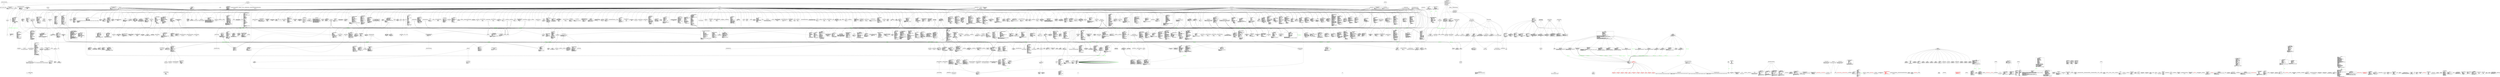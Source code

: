 digraph "classes_sklearn" {
rankdir=BT
charset="utf-8"
"sklearn.feature_extraction.tests.test_dict_vectorizer.test_dict_vectorizer_unsupported_value_type.A" [color="black", fontcolor="black", label=<{A|<br ALIGN="LEFT"/>|}>, shape="record", style="solid"];
"sklearn.tests.test_metadata_routing.test_unbound_set_methods_work.A" [color="black", fontcolor="black", label=<{A|<br ALIGN="LEFT"/>|fit(X, y, sample_weight)<br ALIGN="LEFT"/>}>, shape="record", style="solid"];
"sklearn.utils.tests.test_set_output.test_set_output_mro.A" [color="black", fontcolor="black", label=<{A|<br ALIGN="LEFT"/>|}>, shape="record", style="solid"];
"sklearn.utils.tests.test_validation.test_deprecate_positional_args_warns_for_class.A1" [color="black", fontcolor="black", label=<{A1|<br ALIGN="LEFT"/>|}>, shape="record", style="solid"];
"sklearn.utils.tests.test_validation.test_deprecate_positional_args_warns_for_class.A2" [color="black", fontcolor="black", label=<{A2|<br ALIGN="LEFT"/>|}>, shape="record", style="solid"];
"sklearn.linear_model._bayes.ARDRegression" [color="black", fontcolor="black", label=<{ARDRegression|X_offset_ : ndarray<br ALIGN="LEFT"/>X_scale_<br ALIGN="LEFT"/>alpha_<br ALIGN="LEFT"/>alpha_1 : float<br ALIGN="LEFT"/>alpha_2 : float<br ALIGN="LEFT"/>coef_ : ndarray<br ALIGN="LEFT"/>compute_score : bool<br ALIGN="LEFT"/>copy_X : bool<br ALIGN="LEFT"/>fit_intercept : bool<br ALIGN="LEFT"/>lambda_ : ndarray<br ALIGN="LEFT"/>lambda_1 : float<br ALIGN="LEFT"/>lambda_2 : float<br ALIGN="LEFT"/>max_iter : int<br ALIGN="LEFT"/>n_iter_<br ALIGN="LEFT"/>scores_ : list<br ALIGN="LEFT"/>sigma_ : tuple<br ALIGN="LEFT"/>threshold_lambda : float<br ALIGN="LEFT"/>tol : float<br ALIGN="LEFT"/>verbose : bool<br ALIGN="LEFT"/>|fit(X, y)<br ALIGN="LEFT"/>predict(X, return_std)<br ALIGN="LEFT"/>}>, shape="record", style="solid"];
"sklearn._loss.loss.AbsoluteError" [color="black", fontcolor="black", label=<{AbsoluteError|approx_hessian : bool<br ALIGN="LEFT"/>constant_hessian<br ALIGN="LEFT"/>differentiable : bool<br ALIGN="LEFT"/>need_update_leaves_values : bool<br ALIGN="LEFT"/>|fit_intercept_only(y_true, sample_weight)<br ALIGN="LEFT"/>}>, shape="record", style="solid"];
"sklearn.ensemble._weight_boosting.AdaBoostClassifier" [color="black", fontcolor="black", label=<{AdaBoostClassifier|algorithm : str<br ALIGN="LEFT"/>classes_<br ALIGN="LEFT"/>n_classes_<br ALIGN="LEFT"/>|decision_function(X)<br ALIGN="LEFT"/>predict(X)<br ALIGN="LEFT"/>predict_log_proba(X)<br ALIGN="LEFT"/>predict_proba(X)<br ALIGN="LEFT"/>staged_decision_function(X)<br ALIGN="LEFT"/>staged_predict(X)<br ALIGN="LEFT"/>staged_predict_proba(X)<br ALIGN="LEFT"/>}>, shape="record", style="solid"];
"sklearn.ensemble._weight_boosting.AdaBoostRegressor" [color="black", fontcolor="black", label=<{AdaBoostRegressor|loss : str<br ALIGN="LEFT"/>random_state : NoneType<br ALIGN="LEFT"/>|predict(X)<br ALIGN="LEFT"/>staged_predict(X)<br ALIGN="LEFT"/>}>, shape="record", style="solid"];
"sklearn.neural_network._stochastic_optimizers.AdamOptimizer" [color="black", fontcolor="black", label=<{AdamOptimizer|beta_1 : float<br ALIGN="LEFT"/>beta_2 : float<br ALIGN="LEFT"/>epsilon : float<br ALIGN="LEFT"/>learning_rate<br ALIGN="LEFT"/>ms<br ALIGN="LEFT"/>t : int<br ALIGN="LEFT"/>vs<br ALIGN="LEFT"/>|}>, shape="record", style="solid"];
"sklearn.tests.test_pipeline.test_pipeline_get_feature_names_out_passes_names_through.AddPrefixStandardScalar" [color="black", fontcolor="black", label=<{AddPrefixStandardScalar|<br ALIGN="LEFT"/>|get_feature_names_out(input_features)<br ALIGN="LEFT"/>}>, shape="record", style="solid"];
"sklearn.kernel_approximation.AdditiveChi2Sampler" [color="black", fontcolor="black", label=<{AdditiveChi2Sampler|sample_interval : NoneType<br ALIGN="LEFT"/>sample_steps : int<br ALIGN="LEFT"/>|fit(X, y)<br ALIGN="LEFT"/>get_feature_names_out(input_features)<br ALIGN="LEFT"/>transform(X)<br ALIGN="LEFT"/>}>, shape="record", style="solid"];
"sklearn.cluster._affinity_propagation.AffinityPropagation" [color="black", fontcolor="black", label=<{AffinityPropagation|affinity : str<br ALIGN="LEFT"/>affinity_matrix_ : str, tuple<br ALIGN="LEFT"/>cluster_centers_<br ALIGN="LEFT"/>cluster_centers_indices_ : ndarray<br ALIGN="LEFT"/>convergence_iter : int<br ALIGN="LEFT"/>copy : bool<br ALIGN="LEFT"/>damping : float<br ALIGN="LEFT"/>labels_ : ndarray<br ALIGN="LEFT"/>max_iter : int<br ALIGN="LEFT"/>n_iter_ : int<br ALIGN="LEFT"/>preference : NoneType<br ALIGN="LEFT"/>random_state : NoneType<br ALIGN="LEFT"/>verbose : bool<br ALIGN="LEFT"/>|fit(X, y)<br ALIGN="LEFT"/>fit_predict(X, y)<br ALIGN="LEFT"/>predict(X)<br ALIGN="LEFT"/>}>, shape="record", style="solid"];
"sklearn.cluster._feature_agglomeration.AgglomerationTransform" [color="black", fontcolor="black", label=<{AgglomerationTransform|<br ALIGN="LEFT"/>|inverse_transform(X)<br ALIGN="LEFT"/>transform(X)<br ALIGN="LEFT"/>}>, shape="record", style="solid"];
"sklearn.cluster._agglomerative.AgglomerativeClustering" [color="black", fontcolor="black", label=<{AgglomerativeClustering|children_<br ALIGN="LEFT"/>compute_distances : bool<br ALIGN="LEFT"/>compute_full_tree : bool, str<br ALIGN="LEFT"/>connectivity : NoneType<br ALIGN="LEFT"/>distance_threshold : NoneType<br ALIGN="LEFT"/>distances_<br ALIGN="LEFT"/>labels_ : ndarray<br ALIGN="LEFT"/>linkage : str<br ALIGN="LEFT"/>memory : NoneType<br ALIGN="LEFT"/>metric : str<br ALIGN="LEFT"/>n_clusters : int<br ALIGN="LEFT"/>n_clusters_ : int<br ALIGN="LEFT"/>n_connected_components_<br ALIGN="LEFT"/>n_leaves_<br ALIGN="LEFT"/>|fit(X, y)<br ALIGN="LEFT"/>fit_predict(X, y)<br ALIGN="LEFT"/>}>, shape="record", style="solid"];
"sklearn.ensemble.tests.test_base.test_set_random_states.AlphaParamPipeline" [color="black", fontcolor="black", label=<{AlphaParamPipeline|<br ALIGN="LEFT"/>|get_params()<br ALIGN="LEFT"/>}>, shape="record", style="solid"];
"sklearn.utils.tests.test_set_output.AnotherMixin" [color="black", fontcolor="black", label=<{AnotherMixin|<br ALIGN="LEFT"/>|}>, shape="record", style="solid"];
"sklearn.externals._arff.ArffContainerType" [color="black", fontcolor="black", label=<{ArffContainerType|attributes : List<br ALIGN="LEFT"/>data : Union[ArffDenseDataType, ArffSparseDataType]<br ALIGN="LEFT"/>description : str<br ALIGN="LEFT"/>relation : str<br ALIGN="LEFT"/>|}>, shape="record", style="solid"];
"sklearn.externals._arff.ArffDecoder" [color="black", fontcolor="black", label=<{ArffDecoder|<br ALIGN="LEFT"/>|decode(s, encode_nominal, return_type)<br ALIGN="LEFT"/>}>, shape="record", style="solid"];
"sklearn.externals._arff.ArffEncoder" [color="black", fontcolor="black", label=<{ArffEncoder|<br ALIGN="LEFT"/>|encode(obj)<br ALIGN="LEFT"/>iter_encode(obj)<br ALIGN="LEFT"/>}>, shape="record", style="solid"];
"sklearn.externals._arff.ArffException" [color="black", fontcolor="red", label=<{ArffException|line : int<br ALIGN="LEFT"/>message : Optional[str]<br ALIGN="LEFT"/>|}>, shape="record", style="solid"];
"sklearn.metrics._pairwise_distances_reduction._dispatcher.ArgKmin" [color="black", fontcolor="black", label=<{ArgKmin|<br ALIGN="LEFT"/>|compute(X, Y, k, metric, chunk_size, metric_kwargs, strategy, return_distance)<br ALIGN="LEFT"/>}>, shape="record", style="solid"];
"sklearn.metrics._pairwise_distances_reduction._dispatcher.ArgKminClassMode" [color="black", fontcolor="black", label=<{ArgKminClassMode|<br ALIGN="LEFT"/>|compute(X, Y, k, weights, Y_labels, unique_Y_labels, metric, chunk_size, metric_kwargs, strategy)<br ALIGN="LEFT"/>valid_metrics(): List[str]<br ALIGN="LEFT"/>}>, shape="record", style="solid"];
"sklearn.utils.tests.test_array_api.test_device_inspection.Array" [color="black", fontcolor="black", label=<{Array|device<br ALIGN="LEFT"/>|}>, shape="record", style="solid"];
"sklearn.utils._mocking.ArraySlicingWrapper" [color="black", fontcolor="black", label=<{ArraySlicingWrapper|array<br ALIGN="LEFT"/>|}>, shape="record", style="solid"];
"sklearn.utils.tests.test_metaestimators.AvailableParameterEstimator" [color="black", fontcolor="black", label=<{AvailableParameterEstimator|available : bool<br ALIGN="LEFT"/>return_value : int<br ALIGN="LEFT"/>|available_func()<br ALIGN="LEFT"/>}>, shape="record", style="solid"];
"sklearn.utils.tests.test_set_output.test_set_output_mro.B" [color="black", fontcolor="black", label=<{B|<br ALIGN="LEFT"/>|transform(X)<br ALIGN="LEFT"/>}>, shape="record", style="solid"];
"sklearn.externals._arff.BadAttributeFormat" [color="black", fontcolor="red", label=<{BadAttributeFormat|message : str<br ALIGN="LEFT"/>|}>, shape="record", style="solid"];
"sklearn.externals._arff.BadAttributeName" [color="black", fontcolor="red", label=<{BadAttributeName|message<br ALIGN="LEFT"/>|}>, shape="record", style="solid"];
"sklearn.externals._arff.BadAttributeType" [color="black", fontcolor="red", label=<{BadAttributeType|message : str<br ALIGN="LEFT"/>|}>, shape="record", style="solid"];
"sklearn.utils.tests.test_estimator_checks.BadBalancedWeightsClassifier" [color="black", fontcolor="black", label=<{BadBalancedWeightsClassifier|class_weight : NoneType<br ALIGN="LEFT"/>coef_ : ndarray<br ALIGN="LEFT"/>|fit(X, y)<br ALIGN="LEFT"/>}>, shape="record", style="solid"];
"sklearn.model_selection.tests.test_validation.test_cross_val_predict.BadCV" [color="black", fontcolor="black", label=<{BadCV|<br ALIGN="LEFT"/>|split(X, y, groups)<br ALIGN="LEFT"/>}>, shape="record", style="solid"];
"sklearn.externals._arff.BadDataFormat" [color="black", fontcolor="red", label=<{BadDataFormat|message<br ALIGN="LEFT"/>|}>, shape="record", style="solid"];
"sklearn.utils.tests.test_set_output.test_auto_wrap_output_keys_errors_with_incorrect_input.BadEstimator" [color="black", fontcolor="black", label=<{BadEstimator|<br ALIGN="LEFT"/>|}>, shape="record", style="solid"];
"sklearn.utils.tests.test_estimator_checks.test_check_classifier_not_supporting_multiclass.BadEstimator" [color="black", fontcolor="black", label=<{BadEstimator|<br ALIGN="LEFT"/>|fit(X, y)<br ALIGN="LEFT"/>}>, shape="record", style="solid"];
"sklearn.utils.tests.test_estimator_checks.test_check_mixin_order.BadEstimator" [color="black", fontcolor="black", label=<{BadEstimator|<br ALIGN="LEFT"/>|fit(X, y)<br ALIGN="LEFT"/>}>, shape="record", style="solid"];
"sklearn.utils.tests.test_estimator_checks.test_check_estimator_tags_renamed.BadEstimator1" [color="black", fontcolor="black", label=<{BadEstimator1|<br ALIGN="LEFT"/>|}>, shape="record", style="solid"];
"sklearn.utils.tests.test_estimator_checks.test_check_estimator_tags_renamed.BadEstimator2" [color="black", fontcolor="black", label=<{BadEstimator2|<br ALIGN="LEFT"/>|}>, shape="record", style="solid"];
"sklearn.externals._arff.BadLayout" [color="black", fontcolor="red", label=<{BadLayout|message : str<br ALIGN="LEFT"/>|}>, shape="record", style="solid"];
"sklearn.externals._arff.BadNominalFormatting" [color="black", fontcolor="red", label=<{BadNominalFormatting|message<br ALIGN="LEFT"/>|}>, shape="record", style="solid"];
"sklearn.externals._arff.BadNominalValue" [color="black", fontcolor="red", label=<{BadNominalValue|message<br ALIGN="LEFT"/>|}>, shape="record", style="solid"];
"sklearn.externals._arff.BadNumericalValue" [color="black", fontcolor="red", label=<{BadNumericalValue|message : str<br ALIGN="LEFT"/>|}>, shape="record", style="solid"];
"sklearn.externals._arff.BadObject" [color="black", fontcolor="red", label=<{BadObject|msg : str<br ALIGN="LEFT"/>|}>, shape="record", style="solid"];
"sklearn.externals._arff.BadRelationFormat" [color="black", fontcolor="red", label=<{BadRelationFormat|message : str<br ALIGN="LEFT"/>|}>, shape="record", style="solid"];
"sklearn.model_selection.tests.test_search.test__custom_fit_no_run_search.BadSearchCV" [color="black", fontcolor="black", label=<{BadSearchCV|<br ALIGN="LEFT"/>|}>, shape="record", style="solid"];
"sklearn.externals._arff.BadStringValue" [color="black", fontcolor="red", label=<{BadStringValue|message : str<br ALIGN="LEFT"/>|}>, shape="record", style="solid"];
"sklearn.utils.tests.test_estimator_checks.BadTransformerWithoutMixin" [color="black", fontcolor="black", label=<{BadTransformerWithoutMixin|<br ALIGN="LEFT"/>|fit(X, y)<br ALIGN="LEFT"/>transform(X)<br ALIGN="LEFT"/>}>, shape="record", style="solid"];
"sklearn.ensemble._bagging.BaggingClassifier" [color="black", fontcolor="black", label=<{BaggingClassifier|classes_<br ALIGN="LEFT"/>estimators_ : list<br ALIGN="LEFT"/>n_classes_<br ALIGN="LEFT"/>oob_decision_function_<br ALIGN="LEFT"/>oob_score_ : float<br ALIGN="LEFT"/>|decision_function(X)<br ALIGN="LEFT"/>predict(X)<br ALIGN="LEFT"/>predict_log_proba(X)<br ALIGN="LEFT"/>predict_proba(X)<br ALIGN="LEFT"/>}>, shape="record", style="solid"];
"sklearn.ensemble._bagging.BaggingRegressor" [color="black", fontcolor="black", label=<{BaggingRegressor|oob_prediction_ : ndarray<br ALIGN="LEFT"/>oob_score_ : float<br ALIGN="LEFT"/>|predict(X)<br ALIGN="LEFT"/>}>, shape="record", style="solid"];
"sklearn.tests.test_metadata_routing.test_default_request_override.Base" [color="black", fontcolor="black", label=<{Base|<br ALIGN="LEFT"/>|}>, shape="record", style="solid"];
"sklearn.utils.tests.test_set_output.test_set_output_mro.Base" [color="black", fontcolor="black", label=<{Base|<br ALIGN="LEFT"/>|transform(X)<br ALIGN="LEFT"/>}>, shape="record", style="solid"];
"sklearn.utils.tests.test_estimator_checks.BaseBadClassifier" [color="black", fontcolor="black", label=<{BaseBadClassifier|<br ALIGN="LEFT"/>|fit(X, y)<br ALIGN="LEFT"/>predict(X)<br ALIGN="LEFT"/>}>, shape="record", style="solid"];
"sklearn.ensemble._bagging.BaseBagging" [color="black", fontcolor="black", label=<{BaseBagging|bootstrap : bool<br ALIGN="LEFT"/>bootstrap_features : bool<br ALIGN="LEFT"/>estimators_ : list<br ALIGN="LEFT"/>estimators_features_ : list<br ALIGN="LEFT"/>estimators_samples_<br ALIGN="LEFT"/>max_features : float<br ALIGN="LEFT"/>max_samples : float<br ALIGN="LEFT"/>n_jobs : NoneType<br ALIGN="LEFT"/>oob_score : bool<br ALIGN="LEFT"/>random_state : NoneType<br ALIGN="LEFT"/>verbose : int<br ALIGN="LEFT"/>warm_start : bool<br ALIGN="LEFT"/>|fit(X, y)<br ALIGN="LEFT"/>get_metadata_routing()<br ALIGN="LEFT"/>}>, shape="record", style="solid"];
"sklearn.model_selection._split.BaseCrossValidator" [color="black", fontcolor="black", label=<{BaseCrossValidator|<br ALIGN="LEFT"/>|<I>get_n_splits</I>(X, y, groups)<br ALIGN="LEFT"/>split(X, y, groups)<br ALIGN="LEFT"/>}>, shape="record", style="solid"];
"sklearn.tree._classes.BaseDecisionTree" [color="black", fontcolor="black", label=<{BaseDecisionTree|ccp_alpha : float<br ALIGN="LEFT"/>class_weight : NoneType<br ALIGN="LEFT"/>classes_ : list<br ALIGN="LEFT"/>criterion<br ALIGN="LEFT"/>feature_importances_<br ALIGN="LEFT"/>max_depth<br ALIGN="LEFT"/>max_features<br ALIGN="LEFT"/>max_features_ : int<br ALIGN="LEFT"/>max_leaf_nodes<br ALIGN="LEFT"/>min_impurity_decrease<br ALIGN="LEFT"/>min_samples_leaf<br ALIGN="LEFT"/>min_samples_split<br ALIGN="LEFT"/>min_weight_fraction_leaf<br ALIGN="LEFT"/>monotonic_cst : NoneType<br ALIGN="LEFT"/>n_classes_ : list, ndarray<br ALIGN="LEFT"/>n_features_in_<br ALIGN="LEFT"/>n_outputs_<br ALIGN="LEFT"/>random_state<br ALIGN="LEFT"/>splitter<br ALIGN="LEFT"/>tree_<br ALIGN="LEFT"/>|apply(X, check_input)<br ALIGN="LEFT"/>cost_complexity_pruning_path(X, y, sample_weight)<br ALIGN="LEFT"/>decision_path(X, check_input)<br ALIGN="LEFT"/>get_depth()<br ALIGN="LEFT"/>get_n_leaves()<br ALIGN="LEFT"/>predict(X, check_input)<br ALIGN="LEFT"/>}>, shape="record", style="solid"];
"sklearn.metrics._pairwise_distances_reduction._dispatcher.BaseDistancesReductionDispatcher" [color="black", fontcolor="black", label=<{BaseDistancesReductionDispatcher|<br ALIGN="LEFT"/>|<I>compute</I>(X, Y)<br ALIGN="LEFT"/>is_usable_for(X, Y, metric): bool<br ALIGN="LEFT"/>valid_metrics(): List[str]<br ALIGN="LEFT"/>}>, shape="record", style="solid"];
"sklearn.ensemble._base.BaseEnsemble" [color="black", fontcolor="black", label=<{BaseEnsemble|estimator : NoneType<br ALIGN="LEFT"/>estimator_ : NoneType<br ALIGN="LEFT"/>estimator_params : tuple<br ALIGN="LEFT"/>n_estimators : int<br ALIGN="LEFT"/>|}>, shape="record", style="solid"];
"sklearn.base.BaseEstimator" [color="black", fontcolor="black", label=<{BaseEstimator|<br ALIGN="LEFT"/>|get_params(deep)<br ALIGN="LEFT"/>set_params()<br ALIGN="LEFT"/>}>, shape="record", style="solid"];
"sklearn.ensemble._forest.BaseForest" [color="black", fontcolor="black", label=<{BaseForest|bootstrap : bool<br ALIGN="LEFT"/>class_weight : NoneType<br ALIGN="LEFT"/>classes_<br ALIGN="LEFT"/>estimators_ : list<br ALIGN="LEFT"/>estimators_samples_<br ALIGN="LEFT"/>feature_importances_<br ALIGN="LEFT"/>max_samples : NoneType<br ALIGN="LEFT"/>n_classes_<br ALIGN="LEFT"/>n_jobs : NoneType<br ALIGN="LEFT"/>n_outputs_<br ALIGN="LEFT"/>oob_score : bool<br ALIGN="LEFT"/>random_state : NoneType<br ALIGN="LEFT"/>verbose : int<br ALIGN="LEFT"/>warm_start : bool<br ALIGN="LEFT"/>|apply(X)<br ALIGN="LEFT"/>decision_path(X)<br ALIGN="LEFT"/>fit(X, y, sample_weight)<br ALIGN="LEFT"/>}>, shape="record", style="solid"];
"sklearn.ensemble._gb.BaseGradientBoosting" [color="black", fontcolor="black", label=<{BaseGradientBoosting|alpha : float<br ALIGN="LEFT"/>ccp_alpha<br ALIGN="LEFT"/>criterion<br ALIGN="LEFT"/>estimators_ : ndarray<br ALIGN="LEFT"/>feature_importances_<br ALIGN="LEFT"/>init<br ALIGN="LEFT"/>init_<br ALIGN="LEFT"/>learning_rate<br ALIGN="LEFT"/>loss<br ALIGN="LEFT"/>max_depth<br ALIGN="LEFT"/>max_features<br ALIGN="LEFT"/>max_features_<br ALIGN="LEFT"/>max_leaf_nodes : NoneType<br ALIGN="LEFT"/>min_impurity_decrease<br ALIGN="LEFT"/>min_samples_leaf<br ALIGN="LEFT"/>min_samples_split<br ALIGN="LEFT"/>min_weight_fraction_leaf<br ALIGN="LEFT"/>n_estimators<br ALIGN="LEFT"/>n_estimators_ : int<br ALIGN="LEFT"/>n_iter_no_change : NoneType<br ALIGN="LEFT"/>oob_improvement_ : ndarray<br ALIGN="LEFT"/>oob_score_<br ALIGN="LEFT"/>oob_scores_ : ndarray<br ALIGN="LEFT"/>random_state<br ALIGN="LEFT"/>subsample<br ALIGN="LEFT"/>tol : float<br ALIGN="LEFT"/>train_score_ : ndarray<br ALIGN="LEFT"/>validation_fraction : float<br ALIGN="LEFT"/>verbose : int<br ALIGN="LEFT"/>warm_start : bool<br ALIGN="LEFT"/>|apply(X)<br ALIGN="LEFT"/>fit(X, y, sample_weight, monitor)<br ALIGN="LEFT"/>}>, shape="record", style="solid"];
"sklearn.covariance._graph_lasso.BaseGraphicalLasso" [color="black", fontcolor="black", label=<{BaseGraphicalLasso|enet_tol : float<br ALIGN="LEFT"/>eps<br ALIGN="LEFT"/>max_iter : int<br ALIGN="LEFT"/>mode : str<br ALIGN="LEFT"/>tol : float<br ALIGN="LEFT"/>verbose : bool<br ALIGN="LEFT"/>|}>, shape="record", style="solid"];
"sklearn.ensemble._hist_gradient_boosting.gradient_boosting.BaseHistGradientBoosting" [color="black", fontcolor="black", label=<{BaseHistGradientBoosting|categorical_features<br ALIGN="LEFT"/>do_early_stopping_<br ALIGN="LEFT"/>early_stopping<br ALIGN="LEFT"/>feature_names_in_<br ALIGN="LEFT"/>interaction_cst<br ALIGN="LEFT"/>is_categorical_ : NoneType, ndarray<br ALIGN="LEFT"/>l2_regularization<br ALIGN="LEFT"/>learning_rate<br ALIGN="LEFT"/>loss<br ALIGN="LEFT"/>max_bins<br ALIGN="LEFT"/>max_depth<br ALIGN="LEFT"/>max_features<br ALIGN="LEFT"/>max_iter<br ALIGN="LEFT"/>max_leaf_nodes<br ALIGN="LEFT"/>min_samples_leaf<br ALIGN="LEFT"/>monotonic_cst<br ALIGN="LEFT"/>n_features_in_<br ALIGN="LEFT"/>n_iter_<br ALIGN="LEFT"/>n_iter_no_change<br ALIGN="LEFT"/>random_state<br ALIGN="LEFT"/>scoring<br ALIGN="LEFT"/>tol<br ALIGN="LEFT"/>train_score_ : list<br ALIGN="LEFT"/>validation_fraction<br ALIGN="LEFT"/>validation_score_ : list<br ALIGN="LEFT"/>verbose<br ALIGN="LEFT"/>warm_start<br ALIGN="LEFT"/>|fit(X, y, sample_weight)<br ALIGN="LEFT"/>}>, shape="record", style="solid"];
"sklearn.semi_supervised._label_propagation.BaseLabelPropagation" [color="black", fontcolor="black", label=<{BaseLabelPropagation|X_<br ALIGN="LEFT"/>alpha : int<br ALIGN="LEFT"/>classes_<br ALIGN="LEFT"/>gamma : int<br ALIGN="LEFT"/>kernel : str<br ALIGN="LEFT"/>label_distributions_ : ndarray<br ALIGN="LEFT"/>max_iter : int<br ALIGN="LEFT"/>n_iter_<br ALIGN="LEFT"/>n_jobs : NoneType<br ALIGN="LEFT"/>n_neighbors : int<br ALIGN="LEFT"/>nn_fit<br ALIGN="LEFT"/>tol : float<br ALIGN="LEFT"/>transduction_<br ALIGN="LEFT"/>|fit(X, y)<br ALIGN="LEFT"/>predict(X)<br ALIGN="LEFT"/>predict_proba(X)<br ALIGN="LEFT"/>}>, shape="record", style="solid"];
"sklearn.svm._base.BaseLibSVM" [color="black", fontcolor="black", label=<{BaseLibSVM|C<br ALIGN="LEFT"/>cache_size<br ALIGN="LEFT"/>class_weight<br ALIGN="LEFT"/>coef0<br ALIGN="LEFT"/>coef_<br ALIGN="LEFT"/>degree<br ALIGN="LEFT"/>dual_coef_ : csr_matrix<br ALIGN="LEFT"/>epsilon<br ALIGN="LEFT"/>fit_status_<br ALIGN="LEFT"/>gamma<br ALIGN="LEFT"/>intercept_<br ALIGN="LEFT"/>kernel<br ALIGN="LEFT"/>max_iter<br ALIGN="LEFT"/>n_iter_<br ALIGN="LEFT"/>n_support_<br ALIGN="LEFT"/>nu<br ALIGN="LEFT"/>probability<br ALIGN="LEFT"/>random_state<br ALIGN="LEFT"/>shape_fit_ : tuple<br ALIGN="LEFT"/>shrinking<br ALIGN="LEFT"/>support_<br ALIGN="LEFT"/>support_vectors_<br ALIGN="LEFT"/>tol<br ALIGN="LEFT"/>verbose<br ALIGN="LEFT"/>|fit(X, y, sample_weight)<br ALIGN="LEFT"/>predict(X)<br ALIGN="LEFT"/>}>, shape="record", style="solid"];
"sklearn._loss.link.BaseLink" [color="black", fontcolor="black", label=<{BaseLink|interval_y_pred<br ALIGN="LEFT"/>is_multiclass : bool<br ALIGN="LEFT"/>|<I>inverse</I>(raw_prediction, out)<br ALIGN="LEFT"/><I>link</I>(y_pred, out)<br ALIGN="LEFT"/>}>, shape="record", style="solid"];
"sklearn._loss.loss.BaseLoss" [color="black", fontcolor="black", label=<{BaseLoss|approx_hessian : bool<br ALIGN="LEFT"/>closs<br ALIGN="LEFT"/>constant_hessian : bool<br ALIGN="LEFT"/>differentiable : bool<br ALIGN="LEFT"/>interval_y_pred<br ALIGN="LEFT"/>interval_y_true<br ALIGN="LEFT"/>is_multiclass : bool<br ALIGN="LEFT"/>link<br ALIGN="LEFT"/>n_classes : NoneType<br ALIGN="LEFT"/>need_update_leaves_values : bool<br ALIGN="LEFT"/>|constant_to_optimal_zero(y_true, sample_weight)<br ALIGN="LEFT"/>fit_intercept_only(y_true, sample_weight)<br ALIGN="LEFT"/>gradient(y_true, raw_prediction, sample_weight, gradient_out, n_threads)<br ALIGN="LEFT"/>gradient_hessian(y_true, raw_prediction, sample_weight, gradient_out, hessian_out, n_threads)<br ALIGN="LEFT"/>in_y_pred_range(y)<br ALIGN="LEFT"/>in_y_true_range(y)<br ALIGN="LEFT"/>init_gradient_and_hessian(n_samples, dtype, order)<br ALIGN="LEFT"/>loss(y_true, raw_prediction, sample_weight, loss_out, n_threads)<br ALIGN="LEFT"/>loss_gradient(y_true, raw_prediction, sample_weight, loss_out, gradient_out, n_threads)<br ALIGN="LEFT"/>}>, shape="record", style="solid"];
"sklearn.mixture._base.BaseMixture" [color="black", fontcolor="black", label=<{BaseMixture|converged_ : bool<br ALIGN="LEFT"/>init_params<br ALIGN="LEFT"/>lower_bound_<br ALIGN="LEFT"/>max_iter<br ALIGN="LEFT"/>n_components<br ALIGN="LEFT"/>n_init<br ALIGN="LEFT"/>n_iter_ : int<br ALIGN="LEFT"/>random_state<br ALIGN="LEFT"/>reg_covar<br ALIGN="LEFT"/>tol<br ALIGN="LEFT"/>verbose<br ALIGN="LEFT"/>verbose_interval<br ALIGN="LEFT"/>warm_start<br ALIGN="LEFT"/>|fit(X, y)<br ALIGN="LEFT"/>fit_predict(X, y)<br ALIGN="LEFT"/>predict(X)<br ALIGN="LEFT"/>predict_proba(X)<br ALIGN="LEFT"/>sample(n_samples)<br ALIGN="LEFT"/>score(X, y)<br ALIGN="LEFT"/>score_samples(X)<br ALIGN="LEFT"/>}>, shape="record", style="solid"];
"sklearn.neural_network._multilayer_perceptron.BaseMultilayerPerceptron" [color="black", fontcolor="black", label=<{BaseMultilayerPerceptron|activation<br ALIGN="LEFT"/>alpha<br ALIGN="LEFT"/>batch_size<br ALIGN="LEFT"/>best_loss_ : NoneType<br ALIGN="LEFT"/>best_validation_score_ : NoneType<br ALIGN="LEFT"/>beta_1<br ALIGN="LEFT"/>beta_2<br ALIGN="LEFT"/>coefs_ : list<br ALIGN="LEFT"/>early_stopping<br ALIGN="LEFT"/>epsilon<br ALIGN="LEFT"/>hidden_layer_sizes<br ALIGN="LEFT"/>intercepts_ : list<br ALIGN="LEFT"/>learning_rate<br ALIGN="LEFT"/>learning_rate_init<br ALIGN="LEFT"/>loss<br ALIGN="LEFT"/>loss_<br ALIGN="LEFT"/>loss_curve_ : list<br ALIGN="LEFT"/>max_fun<br ALIGN="LEFT"/>max_iter<br ALIGN="LEFT"/>momentum<br ALIGN="LEFT"/>n_iter_ : int<br ALIGN="LEFT"/>n_iter_no_change<br ALIGN="LEFT"/>n_layers_<br ALIGN="LEFT"/>n_outputs_<br ALIGN="LEFT"/>nesterovs_momentum<br ALIGN="LEFT"/>out_activation_ : str<br ALIGN="LEFT"/>power_t<br ALIGN="LEFT"/>random_state<br ALIGN="LEFT"/>shuffle<br ALIGN="LEFT"/>solver<br ALIGN="LEFT"/>t_ : int<br ALIGN="LEFT"/>tol<br ALIGN="LEFT"/>validation_fraction<br ALIGN="LEFT"/>validation_scores_ : NoneType, list<br ALIGN="LEFT"/>verbose<br ALIGN="LEFT"/>warm_start<br ALIGN="LEFT"/>|fit(X, y)<br ALIGN="LEFT"/>}>, shape="record", style="solid"];
"sklearn.neural_network._stochastic_optimizers.BaseOptimizer" [color="black", fontcolor="black", label=<{BaseOptimizer|learning_rate : float<br ALIGN="LEFT"/>learning_rate_init : float<br ALIGN="LEFT"/>|<I>iteration_ends</I>(time_step)<br ALIGN="LEFT"/>trigger_stopping(msg, verbose)<br ALIGN="LEFT"/>update_params(params, grads)<br ALIGN="LEFT"/>}>, shape="record", style="solid"];
"sklearn.random_projection.BaseRandomProjection" [color="black", fontcolor="black", label=<{BaseRandomProjection|components_<br ALIGN="LEFT"/>compute_inverse_components : bool<br ALIGN="LEFT"/>eps : float<br ALIGN="LEFT"/>inverse_components_ : tuple<br ALIGN="LEFT"/>n_components : str<br ALIGN="LEFT"/>n_components_ : str<br ALIGN="LEFT"/>random_state : NoneType<br ALIGN="LEFT"/>|fit(X, y)<br ALIGN="LEFT"/>inverse_transform(X)<br ALIGN="LEFT"/>}>, shape="record", style="solid"];
"sklearn.linear_model._stochastic_gradient.BaseSGD" [color="black", fontcolor="black", label=<{BaseSGD|C : float<br ALIGN="LEFT"/>alpha : float<br ALIGN="LEFT"/>average : bool<br ALIGN="LEFT"/>coef_ : ndarray<br ALIGN="LEFT"/>early_stopping : bool<br ALIGN="LEFT"/>epsilon : float<br ALIGN="LEFT"/>eta0 : float<br ALIGN="LEFT"/>fit_intercept : bool<br ALIGN="LEFT"/>intercept_ : ndarray<br ALIGN="LEFT"/>l1_ratio : float<br ALIGN="LEFT"/>learning_rate : str<br ALIGN="LEFT"/>loss<br ALIGN="LEFT"/>max_iter : int<br ALIGN="LEFT"/>n_iter_no_change : int<br ALIGN="LEFT"/>offset_ : ndarray<br ALIGN="LEFT"/>penalty : str<br ALIGN="LEFT"/>power_t : float<br ALIGN="LEFT"/>random_state : NoneType<br ALIGN="LEFT"/>shuffle : bool<br ALIGN="LEFT"/>tol : float<br ALIGN="LEFT"/>validation_fraction : float<br ALIGN="LEFT"/>verbose : int<br ALIGN="LEFT"/>warm_start : bool<br ALIGN="LEFT"/>|<I>fit</I>(X, y)<br ALIGN="LEFT"/>}>, shape="record", style="solid"];
"sklearn.linear_model._stochastic_gradient.BaseSGDClassifier" [color="black", fontcolor="black", label=<{BaseSGDClassifier|class_weight : NoneType<br ALIGN="LEFT"/>coef_ : NoneType, ndarray<br ALIGN="LEFT"/>intercept_ : NoneType, ndarray, tuple<br ALIGN="LEFT"/>loss_functions : dict<br ALIGN="LEFT"/>n_iter_ : float<br ALIGN="LEFT"/>n_jobs : NoneType<br ALIGN="LEFT"/>t_ : float<br ALIGN="LEFT"/>|fit(X, y, coef_init, intercept_init, sample_weight)<br ALIGN="LEFT"/>partial_fit(X, y, classes, sample_weight)<br ALIGN="LEFT"/>}>, shape="record", style="solid"];
"sklearn.linear_model._stochastic_gradient.BaseSGDRegressor" [color="black", fontcolor="black", label=<{BaseSGDRegressor|coef_ : NoneType, ndarray<br ALIGN="LEFT"/>intercept_ : NoneType, tuple<br ALIGN="LEFT"/>loss_functions : dict<br ALIGN="LEFT"/>n_iter_<br ALIGN="LEFT"/>t_ : float<br ALIGN="LEFT"/>|fit(X, y, coef_init, intercept_init, sample_weight)<br ALIGN="LEFT"/>partial_fit(X, y, sample_weight)<br ALIGN="LEFT"/>predict(X)<br ALIGN="LEFT"/>}>, shape="record", style="solid"];
"sklearn.svm._base.BaseSVC" [color="black", fontcolor="black", label=<{BaseSVC|break_ties<br ALIGN="LEFT"/>class_weight_ : ndarray<br ALIGN="LEFT"/>classes_<br ALIGN="LEFT"/>decision_function_shape<br ALIGN="LEFT"/>probA_<br ALIGN="LEFT"/>probB_<br ALIGN="LEFT"/>unused_param : str<br ALIGN="LEFT"/>|decision_function(X)<br ALIGN="LEFT"/>predict(X)<br ALIGN="LEFT"/>predict_log_proba(X)<br ALIGN="LEFT"/>predict_proba(X)<br ALIGN="LEFT"/>}>, shape="record", style="solid"];
"sklearn.model_selection._search.BaseSearchCV" [color="black", fontcolor="black", label=<{BaseSearchCV|best_estimator_<br ALIGN="LEFT"/>best_index_<br ALIGN="LEFT"/>best_params_<br ALIGN="LEFT"/>best_score_<br ALIGN="LEFT"/>classes_<br ALIGN="LEFT"/>cv : NoneType<br ALIGN="LEFT"/>cv_results_ : dict<br ALIGN="LEFT"/>error_score<br ALIGN="LEFT"/>estimator<br ALIGN="LEFT"/>feature_names_in_<br ALIGN="LEFT"/>multimetric_<br ALIGN="LEFT"/>n_features_in_<br ALIGN="LEFT"/>n_jobs : NoneType<br ALIGN="LEFT"/>n_splits_ : int<br ALIGN="LEFT"/>pre_dispatch : str<br ALIGN="LEFT"/>refit : bool<br ALIGN="LEFT"/>refit_time_<br ALIGN="LEFT"/>return_train_score : bool<br ALIGN="LEFT"/>scorer_ : NoneType<br ALIGN="LEFT"/>scoring : NoneType<br ALIGN="LEFT"/>verbose : int<br ALIGN="LEFT"/>|decision_function(X)<br ALIGN="LEFT"/>fit(X, y)<br ALIGN="LEFT"/>get_metadata_routing()<br ALIGN="LEFT"/>inverse_transform(X, Xt)<br ALIGN="LEFT"/>predict(X)<br ALIGN="LEFT"/>predict_log_proba(X)<br ALIGN="LEFT"/>predict_proba(X)<br ALIGN="LEFT"/>score(X, y)<br ALIGN="LEFT"/>score_samples(X)<br ALIGN="LEFT"/>transform(X)<br ALIGN="LEFT"/>}>, shape="record", style="solid"];
"sklearn.model_selection._split.BaseShuffleSplit" [color="black", fontcolor="black", label=<{BaseShuffleSplit|n_splits : int<br ALIGN="LEFT"/>random_state : NoneType<br ALIGN="LEFT"/>test_size : NoneType<br ALIGN="LEFT"/>train_size : NoneType<br ALIGN="LEFT"/>|get_n_splits(X, y, groups)<br ALIGN="LEFT"/>split(X, y, groups)<br ALIGN="LEFT"/>}>, shape="record", style="solid"];
"sklearn.cluster._bicluster.BaseSpectral" [color="black", fontcolor="black", label=<{BaseSpectral|init : str<br ALIGN="LEFT"/>mini_batch : bool<br ALIGN="LEFT"/>n_clusters : int<br ALIGN="LEFT"/>n_init : int<br ALIGN="LEFT"/>n_svd_vecs : NoneType<br ALIGN="LEFT"/>random_state : NoneType<br ALIGN="LEFT"/>svd_method : str<br ALIGN="LEFT"/>|fit(X, y)<br ALIGN="LEFT"/>}>, shape="record", style="solid"];
"sklearn.model_selection._search_successive_halving.BaseSuccessiveHalving" [color="black", fontcolor="black", label=<{BaseSuccessiveHalving|aggressive_elimination : bool<br ALIGN="LEFT"/>best_score_<br ALIGN="LEFT"/>factor : int<br ALIGN="LEFT"/>max_resources : str<br ALIGN="LEFT"/>max_resources_ : str<br ALIGN="LEFT"/>min_resources : str<br ALIGN="LEFT"/>min_resources_ : int, str<br ALIGN="LEFT"/>n_candidates_ : list<br ALIGN="LEFT"/>n_iterations_<br ALIGN="LEFT"/>n_possible_iterations_<br ALIGN="LEFT"/>n_remaining_candidates_<br ALIGN="LEFT"/>n_required_iterations_<br ALIGN="LEFT"/>n_resources_ : list<br ALIGN="LEFT"/>random_state : NoneType<br ALIGN="LEFT"/>resource : str<br ALIGN="LEFT"/>|fit(X, y)<br ALIGN="LEFT"/>}>, shape="record", style="solid"];
"sklearn.model_selection._classification_threshold.BaseThresholdClassifier" [color="black", fontcolor="black", label=<{BaseThresholdClassifier|classes_<br ALIGN="LEFT"/>estimator<br ALIGN="LEFT"/>feature_names_in_<br ALIGN="LEFT"/>n_features_in_<br ALIGN="LEFT"/>response_method : str<br ALIGN="LEFT"/>|decision_function(X)<br ALIGN="LEFT"/>fit(X, y)<br ALIGN="LEFT"/>predict_log_proba(X)<br ALIGN="LEFT"/>predict_proba(X)<br ALIGN="LEFT"/>}>, shape="record", style="solid"];
"sklearn.ensemble._weight_boosting.BaseWeightBoosting" [color="black", fontcolor="black", label=<{BaseWeightBoosting|estimator_errors_ : ndarray<br ALIGN="LEFT"/>estimator_weights_ : ndarray<br ALIGN="LEFT"/>estimators_ : list<br ALIGN="LEFT"/>feature_importances_<br ALIGN="LEFT"/>learning_rate : float<br ALIGN="LEFT"/>random_state : NoneType<br ALIGN="LEFT"/>|fit(X, y, sample_weight)<br ALIGN="LEFT"/>staged_score(X, y, sample_weight)<br ALIGN="LEFT"/>}>, shape="record", style="solid"];
"sklearn.mixture._bayesian_mixture.BayesianGaussianMixture" [color="black", fontcolor="black", label=<{BayesianGaussianMixture|covariance_prior : NoneType, ndarray<br ALIGN="LEFT"/>covariance_prior_ : ndarray, tuple<br ALIGN="LEFT"/>covariance_type : str<br ALIGN="LEFT"/>covariances_ : ndarray<br ALIGN="LEFT"/>degrees_of_freedom_<br ALIGN="LEFT"/>degrees_of_freedom_prior : NoneType<br ALIGN="LEFT"/>degrees_of_freedom_prior_<br ALIGN="LEFT"/>mean_precision_<br ALIGN="LEFT"/>mean_precision_prior : NoneType<br ALIGN="LEFT"/>mean_precision_prior_ : float<br ALIGN="LEFT"/>mean_prior : NoneType<br ALIGN="LEFT"/>mean_prior_<br ALIGN="LEFT"/>means_<br ALIGN="LEFT"/>precisions_ : ndarray<br ALIGN="LEFT"/>precisions_cholesky_ : ndarray<br ALIGN="LEFT"/>weight_concentration_ : tuple<br ALIGN="LEFT"/>weight_concentration_prior : NoneType<br ALIGN="LEFT"/>weight_concentration_prior_<br ALIGN="LEFT"/>weight_concentration_prior_type : str<br ALIGN="LEFT"/>weights_<br ALIGN="LEFT"/>|}>, shape="record", style="solid"];
"sklearn.linear_model._bayes.BayesianRidge" [color="black", fontcolor="black", label=<{BayesianRidge|X_offset_ : ndarray<br ALIGN="LEFT"/>X_scale_<br ALIGN="LEFT"/>alpha_<br ALIGN="LEFT"/>alpha_1 : float<br ALIGN="LEFT"/>alpha_2 : float<br ALIGN="LEFT"/>alpha_init : NoneType<br ALIGN="LEFT"/>coef_ : ndarray<br ALIGN="LEFT"/>compute_score : bool<br ALIGN="LEFT"/>copy_X : bool<br ALIGN="LEFT"/>fit_intercept : bool<br ALIGN="LEFT"/>lambda_<br ALIGN="LEFT"/>lambda_1 : float<br ALIGN="LEFT"/>lambda_2 : float<br ALIGN="LEFT"/>lambda_init : NoneType<br ALIGN="LEFT"/>max_iter : int<br ALIGN="LEFT"/>n_iter_<br ALIGN="LEFT"/>scores_ : list, ndarray<br ALIGN="LEFT"/>sigma_<br ALIGN="LEFT"/>tol : float<br ALIGN="LEFT"/>verbose : bool<br ALIGN="LEFT"/>|fit(X, y, sample_weight)<br ALIGN="LEFT"/>predict(X, return_std)<br ALIGN="LEFT"/>}>, shape="record", style="solid"];
"sklearn.naive_bayes.BernoulliNB" [color="black", fontcolor="black", label=<{BernoulliNB|binarize : float<br ALIGN="LEFT"/>class_count_<br ALIGN="LEFT"/>feature_count_<br ALIGN="LEFT"/>feature_log_prob_<br ALIGN="LEFT"/>n_features_in_<br ALIGN="LEFT"/>|}>, shape="record", style="solid"];
"sklearn.neural_network._rbm.BernoulliRBM" [color="black", fontcolor="black", label=<{BernoulliRBM|batch_size : int<br ALIGN="LEFT"/>components_<br ALIGN="LEFT"/>h_samples_ : ndarray<br ALIGN="LEFT"/>intercept_hidden_ : ndarray<br ALIGN="LEFT"/>intercept_visible_ : ndarray<br ALIGN="LEFT"/>learning_rate : float<br ALIGN="LEFT"/>n_components : int<br ALIGN="LEFT"/>n_iter : int<br ALIGN="LEFT"/>random_state : NoneType, int<br ALIGN="LEFT"/>random_state_ : NoneType, int<br ALIGN="LEFT"/>verbose : int<br ALIGN="LEFT"/>|fit(X, y)<br ALIGN="LEFT"/>gibbs(v)<br ALIGN="LEFT"/>partial_fit(X, y)<br ALIGN="LEFT"/>score_samples(X)<br ALIGN="LEFT"/>transform(X)<br ALIGN="LEFT"/>}>, shape="record", style="solid"];
"sklearn.base.BiclusterMixin" [color="black", fontcolor="black", label=<{BiclusterMixin|biclusters_<br ALIGN="LEFT"/>|get_indices(i)<br ALIGN="LEFT"/>get_shape(i)<br ALIGN="LEFT"/>get_submatrix(i, data)<br ALIGN="LEFT"/>}>, shape="record", style="solid"];
"sklearn.preprocessing._data.Binarizer" [color="black", fontcolor="black", label=<{Binarizer|copy : bool<br ALIGN="LEFT"/>threshold : float<br ALIGN="LEFT"/>|fit(X, y)<br ALIGN="LEFT"/>transform(X, copy)<br ALIGN="LEFT"/>}>, shape="record", style="solid"];
"sklearn.linear_model._glm.tests.test_glm.BinomialRegressor" [color="black", fontcolor="black", label=<{BinomialRegressor|<br ALIGN="LEFT"/>|}>, shape="record", style="solid"];
"sklearn.cluster._birch.Birch" [color="black", fontcolor="black", label=<{Birch|branching_factor : int<br ALIGN="LEFT"/>compute_labels : bool<br ALIGN="LEFT"/>copy : str<br ALIGN="LEFT"/>dummy_leaf_<br ALIGN="LEFT"/>labels_<br ALIGN="LEFT"/>n_clusters : int<br ALIGN="LEFT"/>root_<br ALIGN="LEFT"/>subcluster_centers_ : ndarray<br ALIGN="LEFT"/>subcluster_labels_<br ALIGN="LEFT"/>threshold : float<br ALIGN="LEFT"/>|fit(X, y)<br ALIGN="LEFT"/>partial_fit(X, y)<br ALIGN="LEFT"/>predict(X)<br ALIGN="LEFT"/>transform(X)<br ALIGN="LEFT"/>}>, shape="record", style="solid"];
"sklearn.cluster._bisect_k_means.BisectingKMeans" [color="black", fontcolor="black", label=<{BisectingKMeans|algorithm : str<br ALIGN="LEFT"/>bisecting_strategy : str<br ALIGN="LEFT"/>cluster_centers_ : ndarray<br ALIGN="LEFT"/>copy_x : bool<br ALIGN="LEFT"/>inertia_<br ALIGN="LEFT"/>labels_ : ndarray<br ALIGN="LEFT"/>|fit(X, y, sample_weight)<br ALIGN="LEFT"/>predict(X)<br ALIGN="LEFT"/>}>, shape="record", style="solid"];
"sklearn.utils.tests.test_set_output.test_set_output_mixin_custom_mixin.BothMixinEstimator" [color="black", fontcolor="black", label=<{BothMixinEstimator|<br ALIGN="LEFT"/>|get_feature_names_out(input_features)<br ALIGN="LEFT"/>transform(X, y)<br ALIGN="LEFT"/>}>, shape="record", style="solid"];
"sklearn.utils.tests.test_estimator_checks.BrokenArrayAPI" [color="black", fontcolor="black", label=<{BrokenArrayAPI|<br ALIGN="LEFT"/>|fit(X, y)<br ALIGN="LEFT"/>predict(X)<br ALIGN="LEFT"/>}>, shape="record", style="solid"];
"sklearn.model_selection.tests.test_search.BrokenClassifier" [color="black", fontcolor="black", label=<{BrokenClassifier|has_been_fit_ : bool<br ALIGN="LEFT"/>parameter : NoneType<br ALIGN="LEFT"/>|fit(X, y)<br ALIGN="LEFT"/>predict(X)<br ALIGN="LEFT"/>}>, shape="record", style="solid"];
"sklearn.model_selection.tests.test_search.test_random_search_bad_cv.BrokenKFold" [color="black", fontcolor="black", label=<{BrokenKFold|<br ALIGN="LEFT"/>|get_n_splits()<br ALIGN="LEFT"/>}>, shape="record", style="solid"];
"sklearn.tests.test_base.Buggy" [color="black", fontcolor="black", label=<{Buggy|a : int<br ALIGN="LEFT"/>|}>, shape="record", style="solid"];
"sklearn.utils._bunch.Bunch" [color="black", fontcolor="black", label=<{Bunch|data<br ALIGN="LEFT"/>estimator<br ALIGN="LEFT"/>final_estimator_<br ALIGN="LEFT"/>fit : dict<br ALIGN="LEFT"/>predict : dict<br ALIGN="LEFT"/>scorer<br ALIGN="LEFT"/>splitter<br ALIGN="LEFT"/>target<br ALIGN="LEFT"/>|}>, shape="record", style="solid"];
"sklearn.utils.tests.test_set_output.test_set_output_mro.C" [color="black", fontcolor="black", label=<{C|<br ALIGN="LEFT"/>|}>, shape="record", style="solid"];
"sklearn.cross_decomposition._pls.CCA" [color="black", fontcolor="black", label=<{CCA|param : str<br ALIGN="LEFT"/>|}>, shape="record", style="solid"];
"sklearn.externals._arff.COOData" [color="black", fontcolor="black", label=<{COOData|<br ALIGN="LEFT"/>|decode_rows(stream, conversors)<br ALIGN="LEFT"/>encode_data(data, attributes)<br ALIGN="LEFT"/>}>, shape="record", style="solid"];
"sklearn.linear_model.tests.test_coordinate_descent.test_multitask_cv_estimators_with_sample_weight.CVSplitter" [color="black", fontcolor="black", label=<{CVSplitter|<br ALIGN="LEFT"/>|<I>get_n_splits</I>(X, y, groups, metadata)<br ALIGN="LEFT"/>}>, shape="record", style="solid"];
"sklearn.linear_model.tests.test_coordinate_descent.test_multitask_cv_estimators_with_sample_weight.CVSplitterSampleWeight" [color="black", fontcolor="black", label=<{CVSplitterSampleWeight|<br ALIGN="LEFT"/>|split(X, y, groups, sample_weight)<br ALIGN="LEFT"/>}>, shape="record", style="solid"];
"sklearn.calibration.CalibratedClassifierCV" [color="black", fontcolor="black", label=<{CalibratedClassifierCV|calibrated_classifiers_ : list<br ALIGN="LEFT"/>classes_<br ALIGN="LEFT"/>cv : NoneType<br ALIGN="LEFT"/>ensemble : str<br ALIGN="LEFT"/>estimator : NoneType<br ALIGN="LEFT"/>feature_names_in_<br ALIGN="LEFT"/>method : str<br ALIGN="LEFT"/>n_features_in_<br ALIGN="LEFT"/>n_jobs : NoneType<br ALIGN="LEFT"/>|fit(X, y, sample_weight)<br ALIGN="LEFT"/>get_metadata_routing()<br ALIGN="LEFT"/>predict(X)<br ALIGN="LEFT"/>predict_proba(X)<br ALIGN="LEFT"/>}>, shape="record", style="solid"];
"sklearn.calibration.CalibrationDisplay" [color="black", fontcolor="black", label=<{CalibrationDisplay|ax_ : NoneType<br ALIGN="LEFT"/>estimator_name : NoneType<br ALIGN="LEFT"/>figure_<br ALIGN="LEFT"/>line_<br ALIGN="LEFT"/>pos_label : NoneType<br ALIGN="LEFT"/>prob_pred<br ALIGN="LEFT"/>prob_true<br ALIGN="LEFT"/>y_prob<br ALIGN="LEFT"/>|from_estimator(estimator, X, y)<br ALIGN="LEFT"/>from_predictions(y_true, y_prob)<br ALIGN="LEFT"/>plot()<br ALIGN="LEFT"/>}>, shape="record", style="solid"];
"sklearn.tests.test_common.CallableEstimator" [color="black", fontcolor="black", label=<{CallableEstimator|<br ALIGN="LEFT"/>|}>, shape="record", style="solid"];
"sklearn.naive_bayes.CategoricalNB" [color="black", fontcolor="black", label=<{CategoricalNB|category_count_<br ALIGN="LEFT"/>class_count_ : ndarray<br ALIGN="LEFT"/>feature_log_prob_ : list<br ALIGN="LEFT"/>min_categories : NoneType<br ALIGN="LEFT"/>n_categories_<br ALIGN="LEFT"/>|fit(X, y, sample_weight)<br ALIGN="LEFT"/>partial_fit(X, y, classes, sample_weight)<br ALIGN="LEFT"/>}>, shape="record", style="solid"];
"sklearn.utils.tests.test_estimator_checks.ChangesDict" [color="black", fontcolor="black", label=<{ChangesDict|key : int<br ALIGN="LEFT"/>|fit(X, y)<br ALIGN="LEFT"/>predict(X)<br ALIGN="LEFT"/>}>, shape="record", style="solid"];
"sklearn.utils.tests.test_estimator_checks.ChangesUnderscoreAttribute" [color="black", fontcolor="black", label=<{ChangesUnderscoreAttribute|<br ALIGN="LEFT"/>|fit(X, y)<br ALIGN="LEFT"/>}>, shape="record", style="solid"];
"sklearn.utils.tests.test_estimator_checks.ChangesWrongAttribute" [color="black", fontcolor="black", label=<{ChangesWrongAttribute|wrong_attribute : int<br ALIGN="LEFT"/>|fit(X, y)<br ALIGN="LEFT"/>}>, shape="record", style="solid"];
"sklearn.utils._mocking.CheckingClassifier" [color="black", fontcolor="black", label=<{CheckingClassifier|check_X : NoneType<br ALIGN="LEFT"/>check_X_params : NoneType<br ALIGN="LEFT"/>check_y : NoneType<br ALIGN="LEFT"/>check_y_params : NoneType<br ALIGN="LEFT"/>classes_<br ALIGN="LEFT"/>expected_fit_params : NoneType<br ALIGN="LEFT"/>expected_sample_weight : NoneType<br ALIGN="LEFT"/>foo_param : int<br ALIGN="LEFT"/>methods_to_check : str<br ALIGN="LEFT"/>n_features_in_<br ALIGN="LEFT"/>random_state : NoneType<br ALIGN="LEFT"/>|decision_function(X)<br ALIGN="LEFT"/>fit(X, y, sample_weight)<br ALIGN="LEFT"/>predict(X)<br ALIGN="LEFT"/>predict_proba(X)<br ALIGN="LEFT"/>score(X, Y)<br ALIGN="LEFT"/>}>, shape="record", style="solid"];
"sklearn.utils.tests.test_tags.test_get_tags_backward_compatibility.ChildClass" [color="black", fontcolor="black", label=<{ChildClass|<br ALIGN="LEFT"/>|}>, shape="record", style="solid"];
"sklearn.utils.tests.test_tags.test_safe_tags_backward_compatibility.ChildClass" [color="black", fontcolor="black", label=<{ChildClass|<br ALIGN="LEFT"/>|}>, shape="record", style="solid"];
"sklearn.utils.tests.test_tags.test__get_tags_backward_compatibility.ChildClass" [color="black", fontcolor="black", label=<{ChildClass|<br ALIGN="LEFT"/>|}>, shape="record", style="solid"];
"sklearn.base.ClassNamePrefixFeaturesOutMixin" [color="black", fontcolor="black", label=<{ClassNamePrefixFeaturesOutMixin|<br ALIGN="LEFT"/>|get_feature_names_out(input_features)<br ALIGN="LEFT"/>}>, shape="record", style="solid"];
"sklearn.tests.test_metadata_routing.test_default_request_override.Class_1" [color="black", fontcolor="black", label=<{Class_1|<br ALIGN="LEFT"/>|}>, shape="record", style="solid"];
"sklearn.multioutput.ClassifierChain" [color="black", fontcolor="black", label=<{ClassifierChain|chain_method : str<br ALIGN="LEFT"/>classes_<br ALIGN="LEFT"/>|decision_function(X)<br ALIGN="LEFT"/>fit(X, Y)<br ALIGN="LEFT"/>get_metadata_routing()<br ALIGN="LEFT"/>predict_log_proba(X)<br ALIGN="LEFT"/>predict_proba(X)<br ALIGN="LEFT"/>}>, shape="record", style="solid"];
"sklearn.ensemble.tests.test_voting.test_sample_weight.ClassifierErrorFit" [color="black", fontcolor="black", label=<{ClassifierErrorFit|<br ALIGN="LEFT"/>|fit(X_scaled, y, sample_weight)<br ALIGN="LEFT"/>}>, shape="record", style="solid"];
"sklearn.utils.tests.test_tags.ClassifierEstimator" [color="black", fontcolor="black", label=<{ClassifierEstimator|<br ALIGN="LEFT"/>|}>, shape="record", style="solid"];
"sklearn.base.ClassifierMixin" [color="black", fontcolor="black", label=<{ClassifierMixin|<br ALIGN="LEFT"/>|score(X, y, sample_weight)<br ALIGN="LEFT"/>}>, shape="record", style="solid"];
"sklearn.utils._tags.ClassifierTags" [color="black", fontcolor="black", label=<{ClassifierTags|multi_class : bool<br ALIGN="LEFT"/>multi_label : bool<br ALIGN="LEFT"/>poor_score : bool<br ALIGN="LEFT"/>|}>, shape="record", style="solid"];
"sklearn.tests.test_calibration.test_calibration_without_sample_weight_estimator.ClfWithoutSampleWeight" [color="black", fontcolor="black", label=<{ClfWithoutSampleWeight|<br ALIGN="LEFT"/>|fit(X, y)<br ALIGN="LEFT"/>}>, shape="record", style="solid"];
"sklearn.base.ClusterMixin" [color="black", fontcolor="black", label=<{ClusterMixin|<br ALIGN="LEFT"/>|fit_predict(X, y)<br ALIGN="LEFT"/>}>, shape="record", style="solid"];
"sklearn.compose._column_transformer.ColumnTransformer" [color="black", fontcolor="black", label=<{ColumnTransformer|force_int_remainder_cols : bool<br ALIGN="LEFT"/>n_jobs : NoneType<br ALIGN="LEFT"/>named_transformers_<br ALIGN="LEFT"/>output_indices_ : dict<br ALIGN="LEFT"/>remainder : str<br ALIGN="LEFT"/>sparse_output_ : bool<br ALIGN="LEFT"/>sparse_threshold : float<br ALIGN="LEFT"/>transformer_weights : NoneType<br ALIGN="LEFT"/>transformers<br ALIGN="LEFT"/>transformers_ : list<br ALIGN="LEFT"/>verbose : bool<br ALIGN="LEFT"/>verbose_feature_names_out : bool<br ALIGN="LEFT"/>|fit(X, y)<br ALIGN="LEFT"/>fit_transform(X, y)<br ALIGN="LEFT"/>get_feature_names_out(input_features)<br ALIGN="LEFT"/>get_metadata_routing()<br ALIGN="LEFT"/>get_params(deep)<br ALIGN="LEFT"/>set_output()<br ALIGN="LEFT"/>set_params()<br ALIGN="LEFT"/>transform(X)<br ALIGN="LEFT"/>}>, shape="record", style="solid"];
"sklearn.naive_bayes.ComplementNB" [color="black", fontcolor="black", label=<{ComplementNB|class_count_<br ALIGN="LEFT"/>feature_all_ : ndarray<br ALIGN="LEFT"/>feature_count_<br ALIGN="LEFT"/>feature_log_prob_<br ALIGN="LEFT"/>norm : bool<br ALIGN="LEFT"/>|}>, shape="record", style="solid"];
"sklearn.gaussian_process.kernels.CompoundKernel" [color="black", fontcolor="black", label=<{CompoundKernel|bounds<br ALIGN="LEFT"/>kernels<br ALIGN="LEFT"/>requires_vector_input<br ALIGN="LEFT"/>theta<br ALIGN="LEFT"/>|diag(X)<br ALIGN="LEFT"/>get_params(deep)<br ALIGN="LEFT"/>is_stationary()<br ALIGN="LEFT"/>}>, shape="record", style="solid"];
"sklearn.utils.tests.test_estimator_checks.test_check_no_attributes_set_in_init.ConformantEstimatorClassAttribute" [color="black", fontcolor="black", label=<{ConformantEstimatorClassAttribute|<br ALIGN="LEFT"/>|}>, shape="record", style="solid"];
"sklearn.metrics._plot.confusion_matrix.ConfusionMatrixDisplay" [color="black", fontcolor="black", label=<{ConfusionMatrixDisplay|ax_ : NoneType<br ALIGN="LEFT"/>confusion_matrix<br ALIGN="LEFT"/>display_labels : NoneType<br ALIGN="LEFT"/>figure_<br ALIGN="LEFT"/>im_<br ALIGN="LEFT"/>text_ : NoneType, ndarray<br ALIGN="LEFT"/>|from_estimator(estimator, X, y)<br ALIGN="LEFT"/>from_predictions(y_true, y_pred)<br ALIGN="LEFT"/>plot()<br ALIGN="LEFT"/>}>, shape="record", style="solid"];
"sklearn.gaussian_process.kernels.ConstantKernel" [color="black", fontcolor="black", label=<{ConstantKernel|constant_value : float<br ALIGN="LEFT"/>constant_value_bounds : tuple<br ALIGN="LEFT"/>hyperparameter_constant_value<br ALIGN="LEFT"/>|diag(X)<br ALIGN="LEFT"/>}>, shape="record", style="solid"];
"sklearn.tests.test_metadata_routing.test_get_routing_for_object.Consumer" [color="black", fontcolor="black", label=<{Consumer|<br ALIGN="LEFT"/>|}>, shape="record", style="solid"];
"sklearn.frozen.tests.test_frozen.test_frozen_metadata_routing.ConsumesMetadata" [color="black", fontcolor="black", label=<{ConsumesMetadata|fitted_ : bool<br ALIGN="LEFT"/>on_fit : NoneType<br ALIGN="LEFT"/>on_predict : NoneType<br ALIGN="LEFT"/>|fit(X, y, metadata)<br ALIGN="LEFT"/>predict(X, metadata)<br ALIGN="LEFT"/>}>, shape="record", style="solid"];
"sklearn.tests.metadata_routing_common.ConsumingClassifier" [color="black", fontcolor="black", label=<{ConsumingClassifier|alpha : float<br ALIGN="LEFT"/>classes_<br ALIGN="LEFT"/>coef_ : ndarray<br ALIGN="LEFT"/>registry : NoneType<br ALIGN="LEFT"/>|decision_function(X, sample_weight, metadata)<br ALIGN="LEFT"/>fit(X, y, sample_weight, metadata)<br ALIGN="LEFT"/>partial_fit(X, y, classes, sample_weight, metadata)<br ALIGN="LEFT"/>predict(X, sample_weight, metadata)<br ALIGN="LEFT"/>predict_log_proba(X, sample_weight, metadata)<br ALIGN="LEFT"/>predict_proba(X, sample_weight, metadata)<br ALIGN="LEFT"/>score(X, y, sample_weight, metadata)<br ALIGN="LEFT"/>}>, shape="record", style="solid"];
"sklearn.tests.metadata_routing_common.ConsumingNoFitTransformTransformer" [color="black", fontcolor="black", label=<{ConsumingNoFitTransformTransformer|registry : NoneType<br ALIGN="LEFT"/>|fit(X, y, sample_weight, metadata)<br ALIGN="LEFT"/>transform(X, sample_weight, metadata)<br ALIGN="LEFT"/>}>, shape="record", style="solid"];
"sklearn.tests.metadata_routing_common.ConsumingRegressor" [color="black", fontcolor="black", label=<{ConsumingRegressor|registry : NoneType<br ALIGN="LEFT"/>|fit(X, y, sample_weight, metadata)<br ALIGN="LEFT"/>partial_fit(X, y, sample_weight, metadata)<br ALIGN="LEFT"/>predict(X, y, sample_weight, metadata)<br ALIGN="LEFT"/>score(X, y, sample_weight, metadata)<br ALIGN="LEFT"/>}>, shape="record", style="solid"];
"sklearn.tests.test_metadata_routing.test_estimator_warnings.ConsumingRegressorWarn" [color="black", fontcolor="black", label=<{ConsumingRegressorWarn|<br ALIGN="LEFT"/>|}>, shape="record", style="solid"];
"sklearn.tests.metadata_routing_common.ConsumingScorer" [color="black", fontcolor="black", label=<{ConsumingScorer|registry : NoneType<br ALIGN="LEFT"/>|}>, shape="record", style="solid"];
"sklearn.tests.metadata_routing_common.ConsumingSplitter" [color="black", fontcolor="black", label=<{ConsumingSplitter|registry : NoneType<br ALIGN="LEFT"/>|get_n_splits(X, y, groups, metadata)<br ALIGN="LEFT"/>split(X, y, groups, metadata)<br ALIGN="LEFT"/>}>, shape="record", style="solid"];
"sklearn.tests.metadata_routing_common.ConsumingTransformer" [color="black", fontcolor="black", label=<{ConsumingTransformer|fitted_ : bool<br ALIGN="LEFT"/>registry : NoneType<br ALIGN="LEFT"/>|fit(X, y, sample_weight, metadata)<br ALIGN="LEFT"/>fit_transform(X, y, sample_weight, metadata)<br ALIGN="LEFT"/>inverse_transform(X, sample_weight, metadata)<br ALIGN="LEFT"/>transform(X, sample_weight, metadata)<br ALIGN="LEFT"/>}>, shape="record", style="solid"];
"sklearn.utils._set_output.ContainerAdapterProtocol" [color="black", fontcolor="black", label=<{ContainerAdapterProtocol|container_lib : str<br ALIGN="LEFT"/>|<I>create_container</I>(X_output, X_original, columns, inplace)<br ALIGN="LEFT"/><I>hstack</I>(Xs)<br ALIGN="LEFT"/><I>is_supported_container</I>(X)<br ALIGN="LEFT"/><I>rename_columns</I>(X, columns)<br ALIGN="LEFT"/>}>, shape="record", style="solid"];
"sklearn.utils._set_output.ContainerAdaptersManager" [color="black", fontcolor="black", label=<{ContainerAdaptersManager|adapters : dict<br ALIGN="LEFT"/>supported_outputs<br ALIGN="LEFT"/>|register(adapter)<br ALIGN="LEFT"/>}>, shape="record", style="solid"];
"sklearn.exceptions.ConvergenceWarning" [color="black", fontcolor="red", label=<{ConvergenceWarning|<br ALIGN="LEFT"/>|}>, shape="record", style="solid"];
"sklearn.utils.tests.test_estimator_checks.CorrectNotFittedError" [color="black", fontcolor="red", label=<{CorrectNotFittedError|<br ALIGN="LEFT"/>|}>, shape="record", style="solid"];
"sklearn.utils.tests.test_estimator_checks.CorrectNotFittedErrorClassifier" [color="black", fontcolor="black", label=<{CorrectNotFittedErrorClassifier|coef_ : ndarray<br ALIGN="LEFT"/>|fit(X, y)<br ALIGN="LEFT"/>predict(X)<br ALIGN="LEFT"/>}>, shape="record", style="solid"];
"sklearn.feature_extraction.text.CountVectorizer" [color="black", fontcolor="black", label=<{CountVectorizer|analyzer : str<br ALIGN="LEFT"/>binary : bool<br ALIGN="LEFT"/>decode_error : str<br ALIGN="LEFT"/>dtype<br ALIGN="LEFT"/>encoding : str<br ALIGN="LEFT"/>input : str<br ALIGN="LEFT"/>lowercase : bool<br ALIGN="LEFT"/>max_df : float, int<br ALIGN="LEFT"/>max_features : NoneType<br ALIGN="LEFT"/>min_df : float, int<br ALIGN="LEFT"/>ngram_range : tuple<br ALIGN="LEFT"/>preprocessor : NoneType<br ALIGN="LEFT"/>set_params : str<br ALIGN="LEFT"/>stop_words : NoneType<br ALIGN="LEFT"/>strip_accents : NoneType<br ALIGN="LEFT"/>token_pattern : str<br ALIGN="LEFT"/>tokenizer : NoneType<br ALIGN="LEFT"/>vocabulary : NoneType<br ALIGN="LEFT"/>vocabulary_ : defaultdict<br ALIGN="LEFT"/>|fit(raw_documents, y)<br ALIGN="LEFT"/>fit_transform(raw_documents, y)<br ALIGN="LEFT"/>get_feature_names_out(input_features)<br ALIGN="LEFT"/>inverse_transform(X)<br ALIGN="LEFT"/>transform(raw_documents)<br ALIGN="LEFT"/>}>, shape="record", style="solid"];
"sklearn.utils.tests.test_pprint.CountVectorizer" [color="black", fontcolor="black", label=<{CountVectorizer|analyzer : str<br ALIGN="LEFT"/>binary : bool<br ALIGN="LEFT"/>decode_error : str<br ALIGN="LEFT"/>dtype<br ALIGN="LEFT"/>encoding : str<br ALIGN="LEFT"/>input : str<br ALIGN="LEFT"/>lowercase : bool<br ALIGN="LEFT"/>max_df : float<br ALIGN="LEFT"/>max_features : NoneType<br ALIGN="LEFT"/>min_df : int<br ALIGN="LEFT"/>ngram_range : tuple<br ALIGN="LEFT"/>preprocessor : NoneType<br ALIGN="LEFT"/>stop_words : NoneType<br ALIGN="LEFT"/>strip_accents : NoneType<br ALIGN="LEFT"/>token_pattern : str<br ALIGN="LEFT"/>tokenizer : NoneType<br ALIGN="LEFT"/>vocabulary : NoneType<br ALIGN="LEFT"/>|}>, shape="record", style="solid"];
"sklearn.feature_extraction.tests.test_text.test_stop_word_validation_custom_preprocessor.CustomEstimator" [color="black", fontcolor="black", label=<{CustomEstimator|<br ALIGN="LEFT"/>|build_preprocessor()<br ALIGN="LEFT"/>}>, shape="record", style="solid"];
"sklearn.gaussian_process.tests.test_gpr.CustomKernel" [color="black", fontcolor="black", label=<{CustomKernel|<br ALIGN="LEFT"/>|diag(X)<br ALIGN="LEFT"/>}>, shape="record", style="solid"];
"sklearn.tests.test_base.test_outlier_mixin_fit_predict_with_metadata_in_predict.CustomOutlierDetector" [color="black", fontcolor="black", label=<{CustomOutlierDetector|<br ALIGN="LEFT"/>|fit(X, y, prop)<br ALIGN="LEFT"/>predict(X, prop)<br ALIGN="LEFT"/>}>, shape="record", style="solid"];
"sklearn.ensemble.tests.test_bagging.test_sparse_classification.CustomSVC" [color="black", fontcolor="black", label=<{CustomSVC|data_type_<br ALIGN="LEFT"/>|fit(X, y)<br ALIGN="LEFT"/>}>, shape="record", style="solid"];
"sklearn.ensemble.tests.test_weight_boosting.test_sparse_classification.CustomSVC" [color="black", fontcolor="black", label=<{CustomSVC|data_type_<br ALIGN="LEFT"/>|fit(X, y, sample_weight)<br ALIGN="LEFT"/>}>, shape="record", style="solid"];
"sklearn.ensemble.tests.test_bagging.test_sparse_regression.CustomSVR" [color="black", fontcolor="black", label=<{CustomSVR|data_type_<br ALIGN="LEFT"/>|fit(X, y)<br ALIGN="LEFT"/>}>, shape="record", style="solid"];
"sklearn.ensemble.tests.test_weight_boosting.test_sparse_regression.CustomSVR" [color="black", fontcolor="black", label=<{CustomSVR|data_type_<br ALIGN="LEFT"/>|fit(X, y, sample_weight)<br ALIGN="LEFT"/>}>, shape="record", style="solid"];
"sklearn.model_selection.tests.test_search.test_custom_run_search.CustomSearchCV" [color="black", fontcolor="black", label=<{CustomSearchCV|<br ALIGN="LEFT"/>|}>, shape="record", style="solid"];
"sklearn.tests.test_base.test_transformer_fit_transform_with_metadata_in_transform.CustomTransformer" [color="black", fontcolor="black", label=<{CustomTransformer|<br ALIGN="LEFT"/>|fit(X, y, prop)<br ALIGN="LEFT"/>transform(X, prop)<br ALIGN="LEFT"/>}>, shape="record", style="solid"];
"sklearn.cluster._dbscan.DBSCAN" [color="black", fontcolor="black", label=<{DBSCAN|algorithm : str<br ALIGN="LEFT"/>components_ : ndarray<br ALIGN="LEFT"/>core_sample_indices_<br ALIGN="LEFT"/>eps : float<br ALIGN="LEFT"/>labels_ : ndarray<br ALIGN="LEFT"/>leaf_size : int<br ALIGN="LEFT"/>metric : str<br ALIGN="LEFT"/>metric_params : NoneType<br ALIGN="LEFT"/>min_samples : int<br ALIGN="LEFT"/>n_jobs : NoneType<br ALIGN="LEFT"/>p : NoneType<br ALIGN="LEFT"/>|fit(X, y, sample_weight)<br ALIGN="LEFT"/>fit_predict(X, y, sample_weight)<br ALIGN="LEFT"/>}>, shape="record", style="solid"];
"sklearn.externals._arff.Data" [color="black", fontcolor="black", label=<{Data|<br ALIGN="LEFT"/>|}>, shape="record", style="solid"];
"sklearn.exceptions.DataConversionWarning" [color="black", fontcolor="red", label=<{DataConversionWarning|<br ALIGN="LEFT"/>|}>, shape="record", style="solid"];
"sklearn.model_selection.tests.test_validation.DataDependentFailingClassifier" [color="black", fontcolor="black", label=<{DataDependentFailingClassifier|max_x_value : NoneType<br ALIGN="LEFT"/>|fit(X, y)<br ALIGN="LEFT"/>score(X, Y)<br ALIGN="LEFT"/>}>, shape="record", style="solid"];
"sklearn.exceptions.DataDimensionalityWarning" [color="black", fontcolor="red", label=<{DataDimensionalityWarning|<br ALIGN="LEFT"/>|}>, shape="record", style="solid"];
"sklearn.inspection._plot.decision_boundary.DecisionBoundaryDisplay" [color="black", fontcolor="black", label=<{DecisionBoundaryDisplay|ax_ : NoneType<br ALIGN="LEFT"/>figure_<br ALIGN="LEFT"/>response<br ALIGN="LEFT"/>surface_<br ALIGN="LEFT"/>xlabel : NoneType<br ALIGN="LEFT"/>xx0<br ALIGN="LEFT"/>xx1<br ALIGN="LEFT"/>ylabel : NoneType<br ALIGN="LEFT"/>|from_estimator(estimator, X)<br ALIGN="LEFT"/>plot(plot_method, ax, xlabel, ylabel)<br ALIGN="LEFT"/>}>, shape="record", style="solid"];
"sklearn.tree._classes.DecisionTreeClassifier" [color="black", fontcolor="black", label=<{DecisionTreeClassifier|<br ALIGN="LEFT"/>|fit(X, y, sample_weight, check_input)<br ALIGN="LEFT"/>predict_log_proba(X)<br ALIGN="LEFT"/>predict_proba(X, check_input)<br ALIGN="LEFT"/>}>, shape="record", style="solid"];
"sklearn.tree._classes.DecisionTreeRegressor" [color="black", fontcolor="black", label=<{DecisionTreeRegressor|<br ALIGN="LEFT"/>|fit(X, y, sample_weight, check_input)<br ALIGN="LEFT"/>}>, shape="record", style="solid"];
"sklearn.tests.test_metaestimators.DelegatorData" [color="black", fontcolor="black", label=<{DelegatorData|construct<br ALIGN="LEFT"/>fit_args : tuple<br ALIGN="LEFT"/>name<br ALIGN="LEFT"/>skip_methods : tuple<br ALIGN="LEFT"/>|}>, shape="record", style="solid"];
"sklearn.externals._arff.DenseGeneratorData" [color="black", fontcolor="black", label=<{DenseGeneratorData|<br ALIGN="LEFT"/>|decode_rows(stream, conversors)<br ALIGN="LEFT"/>encode_data(data, attributes)<br ALIGN="LEFT"/>}>, shape="record", style="solid"];
"sklearn.base.DensityMixin" [color="black", fontcolor="black", label=<{DensityMixin|<br ALIGN="LEFT"/>|<I>score</I>(X, y)<br ALIGN="LEFT"/>}>, shape="record", style="solid"];
"sklearn.metrics._plot.det_curve.DetCurveDisplay" [color="black", fontcolor="black", label=<{DetCurveDisplay|ax_ : NoneType<br ALIGN="LEFT"/>estimator_name : NoneType<br ALIGN="LEFT"/>figure_<br ALIGN="LEFT"/>fnr<br ALIGN="LEFT"/>fpr<br ALIGN="LEFT"/>line_<br ALIGN="LEFT"/>pos_label : NoneType<br ALIGN="LEFT"/>|from_estimator(estimator, X, y)<br ALIGN="LEFT"/>from_predictions(y_true, y_pred)<br ALIGN="LEFT"/>plot(ax)<br ALIGN="LEFT"/>}>, shape="record", style="solid"];
"sklearn.utils.tests.test_array_api.test_device_inspection.Device" [color="black", fontcolor="black", label=<{Device|name<br ALIGN="LEFT"/>|}>, shape="record", style="solid"];
"sklearn.tests.test_base.DiamondOverwriteTag" [color="black", fontcolor="black", label=<{DiamondOverwriteTag|<br ALIGN="LEFT"/>|}>, shape="record", style="solid"];
"sklearn.feature_extraction._dict_vectorizer.DictVectorizer" [color="black", fontcolor="black", label=<{DictVectorizer|dtype<br ALIGN="LEFT"/>feature_names_ : list<br ALIGN="LEFT"/>separator : str<br ALIGN="LEFT"/>sort : bool<br ALIGN="LEFT"/>sparse : bool<br ALIGN="LEFT"/>vocabulary_ : dict<br ALIGN="LEFT"/>|fit(X, y)<br ALIGN="LEFT"/>fit_transform(X, y)<br ALIGN="LEFT"/>get_feature_names_out(input_features)<br ALIGN="LEFT"/>inverse_transform(X, dict_type)<br ALIGN="LEFT"/>restrict(support, indices)<br ALIGN="LEFT"/>transform(X)<br ALIGN="LEFT"/>}>, shape="record", style="solid"];
"sklearn.decomposition._dict_learning.DictionaryLearning" [color="black", fontcolor="black", label=<{DictionaryLearning|alpha : int<br ALIGN="LEFT"/>callback : NoneType<br ALIGN="LEFT"/>code_init : NoneType<br ALIGN="LEFT"/>components_ : matrix, ndarray<br ALIGN="LEFT"/>dict_init : NoneType<br ALIGN="LEFT"/>error_ : list<br ALIGN="LEFT"/>fit_algorithm : str<br ALIGN="LEFT"/>max_iter : int<br ALIGN="LEFT"/>n_components : NoneType<br ALIGN="LEFT"/>n_iter_ : int<br ALIGN="LEFT"/>positive_dict : bool<br ALIGN="LEFT"/>random_state : NoneType<br ALIGN="LEFT"/>split_sign : bool<br ALIGN="LEFT"/>tol : float<br ALIGN="LEFT"/>verbose : bool<br ALIGN="LEFT"/>|fit(X, y)<br ALIGN="LEFT"/>fit_transform(X, y)<br ALIGN="LEFT"/>}>, shape="record", style="solid"];
"sklearn.discriminant_analysis.DiscriminantAnalysisPredictionMixin" [color="black", fontcolor="black", label=<{DiscriminantAnalysisPredictionMixin|<br ALIGN="LEFT"/>|decision_function(X)<br ALIGN="LEFT"/>predict(X)<br ALIGN="LEFT"/>predict_log_proba(X)<br ALIGN="LEFT"/>predict_proba(X)<br ALIGN="LEFT"/>}>, shape="record", style="solid"];
"sklearn.tests.test_base.DontPickleAttributeMixin" [color="black", fontcolor="black", label=<{DontPickleAttributeMixin|<br ALIGN="LEFT"/>|}>, shape="record", style="solid"];
"sklearn.gaussian_process.kernels.DotProduct" [color="black", fontcolor="black", label=<{DotProduct|hyperparameter_sigma_0<br ALIGN="LEFT"/>sigma_0 : float<br ALIGN="LEFT"/>sigma_0_bounds : tuple<br ALIGN="LEFT"/>|diag(X)<br ALIGN="LEFT"/>is_stationary()<br ALIGN="LEFT"/>}>, shape="record", style="solid"];
"sklearn.compose.tests.test_column_transformer.DoubleTrans" [color="black", fontcolor="black", label=<{DoubleTrans|<br ALIGN="LEFT"/>|fit(X, y)<br ALIGN="LEFT"/>transform(X)<br ALIGN="LEFT"/>}>, shape="record", style="solid"];
"sklearn.tree._reingold_tilford.DrawTree" [color="black", fontcolor="black", label=<{DrawTree|ancestor<br ALIGN="LEFT"/>change : int<br ALIGN="LEFT"/>children<br ALIGN="LEFT"/>lmost_sibling<br ALIGN="LEFT"/>mod : int<br ALIGN="LEFT"/>number : int<br ALIGN="LEFT"/>parent : NoneType<br ALIGN="LEFT"/>shift : int<br ALIGN="LEFT"/>thread : NoneType<br ALIGN="LEFT"/>tree<br ALIGN="LEFT"/>x : float<br ALIGN="LEFT"/>y : int<br ALIGN="LEFT"/>|get_lmost_sibling()<br ALIGN="LEFT"/>lbrother()<br ALIGN="LEFT"/>left()<br ALIGN="LEFT"/>max_extents()<br ALIGN="LEFT"/>right()<br ALIGN="LEFT"/>}>, shape="record", style="solid"];
"sklearn.compose.tests.test_target.DummyCheckerArrayTransformer" [color="black", fontcolor="black", label=<{DummyCheckerArrayTransformer|<br ALIGN="LEFT"/>|fit(X, y)<br ALIGN="LEFT"/>inverse_transform(X)<br ALIGN="LEFT"/>transform(X)<br ALIGN="LEFT"/>}>, shape="record", style="solid"];
"sklearn.compose.tests.test_target.DummyCheckerListRegressor" [color="black", fontcolor="black", label=<{DummyCheckerListRegressor|<br ALIGN="LEFT"/>|fit(X, y, sample_weight)<br ALIGN="LEFT"/>predict(X)<br ALIGN="LEFT"/>}>, shape="record", style="solid"];
"sklearn.tests.test_calibration.test_float32_predict_proba.DummyClassifer32" [color="black", fontcolor="black", label=<{DummyClassifer32|<br ALIGN="LEFT"/>|predict_proba(X)<br ALIGN="LEFT"/>}>, shape="record", style="solid"];
"sklearn.dummy.DummyClassifier" [color="black", fontcolor="black", label=<{DummyClassifier|class_prior_ : list<br ALIGN="LEFT"/>classes_ : list<br ALIGN="LEFT"/>constant : NoneType<br ALIGN="LEFT"/>n_classes_ : list<br ALIGN="LEFT"/>n_outputs_<br ALIGN="LEFT"/>random_state : NoneType<br ALIGN="LEFT"/>sparse_output_<br ALIGN="LEFT"/>strategy : str<br ALIGN="LEFT"/>|fit(X, y, sample_weight)<br ALIGN="LEFT"/>predict(X)<br ALIGN="LEFT"/>predict_log_proba(X)<br ALIGN="LEFT"/>predict_proba(X)<br ALIGN="LEFT"/>score(X, y, sample_weight)<br ALIGN="LEFT"/>}>, shape="record", style="solid"];
"sklearn.tests.test_multioutput.DummyClassifierWithFitParams" [color="black", fontcolor="black", label=<{DummyClassifierWithFitParams|<br ALIGN="LEFT"/>|fit(X, y, sample_weight)<br ALIGN="LEFT"/>}>, shape="record", style="solid"];
"sklearn.ensemble.tests.test_weight_boosting.test_sample_weight_adaboost_regressor.DummyEstimator" [color="black", fontcolor="black", label=<{DummyEstimator|<br ALIGN="LEFT"/>|<I>fit</I>(X, y)<br ALIGN="LEFT"/>predict(X)<br ALIGN="LEFT"/>}>, shape="record", style="solid"];
"sklearn.tests.test_base.test_clone_pandas_dataframe.DummyEstimator" [color="black", fontcolor="black", label=<{DummyEstimator|df : NoneType<br ALIGN="LEFT"/>scalar_param : int<br ALIGN="LEFT"/>|<I>fit</I>(X, y)<br ALIGN="LEFT"/><I>transform</I>(X)<br ALIGN="LEFT"/>}>, shape="record", style="solid"];
"sklearn.utils.tests.test_pprint.test_complexity_print_changed_only.DummyEstimator" [color="black", fontcolor="black", label=<{DummyEstimator|estimator : NoneType<br ALIGN="LEFT"/>nb_times_repr_called : int<br ALIGN="LEFT"/>|transform(X, copy)<br ALIGN="LEFT"/>}>, shape="record", style="solid"];
"sklearn.tests.test_pipeline.DummyEstimatorParams" [color="black", fontcolor="black", label=<{DummyEstimatorParams|got_attribute : bool<br ALIGN="LEFT"/>|fit(X, y)<br ALIGN="LEFT"/>predict(X, got_attribute)<br ALIGN="LEFT"/>predict_log_proba(X, got_attribute)<br ALIGN="LEFT"/>predict_proba(X, got_attribute)<br ALIGN="LEFT"/>}>, shape="record", style="solid"];
"sklearn.utils.tests.test_validation.DummyMemory" [color="black", fontcolor="black", label=<{DummyMemory|<br ALIGN="LEFT"/>|cache(func)<br ALIGN="LEFT"/>}>, shape="record", style="solid"];
"sklearn.dummy.DummyRegressor" [color="black", fontcolor="black", label=<{DummyRegressor|constant : NoneType<br ALIGN="LEFT"/>constant_ : NoneType, ndarray, tuple<br ALIGN="LEFT"/>n_outputs_<br ALIGN="LEFT"/>quantile : NoneType<br ALIGN="LEFT"/>strategy : str<br ALIGN="LEFT"/>|fit(X, y, sample_weight)<br ALIGN="LEFT"/>predict(X, return_std)<br ALIGN="LEFT"/>score(X, y, sample_weight)<br ALIGN="LEFT"/>}>, shape="record", style="solid"];
"sklearn.compose.tests.test_target.DummyRegressorWithExtraFitParams" [color="black", fontcolor="black", label=<{DummyRegressorWithExtraFitParams|<br ALIGN="LEFT"/>|fit(X, y, sample_weight, check_input)<br ALIGN="LEFT"/>}>, shape="record", style="solid"];
"sklearn.compose.tests.test_target.DummyRegressorWithExtraPredictParams" [color="black", fontcolor="black", label=<{DummyRegressorWithExtraPredictParams|predict_called : bool<br ALIGN="LEFT"/>|predict(X, check_input)<br ALIGN="LEFT"/>}>, shape="record", style="solid"];
"sklearn.tests.test_multioutput.DummyRegressorWithFitParams" [color="black", fontcolor="black", label=<{DummyRegressorWithFitParams|<br ALIGN="LEFT"/>|fit(X, y, sample_weight)<br ALIGN="LEFT"/>}>, shape="record", style="solid"];
"sklearn.metrics.tests.test_score_objects.DummyScorer" [color="black", fontcolor="black", label=<{DummyScorer|<br ALIGN="LEFT"/>|}>, shape="record", style="solid"];
"sklearn.ensemble.tests.test_bagging.DummySizeEstimator" [color="black", fontcolor="black", label=<{DummySizeEstimator|training_hash_<br ALIGN="LEFT"/>training_size_<br ALIGN="LEFT"/>|fit(X, y)<br ALIGN="LEFT"/>predict(X)<br ALIGN="LEFT"/>}>, shape="record", style="solid"];
"sklearn.tests.test_pipeline.DummyTransf" [color="black", fontcolor="black", label=<{DummyTransf|means_<br ALIGN="LEFT"/>timestamp_<br ALIGN="LEFT"/>|fit(X, y)<br ALIGN="LEFT"/>}>, shape="record", style="solid"];
"sklearn.compose.tests.test_target.DummyTransformer" [color="black", fontcolor="black", label=<{DummyTransformer|fit_counter : int<br ALIGN="LEFT"/>|fit(X, y)<br ALIGN="LEFT"/>inverse_transform(X)<br ALIGN="LEFT"/>transform(X)<br ALIGN="LEFT"/>}>, shape="record", style="solid"];
"sklearn.tests.test_pipeline.test_feature_union_fit_params.DummyTransformer" [color="black", fontcolor="black", label=<{DummyTransformer|<br ALIGN="LEFT"/>|fit(X, y)<br ALIGN="LEFT"/>transform(X, y)<br ALIGN="LEFT"/>}>, shape="record", style="solid"];
"sklearn.tests.test_pipeline.test_feature_union_fit_params_without_fit_transform.DummyTransformer" [color="black", fontcolor="black", label=<{DummyTransformer|<br ALIGN="LEFT"/>|fit(X, y)<br ALIGN="LEFT"/>}>, shape="record", style="solid"];
"sklearn.ensemble.tests.test_bagging.DummyZeroEstimator" [color="black", fontcolor="black", label=<{DummyZeroEstimator|classes_<br ALIGN="LEFT"/>|fit(X, y)<br ALIGN="LEFT"/>predict(X)<br ALIGN="LEFT"/>}>, shape="record", style="solid"];
"sklearn.exceptions.EfficiencyWarning" [color="black", fontcolor="red", label=<{EfficiencyWarning|<br ALIGN="LEFT"/>|}>, shape="record", style="solid"];
"sklearn.linear_model._coordinate_descent.ElasticNet" [color="black", fontcolor="black", label=<{ElasticNet|alpha : float<br ALIGN="LEFT"/>coef_ : list, ndarray<br ALIGN="LEFT"/>copy_X : bool<br ALIGN="LEFT"/>dual_gap_ : ndarray<br ALIGN="LEFT"/>fit_intercept : bool<br ALIGN="LEFT"/>l1_ratio : float<br ALIGN="LEFT"/>max_iter : int<br ALIGN="LEFT"/>n_iter_ : list<br ALIGN="LEFT"/>path : staticmethod<br ALIGN="LEFT"/>positive : bool<br ALIGN="LEFT"/>precompute : bool<br ALIGN="LEFT"/>random_state : NoneType<br ALIGN="LEFT"/>selection : str<br ALIGN="LEFT"/>sparse_coef_<br ALIGN="LEFT"/>tol : float<br ALIGN="LEFT"/>warm_start : bool<br ALIGN="LEFT"/>|fit(X, y, sample_weight, check_input)<br ALIGN="LEFT"/>}>, shape="record", style="solid"];
"sklearn.linear_model._coordinate_descent.ElasticNetCV" [color="black", fontcolor="black", label=<{ElasticNetCV|alphas : NoneType<br ALIGN="LEFT"/>copy_X : bool<br ALIGN="LEFT"/>cv : NoneType<br ALIGN="LEFT"/>eps : float<br ALIGN="LEFT"/>fit_intercept : bool<br ALIGN="LEFT"/>l1_ratio : float<br ALIGN="LEFT"/>max_iter : int<br ALIGN="LEFT"/>n_alphas : int<br ALIGN="LEFT"/>n_jobs : NoneType<br ALIGN="LEFT"/>path : staticmethod<br ALIGN="LEFT"/>positive : bool<br ALIGN="LEFT"/>precompute : str<br ALIGN="LEFT"/>random_state : NoneType<br ALIGN="LEFT"/>selection : str<br ALIGN="LEFT"/>tol : float<br ALIGN="LEFT"/>verbose : int<br ALIGN="LEFT"/>|fit(X, y, sample_weight)<br ALIGN="LEFT"/>}>, shape="record", style="solid"];
"sklearn.covariance._elliptic_envelope.EllipticEnvelope" [color="black", fontcolor="black", label=<{EllipticEnvelope|contamination : float<br ALIGN="LEFT"/>offset_ : ndarray<br ALIGN="LEFT"/>|decision_function(X)<br ALIGN="LEFT"/>fit(X, y)<br ALIGN="LEFT"/>predict(X)<br ALIGN="LEFT"/>score(X, y, sample_weight)<br ALIGN="LEFT"/>score_samples(X)<br ALIGN="LEFT"/>}>, shape="record", style="solid"];
"sklearn.covariance._empirical_covariance.EmpiricalCovariance" [color="black", fontcolor="black", label=<{EmpiricalCovariance|assume_centered : bool<br ALIGN="LEFT"/>covariance_ : ndarray<br ALIGN="LEFT"/>location_ : ndarray<br ALIGN="LEFT"/>precision_ : NoneType, tuple<br ALIGN="LEFT"/>store_precision : bool<br ALIGN="LEFT"/>|error_norm(comp_cov, norm, scaling, squared)<br ALIGN="LEFT"/>fit(X, y)<br ALIGN="LEFT"/>get_precision()<br ALIGN="LEFT"/>mahalanobis(X)<br ALIGN="LEFT"/>score(X_test, y)<br ALIGN="LEFT"/>}>, shape="record", style="solid"];
"sklearn.tests.test_base.EmptyEstimator" [color="black", fontcolor="black", label=<{EmptyEstimator|<br ALIGN="LEFT"/>|}>, shape="record", style="solid"];
"sklearn.utils.tests.test_tags.EmptyRegressor" [color="black", fontcolor="black", label=<{EmptyRegressor|<br ALIGN="LEFT"/>|}>, shape="record", style="solid"];
"sklearn.utils._metadata_requests.process_routing.EmptyRequest" [color="black", fontcolor="black", label=<{EmptyRequest|<br ALIGN="LEFT"/>|get(name, default)<br ALIGN="LEFT"/>}>, shape="record", style="solid"];
"sklearn.utils.tests.test_tags.EmptyTransformer" [color="black", fontcolor="black", label=<{EmptyTransformer|<br ALIGN="LEFT"/>|}>, shape="record", style="solid"];
"sklearn.externals._arff.EncodedNominalConversor" [color="black", fontcolor="black", label=<{EncodedNominalConversor|values<br ALIGN="LEFT"/>|}>, shape="record", style="solid"];
"sklearn.tests.test_metadata_routing.test_no_metadata_always_works.Estimator" [color="black", fontcolor="black", label=<{Estimator|<br ALIGN="LEFT"/>|fit(X, y, metadata)<br ALIGN="LEFT"/>}>, shape="record", style="solid"];
"sklearn.tests.test_base.test_estimator_getstate_using_slots_error_message.Estimator" [color="black", fontcolor="black", label=<{Estimator|<br ALIGN="LEFT"/>|}>, shape="record", style="solid"];
"sklearn.tests.test_pipeline.test_pipeline_check_if_fitted.Estimator" [color="black", fontcolor="black", label=<{Estimator|fitted_ : bool<br ALIGN="LEFT"/>|fit(X, y)<br ALIGN="LEFT"/>}>, shape="record", style="solid"];
"sklearn.tests.test_pipeline.test_transform_input_explicit_value_check.Estimator" [color="black", fontcolor="black", label=<{Estimator|<br ALIGN="LEFT"/>|fit(X, y, X_val, y_val)<br ALIGN="LEFT"/>}>, shape="record", style="solid"];
"sklearn.tests.test_pipeline.test_transform_tuple_input.Estimator" [color="black", fontcolor="black", label=<{Estimator|fitted_ : bool<br ALIGN="LEFT"/>|fit(X, y, X_val, y_val)<br ALIGN="LEFT"/>}>, shape="record", style="solid"];
"sklearn.utils.tests.test_validation.test_check_is_fitted_with_is_fitted.Estimator" [color="black", fontcolor="black", label=<{Estimator|<br ALIGN="LEFT"/>|fit()<br ALIGN="LEFT"/>}>, shape="record", style="solid"];
"sklearn.utils.tests.test_estimator_checks.test_check_fit_check_is_fitted.Estimator" [color="black", fontcolor="black", label=<{Estimator|behavior : str<br ALIGN="LEFT"/>is_fitted_ : bool<br ALIGN="LEFT"/>|fit(X, y)<br ALIGN="LEFT"/>}>, shape="record", style="solid"];
"sklearn.utils.tests.test_estimator_checks.test_check_requires_y_none.Estimator" [color="black", fontcolor="black", label=<{Estimator|<br ALIGN="LEFT"/>|fit(X, y)<br ALIGN="LEFT"/>}>, shape="record", style="solid"];
"sklearn.frozen.tests.test_frozen.test_composite_fit.Estimator" [color="black", fontcolor="black", label=<{Estimator|<br ALIGN="LEFT"/>|fit(X, y)<br ALIGN="LEFT"/>fit_predict(X, y)<br ALIGN="LEFT"/>fit_transform(X, y)<br ALIGN="LEFT"/>}>, shape="record", style="solid"];
"sklearn.frozen.tests.test_frozen.test_frozen_tags.Estimator" [color="black", fontcolor="black", label=<{Estimator|<br ALIGN="LEFT"/>|}>, shape="record", style="solid"];
"sklearn.exceptions.EstimatorCheckFailedWarning" [color="black", fontcolor="red", label=<{EstimatorCheckFailedWarning|check_name<br ALIGN="LEFT"/>estimator<br ALIGN="LEFT"/>exception<br ALIGN="LEFT"/>expected_to_fail<br ALIGN="LEFT"/>expected_to_fail_reason<br ALIGN="LEFT"/>status<br ALIGN="LEFT"/>|}>, shape="record", style="solid"];
"sklearn.utils.tests.test_estimator_checks.EstimatorInconsistentForPandas" [color="black", fontcolor="black", label=<{EstimatorInconsistentForPandas|value_<br ALIGN="LEFT"/>|fit(X, y)<br ALIGN="LEFT"/>predict(X)<br ALIGN="LEFT"/>}>, shape="record", style="solid"];
"sklearn.utils.tests.test_set_output.EstimatorNoSetOutputWithTransform" [color="black", fontcolor="black", label=<{EstimatorNoSetOutputWithTransform|<br ALIGN="LEFT"/>|transform(X, y)<br ALIGN="LEFT"/>}>, shape="record", style="solid"];
"sklearn.utils.tests.test_set_output.EstimatorNoSetOutputWithTransformNoFeatureNamesOut" [color="black", fontcolor="black", label=<{EstimatorNoSetOutputWithTransformNoFeatureNamesOut|<br ALIGN="LEFT"/>|transform(X, y)<br ALIGN="LEFT"/>}>, shape="record", style="solid"];
"sklearn.model_selection.tests.test_search.test_search_cv__pairwise_property_delegated_to_base_estimator.EstimatorPairwise" [color="black", fontcolor="black", label=<{EstimatorPairwise|pairwise : bool<br ALIGN="LEFT"/>|}>, shape="record", style="solid"];
"sklearn.utils.tests.test_set_output.EstimatorReturnTuple" [color="black", fontcolor="black", label=<{EstimatorReturnTuple|OutputTuple<br ALIGN="LEFT"/>|transform(X, y)<br ALIGN="LEFT"/>}>, shape="record", style="solid"];
"sklearn.metrics.tests.test_score_objects.EstimatorWithFit" [color="black", fontcolor="black", label=<{EstimatorWithFit|<br ALIGN="LEFT"/>|fit(X, y)<br ALIGN="LEFT"/>}>, shape="record", style="solid"];
"sklearn.metrics.tests.test_score_objects.EstimatorWithFitAndPredict" [color="black", fontcolor="black", label=<{EstimatorWithFitAndPredict|y<br ALIGN="LEFT"/>|fit(X, y)<br ALIGN="LEFT"/>predict(X)<br ALIGN="LEFT"/>}>, shape="record", style="solid"];
"sklearn.metrics.tests.test_score_objects.EstimatorWithFitAndScore" [color="black", fontcolor="black", label=<{EstimatorWithFitAndScore|<br ALIGN="LEFT"/>|fit(X, y)<br ALIGN="LEFT"/>score(X, y)<br ALIGN="LEFT"/>}>, shape="record", style="solid"];
"sklearn.utils.tests.test_set_output.EstimatorWithListInput" [color="black", fontcolor="black", label=<{EstimatorWithListInput|n_features_in_<br ALIGN="LEFT"/>|fit(X, y)<br ALIGN="LEFT"/>get_feature_names_out(input_features)<br ALIGN="LEFT"/>transform(X, y)<br ALIGN="LEFT"/>}>, shape="record", style="solid"];
"sklearn.utils.tests.test_set_output.EstimatorWithSetOutput" [color="black", fontcolor="black", label=<{EstimatorWithSetOutput|n_features_in_<br ALIGN="LEFT"/>|fit(X, y)<br ALIGN="LEFT"/>get_feature_names_out(input_features)<br ALIGN="LEFT"/>transform(X, y)<br ALIGN="LEFT"/>}>, shape="record", style="solid"];
"sklearn.utils.tests.test_set_output.EstimatorWithSetOutputIndex" [color="black", fontcolor="black", label=<{EstimatorWithSetOutputIndex|n_features_in_<br ALIGN="LEFT"/>|fit(X, y)<br ALIGN="LEFT"/>get_feature_names_out(input_features)<br ALIGN="LEFT"/>transform(X, y)<br ALIGN="LEFT"/>}>, shape="record", style="solid"];
"sklearn.utils.tests.test_set_output.EstimatorWithSetOutputNoAutoWrap" [color="black", fontcolor="black", label=<{EstimatorWithSetOutputNoAutoWrap|<br ALIGN="LEFT"/>|transform(X, y)<br ALIGN="LEFT"/>}>, shape="record", style="solid"];
"sklearn.utils.tests.test_estimator_checks.test_check_estimator_sparse_tag.EstimatorWithSparseConfig" [color="black", fontcolor="black", label=<{EstimatorWithSparseConfig|accept_sparse<br ALIGN="LEFT"/>fit_error : NoneType<br ALIGN="LEFT"/>tag_sparse<br ALIGN="LEFT"/>|fit(X, y)<br ALIGN="LEFT"/>}>, shape="record", style="solid"];
"sklearn.utils.tests.test_set_output.EstimatorWithoutSetOutputAndWithoutTransform" [color="black", fontcolor="black", label=<{EstimatorWithoutSetOutputAndWithoutTransform|<br ALIGN="LEFT"/>|}>, shape="record", style="solid"];
"sklearn.gaussian_process.kernels.ExpSineSquared" [color="black", fontcolor="black", label=<{ExpSineSquared|hyperparameter_length_scale<br ALIGN="LEFT"/>hyperparameter_periodicity<br ALIGN="LEFT"/>length_scale : float<br ALIGN="LEFT"/>length_scale_bounds : tuple<br ALIGN="LEFT"/>periodicity : float<br ALIGN="LEFT"/>periodicity_bounds : tuple<br ALIGN="LEFT"/>|}>, shape="record", style="solid"];
"sklearn.tests.test_metadata_routing.test_setting_default_requests.ExplicitRequest" [color="black", fontcolor="black", label=<{ExplicitRequest|<br ALIGN="LEFT"/>|fit(X, y)<br ALIGN="LEFT"/>}>, shape="record", style="solid"];
"sklearn.tests.test_metadata_routing.test_setting_default_requests.ExplicitRequestOverwrite" [color="black", fontcolor="black", label=<{ExplicitRequestOverwrite|<br ALIGN="LEFT"/>|fit(X, y, prop)<br ALIGN="LEFT"/>}>, shape="record", style="solid"];
"sklearn._loss.loss.ExponentialLoss" [color="black", fontcolor="black", label=<{ExponentialLoss|interval_y_true<br ALIGN="LEFT"/>|constant_to_optimal_zero(y_true, sample_weight)<br ALIGN="LEFT"/>predict_proba(raw_prediction)<br ALIGN="LEFT"/>}>, shape="record", style="solid"];
"sklearn.gaussian_process.kernels.Exponentiation" [color="black", fontcolor="black", label=<{Exponentiation|bounds<br ALIGN="LEFT"/>exponent<br ALIGN="LEFT"/>hyperparameters<br ALIGN="LEFT"/>kernel<br ALIGN="LEFT"/>requires_vector_input<br ALIGN="LEFT"/>theta<br ALIGN="LEFT"/>|diag(X)<br ALIGN="LEFT"/>get_params(deep)<br ALIGN="LEFT"/>is_stationary()<br ALIGN="LEFT"/>}>, shape="record", style="solid"];
"sklearn.tree._classes.ExtraTreeClassifier" [color="black", fontcolor="black", label=<{ExtraTreeClassifier|<br ALIGN="LEFT"/>|}>, shape="record", style="solid"];
"sklearn.tree._classes.ExtraTreeRegressor" [color="black", fontcolor="black", label=<{ExtraTreeRegressor|<br ALIGN="LEFT"/>|}>, shape="record", style="solid"];
"sklearn.ensemble._forest.ExtraTreesClassifier" [color="black", fontcolor="black", label=<{ExtraTreesClassifier|ccp_alpha : float<br ALIGN="LEFT"/>criterion : str<br ALIGN="LEFT"/>max_depth : NoneType<br ALIGN="LEFT"/>max_features : str<br ALIGN="LEFT"/>max_leaf_nodes : NoneType<br ALIGN="LEFT"/>min_impurity_decrease : float<br ALIGN="LEFT"/>min_samples_leaf : int<br ALIGN="LEFT"/>min_samples_split : int<br ALIGN="LEFT"/>min_weight_fraction_leaf : float<br ALIGN="LEFT"/>monotonic_cst : NoneType<br ALIGN="LEFT"/>|}>, shape="record", style="solid"];
"sklearn.ensemble._forest.ExtraTreesRegressor" [color="black", fontcolor="black", label=<{ExtraTreesRegressor|ccp_alpha : float<br ALIGN="LEFT"/>criterion : str<br ALIGN="LEFT"/>max_depth : NoneType<br ALIGN="LEFT"/>max_features : float<br ALIGN="LEFT"/>max_leaf_nodes : NoneType<br ALIGN="LEFT"/>min_impurity_decrease : float<br ALIGN="LEFT"/>min_samples_leaf : int<br ALIGN="LEFT"/>min_samples_split : int<br ALIGN="LEFT"/>min_weight_fraction_leaf : float<br ALIGN="LEFT"/>monotonic_cst : NoneType<br ALIGN="LEFT"/>|}>, shape="record", style="solid"];
"sklearn.decomposition._factor_analysis.FactorAnalysis" [color="black", fontcolor="black", label=<{FactorAnalysis|components_<br ALIGN="LEFT"/>copy : bool<br ALIGN="LEFT"/>iterated_power : int<br ALIGN="LEFT"/>loglike_ : list<br ALIGN="LEFT"/>max_iter : int<br ALIGN="LEFT"/>mean_<br ALIGN="LEFT"/>n_components : NoneType, int<br ALIGN="LEFT"/>n_iter_<br ALIGN="LEFT"/>noise_variance_ : ndarray<br ALIGN="LEFT"/>noise_variance_init : NoneType<br ALIGN="LEFT"/>random_state : int<br ALIGN="LEFT"/>rotation : NoneType<br ALIGN="LEFT"/>svd_method : str<br ALIGN="LEFT"/>tol : float<br ALIGN="LEFT"/>|fit(X, y)<br ALIGN="LEFT"/>get_covariance()<br ALIGN="LEFT"/>get_precision()<br ALIGN="LEFT"/>score(X, y)<br ALIGN="LEFT"/>score_samples(X)<br ALIGN="LEFT"/>transform(X)<br ALIGN="LEFT"/>}>, shape="record", style="solid"];
"sklearn.model_selection.tests.test_search.FailingClassifier" [color="black", fontcolor="black", label=<{FailingClassifier|FAILING_PARAMETER : int<br ALIGN="LEFT"/>parameter : NoneType<br ALIGN="LEFT"/>|fit(X, y)<br ALIGN="LEFT"/>predict(X)<br ALIGN="LEFT"/>score(X, Y)<br ALIGN="LEFT"/>}>, shape="record", style="solid"];
"sklearn.model_selection.tests.test_search.test_searchcv_raise_warning_with_non_finite_score.FailingScorer" [color="black", fontcolor="black", label=<{FailingScorer|n_counts : int<br ALIGN="LEFT"/>|}>, shape="record", style="solid"];
"sklearn.cluster.tests.test_hierarchical.test_affinity_passed_to_fix_connectivity.FakeAffinity" [color="black", fontcolor="black", label=<{FakeAffinity|counter : int<br ALIGN="LEFT"/>|increment()<br ALIGN="LEFT"/>}>, shape="record", style="solid"];
"sklearn.model_selection.tests.test_successive_halving.FastClassifier" [color="black", fontcolor="black", label=<{FastClassifier|<br ALIGN="LEFT"/>|get_params(deep)<br ALIGN="LEFT"/>}>, shape="record", style="solid"];
"sklearn.model_selection.tests.test_successive_halving.test_base_estimator_inputs.FastClassifierBookKeeping" [color="black", fontcolor="black", label=<{FastClassifierBookKeeping|<br ALIGN="LEFT"/>|fit(X, y)<br ALIGN="LEFT"/>predict(X)<br ALIGN="LEFT"/>set_params()<br ALIGN="LEFT"/>}>, shape="record", style="solid"];
"sklearn.decomposition._fastica.FastICA" [color="black", fontcolor="black", label=<{FastICA|algorithm : str<br ALIGN="LEFT"/>components_ : ndarray<br ALIGN="LEFT"/>fun : str<br ALIGN="LEFT"/>fun_args : NoneType<br ALIGN="LEFT"/>max_iter : int<br ALIGN="LEFT"/>mean_<br ALIGN="LEFT"/>mixing_ : tuple<br ALIGN="LEFT"/>n_components : NoneType<br ALIGN="LEFT"/>n_iter_<br ALIGN="LEFT"/>random_state : NoneType<br ALIGN="LEFT"/>tol : float<br ALIGN="LEFT"/>w_init : NoneType<br ALIGN="LEFT"/>whiten : str<br ALIGN="LEFT"/>whiten_solver : str<br ALIGN="LEFT"/>whitening_<br ALIGN="LEFT"/>|fit(X, y)<br ALIGN="LEFT"/>fit_transform(X, y)<br ALIGN="LEFT"/>inverse_transform(X, copy)<br ALIGN="LEFT"/>transform(X, copy)<br ALIGN="LEFT"/>}>, shape="record", style="solid"];
"sklearn.cluster._agglomerative.FeatureAgglomeration" [color="black", fontcolor="black", label=<{FeatureAgglomeration|fit_predict<br ALIGN="LEFT"/>pooling_func<br ALIGN="LEFT"/>|fit(X, y)<br ALIGN="LEFT"/>}>, shape="record", style="solid"];
"sklearn.feature_extraction._hash.FeatureHasher" [color="black", fontcolor="black", label=<{FeatureHasher|alternate_sign : bool<br ALIGN="LEFT"/>dtype<br ALIGN="LEFT"/>input_type : str<br ALIGN="LEFT"/>n_features : int<br ALIGN="LEFT"/>|fit(X, y)<br ALIGN="LEFT"/>transform(raw_X)<br ALIGN="LEFT"/>}>, shape="record", style="solid"];
"sklearn.tests.test_pipeline.FeatureNameSaver" [color="black", fontcolor="black", label=<{FeatureNameSaver|<br ALIGN="LEFT"/>|fit(X, y)<br ALIGN="LEFT"/>get_feature_names_out(input_features)<br ALIGN="LEFT"/>transform(X, y)<br ALIGN="LEFT"/>}>, shape="record", style="solid"];
"sklearn.pipeline.FeatureUnion" [color="black", fontcolor="black", label=<{FeatureUnion|feature_names_in_<br ALIGN="LEFT"/>n_features_in_<br ALIGN="LEFT"/>n_jobs : NoneType<br ALIGN="LEFT"/>named_transformers<br ALIGN="LEFT"/>transformer_list : list<br ALIGN="LEFT"/>transformer_weights : NoneType<br ALIGN="LEFT"/>verbose : bool<br ALIGN="LEFT"/>verbose_feature_names_out : bool<br ALIGN="LEFT"/>|fit(X, y)<br ALIGN="LEFT"/>fit_transform(X, y)<br ALIGN="LEFT"/>get_feature_names_out(input_features)<br ALIGN="LEFT"/>get_metadata_routing()<br ALIGN="LEFT"/>get_params(deep)<br ALIGN="LEFT"/>set_output()<br ALIGN="LEFT"/>set_params()<br ALIGN="LEFT"/>transform(X)<br ALIGN="LEFT"/>}>, shape="record", style="solid"];
"sklearn.exceptions.FitFailedWarning" [color="black", fontcolor="red", label=<{FitFailedWarning|<br ALIGN="LEFT"/>|}>, shape="record", style="solid"];
"sklearn.tests.test_pipeline.FitParamT" [color="black", fontcolor="black", label=<{FitParamT|fitted_ : bool<br ALIGN="LEFT"/>successful : bool<br ALIGN="LEFT"/>|fit(X, y, should_succeed)<br ALIGN="LEFT"/>fit_predict(X, y, should_succeed)<br ALIGN="LEFT"/>predict(X)<br ALIGN="LEFT"/>score(X, y, sample_weight)<br ALIGN="LEFT"/>}>, shape="record", style="solid"];
"sklearn.feature_selection.tests.test_from_model.FixedImportanceEstimator" [color="black", fontcolor="black", label=<{FixedImportanceEstimator|feature_importances_ : ndarray<br ALIGN="LEFT"/>importances<br ALIGN="LEFT"/>|fit(X, y)<br ALIGN="LEFT"/>}>, shape="record", style="solid"];
"sklearn.model_selection._classification_threshold.FixedThresholdClassifier" [color="black", fontcolor="black", label=<{FixedThresholdClassifier|classes_<br ALIGN="LEFT"/>estimator_<br ALIGN="LEFT"/>pos_label : NoneType<br ALIGN="LEFT"/>threshold : str<br ALIGN="LEFT"/>|get_metadata_routing()<br ALIGN="LEFT"/>predict(X)<br ALIGN="LEFT"/>}>, shape="record", style="solid"];
"sklearn.utils.tests.test_estimator_html_repr.test_html_documentation_link_mixin_get_doc_link_instance.FooBar" [color="black", fontcolor="black", label=<{FooBar|<br ALIGN="LEFT"/>|}>, shape="record", style="solid"];
"sklearn.utils.tests.test_estimator_html_repr.test_html_documentation_link_mixin_get_doc_link_class.FooBar" [color="black", fontcolor="black", label=<{FooBar|<br ALIGN="LEFT"/>|}>, shape="record", style="solid"];
"sklearn.utils.tests.test_estimator_html_repr.test_html_documentation_link_mixin_doc_link_url_param_generator_class.FooBar" [color="black", fontcolor="black", label=<{FooBar|<br ALIGN="LEFT"/>|}>, shape="record", style="solid"];
"sklearn.ensemble._forest.ForestClassifier" [color="black", fontcolor="black", label=<{ForestClassifier|classes_ : list<br ALIGN="LEFT"/>n_classes_ : list<br ALIGN="LEFT"/>oob_decision_function_ : ndarray<br ALIGN="LEFT"/>oob_score_ : float<br ALIGN="LEFT"/>|predict(X)<br ALIGN="LEFT"/>predict_log_proba(X)<br ALIGN="LEFT"/>predict_proba(X)<br ALIGN="LEFT"/>}>, shape="record", style="solid"];
"sklearn.ensemble._forest.ForestRegressor" [color="black", fontcolor="black", label=<{ForestRegressor|oob_prediction_ : ndarray<br ALIGN="LEFT"/>oob_score_ : float<br ALIGN="LEFT"/>|predict(X)<br ALIGN="LEFT"/>}>, shape="record", style="solid"];
"sklearn.tests.test_base.test_clone_protocol.FrozenEstimator" [color="black", fontcolor="black", label=<{FrozenEstimator|fitted_estimator<br ALIGN="LEFT"/>|fit()<br ALIGN="LEFT"/>fit_transform()<br ALIGN="LEFT"/>}>, shape="record", style="solid"];
"sklearn.frozen._frozen.FrozenEstimator" [color="black", fontcolor="black", label=<{FrozenEstimator|estimator<br ALIGN="LEFT"/>|fit(X, y)<br ALIGN="LEFT"/>get_params(deep)<br ALIGN="LEFT"/>set_params()<br ALIGN="LEFT"/>}>, shape="record", style="solid"];
"sklearn.preprocessing._function_transformer.FunctionTransformer" [color="black", fontcolor="black", label=<{FunctionTransformer|accept_sparse : bool<br ALIGN="LEFT"/>check_inverse : bool<br ALIGN="LEFT"/>feature_names_out : NoneType<br ALIGN="LEFT"/>func : NoneType<br ALIGN="LEFT"/>inv_kw_args : NoneType<br ALIGN="LEFT"/>inverse_func : NoneType<br ALIGN="LEFT"/>kw_args : NoneType, dict<br ALIGN="LEFT"/>validate : bool<br ALIGN="LEFT"/>|fit(X, y)<br ALIGN="LEFT"/>get_feature_names_out(input_features)<br ALIGN="LEFT"/>inverse_transform(X)<br ALIGN="LEFT"/>set_output()<br ALIGN="LEFT"/>transform(X)<br ALIGN="LEFT"/>}>, shape="record", style="solid"];
"sklearn.linear_model._glm.glm.GammaRegressor" [color="black", fontcolor="black", label=<{GammaRegressor|<br ALIGN="LEFT"/>|}>, shape="record", style="solid"];
"sklearn.mixture._gaussian_mixture.GaussianMixture" [color="black", fontcolor="black", label=<{GaussianMixture|covariance_type : str<br ALIGN="LEFT"/>covariances_ : NoneType<br ALIGN="LEFT"/>means_<br ALIGN="LEFT"/>means_init : NoneType<br ALIGN="LEFT"/>precisions_ : ndarray<br ALIGN="LEFT"/>precisions_cholesky_ : ndarray<br ALIGN="LEFT"/>precisions_init : NoneType, ndarray<br ALIGN="LEFT"/>weights_<br ALIGN="LEFT"/>weights_init : NoneType<br ALIGN="LEFT"/>|aic(X)<br ALIGN="LEFT"/>bic(X)<br ALIGN="LEFT"/>}>, shape="record", style="solid"];
"sklearn.naive_bayes.GaussianNB" [color="black", fontcolor="black", label=<{GaussianNB|class_count_ : ndarray<br ALIGN="LEFT"/>class_prior_ : ndarray<br ALIGN="LEFT"/>classes_ : NoneType<br ALIGN="LEFT"/>epsilon_<br ALIGN="LEFT"/>priors : NoneType<br ALIGN="LEFT"/>theta_ : ndarray<br ALIGN="LEFT"/>var_ : ndarray<br ALIGN="LEFT"/>var_smoothing : float<br ALIGN="LEFT"/>|fit(X, y, sample_weight)<br ALIGN="LEFT"/>partial_fit(X, y, classes, sample_weight)<br ALIGN="LEFT"/>}>, shape="record", style="solid"];
"sklearn.gaussian_process._gpc.GaussianProcessClassifier" [color="black", fontcolor="black", label=<{GaussianProcessClassifier|base_estimator_<br ALIGN="LEFT"/>classes_<br ALIGN="LEFT"/>copy_X_train : bool<br ALIGN="LEFT"/>kernel : NoneType<br ALIGN="LEFT"/>kernel_<br ALIGN="LEFT"/>log_marginal_likelihood_value_<br ALIGN="LEFT"/>max_iter_predict : int<br ALIGN="LEFT"/>multi_class : str<br ALIGN="LEFT"/>n_classes_<br ALIGN="LEFT"/>n_jobs : NoneType<br ALIGN="LEFT"/>n_restarts_optimizer : int<br ALIGN="LEFT"/>optimizer : str<br ALIGN="LEFT"/>random_state : NoneType<br ALIGN="LEFT"/>warm_start : bool<br ALIGN="LEFT"/>|fit(X, y)<br ALIGN="LEFT"/>log_marginal_likelihood(theta, eval_gradient, clone_kernel)<br ALIGN="LEFT"/>predict(X)<br ALIGN="LEFT"/>predict_proba(X)<br ALIGN="LEFT"/>}>, shape="record", style="solid"];
"sklearn.gaussian_process._gpr.GaussianProcessRegressor" [color="black", fontcolor="black", label=<{GaussianProcessRegressor|L_ : tuple<br ALIGN="LEFT"/>X_train_<br ALIGN="LEFT"/>alpha : float<br ALIGN="LEFT"/>alpha_ : tuple<br ALIGN="LEFT"/>copy_X_train : bool<br ALIGN="LEFT"/>kernel : NoneType<br ALIGN="LEFT"/>kernel_<br ALIGN="LEFT"/>log_marginal_likelihood_value_ : tuple<br ALIGN="LEFT"/>n_restarts_optimizer : int<br ALIGN="LEFT"/>n_targets : NoneType<br ALIGN="LEFT"/>normalize_y : bool<br ALIGN="LEFT"/>optimizer : str<br ALIGN="LEFT"/>random_state : NoneType<br ALIGN="LEFT"/>y_train_<br ALIGN="LEFT"/>|fit(X, y)<br ALIGN="LEFT"/>log_marginal_likelihood(theta, eval_gradient, clone_kernel)<br ALIGN="LEFT"/>predict(X, return_std, return_cov)<br ALIGN="LEFT"/>sample_y(X, n_samples, random_state)<br ALIGN="LEFT"/>}>, shape="record", style="solid"];
"sklearn.random_projection.GaussianRandomProjection" [color="black", fontcolor="black", label=<{GaussianRandomProjection|<br ALIGN="LEFT"/>|transform(X)<br ALIGN="LEFT"/>}>, shape="record", style="solid"];
"sklearn.gaussian_process.kernels.GenericKernelMixin" [color="black", fontcolor="black", label=<{GenericKernelMixin|requires_vector_input<br ALIGN="LEFT"/>|}>, shape="record", style="solid"];
"sklearn.feature_selection._univariate_selection.GenericUnivariateSelect" [color="black", fontcolor="black", label=<{GenericUnivariateSelect|mode : str<br ALIGN="LEFT"/>param : float<br ALIGN="LEFT"/>|}>, shape="record", style="solid"];
"sklearn.ensemble._gb.GradientBoostingClassifier" [color="black", fontcolor="black", label=<{GradientBoostingClassifier|classes_<br ALIGN="LEFT"/>n_classes_<br ALIGN="LEFT"/>n_trees_per_iteration_<br ALIGN="LEFT"/>|decision_function(X)<br ALIGN="LEFT"/>predict(X)<br ALIGN="LEFT"/>predict_log_proba(X)<br ALIGN="LEFT"/>predict_proba(X)<br ALIGN="LEFT"/>staged_decision_function(X)<br ALIGN="LEFT"/>staged_predict(X)<br ALIGN="LEFT"/>staged_predict_proba(X)<br ALIGN="LEFT"/>}>, shape="record", style="solid"];
"sklearn.ensemble._gb.GradientBoostingRegressor" [color="black", fontcolor="black", label=<{GradientBoostingRegressor|n_trees_per_iteration_ : int<br ALIGN="LEFT"/>|apply(X)<br ALIGN="LEFT"/>predict(X)<br ALIGN="LEFT"/>staged_predict(X)<br ALIGN="LEFT"/>}>, shape="record", style="solid"];
"sklearn.covariance._graph_lasso.GraphicalLasso" [color="black", fontcolor="black", label=<{GraphicalLasso|alpha : float<br ALIGN="LEFT"/>costs_ : list, tuple<br ALIGN="LEFT"/>covariance : NoneType<br ALIGN="LEFT"/>covariance_<br ALIGN="LEFT"/>location_ : ndarray<br ALIGN="LEFT"/>n_iter_ : int<br ALIGN="LEFT"/>precision_ : ndarray, tuple<br ALIGN="LEFT"/>|fit(X, y)<br ALIGN="LEFT"/>}>, shape="record", style="solid"];
"sklearn.covariance._graph_lasso.GraphicalLassoCV" [color="black", fontcolor="black", label=<{GraphicalLassoCV|alpha_<br ALIGN="LEFT"/>alphas : int<br ALIGN="LEFT"/>costs_ : list, tuple<br ALIGN="LEFT"/>covariance_<br ALIGN="LEFT"/>cv : NoneType<br ALIGN="LEFT"/>cv_results_ : dict<br ALIGN="LEFT"/>location_ : ndarray<br ALIGN="LEFT"/>n_iter_ : int<br ALIGN="LEFT"/>n_jobs : NoneType<br ALIGN="LEFT"/>n_refinements : int<br ALIGN="LEFT"/>precision_ : ndarray, tuple<br ALIGN="LEFT"/>|fit(X, y)<br ALIGN="LEFT"/>get_metadata_routing()<br ALIGN="LEFT"/>}>, shape="record", style="solid"];
"sklearn.utils.tests.test_pprint.GridSearchCV" [color="black", fontcolor="black", label=<{GridSearchCV|cv : str<br ALIGN="LEFT"/>error_score : str<br ALIGN="LEFT"/>estimator<br ALIGN="LEFT"/>iid : str<br ALIGN="LEFT"/>n_jobs : NoneType<br ALIGN="LEFT"/>param_grid<br ALIGN="LEFT"/>pre_dispatch : str<br ALIGN="LEFT"/>refit : bool<br ALIGN="LEFT"/>return_train_score : bool<br ALIGN="LEFT"/>scoring : NoneType<br ALIGN="LEFT"/>verbose : int<br ALIGN="LEFT"/>|}>, shape="record", style="solid"];
"sklearn.model_selection._search.GridSearchCV" [color="black", fontcolor="black", label=<{GridSearchCV|param_grid<br ALIGN="LEFT"/>scoring : str<br ALIGN="LEFT"/>|}>, shape="record", style="solid"];
"sklearn.model_selection._split.GroupKFold" [color="black", fontcolor="black", label=<{GroupKFold|<br ALIGN="LEFT"/>|split(X, y, groups)<br ALIGN="LEFT"/>}>, shape="record", style="solid"];
"sklearn.model_selection._split.GroupShuffleSplit" [color="black", fontcolor="black", label=<{GroupShuffleSplit|<br ALIGN="LEFT"/>|split(X, y, groups)<br ALIGN="LEFT"/>}>, shape="record", style="solid"];
"sklearn.model_selection._split.GroupsConsumerMixin" [color="black", fontcolor="black", label=<{GroupsConsumerMixin|<br ALIGN="LEFT"/>|}>, shape="record", style="solid"];
"sklearn.cluster._hdbscan.hdbscan.HDBSCAN" [color="black", fontcolor="black", label=<{HDBSCAN|algorithm : str<br ALIGN="LEFT"/>allow_single_cluster : bool<br ALIGN="LEFT"/>alpha : float<br ALIGN="LEFT"/>centroids_ : ndarray<br ALIGN="LEFT"/>cluster_selection_epsilon : float<br ALIGN="LEFT"/>cluster_selection_method : str<br ALIGN="LEFT"/>copy : bool<br ALIGN="LEFT"/>labels_ : ndarray<br ALIGN="LEFT"/>leaf_size : int<br ALIGN="LEFT"/>max_cluster_size : NoneType<br ALIGN="LEFT"/>medoids_ : ndarray<br ALIGN="LEFT"/>metric : str<br ALIGN="LEFT"/>metric_params : NoneType<br ALIGN="LEFT"/>min_cluster_size : int<br ALIGN="LEFT"/>min_samples : NoneType<br ALIGN="LEFT"/>n_jobs : NoneType<br ALIGN="LEFT"/>probabilities_ : ndarray<br ALIGN="LEFT"/>store_centers : NoneType<br ALIGN="LEFT"/>|dbscan_clustering(cut_distance, min_cluster_size)<br ALIGN="LEFT"/>fit(X, y)<br ALIGN="LEFT"/>fit_predict(X, y)<br ALIGN="LEFT"/>}>, shape="record", style="solid"];
"sklearn._loss.loss.HalfBinomialLoss" [color="black", fontcolor="black", label=<{HalfBinomialLoss|interval_y_true<br ALIGN="LEFT"/>|constant_to_optimal_zero(y_true, sample_weight)<br ALIGN="LEFT"/>predict_proba(raw_prediction)<br ALIGN="LEFT"/>}>, shape="record", style="solid"];
"sklearn._loss.loss.HalfGammaLoss" [color="black", fontcolor="black", label=<{HalfGammaLoss|interval_y_true<br ALIGN="LEFT"/>|constant_to_optimal_zero(y_true, sample_weight)<br ALIGN="LEFT"/>}>, shape="record", style="solid"];
"sklearn._loss.link.HalfLogitLink" [color="black", fontcolor="black", label=<{HalfLogitLink|interval_y_pred<br ALIGN="LEFT"/>|inverse(raw_prediction, out)<br ALIGN="LEFT"/>link(y_pred, out)<br ALIGN="LEFT"/>}>, shape="record", style="solid"];
"sklearn._loss.loss.HalfMultinomialLoss" [color="black", fontcolor="black", label=<{HalfMultinomialLoss|interval_y_pred<br ALIGN="LEFT"/>interval_y_true<br ALIGN="LEFT"/>is_multiclass : bool<br ALIGN="LEFT"/>|fit_intercept_only(y_true, sample_weight)<br ALIGN="LEFT"/>gradient_proba(y_true, raw_prediction, sample_weight, gradient_out, proba_out, n_threads)<br ALIGN="LEFT"/>in_y_true_range(y)<br ALIGN="LEFT"/>predict_proba(raw_prediction)<br ALIGN="LEFT"/>}>, shape="record", style="solid"];
"sklearn._loss.loss.HalfPoissonLoss" [color="black", fontcolor="black", label=<{HalfPoissonLoss|interval_y_true<br ALIGN="LEFT"/>|constant_to_optimal_zero(y_true, sample_weight)<br ALIGN="LEFT"/>}>, shape="record", style="solid"];
"sklearn._loss.loss.HalfSquaredError" [color="black", fontcolor="black", label=<{HalfSquaredError|constant_hessian<br ALIGN="LEFT"/>|}>, shape="record", style="solid"];
"sklearn._loss.loss.HalfTweedieLoss" [color="black", fontcolor="black", label=<{HalfTweedieLoss|interval_y_true<br ALIGN="LEFT"/>|constant_to_optimal_zero(y_true, sample_weight)<br ALIGN="LEFT"/>}>, shape="record", style="solid"];
"sklearn._loss.loss.HalfTweedieLossIdentity" [color="black", fontcolor="black", label=<{HalfTweedieLossIdentity|interval_y_pred<br ALIGN="LEFT"/>interval_y_true<br ALIGN="LEFT"/>|}>, shape="record", style="solid"];
"sklearn.model_selection._search_successive_halving.HalvingGridSearchCV" [color="black", fontcolor="black", label=<{HalvingGridSearchCV|param_grid<br ALIGN="LEFT"/>|}>, shape="record", style="solid"];
"sklearn.model_selection._search_successive_halving.HalvingRandomSearchCV" [color="black", fontcolor="black", label=<{HalvingRandomSearchCV|n_candidates : str<br ALIGN="LEFT"/>param_distributions<br ALIGN="LEFT"/>|}>, shape="record", style="solid"];
"sklearn.utils.tests.test_estimator_checks.HasImmutableParameters" [color="black", fontcolor="black", label=<{HasImmutableParameters|p : int<br ALIGN="LEFT"/>q<br ALIGN="LEFT"/>r : object<br ALIGN="LEFT"/>|fit(X, y)<br ALIGN="LEFT"/>}>, shape="record", style="solid"];
"sklearn.utils._param_validation.HasMethods" [color="black", fontcolor="black", label=<{HasMethods|methods : list<br ALIGN="LEFT"/>|is_satisfied_by(val)<br ALIGN="LEFT"/>}>, shape="record", style="solid"];
"sklearn.utils.tests.test_estimator_checks.HasMutableParameters" [color="black", fontcolor="black", label=<{HasMutableParameters|p : object<br ALIGN="LEFT"/>|fit(X, y)<br ALIGN="LEFT"/>}>, shape="record", style="solid"];
"sklearn.feature_extraction.text.HashingVectorizer" [color="black", fontcolor="black", label=<{HashingVectorizer|alternate_sign : bool<br ALIGN="LEFT"/>analyzer : str<br ALIGN="LEFT"/>binary : bool<br ALIGN="LEFT"/>decode_error : str<br ALIGN="LEFT"/>dtype<br ALIGN="LEFT"/>encoding : str<br ALIGN="LEFT"/>input : str<br ALIGN="LEFT"/>lowercase : bool<br ALIGN="LEFT"/>n_features : int<br ALIGN="LEFT"/>ngram_range : tuple<br ALIGN="LEFT"/>norm : str<br ALIGN="LEFT"/>preprocessor : NoneType<br ALIGN="LEFT"/>stop_words : NoneType<br ALIGN="LEFT"/>strip_accents : NoneType<br ALIGN="LEFT"/>token_pattern : str<br ALIGN="LEFT"/>tokenizer : NoneType<br ALIGN="LEFT"/>|fit(X, y)<br ALIGN="LEFT"/>fit_transform(X, y)<br ALIGN="LEFT"/>partial_fit(X, y)<br ALIGN="LEFT"/>transform(X)<br ALIGN="LEFT"/>}>, shape="record", style="solid"];
"sklearn.utils._param_validation.Hidden" [color="black", fontcolor="black", label=<{Hidden|constraint<br ALIGN="LEFT"/>|}>, shape="record", style="solid"];
"sklearn.ensemble._hist_gradient_boosting.gradient_boosting.HistGradientBoostingClassifier" [color="black", fontcolor="black", label=<{HistGradientBoostingClassifier|class_weight : NoneType<br ALIGN="LEFT"/>classes_<br ALIGN="LEFT"/>n_trees_per_iteration_<br ALIGN="LEFT"/>|decision_function(X)<br ALIGN="LEFT"/>predict(X)<br ALIGN="LEFT"/>predict_proba(X)<br ALIGN="LEFT"/>staged_decision_function(X)<br ALIGN="LEFT"/>staged_predict(X)<br ALIGN="LEFT"/>staged_predict_proba(X)<br ALIGN="LEFT"/>}>, shape="record", style="solid"];
"sklearn.ensemble._hist_gradient_boosting.gradient_boosting.HistGradientBoostingRegressor" [color="black", fontcolor="black", label=<{HistGradientBoostingRegressor|n_trees_per_iteration_ : int<br ALIGN="LEFT"/>quantile : NoneType<br ALIGN="LEFT"/>|predict(X)<br ALIGN="LEFT"/>staged_predict(X)<br ALIGN="LEFT"/>}>, shape="record", style="solid"];
"sklearn._loss.loss.HuberLoss" [color="black", fontcolor="black", label=<{HuberLoss|approx_hessian : bool<br ALIGN="LEFT"/>constant_hessian : bool<br ALIGN="LEFT"/>differentiable : bool<br ALIGN="LEFT"/>need_update_leaves_values : bool<br ALIGN="LEFT"/>quantile : float<br ALIGN="LEFT"/>|fit_intercept_only(y_true, sample_weight)<br ALIGN="LEFT"/>}>, shape="record", style="solid"];
"sklearn.linear_model._huber.HuberRegressor" [color="black", fontcolor="black", label=<{HuberRegressor|alpha : float<br ALIGN="LEFT"/>coef_<br ALIGN="LEFT"/>epsilon : float<br ALIGN="LEFT"/>fit_intercept : bool<br ALIGN="LEFT"/>intercept_ : float<br ALIGN="LEFT"/>max_iter : int<br ALIGN="LEFT"/>n_iter_<br ALIGN="LEFT"/>outliers_<br ALIGN="LEFT"/>scale_<br ALIGN="LEFT"/>tol : float<br ALIGN="LEFT"/>warm_start : bool<br ALIGN="LEFT"/>|fit(X, y, sample_weight)<br ALIGN="LEFT"/>}>, shape="record", style="solid"];
"sklearn.gaussian_process.kernels.Hyperparameter" [color="black", fontcolor="black", label=<{Hyperparameter|<br ALIGN="LEFT"/>|}>, shape="record", style="solid"];
"sklearn._loss.link.IdentityLink" [color="black", fontcolor="black", label=<{IdentityLink|inverse<br ALIGN="LEFT"/>|link(y_pred, out)<br ALIGN="LEFT"/>}>, shape="record", style="solid"];
"sklearn.tests.test_metadata_routing.test_setting_default_requests.ImplicitRequest" [color="black", fontcolor="black", label=<{ImplicitRequest|<br ALIGN="LEFT"/>|fit(X, y, prop)<br ALIGN="LEFT"/>}>, shape="record", style="solid"];
"sklearn.tests.test_metadata_routing.test_setting_default_requests.ImplicitRequestRemoval" [color="black", fontcolor="black", label=<{ImplicitRequestRemoval|<br ALIGN="LEFT"/>|fit(X, y, prop)<br ALIGN="LEFT"/>}>, shape="record", style="solid"];
"sklearn.exceptions.InconsistentVersionWarning" [color="black", fontcolor="red", label=<{InconsistentVersionWarning|current_sklearn_version<br ALIGN="LEFT"/>estimator_name<br ALIGN="LEFT"/>original_sklearn_version<br ALIGN="LEFT"/>|}>, shape="record", style="solid"];
"sklearn.decomposition._incremental_pca.IncrementalPCA" [color="black", fontcolor="black", label=<{IncrementalPCA|batch_size : NoneType<br ALIGN="LEFT"/>batch_size_<br ALIGN="LEFT"/>components_ : NoneType<br ALIGN="LEFT"/>copy : bool<br ALIGN="LEFT"/>explained_variance_ : NoneType<br ALIGN="LEFT"/>explained_variance_ratio_ : NoneType<br ALIGN="LEFT"/>mean_ : float<br ALIGN="LEFT"/>n_components : NoneType<br ALIGN="LEFT"/>n_components_<br ALIGN="LEFT"/>n_samples_seen_ : float, int<br ALIGN="LEFT"/>noise_variance_ : NoneType, float<br ALIGN="LEFT"/>singular_values_ : NoneType<br ALIGN="LEFT"/>var_ : NoneType, float<br ALIGN="LEFT"/>whiten : bool<br ALIGN="LEFT"/>|fit(X, y)<br ALIGN="LEFT"/>partial_fit(X, y, check_input)<br ALIGN="LEFT"/>transform(X)<br ALIGN="LEFT"/>}>, shape="record", style="solid"];
"sklearn.externals._packaging._structures.InfinityType" [color="black", fontcolor="black", label=<{InfinityType|<br ALIGN="LEFT"/>|}>, shape="record", style="solid"];
"sklearn.tests.test_base.InheritDiamondOverwriteTag" [color="black", fontcolor="black", label=<{InheritDiamondOverwriteTag|<br ALIGN="LEFT"/>|}>, shape="record", style="solid"];
"sklearn.utils._tags.InputTags" [color="black", fontcolor="black", label=<{InputTags|allow_nan : bool<br ALIGN="LEFT"/>categorical : bool<br ALIGN="LEFT"/>dict : bool<br ALIGN="LEFT"/>one_d_array : bool<br ALIGN="LEFT"/>pairwise : bool<br ALIGN="LEFT"/>positive_only : bool<br ALIGN="LEFT"/>sparse : bool<br ALIGN="LEFT"/>string : bool<br ALIGN="LEFT"/>three_d_array : bool<br ALIGN="LEFT"/>two_d_array : bool<br ALIGN="LEFT"/>|}>, shape="record", style="solid"];
"sklearn._loss.link.Interval" [color="black", fontcolor="black", label=<{Interval|high : float<br ALIGN="LEFT"/>high_inclusive : bool<br ALIGN="LEFT"/>low : float<br ALIGN="LEFT"/>low_inclusive : bool<br ALIGN="LEFT"/>|includes(x)<br ALIGN="LEFT"/>}>, shape="record", style="solid"];
"sklearn.utils._param_validation.Interval" [color="black", fontcolor="black", label=<{Interval|closed<br ALIGN="LEFT"/>left<br ALIGN="LEFT"/>right<br ALIGN="LEFT"/>type<br ALIGN="LEFT"/>|is_satisfied_by(val)<br ALIGN="LEFT"/>}>, shape="record", style="solid"];
"sklearn.tests.test_metadata_routing.test_process_routing_invalid_object.InvalidObject" [color="black", fontcolor="black", label=<{InvalidObject|<br ALIGN="LEFT"/>|}>, shape="record", style="solid"];
"sklearn.utils._param_validation.InvalidParameterError" [color="black", fontcolor="red", label=<{InvalidParameterError|<br ALIGN="LEFT"/>|}>, shape="record", style="solid"];
"sklearn.tests.test_metadata_routing.test_removing_non_existing_param_raises.InvalidRequestRemoval" [color="black", fontcolor="black", label=<{InvalidRequestRemoval|<br ALIGN="LEFT"/>|fit(X, y)<br ALIGN="LEFT"/>}>, shape="record", style="solid"];
"sklearn.externals._packaging.version.InvalidVersion" [color="black", fontcolor="red", label=<{InvalidVersion|<br ALIGN="LEFT"/>|}>, shape="record", style="solid"];
"sklearn.ensemble._iforest.IsolationForest" [color="black", fontcolor="black", label=<{IsolationForest|contamination : str<br ALIGN="LEFT"/>max_samples_ : float, int<br ALIGN="LEFT"/>offset_ : float, ndarray<br ALIGN="LEFT"/>|decision_function(X)<br ALIGN="LEFT"/>fit(X, y, sample_weight)<br ALIGN="LEFT"/>predict(X)<br ALIGN="LEFT"/>score_samples(X)<br ALIGN="LEFT"/>}>, shape="record", style="solid"];
"sklearn.manifold._isomap.Isomap" [color="black", fontcolor="black", label=<{Isomap|dist_matrix_<br ALIGN="LEFT"/>eigen_solver : str<br ALIGN="LEFT"/>embedding_<br ALIGN="LEFT"/>feature_names_in_<br ALIGN="LEFT"/>kernel_pca_<br ALIGN="LEFT"/>max_iter : NoneType<br ALIGN="LEFT"/>metric : str<br ALIGN="LEFT"/>metric_params : NoneType<br ALIGN="LEFT"/>n_components : int<br ALIGN="LEFT"/>n_features_in_<br ALIGN="LEFT"/>n_jobs : NoneType<br ALIGN="LEFT"/>n_neighbors : int<br ALIGN="LEFT"/>nbrs_<br ALIGN="LEFT"/>neighbors_algorithm : str<br ALIGN="LEFT"/>p : int<br ALIGN="LEFT"/>path_method : str<br ALIGN="LEFT"/>radius : NoneType<br ALIGN="LEFT"/>tol : int<br ALIGN="LEFT"/>|fit(X, y)<br ALIGN="LEFT"/>fit_transform(X, y)<br ALIGN="LEFT"/>reconstruction_error()<br ALIGN="LEFT"/>transform(X)<br ALIGN="LEFT"/>}>, shape="record", style="solid"];
"sklearn.isotonic.IsotonicRegression" [color="black", fontcolor="black", label=<{IsotonicRegression|X_max_<br ALIGN="LEFT"/>X_min_<br ALIGN="LEFT"/>X_thresholds_<br ALIGN="LEFT"/>f_ : interp1d<br ALIGN="LEFT"/>increasing : bool<br ALIGN="LEFT"/>increasing_ : bool<br ALIGN="LEFT"/>out_of_bounds : str<br ALIGN="LEFT"/>y_max : NoneType<br ALIGN="LEFT"/>y_min : NoneType<br ALIGN="LEFT"/>y_thresholds_<br ALIGN="LEFT"/>|fit(X, y, sample_weight)<br ALIGN="LEFT"/>get_feature_names_out(input_features)<br ALIGN="LEFT"/>predict(T)<br ALIGN="LEFT"/>transform(T)<br ALIGN="LEFT"/>}>, shape="record", style="solid"];
"sklearn.impute._iterative.IterativeImputer" [color="black", fontcolor="black", label=<{IterativeImputer|estimator : NoneType<br ALIGN="LEFT"/>fill_value : NoneType<br ALIGN="LEFT"/>imputation_order : str<br ALIGN="LEFT"/>imputation_sequence_ : list<br ALIGN="LEFT"/>initial_imputer_ : NoneType<br ALIGN="LEFT"/>initial_strategy : str<br ALIGN="LEFT"/>max_iter : int<br ALIGN="LEFT"/>max_value<br ALIGN="LEFT"/>min_value<br ALIGN="LEFT"/>n_features_with_missing_<br ALIGN="LEFT"/>n_iter_ : int<br ALIGN="LEFT"/>n_nearest_features : NoneType<br ALIGN="LEFT"/>random_state : NoneType<br ALIGN="LEFT"/>random_state_<br ALIGN="LEFT"/>sample_posterior : bool<br ALIGN="LEFT"/>skip_complete : bool<br ALIGN="LEFT"/>tol : float<br ALIGN="LEFT"/>verbose : int<br ALIGN="LEFT"/>|fit(X, y)<br ALIGN="LEFT"/>fit_transform(X, y)<br ALIGN="LEFT"/>get_feature_names_out(input_features)<br ALIGN="LEFT"/>get_metadata_routing()<br ALIGN="LEFT"/>transform(X)<br ALIGN="LEFT"/>}>, shape="record", style="solid"];
"sklearn.tests.test_base.K" [color="black", fontcolor="black", label=<{K|c : NoneType<br ALIGN="LEFT"/>d : NoneType<br ALIGN="LEFT"/>|}>, shape="record", style="solid"];
"sklearn.preprocessing._discretization.KBinsDiscretizer" [color="black", fontcolor="black", label=<{KBinsDiscretizer|bin_edges_ : ndarray<br ALIGN="LEFT"/>dtype : NoneType<br ALIGN="LEFT"/>encode : str<br ALIGN="LEFT"/>n_bins : int<br ALIGN="LEFT"/>n_bins_ : ndarray<br ALIGN="LEFT"/>random_state : NoneType<br ALIGN="LEFT"/>strategy : str<br ALIGN="LEFT"/>subsample : int<br ALIGN="LEFT"/>|fit(X, y, sample_weight)<br ALIGN="LEFT"/>get_feature_names_out(input_features)<br ALIGN="LEFT"/>inverse_transform(X)<br ALIGN="LEFT"/>transform(X)<br ALIGN="LEFT"/>}>, shape="record", style="solid"];
"sklearn.model_selection._split.KFold" [color="black", fontcolor="black", label=<{KFold|random_state<br ALIGN="LEFT"/>|}>, shape="record", style="solid"];
"sklearn.cluster._kmeans.KMeans" [color="black", fontcolor="black", label=<{KMeans|algorithm : str<br ALIGN="LEFT"/>cluster_centers_ : NoneType, ndarray<br ALIGN="LEFT"/>copy_x : bool<br ALIGN="LEFT"/>inertia_ : NoneType<br ALIGN="LEFT"/>labels_ : NoneType, ndarray<br ALIGN="LEFT"/>n_iter_<br ALIGN="LEFT"/>|fit(X, y, sample_weight)<br ALIGN="LEFT"/>}>, shape="record", style="solid"];
"sklearn.impute._knn.KNNImputer" [color="black", fontcolor="black", label=<{KNNImputer|copy : bool<br ALIGN="LEFT"/>metric : str<br ALIGN="LEFT"/>n_neighbors : int<br ALIGN="LEFT"/>weights : str<br ALIGN="LEFT"/>|fit(X, y)<br ALIGN="LEFT"/>get_feature_names_out(input_features)<br ALIGN="LEFT"/>transform(X)<br ALIGN="LEFT"/>}>, shape="record", style="solid"];
"sklearn.neighbors._classification.KNeighborsClassifier" [color="black", fontcolor="black", label=<{KNeighborsClassifier|weights : str<br ALIGN="LEFT"/>|fit(X, y)<br ALIGN="LEFT"/>predict(X)<br ALIGN="LEFT"/>predict_proba(X)<br ALIGN="LEFT"/>score(X, y, sample_weight)<br ALIGN="LEFT"/>}>, shape="record", style="solid"];
"sklearn.neighbors._base.KNeighborsMixin" [color="black", fontcolor="black", label=<{KNeighborsMixin|<br ALIGN="LEFT"/>|kneighbors(X, n_neighbors, return_distance)<br ALIGN="LEFT"/>kneighbors_graph(X, n_neighbors, mode)<br ALIGN="LEFT"/>}>, shape="record", style="solid"];
"sklearn.neighbors._regression.KNeighborsRegressor" [color="black", fontcolor="black", label=<{KNeighborsRegressor|weights : str<br ALIGN="LEFT"/>|fit(X, y)<br ALIGN="LEFT"/>predict(X)<br ALIGN="LEFT"/>}>, shape="record", style="solid"];
"sklearn.neighbors._graph.KNeighborsTransformer" [color="black", fontcolor="black", label=<{KNeighborsTransformer|mode : str<br ALIGN="LEFT"/>|fit(X, y)<br ALIGN="LEFT"/>fit_transform(X, y)<br ALIGN="LEFT"/>transform(X)<br ALIGN="LEFT"/>}>, shape="record", style="solid"];
"sklearn.gaussian_process.kernels.Kernel" [color="black", fontcolor="black", label=<{Kernel|bounds<br ALIGN="LEFT"/>hyperparameters<br ALIGN="LEFT"/>n_dims<br ALIGN="LEFT"/>requires_vector_input<br ALIGN="LEFT"/>theta<br ALIGN="LEFT"/>|clone_with_theta(theta)<br ALIGN="LEFT"/><I>diag</I>(X)<br ALIGN="LEFT"/>get_params(deep)<br ALIGN="LEFT"/><I>is_stationary</I>()<br ALIGN="LEFT"/>set_params()<br ALIGN="LEFT"/>}>, shape="record", style="solid"];
"sklearn.preprocessing._data.KernelCenterer" [color="black", fontcolor="black", label=<{KernelCenterer|K_fit_all_<br ALIGN="LEFT"/>K_fit_rows_<br ALIGN="LEFT"/>|fit(K, y)<br ALIGN="LEFT"/>transform(K, copy)<br ALIGN="LEFT"/>}>, shape="record", style="solid"];
"sklearn.neighbors._kde.KernelDensity" [color="black", fontcolor="black", label=<{KernelDensity|algorithm : str<br ALIGN="LEFT"/>atol : int<br ALIGN="LEFT"/>bandwidth : float<br ALIGN="LEFT"/>bandwidth_ : float<br ALIGN="LEFT"/>breadth_first : bool<br ALIGN="LEFT"/>kernel : str<br ALIGN="LEFT"/>leaf_size : int<br ALIGN="LEFT"/>metric : str<br ALIGN="LEFT"/>metric_params : NoneType<br ALIGN="LEFT"/>rtol : int<br ALIGN="LEFT"/>tree_<br ALIGN="LEFT"/>|fit(X, y, sample_weight)<br ALIGN="LEFT"/>sample(n_samples, random_state)<br ALIGN="LEFT"/>score(X, y)<br ALIGN="LEFT"/>score_samples(X)<br ALIGN="LEFT"/>}>, shape="record", style="solid"];
"sklearn.gaussian_process.kernels.KernelOperator" [color="black", fontcolor="black", label=<{KernelOperator|bounds<br ALIGN="LEFT"/>hyperparameters<br ALIGN="LEFT"/>k1<br ALIGN="LEFT"/>k2<br ALIGN="LEFT"/>requires_vector_input<br ALIGN="LEFT"/>theta<br ALIGN="LEFT"/>|get_params(deep)<br ALIGN="LEFT"/>is_stationary()<br ALIGN="LEFT"/>}>, shape="record", style="solid"];
"sklearn.decomposition._kernel_pca.KernelPCA" [color="black", fontcolor="black", label=<{KernelPCA|X_fit_ : str, tuple<br ALIGN="LEFT"/>X_transformed_fit_<br ALIGN="LEFT"/>alpha : float<br ALIGN="LEFT"/>coef0 : int<br ALIGN="LEFT"/>copy_X : bool<br ALIGN="LEFT"/>degree : int<br ALIGN="LEFT"/>dual_coef_ : ndarray<br ALIGN="LEFT"/>eigen_solver : str<br ALIGN="LEFT"/>eigenvalues_ : ndarray<br ALIGN="LEFT"/>eigenvectors_<br ALIGN="LEFT"/>fit_inverse_transform : bool<br ALIGN="LEFT"/>gamma : NoneType<br ALIGN="LEFT"/>gamma_ : NoneType<br ALIGN="LEFT"/>iterated_power : str<br ALIGN="LEFT"/>kernel : str<br ALIGN="LEFT"/>kernel_params : NoneType<br ALIGN="LEFT"/>max_iter : NoneType<br ALIGN="LEFT"/>n_components : NoneType<br ALIGN="LEFT"/>n_jobs : NoneType<br ALIGN="LEFT"/>random_state : NoneType<br ALIGN="LEFT"/>remove_zero_eig : bool<br ALIGN="LEFT"/>tol : int<br ALIGN="LEFT"/>|fit(X, y)<br ALIGN="LEFT"/>fit_transform(X, y)<br ALIGN="LEFT"/>inverse_transform(X)<br ALIGN="LEFT"/>transform(X)<br ALIGN="LEFT"/>}>, shape="record", style="solid"];
"sklearn.kernel_ridge.KernelRidge" [color="black", fontcolor="black", label=<{KernelRidge|X_fit_<br ALIGN="LEFT"/>alpha : int<br ALIGN="LEFT"/>coef0 : int<br ALIGN="LEFT"/>degree : int<br ALIGN="LEFT"/>dual_coef_ : ndarray<br ALIGN="LEFT"/>gamma : NoneType<br ALIGN="LEFT"/>kernel : str<br ALIGN="LEFT"/>kernel_params : NoneType<br ALIGN="LEFT"/>|fit(X, y, sample_weight)<br ALIGN="LEFT"/>predict(X)<br ALIGN="LEFT"/>}>, shape="record", style="solid"];
"sklearn.utils._pprint.KeyValTuple" [color="black", fontcolor="black", label=<{KeyValTuple|<br ALIGN="LEFT"/>|}>, shape="record", style="solid"];
"sklearn.utils._pprint.KeyValTupleParam" [color="black", fontcolor="black", label=<{KeyValTupleParam|<br ALIGN="LEFT"/>|}>, shape="record", style="solid"];
"sklearn.utils.tests.test_testing.Klass" [color="black", fontcolor="black", label=<{Klass|<br ALIGN="LEFT"/>|<I>f_bad_sections</I>(X, y)<br ALIGN="LEFT"/><I>f_missing</I>(X, y)<br ALIGN="LEFT"/>}>, shape="record", style="solid"];
"sklearn.externals._arff.LODData" [color="black", fontcolor="black", label=<{LODData|<br ALIGN="LEFT"/>|}>, shape="record", style="solid"];
"sklearn.externals._arff.LODGeneratorData" [color="black", fontcolor="black", label=<{LODGeneratorData|<br ALIGN="LEFT"/>|decode_rows(stream, conversors)<br ALIGN="LEFT"/>encode_data(data, attributes)<br ALIGN="LEFT"/>}>, shape="record", style="solid"];
"sklearn.preprocessing._label.LabelBinarizer" [color="black", fontcolor="black", label=<{LabelBinarizer|classes_<br ALIGN="LEFT"/>neg_label : int<br ALIGN="LEFT"/>pos_label : int<br ALIGN="LEFT"/>sparse_input_<br ALIGN="LEFT"/>sparse_output : bool<br ALIGN="LEFT"/>y_type_ : str<br ALIGN="LEFT"/>|fit(y)<br ALIGN="LEFT"/>fit_transform(y)<br ALIGN="LEFT"/>inverse_transform(Y, threshold)<br ALIGN="LEFT"/>transform(y)<br ALIGN="LEFT"/>}>, shape="record", style="solid"];
"sklearn.preprocessing._label.LabelEncoder" [color="black", fontcolor="black", label=<{LabelEncoder|classes_ : ndarray<br ALIGN="LEFT"/>|fit(y)<br ALIGN="LEFT"/>fit_transform(y)<br ALIGN="LEFT"/>inverse_transform(y)<br ALIGN="LEFT"/>transform(y)<br ALIGN="LEFT"/>}>, shape="record", style="solid"];
"sklearn.semi_supervised._label_propagation.LabelPropagation" [color="black", fontcolor="black", label=<{LabelPropagation|nn_fit : NoneType<br ALIGN="LEFT"/>|fit(X, y)<br ALIGN="LEFT"/>}>, shape="record", style="solid"];
"sklearn.semi_supervised._label_propagation.LabelSpreading" [color="black", fontcolor="black", label=<{LabelSpreading|nn_fit : NoneType<br ALIGN="LEFT"/>|}>, shape="record", style="solid"];
"sklearn.utils.tests.test_estimator_checks.LargeSparseNotSupportedClassifier" [color="black", fontcolor="black", label=<{LargeSparseNotSupportedClassifier|raise_for_type : NoneType<br ALIGN="LEFT"/>|fit(X, y)<br ALIGN="LEFT"/>}>, shape="record", style="solid"];
"sklearn.linear_model._least_angle.Lars" [color="black", fontcolor="black", label=<{Lars|active_ : list<br ALIGN="LEFT"/>alphas_ : list<br ALIGN="LEFT"/>coef_ : ndarray<br ALIGN="LEFT"/>coef_path_ : list<br ALIGN="LEFT"/>copy_X : bool<br ALIGN="LEFT"/>eps<br ALIGN="LEFT"/>fit_intercept : bool<br ALIGN="LEFT"/>fit_path : bool<br ALIGN="LEFT"/>jitter : NoneType<br ALIGN="LEFT"/>method : str<br ALIGN="LEFT"/>n_iter_ : list<br ALIGN="LEFT"/>n_nonzero_coefs : int<br ALIGN="LEFT"/>positive : bool<br ALIGN="LEFT"/>precompute : str<br ALIGN="LEFT"/>random_state : NoneType<br ALIGN="LEFT"/>verbose : bool<br ALIGN="LEFT"/>|fit(X, y, Xy)<br ALIGN="LEFT"/>}>, shape="record", style="solid"];
"sklearn.linear_model._least_angle.LarsCV" [color="black", fontcolor="black", label=<{LarsCV|alpha_<br ALIGN="LEFT"/>cv : NoneType<br ALIGN="LEFT"/>cv_alphas_<br ALIGN="LEFT"/>max_iter : int<br ALIGN="LEFT"/>max_n_alphas : int<br ALIGN="LEFT"/>method : str<br ALIGN="LEFT"/>mse_path_<br ALIGN="LEFT"/>n_jobs : NoneType<br ALIGN="LEFT"/>parameter : str<br ALIGN="LEFT"/>|fit(X, y)<br ALIGN="LEFT"/>get_metadata_routing()<br ALIGN="LEFT"/>}>, shape="record", style="solid"];
"sklearn.linear_model._coordinate_descent.Lasso" [color="black", fontcolor="black", label=<{Lasso|alpha<br ALIGN="LEFT"/>coef_ : ndarray<br ALIGN="LEFT"/>path : staticmethod<br ALIGN="LEFT"/>|}>, shape="record", style="solid"];
"sklearn.linear_model._coordinate_descent.LassoCV" [color="black", fontcolor="black", label=<{LassoCV|path : staticmethod<br ALIGN="LEFT"/>|fit(X, y, sample_weight)<br ALIGN="LEFT"/>}>, shape="record", style="solid"];
"sklearn.linear_model._least_angle.LassoLars" [color="black", fontcolor="black", label=<{LassoLars|alpha : float<br ALIGN="LEFT"/>copy_X : bool<br ALIGN="LEFT"/>eps<br ALIGN="LEFT"/>fit_intercept : bool<br ALIGN="LEFT"/>fit_path : bool<br ALIGN="LEFT"/>jitter : NoneType<br ALIGN="LEFT"/>max_iter : int<br ALIGN="LEFT"/>method : str<br ALIGN="LEFT"/>positive : bool<br ALIGN="LEFT"/>precompute : str<br ALIGN="LEFT"/>random_state : NoneType<br ALIGN="LEFT"/>verbose : bool<br ALIGN="LEFT"/>|}>, shape="record", style="solid"];
"sklearn.linear_model._least_angle.LassoLarsCV" [color="black", fontcolor="black", label=<{LassoLarsCV|copy_X : bool<br ALIGN="LEFT"/>cv : NoneType<br ALIGN="LEFT"/>eps<br ALIGN="LEFT"/>fit_intercept : bool<br ALIGN="LEFT"/>max_iter : int<br ALIGN="LEFT"/>max_n_alphas : int<br ALIGN="LEFT"/>method : str<br ALIGN="LEFT"/>n_jobs : NoneType<br ALIGN="LEFT"/>positive : bool<br ALIGN="LEFT"/>precompute : str<br ALIGN="LEFT"/>verbose : bool<br ALIGN="LEFT"/>|}>, shape="record", style="solid"];
"sklearn.linear_model._least_angle.LassoLarsIC" [color="black", fontcolor="black", label=<{LassoLarsIC|alpha_<br ALIGN="LEFT"/>alphas_ : ndarray<br ALIGN="LEFT"/>coef_<br ALIGN="LEFT"/>copy_X : bool<br ALIGN="LEFT"/>criterion : str<br ALIGN="LEFT"/>criterion_<br ALIGN="LEFT"/>eps<br ALIGN="LEFT"/>fit_intercept : bool<br ALIGN="LEFT"/>fit_path : bool<br ALIGN="LEFT"/>max_iter : int<br ALIGN="LEFT"/>n_iter_ : int<br ALIGN="LEFT"/>noise_variance : NoneType<br ALIGN="LEFT"/>noise_variance_<br ALIGN="LEFT"/>parameter : str<br ALIGN="LEFT"/>positive : bool<br ALIGN="LEFT"/>precompute : str<br ALIGN="LEFT"/>verbose : bool<br ALIGN="LEFT"/>|fit(X, y, copy_X)<br ALIGN="LEFT"/>}>, shape="record", style="solid"];
"sklearn.linear_model.tests.test_coordinate_descent.test_lassoCV_does_not_set_precompute.LassoMock" [color="black", fontcolor="black", label=<{LassoMock|<br ALIGN="LEFT"/>|fit(X, y)<br ALIGN="LEFT"/>}>, shape="record", style="solid"];
"sklearn.decomposition._lda.LatentDirichletAllocation" [color="black", fontcolor="black", label=<{LatentDirichletAllocation|batch_size : int<br ALIGN="LEFT"/>bound_<br ALIGN="LEFT"/>components_<br ALIGN="LEFT"/>doc_topic_prior : NoneType<br ALIGN="LEFT"/>doc_topic_prior_ : float<br ALIGN="LEFT"/>evaluate_every : int<br ALIGN="LEFT"/>exp_dirichlet_component_<br ALIGN="LEFT"/>learning_decay : float<br ALIGN="LEFT"/>learning_method : str<br ALIGN="LEFT"/>learning_offset : float<br ALIGN="LEFT"/>max_doc_update_iter : int<br ALIGN="LEFT"/>max_iter : int<br ALIGN="LEFT"/>mean_change_tol : float<br ALIGN="LEFT"/>n_batch_iter_ : int<br ALIGN="LEFT"/>n_components : int<br ALIGN="LEFT"/>n_iter_ : int<br ALIGN="LEFT"/>n_jobs : NoneType<br ALIGN="LEFT"/>perp_tol : float<br ALIGN="LEFT"/>random_state : NoneType<br ALIGN="LEFT"/>random_state_ : NoneType<br ALIGN="LEFT"/>topic_word_prior : NoneType<br ALIGN="LEFT"/>topic_word_prior_ : float<br ALIGN="LEFT"/>total_samples : float<br ALIGN="LEFT"/>verbose : int<br ALIGN="LEFT"/>|fit(X, y)<br ALIGN="LEFT"/>fit_transform(X, y)<br ALIGN="LEFT"/>partial_fit(X, y)<br ALIGN="LEFT"/>perplexity(X, sub_sampling)<br ALIGN="LEFT"/>score(X, y)<br ALIGN="LEFT"/>transform(X)<br ALIGN="LEFT"/>}>, shape="record", style="solid"];
"sklearn.model_selection._plot.LearningCurveDisplay" [color="black", fontcolor="black", label=<{LearningCurveDisplay|score_name : NoneType<br ALIGN="LEFT"/>test_scores<br ALIGN="LEFT"/>train_scores<br ALIGN="LEFT"/>train_sizes<br ALIGN="LEFT"/>|from_estimator(estimator, X, y)<br ALIGN="LEFT"/>plot(ax)<br ALIGN="LEFT"/>}>, shape="record", style="solid"];
"sklearn.model_selection._split.LeaveOneGroupOut" [color="black", fontcolor="black", label=<{LeaveOneGroupOut|<br ALIGN="LEFT"/>|get_n_splits(X, y, groups)<br ALIGN="LEFT"/>split(X, y, groups)<br ALIGN="LEFT"/>}>, shape="record", style="solid"];
"sklearn.model_selection._split.LeaveOneOut" [color="black", fontcolor="black", label=<{LeaveOneOut|<br ALIGN="LEFT"/>|get_n_splits(X, y, groups)<br ALIGN="LEFT"/>}>, shape="record", style="solid"];
"sklearn.model_selection._split.LeavePGroupsOut" [color="black", fontcolor="black", label=<{LeavePGroupsOut|n_groups<br ALIGN="LEFT"/>|get_n_splits(X, y, groups)<br ALIGN="LEFT"/>split(X, y, groups)<br ALIGN="LEFT"/>}>, shape="record", style="solid"];
"sklearn.model_selection._split.LeavePOut" [color="black", fontcolor="black", label=<{LeavePOut|p<br ALIGN="LEFT"/>|get_n_splits(X, y, groups)<br ALIGN="LEFT"/>}>, shape="record", style="solid"];
"sklearn.covariance._shrunk_covariance.LedoitWolf" [color="black", fontcolor="black", label=<{LedoitWolf|block_size : int<br ALIGN="LEFT"/>location_ : ndarray<br ALIGN="LEFT"/>shrinkage_ : float, int<br ALIGN="LEFT"/>|fit(X, y)<br ALIGN="LEFT"/>}>, shape="record", style="solid"];
"sklearn.externals._packaging.version.LegacyVersion" [color="black", fontcolor="black", label=<{LegacyVersion|base_version<br ALIGN="LEFT"/>dev<br ALIGN="LEFT"/>epoch<br ALIGN="LEFT"/>is_devrelease<br ALIGN="LEFT"/>is_postrelease<br ALIGN="LEFT"/>is_prerelease<br ALIGN="LEFT"/>local<br ALIGN="LEFT"/>post<br ALIGN="LEFT"/>pre<br ALIGN="LEFT"/>public<br ALIGN="LEFT"/>release<br ALIGN="LEFT"/>|}>, shape="record", style="solid"];
"sklearn.linear_model._base.LinearClassifierMixin" [color="black", fontcolor="black", label=<{LinearClassifierMixin|<br ALIGN="LEFT"/>|decision_function(X)<br ALIGN="LEFT"/>predict(X)<br ALIGN="LEFT"/>}>, shape="record", style="solid"];
"sklearn.discriminant_analysis.LinearDiscriminantAnalysis" [color="black", fontcolor="black", label=<{LinearDiscriminantAnalysis|classes_<br ALIGN="LEFT"/>coef_ : ndarray<br ALIGN="LEFT"/>covariance_ : ndarray<br ALIGN="LEFT"/>covariance_estimator : NoneType<br ALIGN="LEFT"/>explained_variance_ratio_<br ALIGN="LEFT"/>intercept_<br ALIGN="LEFT"/>means_<br ALIGN="LEFT"/>n_components : NoneType<br ALIGN="LEFT"/>priors : NoneType<br ALIGN="LEFT"/>priors_ : ndarray<br ALIGN="LEFT"/>scalings_<br ALIGN="LEFT"/>shrinkage : NoneType<br ALIGN="LEFT"/>solver : str<br ALIGN="LEFT"/>store_covariance : bool<br ALIGN="LEFT"/>tol : float<br ALIGN="LEFT"/>xbar_<br ALIGN="LEFT"/>|decision_function(X)<br ALIGN="LEFT"/>fit(X, y)<br ALIGN="LEFT"/>predict_log_proba(X)<br ALIGN="LEFT"/>predict_proba(X)<br ALIGN="LEFT"/>transform(X)<br ALIGN="LEFT"/>}>, shape="record", style="solid"];
"sklearn.linear_model._base.LinearModel" [color="black", fontcolor="black", label=<{LinearModel|coef_<br ALIGN="LEFT"/>intercept_ : float<br ALIGN="LEFT"/>|<I>fit</I>(X, y)<br ALIGN="LEFT"/>predict(X)<br ALIGN="LEFT"/>}>, shape="record", style="solid"];
"sklearn.linear_model._coordinate_descent.LinearModelCV" [color="black", fontcolor="black", label=<{LinearModelCV|alpha_<br ALIGN="LEFT"/>alphas : NoneType<br ALIGN="LEFT"/>alphas_<br ALIGN="LEFT"/>coef_<br ALIGN="LEFT"/>copy_X : bool<br ALIGN="LEFT"/>cv : NoneType<br ALIGN="LEFT"/>dual_gap_<br ALIGN="LEFT"/>eps : float<br ALIGN="LEFT"/>fit_intercept : bool<br ALIGN="LEFT"/>intercept_<br ALIGN="LEFT"/>l1_ratio_<br ALIGN="LEFT"/>max_iter : int<br ALIGN="LEFT"/>mse_path_<br ALIGN="LEFT"/>n_alphas : int<br ALIGN="LEFT"/>n_iter_<br ALIGN="LEFT"/>n_jobs : NoneType<br ALIGN="LEFT"/>positive : bool<br ALIGN="LEFT"/>precompute : str<br ALIGN="LEFT"/>random_state : NoneType<br ALIGN="LEFT"/>selection : str<br ALIGN="LEFT"/>tol : float<br ALIGN="LEFT"/>verbose : bool<br ALIGN="LEFT"/>|fit(X, y, sample_weight)<br ALIGN="LEFT"/>get_metadata_routing()<br ALIGN="LEFT"/><I>path</I>(X, y)<br ALIGN="LEFT"/>}>, shape="record", style="solid"];
"sklearn.linear_model._linear_loss.LinearModelLoss" [color="black", fontcolor="black", label=<{LinearModelLoss|base_loss<br ALIGN="LEFT"/>fit_intercept<br ALIGN="LEFT"/>|gradient(coef, X, y, sample_weight, l2_reg_strength, n_threads, raw_prediction)<br ALIGN="LEFT"/>gradient_hessian(coef, X, y, sample_weight, l2_reg_strength, n_threads, gradient_out, hessian_out, raw_prediction)<br ALIGN="LEFT"/>gradient_hessian_product(coef, X, y, sample_weight, l2_reg_strength, n_threads)<br ALIGN="LEFT"/>init_zero_coef(X, dtype)<br ALIGN="LEFT"/>l2_penalty(weights, l2_reg_strength)<br ALIGN="LEFT"/>loss(coef, X, y, sample_weight, l2_reg_strength, n_threads, raw_prediction)<br ALIGN="LEFT"/>loss_gradient(coef, X, y, sample_weight, l2_reg_strength, n_threads, raw_prediction)<br ALIGN="LEFT"/>weight_intercept(coef)<br ALIGN="LEFT"/>weight_intercept_raw(coef, X)<br ALIGN="LEFT"/>}>, shape="record", style="solid"];
"sklearn.linear_model._base.LinearRegression" [color="black", fontcolor="black", label=<{LinearRegression|coef_ : list, ndarray, tuple<br ALIGN="LEFT"/>copy_X : bool<br ALIGN="LEFT"/>fit_intercept : bool<br ALIGN="LEFT"/>n_jobs : NoneType<br ALIGN="LEFT"/>positive : bool<br ALIGN="LEFT"/>rank_ : int<br ALIGN="LEFT"/>singular_ : NoneType, ndarray<br ALIGN="LEFT"/>|fit(X, y, sample_weight)<br ALIGN="LEFT"/>}>, shape="record", style="solid"];
"sklearn.svm._classes.LinearSVC" [color="black", fontcolor="black", label=<{LinearSVC|C : float<br ALIGN="LEFT"/>class_weight : NoneType<br ALIGN="LEFT"/>classes_<br ALIGN="LEFT"/>coef_<br ALIGN="LEFT"/>dual : str<br ALIGN="LEFT"/>fit_intercept : bool<br ALIGN="LEFT"/>intercept_ : float, ndarray<br ALIGN="LEFT"/>intercept_scaling : int<br ALIGN="LEFT"/>loss : str<br ALIGN="LEFT"/>max_iter : int<br ALIGN="LEFT"/>multi_class : str<br ALIGN="LEFT"/>n_iter_<br ALIGN="LEFT"/>penalty : str<br ALIGN="LEFT"/>random_state : NoneType<br ALIGN="LEFT"/>tol : float<br ALIGN="LEFT"/>verbose : int<br ALIGN="LEFT"/>|fit(X, y, sample_weight)<br ALIGN="LEFT"/>}>, shape="record", style="solid"];
"sklearn.model_selection.tests.test_search.LinearSVCNoScore" [color="black", fontcolor="black", label=<{LinearSVCNoScore|score<br ALIGN="LEFT"/>|}>, shape="record", style="solid"];
"sklearn.svm._classes.LinearSVR" [color="black", fontcolor="black", label=<{LinearSVR|C : float<br ALIGN="LEFT"/>coef_<br ALIGN="LEFT"/>dual : str<br ALIGN="LEFT"/>epsilon : float<br ALIGN="LEFT"/>fit_intercept : bool<br ALIGN="LEFT"/>intercept_ : float<br ALIGN="LEFT"/>intercept_scaling : float<br ALIGN="LEFT"/>loss : str<br ALIGN="LEFT"/>max_iter : int<br ALIGN="LEFT"/>n_iter_<br ALIGN="LEFT"/>random_state : NoneType<br ALIGN="LEFT"/>tol : float<br ALIGN="LEFT"/>verbose : int<br ALIGN="LEFT"/>|fit(X, y, sample_weight)<br ALIGN="LEFT"/>}>, shape="record", style="solid"];
"sklearn.neighbors._lof.LocalOutlierFactor" [color="black", fontcolor="black", label=<{LocalOutlierFactor|contamination : str<br ALIGN="LEFT"/>n_neighbors_<br ALIGN="LEFT"/>negative_outlier_factor_<br ALIGN="LEFT"/>novelty : bool<br ALIGN="LEFT"/>offset_ : float, ndarray<br ALIGN="LEFT"/>|decision_function(X)<br ALIGN="LEFT"/>fit(X, y)<br ALIGN="LEFT"/>fit_predict(X, y)<br ALIGN="LEFT"/>predict(X)<br ALIGN="LEFT"/>score_samples(X)<br ALIGN="LEFT"/>}>, shape="record", style="solid"];
"sklearn.manifold._locally_linear.LocallyLinearEmbedding" [color="black", fontcolor="black", label=<{LocallyLinearEmbedding|eigen_solver : str<br ALIGN="LEFT"/>embedding_<br ALIGN="LEFT"/>hessian_tol : float<br ALIGN="LEFT"/>max_iter : int<br ALIGN="LEFT"/>method : str<br ALIGN="LEFT"/>modified_tol : float<br ALIGN="LEFT"/>n_components : int<br ALIGN="LEFT"/>n_jobs : NoneType<br ALIGN="LEFT"/>n_neighbors : int<br ALIGN="LEFT"/>nbrs_<br ALIGN="LEFT"/>neighbors_algorithm : str<br ALIGN="LEFT"/>random_state : NoneType<br ALIGN="LEFT"/>reconstruction_error_<br ALIGN="LEFT"/>reg : float<br ALIGN="LEFT"/>tol : float<br ALIGN="LEFT"/>|fit(X, y)<br ALIGN="LEFT"/>fit_transform(X, y)<br ALIGN="LEFT"/>transform(X)<br ALIGN="LEFT"/>}>, shape="record", style="solid"];
"sklearn._loss.link.LogLink" [color="black", fontcolor="black", label=<{LogLink|interval_y_pred<br ALIGN="LEFT"/>|inverse(raw_prediction, out)<br ALIGN="LEFT"/>link(y_pred, out)<br ALIGN="LEFT"/>}>, shape="record", style="solid"];
"sklearn.linear_model._logistic.LogisticRegression" [color="black", fontcolor="black", label=<{LogisticRegression|C : float<br ALIGN="LEFT"/>class_weight : NoneType<br ALIGN="LEFT"/>classes_ : ndarray, tuple<br ALIGN="LEFT"/>coef_<br ALIGN="LEFT"/>dual : bool<br ALIGN="LEFT"/>fit_intercept : bool<br ALIGN="LEFT"/>intercept_ : float, ndarray<br ALIGN="LEFT"/>intercept_scaling : int<br ALIGN="LEFT"/>l1_ratio : NoneType<br ALIGN="LEFT"/>max_iter : int<br ALIGN="LEFT"/>multi_class : str<br ALIGN="LEFT"/>n_iter_<br ALIGN="LEFT"/>n_jobs : NoneType<br ALIGN="LEFT"/>penalty : str<br ALIGN="LEFT"/>random_state : NoneType<br ALIGN="LEFT"/>solver : str<br ALIGN="LEFT"/>tol : float<br ALIGN="LEFT"/>verbose : int<br ALIGN="LEFT"/>warm_start : bool<br ALIGN="LEFT"/>|fit(X, y, sample_weight)<br ALIGN="LEFT"/>predict_log_proba(X)<br ALIGN="LEFT"/>predict_proba(X)<br ALIGN="LEFT"/>}>, shape="record", style="solid"];
"sklearn.utils.tests.test_pprint.LogisticRegression" [color="black", fontcolor="black", label=<{LogisticRegression|C : float<br ALIGN="LEFT"/>class_weight : NoneType<br ALIGN="LEFT"/>dual : bool<br ALIGN="LEFT"/>fit_intercept : bool<br ALIGN="LEFT"/>intercept_scaling : int<br ALIGN="LEFT"/>l1_ratio : NoneType<br ALIGN="LEFT"/>max_iter : int<br ALIGN="LEFT"/>multi_class : str<br ALIGN="LEFT"/>n_jobs : NoneType<br ALIGN="LEFT"/>penalty : str<br ALIGN="LEFT"/>random_state : NoneType<br ALIGN="LEFT"/>solver : str<br ALIGN="LEFT"/>tol : float<br ALIGN="LEFT"/>verbose : int<br ALIGN="LEFT"/>warm_start : bool<br ALIGN="LEFT"/>|fit(X, y)<br ALIGN="LEFT"/>}>, shape="record", style="solid"];
"sklearn.linear_model._logistic.LogisticRegressionCV" [color="black", fontcolor="black", label=<{LogisticRegressionCV|C_ : list<br ALIGN="LEFT"/>Cs : int<br ALIGN="LEFT"/>Cs_<br ALIGN="LEFT"/>class_weight : NoneType<br ALIGN="LEFT"/>classes_<br ALIGN="LEFT"/>coef_ : ndarray<br ALIGN="LEFT"/>coefs_paths_ : dict<br ALIGN="LEFT"/>cv : NoneType<br ALIGN="LEFT"/>dual : bool<br ALIGN="LEFT"/>fit_intercept : bool<br ALIGN="LEFT"/>intercept_ : ndarray<br ALIGN="LEFT"/>intercept_scaling : float<br ALIGN="LEFT"/>l1_ratio_ : list<br ALIGN="LEFT"/>l1_ratios : NoneType<br ALIGN="LEFT"/>l1_ratios_<br ALIGN="LEFT"/>max_iter : int<br ALIGN="LEFT"/>multi_class : str<br ALIGN="LEFT"/>n_iter_<br ALIGN="LEFT"/>n_jobs : NoneType<br ALIGN="LEFT"/>param : str<br ALIGN="LEFT"/>penalty : str<br ALIGN="LEFT"/>random_state : NoneType<br ALIGN="LEFT"/>refit : bool<br ALIGN="LEFT"/>scores_ : dict<br ALIGN="LEFT"/>scoring : NoneType<br ALIGN="LEFT"/>solver : str<br ALIGN="LEFT"/>tol : float<br ALIGN="LEFT"/>verbose : int<br ALIGN="LEFT"/>|fit(X, y, sample_weight)<br ALIGN="LEFT"/>get_metadata_routing()<br ALIGN="LEFT"/>score(X, y, sample_weight)<br ALIGN="LEFT"/>}>, shape="record", style="solid"];
"sklearn._loss.link.LogitLink" [color="black", fontcolor="black", label=<{LogitLink|interval_y_pred<br ALIGN="LEFT"/>|inverse(raw_prediction, out)<br ALIGN="LEFT"/>link(y_pred, out)<br ALIGN="LEFT"/>}>, shape="record", style="solid"];
"sklearn.utils.tests.test_validation.test__is_polars_df.LooksLikePolars" [color="black", fontcolor="black", label=<{LooksLikePolars|columns : list<br ALIGN="LEFT"/>schema : list<br ALIGN="LEFT"/>|}>, shape="record", style="solid"];
"sklearn.neighbors.tests.test_nca.test_toy_example_collapse_points.LossStorer" [color="black", fontcolor="black", label=<{LossStorer|X<br ALIGN="LEFT"/>fake_nca<br ALIGN="LEFT"/>loss<br ALIGN="LEFT"/>same_class_mask<br ALIGN="LEFT"/>|callback(transformation, n_iter)<br ALIGN="LEFT"/>}>, shape="record", style="solid"];
"sklearn.manifold._mds.MDS" [color="black", fontcolor="black", label=<{MDS|dissimilarity : str<br ALIGN="LEFT"/>dissimilarity_matrix_ : str, tuple<br ALIGN="LEFT"/>embedding_ : NoneType<br ALIGN="LEFT"/>eps : float<br ALIGN="LEFT"/>max_iter : int<br ALIGN="LEFT"/>metric : bool<br ALIGN="LEFT"/>n_components : int<br ALIGN="LEFT"/>n_init : int<br ALIGN="LEFT"/>n_iter_<br ALIGN="LEFT"/>n_jobs : NoneType<br ALIGN="LEFT"/>normalized_stress : str<br ALIGN="LEFT"/>random_state : NoneType<br ALIGN="LEFT"/>stress_ : NoneType<br ALIGN="LEFT"/>verbose : int<br ALIGN="LEFT"/>|fit(X, y, init)<br ALIGN="LEFT"/>fit_transform(X, y, init)<br ALIGN="LEFT"/>}>, shape="record", style="solid"];
"sklearn.neural_network._multilayer_perceptron.MLPClassifier" [color="black", fontcolor="black", label=<{MLPClassifier|best_loss_<br ALIGN="LEFT"/>classes_<br ALIGN="LEFT"/>coefs_ : list<br ALIGN="LEFT"/>intercepts_ : list<br ALIGN="LEFT"/>learning_rate_ : float<br ALIGN="LEFT"/>loss_curve_ : list<br ALIGN="LEFT"/>n_features_in_ : int<br ALIGN="LEFT"/>n_iter_ : int<br ALIGN="LEFT"/>n_layers_ : int<br ALIGN="LEFT"/>n_outputs_ : int<br ALIGN="LEFT"/>out_activation_ : str<br ALIGN="LEFT"/>t_ : int<br ALIGN="LEFT"/>|partial_fit(X, y, classes)<br ALIGN="LEFT"/>predict(X)<br ALIGN="LEFT"/>predict_log_proba(X)<br ALIGN="LEFT"/>predict_proba(X)<br ALIGN="LEFT"/>}>, shape="record", style="solid"];
"sklearn.neural_network._multilayer_perceptron.MLPRegressor" [color="black", fontcolor="black", label=<{MLPRegressor|<br ALIGN="LEFT"/>|partial_fit(X, y)<br ALIGN="LEFT"/>predict(X)<br ALIGN="LEFT"/>}>, shape="record", style="solid"];
"sklearn.gaussian_process.kernels.Matern" [color="black", fontcolor="black", label=<{Matern|nu : float<br ALIGN="LEFT"/>|}>, shape="record", style="solid"];
"sklearn.preprocessing._data.MaxAbsScaler" [color="black", fontcolor="black", label=<{MaxAbsScaler|copy : bool<br ALIGN="LEFT"/>max_abs_ : ndarray<br ALIGN="LEFT"/>n_samples_seen_<br ALIGN="LEFT"/>scale_ : float, ndarray<br ALIGN="LEFT"/>|fit(X, y)<br ALIGN="LEFT"/>inverse_transform(X)<br ALIGN="LEFT"/>partial_fit(X, y)<br ALIGN="LEFT"/>transform(X)<br ALIGN="LEFT"/>}>, shape="record", style="solid"];
"sklearn.cluster._mean_shift.MeanShift" [color="black", fontcolor="black", label=<{MeanShift|bandwidth : NoneType<br ALIGN="LEFT"/>bin_seeding : bool<br ALIGN="LEFT"/>cluster_all : bool<br ALIGN="LEFT"/>cluster_centers_<br ALIGN="LEFT"/>labels_ : ndarray<br ALIGN="LEFT"/>max_iter : int<br ALIGN="LEFT"/>min_bin_freq : int<br ALIGN="LEFT"/>n_iter_<br ALIGN="LEFT"/>n_jobs : NoneType<br ALIGN="LEFT"/>seeds : NoneType<br ALIGN="LEFT"/>|fit(X, y)<br ALIGN="LEFT"/>predict(X)<br ALIGN="LEFT"/>}>, shape="record", style="solid"];
"sklearn.model_selection.tests.test_search.test_cv_results_dtype_issue_29074.MetaEstimator" [color="black", fontcolor="black", label=<{MetaEstimator|base_clf<br ALIGN="LEFT"/>parameter1 : NoneType<br ALIGN="LEFT"/>parameter2 : NoneType<br ALIGN="LEFT"/>parameter3 : NoneType<br ALIGN="LEFT"/>parameter4 : NoneType<br ALIGN="LEFT"/>|fit(X, y)<br ALIGN="LEFT"/>score(X, y)<br ALIGN="LEFT"/>}>, shape="record", style="solid"];
"sklearn.base.MetaEstimatorMixin" [color="black", fontcolor="black", label=<{MetaEstimatorMixin|<br ALIGN="LEFT"/>|}>, shape="record", style="solid"];
"sklearn.tests.metadata_routing_common.MetaRegressor" [color="black", fontcolor="black", label=<{MetaRegressor|estimator<br ALIGN="LEFT"/>estimator_<br ALIGN="LEFT"/>|fit(X, y)<br ALIGN="LEFT"/>get_metadata_routing()<br ALIGN="LEFT"/>}>, shape="record", style="solid"];
"sklearn.tests.metadata_routing_common.MetaTransformer" [color="black", fontcolor="black", label=<{MetaTransformer|transformer<br ALIGN="LEFT"/>transformer_<br ALIGN="LEFT"/>|fit(X, y)<br ALIGN="LEFT"/>get_metadata_routing()<br ALIGN="LEFT"/>transform(X, y)<br ALIGN="LEFT"/>}>, shape="record", style="solid"];
"sklearn.utils._metadata_requests.MetadataRequest" [color="black", fontcolor="black", label=<{MetadataRequest|owner<br ALIGN="LEFT"/>score<br ALIGN="LEFT"/>|consumes(method, params)<br ALIGN="LEFT"/>}>, shape="record", style="solid"];
"sklearn.utils._metadata_requests.MetadataRouter" [color="black", fontcolor="black", label=<{MetadataRouter|owner<br ALIGN="LEFT"/>|add()<br ALIGN="LEFT"/>add_self_request(obj)<br ALIGN="LEFT"/>consumes(method, params)<br ALIGN="LEFT"/>route_params()<br ALIGN="LEFT"/>validate_metadata()<br ALIGN="LEFT"/>}>, shape="record", style="solid"];
"sklearn.utils._metadata_requests.MethodMapping" [color="black", fontcolor="black", label=<{MethodMapping|<br ALIGN="LEFT"/>|add()<br ALIGN="LEFT"/>}>, shape="record", style="solid"];
"sklearn.utils._metadata_requests.MethodMetadataRequest" [color="black", fontcolor="black", label=<{MethodMetadataRequest|method<br ALIGN="LEFT"/>owner<br ALIGN="LEFT"/>requests<br ALIGN="LEFT"/>|add_request()<br ALIGN="LEFT"/>}>, shape="record", style="solid"];
"sklearn.covariance._robust_covariance.MinCovDet" [color="black", fontcolor="black", label=<{MinCovDet|assume_centered : bool<br ALIGN="LEFT"/>dist_<br ALIGN="LEFT"/>location_ : ndarray<br ALIGN="LEFT"/>random_state : NoneType<br ALIGN="LEFT"/>raw_covariance_<br ALIGN="LEFT"/>raw_location_ : ndarray<br ALIGN="LEFT"/>raw_support_ : ndarray<br ALIGN="LEFT"/>store_precision : bool<br ALIGN="LEFT"/>support_ : ndarray<br ALIGN="LEFT"/>support_fraction : NoneType<br ALIGN="LEFT"/>|correct_covariance(data)<br ALIGN="LEFT"/>fit(X, y)<br ALIGN="LEFT"/>reweight_covariance(data)<br ALIGN="LEFT"/>}>, shape="record", style="solid"];
"sklearn.ensemble._hist_gradient_boosting.tests.test_gradient_boosting.test_missing_values_minmax_imputation.MinMaxImputer" [color="black", fontcolor="black", label=<{MinMaxImputer|data_max_ : ndarray<br ALIGN="LEFT"/>data_min_ : ndarray<br ALIGN="LEFT"/>|fit(X, y)<br ALIGN="LEFT"/>transform(X)<br ALIGN="LEFT"/>}>, shape="record", style="solid"];
"sklearn.preprocessing._data.MinMaxScaler" [color="black", fontcolor="black", label=<{MinMaxScaler|clip : bool<br ALIGN="LEFT"/>copy : bool<br ALIGN="LEFT"/>data_max_ : ndarray<br ALIGN="LEFT"/>data_min_ : ndarray<br ALIGN="LEFT"/>data_range_<br ALIGN="LEFT"/>feature_range : tuple<br ALIGN="LEFT"/>min_<br ALIGN="LEFT"/>n_samples_seen_<br ALIGN="LEFT"/>scale_<br ALIGN="LEFT"/>|fit(X, y)<br ALIGN="LEFT"/>inverse_transform(X)<br ALIGN="LEFT"/>partial_fit(X, y)<br ALIGN="LEFT"/>transform(X)<br ALIGN="LEFT"/>}>, shape="record", style="solid"];
"sklearn.decomposition._dict_learning.MiniBatchDictionaryLearning" [color="black", fontcolor="black", label=<{MiniBatchDictionaryLearning|alpha : int<br ALIGN="LEFT"/>batch_size : int<br ALIGN="LEFT"/>callback : NoneType<br ALIGN="LEFT"/>components_ : ndarray<br ALIGN="LEFT"/>dict_init : NoneType<br ALIGN="LEFT"/>fit_algorithm : str<br ALIGN="LEFT"/>max_iter : int<br ALIGN="LEFT"/>max_no_improvement : int<br ALIGN="LEFT"/>n_components : NoneType<br ALIGN="LEFT"/>n_iter_<br ALIGN="LEFT"/>n_steps_ : int<br ALIGN="LEFT"/>positive_dict : bool<br ALIGN="LEFT"/>random_state : NoneType<br ALIGN="LEFT"/>shuffle : bool<br ALIGN="LEFT"/>split_sign : bool<br ALIGN="LEFT"/>tol : float<br ALIGN="LEFT"/>verbose : bool<br ALIGN="LEFT"/>|fit(X, y)<br ALIGN="LEFT"/>partial_fit(X, y)<br ALIGN="LEFT"/>}>, shape="record", style="solid"];
"sklearn.cluster._kmeans.MiniBatchKMeans" [color="black", fontcolor="black", label=<{MiniBatchKMeans|batch_size : int<br ALIGN="LEFT"/>cluster_centers_ : ndarray<br ALIGN="LEFT"/>compute_labels : bool<br ALIGN="LEFT"/>inertia_<br ALIGN="LEFT"/>init_size : NoneType<br ALIGN="LEFT"/>labels_<br ALIGN="LEFT"/>max_no_improvement : int<br ALIGN="LEFT"/>n_iter_ : int<br ALIGN="LEFT"/>n_steps_<br ALIGN="LEFT"/>reassignment_ratio : float<br ALIGN="LEFT"/>|fit(X, y, sample_weight)<br ALIGN="LEFT"/>partial_fit(X, y, sample_weight)<br ALIGN="LEFT"/>}>, shape="record", style="solid"];
"sklearn.decomposition._nmf.MiniBatchNMF" [color="black", fontcolor="black", label=<{MiniBatchNMF|batch_size : int<br ALIGN="LEFT"/>components_ : NoneType<br ALIGN="LEFT"/>forget_factor : float<br ALIGN="LEFT"/>fresh_restarts : bool<br ALIGN="LEFT"/>fresh_restarts_max_iter : int<br ALIGN="LEFT"/>max_no_improvement : int<br ALIGN="LEFT"/>n_components_<br ALIGN="LEFT"/>n_iter_ : int<br ALIGN="LEFT"/>n_steps_ : int<br ALIGN="LEFT"/>reconstruction_err_ : ndarray<br ALIGN="LEFT"/>transform_max_iter : NoneType<br ALIGN="LEFT"/>|fit_transform(X, y, W, H)<br ALIGN="LEFT"/>partial_fit(X, y, W, H)<br ALIGN="LEFT"/>transform(X)<br ALIGN="LEFT"/>}>, shape="record", style="solid"];
"sklearn.decomposition._sparse_pca.MiniBatchSparsePCA" [color="black", fontcolor="black", label=<{MiniBatchSparsePCA|batch_size : int<br ALIGN="LEFT"/>callback : NoneType<br ALIGN="LEFT"/>components_<br ALIGN="LEFT"/>max_no_improvement : int<br ALIGN="LEFT"/>n_components_<br ALIGN="LEFT"/>n_iter_<br ALIGN="LEFT"/>shuffle : bool<br ALIGN="LEFT"/>|}>, shape="record", style="solid"];
"sklearn.gaussian_process.tests._mini_sequence_kernel.MiniSeqKernel" [color="black", fontcolor="black", label=<{MiniSeqKernel|baseline_similarity : float<br ALIGN="LEFT"/>baseline_similarity_bounds : tuple<br ALIGN="LEFT"/>hyperparameter_baseline_similarity<br ALIGN="LEFT"/>|clone_with_theta(theta)<br ALIGN="LEFT"/>diag(X)<br ALIGN="LEFT"/>}>, shape="record", style="solid"];
"sklearn.utils._testing.MinimalClassifier" [color="black", fontcolor="black", label=<{MinimalClassifier|classes_<br ALIGN="LEFT"/>param : NoneType<br ALIGN="LEFT"/>|fit(X, y)<br ALIGN="LEFT"/>get_params(deep)<br ALIGN="LEFT"/>predict(X)<br ALIGN="LEFT"/>predict_proba(X)<br ALIGN="LEFT"/>score(X, y)<br ALIGN="LEFT"/>set_params()<br ALIGN="LEFT"/>}>, shape="record", style="solid"];
"sklearn.utils._testing.MinimalRegressor" [color="black", fontcolor="black", label=<{MinimalRegressor|is_fitted_ : bool<br ALIGN="LEFT"/>param : NoneType<br ALIGN="LEFT"/>|fit(X, y)<br ALIGN="LEFT"/>get_params(deep)<br ALIGN="LEFT"/>predict(X)<br ALIGN="LEFT"/>score(X, y)<br ALIGN="LEFT"/>set_params()<br ALIGN="LEFT"/>}>, shape="record", style="solid"];
"sklearn.utils._testing.MinimalTransformer" [color="black", fontcolor="black", label=<{MinimalTransformer|is_fitted_ : bool<br ALIGN="LEFT"/>param : NoneType<br ALIGN="LEFT"/>|fit(X, y)<br ALIGN="LEFT"/>fit_transform(X, y)<br ALIGN="LEFT"/>get_params(deep)<br ALIGN="LEFT"/>set_params()<br ALIGN="LEFT"/>transform(X, y)<br ALIGN="LEFT"/>}>, shape="record", style="solid"];
"sklearn.impute._base.MissingIndicator" [color="black", fontcolor="black", label=<{MissingIndicator|error_on_new : bool<br ALIGN="LEFT"/>features : str<br ALIGN="LEFT"/>features_<br ALIGN="LEFT"/>missing_values<br ALIGN="LEFT"/>sparse : str<br ALIGN="LEFT"/>|fit(X, y)<br ALIGN="LEFT"/>fit_transform(X, y)<br ALIGN="LEFT"/>get_feature_names_out(input_features)<br ALIGN="LEFT"/>transform(X)<br ALIGN="LEFT"/>}>, shape="record", style="solid"];
"sklearn.utils._encode.MissingValues" [color="black", fontcolor="black", label=<{MissingValues|nan : bool<br ALIGN="LEFT"/>none : bool<br ALIGN="LEFT"/>|to_list()<br ALIGN="LEFT"/>}>, shape="record", style="solid"];
"sklearn.utils._param_validation.MissingValues" [color="black", fontcolor="black", label=<{MissingValues|numeric_only : bool<br ALIGN="LEFT"/>|is_satisfied_by(val)<br ALIGN="LEFT"/>}>, shape="record", style="solid"];
"sklearn.utils.tests.test_tags.MixinAllowNanNewTags" [color="black", fontcolor="black", label=<{MixinAllowNanNewTags|<br ALIGN="LEFT"/>|}>, shape="record", style="solid"];
"sklearn.utils.tests.test_tags.MixinAllowNanOldNewTags" [color="black", fontcolor="black", label=<{MixinAllowNanOldNewTags|<br ALIGN="LEFT"/>|}>, shape="record", style="solid"];
"sklearn.utils.tests.test_tags.MixinAllowNanOldTags" [color="black", fontcolor="black", label=<{MixinAllowNanOldTags|<br ALIGN="LEFT"/>|}>, shape="record", style="solid"];
"sklearn.utils.tests.test_tags.MixinArrayApiSupportNewTags" [color="black", fontcolor="black", label=<{MixinArrayApiSupportNewTags|<br ALIGN="LEFT"/>|}>, shape="record", style="solid"];
"sklearn.utils.tests.test_tags.MixinArrayApiSupportOldNewTags" [color="black", fontcolor="black", label=<{MixinArrayApiSupportOldNewTags|<br ALIGN="LEFT"/>|}>, shape="record", style="solid"];
"sklearn.utils.tests.test_tags.MixinArrayApiSupportOldTags" [color="black", fontcolor="black", label=<{MixinArrayApiSupportOldTags|<br ALIGN="LEFT"/>|}>, shape="record", style="solid"];
"sklearn.cluster.tests.test_bicluster.MockBiclustering" [color="black", fontcolor="black", label=<{MockBiclustering|<br ALIGN="LEFT"/>|get_indices(i)<br ALIGN="LEFT"/>}>, shape="record", style="solid"];
"sklearn.utils.tests.test_deprecation.test_deprecated_class_signature.MockClass" [color="black", fontcolor="black", label=<{MockClass|<br ALIGN="LEFT"/>|}>, shape="record", style="solid"];
"sklearn.utils.tests.test_deprecation.MockClass1" [color="black", fontcolor="black", label=<{MockClass1|<br ALIGN="LEFT"/>|}>, shape="record", style="solid"];
"sklearn.utils.tests.test_deprecation.MockClass2" [color="black", fontcolor="black", label=<{MockClass2|n_features_<br ALIGN="LEFT"/>|<I>method</I>()<br ALIGN="LEFT"/>}>, shape="record", style="solid"];
"sklearn.utils.tests.test_deprecation.MockClass3" [color="black", fontcolor="black", label=<{MockClass3|<br ALIGN="LEFT"/>|}>, shape="record", style="solid"];
"sklearn.utils.tests.test_deprecation.MockClass4" [color="black", fontcolor="black", label=<{MockClass4|<br ALIGN="LEFT"/>|}>, shape="record", style="solid"];
"sklearn.utils.tests.test_deprecation.MockClass5" [color="black", fontcolor="black", label=<{MockClass5|a<br ALIGN="LEFT"/>|}>, shape="record", style="solid"];
"sklearn.utils.tests.test_deprecation.MockClass6" [color="black", fontcolor="black", label=<{MockClass6|<br ALIGN="LEFT"/>|}>, shape="record", style="solid"];
"sklearn.ensemble.tests.test_voting.test_sample_weight_kwargs.MockClassifier" [color="black", fontcolor="black", label=<{MockClassifier|<br ALIGN="LEFT"/>|fit(X, y)<br ALIGN="LEFT"/>}>, shape="record", style="solid"];
"sklearn.feature_selection.tests.test_rfe.MockClassifier" [color="black", fontcolor="black", label=<{MockClassifier|classes_<br ALIGN="LEFT"/>coef_ : ndarray<br ALIGN="LEFT"/>decision_function<br ALIGN="LEFT"/>foo_param : int<br ALIGN="LEFT"/>predict_proba<br ALIGN="LEFT"/>transform<br ALIGN="LEFT"/>|fit(X, y)<br ALIGN="LEFT"/>get_params(deep)<br ALIGN="LEFT"/>predict(T)<br ALIGN="LEFT"/>score(X, y)<br ALIGN="LEFT"/>set_params()<br ALIGN="LEFT"/>}>, shape="record", style="solid"];
"sklearn.model_selection.tests.test_validation.MockClassifier" [color="black", fontcolor="black", label=<{MockClassifier|a : int<br ALIGN="LEFT"/>allow_nd : bool<br ALIGN="LEFT"/>classes_<br ALIGN="LEFT"/>dummy_int : NoneType<br ALIGN="LEFT"/>dummy_obj : NoneType<br ALIGN="LEFT"/>dummy_str : NoneType<br ALIGN="LEFT"/>|fit(X, Y, sample_weight, class_prior, sparse_sample_weight, sparse_param, dummy_int, dummy_str, dummy_obj, callback)<br ALIGN="LEFT"/>get_params(deep)<br ALIGN="LEFT"/>predict(T)<br ALIGN="LEFT"/>predict_proba(T)<br ALIGN="LEFT"/>score(X, Y)<br ALIGN="LEFT"/>}>, shape="record", style="solid"];
"sklearn.model_selection.tests.test_search.MockClassifier" [color="black", fontcolor="black", label=<{MockClassifier|classes_<br ALIGN="LEFT"/>decision_function<br ALIGN="LEFT"/>foo_param : int<br ALIGN="LEFT"/>predict_log_proba<br ALIGN="LEFT"/>predict_proba<br ALIGN="LEFT"/>|fit(X, Y)<br ALIGN="LEFT"/>get_params(deep)<br ALIGN="LEFT"/>inverse_transform(X)<br ALIGN="LEFT"/>predict(T)<br ALIGN="LEFT"/>score(X, Y)<br ALIGN="LEFT"/>set_params()<br ALIGN="LEFT"/>transform(X)<br ALIGN="LEFT"/>}>, shape="record", style="solid"];
"sklearn.utils._mocking.MockDataFrame" [color="black", fontcolor="black", label=<{MockDataFrame|array<br ALIGN="LEFT"/>iloc<br ALIGN="LEFT"/>ndim<br ALIGN="LEFT"/>shape<br ALIGN="LEFT"/>values<br ALIGN="LEFT"/>|take(indices, axis)<br ALIGN="LEFT"/>}>, shape="record", style="solid"];
"sklearn.utils.tests.test_indexing.test_get_column_indices_interchange.MockDataFrame" [color="black", fontcolor="black", label=<{MockDataFrame|<br ALIGN="LEFT"/>|}>, shape="record", style="solid"];
"sklearn.metrics.tests.test_score_objects.test_multimetric_scorer_calls_method_once_regressor_threshold.MockDecisionTreeRegressor" [color="black", fontcolor="black", label=<{MockDecisionTreeRegressor|<br ALIGN="LEFT"/>|predict(X)<br ALIGN="LEFT"/>}>, shape="record", style="solid"];
"sklearn.utils.tests.test_testing.MockEst" [color="black", fontcolor="black", label=<{MockEst|<br ALIGN="LEFT"/>|fit(X, y)<br ALIGN="LEFT"/>predict(X)<br ALIGN="LEFT"/>predict_proba(X)<br ALIGN="LEFT"/>score(X)<br ALIGN="LEFT"/>}>, shape="record", style="solid"];
"sklearn.ensemble.tests.test_weight_boosting.test_samme_proba.MockEstimator" [color="black", fontcolor="black", label=<{MockEstimator|<br ALIGN="LEFT"/>|predict_proba(X)<br ALIGN="LEFT"/>}>, shape="record", style="solid"];
"sklearn.utils.tests.test_validation.test_estimator_has.MockEstimator" [color="black", fontcolor="black", label=<{MockEstimator|<br ALIGN="LEFT"/>|}>, shape="record", style="solid"];
"sklearn.model_selection.tests.test_validation.MockEstimatorWithParameter" [color="black", fontcolor="black", label=<{MockEstimatorWithParameter|X_subset : NoneType<br ALIGN="LEFT"/>param : float<br ALIGN="LEFT"/>train_sizes<br ALIGN="LEFT"/>|fit(X_subset, y_subset)<br ALIGN="LEFT"/><I>predict</I>(X)<br ALIGN="LEFT"/>score(X, y)<br ALIGN="LEFT"/>}>, shape="record", style="solid"];
"sklearn.model_selection.tests.test_validation.MockEstimatorWithSingleFitCallAllowed" [color="black", fontcolor="black", label=<{MockEstimatorWithSingleFitCallAllowed|fit_called_ : bool<br ALIGN="LEFT"/>|fit(X_subset, y_subset)<br ALIGN="LEFT"/><I>predict</I>(X)<br ALIGN="LEFT"/>}>, shape="record", style="solid"];
"sklearn.model_selection.tests.test_validation.MockImprovingEstimator" [color="black", fontcolor="black", label=<{MockImprovingEstimator|X_subset : NoneType<br ALIGN="LEFT"/>n_max_train_sizes<br ALIGN="LEFT"/>train_sizes : int<br ALIGN="LEFT"/>|fit(X_subset, y_subset)<br ALIGN="LEFT"/><I>predict</I>(X)<br ALIGN="LEFT"/>score(X, Y)<br ALIGN="LEFT"/>}>, shape="record", style="solid"];
"sklearn.model_selection.tests.test_validation.MockIncrementalImprovingEstimator" [color="black", fontcolor="black", label=<{MockIncrementalImprovingEstimator|expected_fit_params : NoneType<br ALIGN="LEFT"/>train_sizes<br ALIGN="LEFT"/>x : NoneType<br ALIGN="LEFT"/>|partial_fit(X, y)<br ALIGN="LEFT"/>}>, shape="record", style="solid"];
"sklearn.metrics.tests.test_score_objects.test_multimetric_scorer_calls_method_once_classifier_no_decision.MockKNeighborsClassifier" [color="black", fontcolor="black", label=<{MockKNeighborsClassifier|<br ALIGN="LEFT"/>|predict_proba(X)<br ALIGN="LEFT"/>}>, shape="record", style="solid"];
"sklearn.utils.tests.test_testing.MockMetaEstimator" [color="black", fontcolor="black", label=<{MockMetaEstimator|delegate<br ALIGN="LEFT"/>|<I>fit</I>(X, y)<br ALIGN="LEFT"/>predict(X)<br ALIGN="LEFT"/>predict_proba(X)<br ALIGN="LEFT"/><I>score</I>(X)<br ALIGN="LEFT"/>}>, shape="record", style="solid"];
"sklearn.linear_model.tests.test_logistic.test_logistic_cv_mock_scorer.MockScorer" [color="black", fontcolor="black", label=<{MockScorer|calls : int<br ALIGN="LEFT"/>scores : list<br ALIGN="LEFT"/>|}>, shape="record", style="solid"];
"sklearn.model_selection.tests.test_split.test_build_repr.MockSplitter" [color="black", fontcolor="black", label=<{MockSplitter|a<br ALIGN="LEFT"/>b : int<br ALIGN="LEFT"/>c : NoneType<br ALIGN="LEFT"/>|}>, shape="record", style="solid"];
"sklearn.tests.test_calibration.test_calibration_accepts_ndarray.MockTensorClassifier" [color="black", fontcolor="black", label=<{MockTensorClassifier|classes_<br ALIGN="LEFT"/>|decision_function(X)<br ALIGN="LEFT"/>fit(X, y)<br ALIGN="LEFT"/>}>, shape="record", style="solid"];
"sklearn.utils.tests.test_estimator_checks.ModifiesAnotherValue" [color="black", fontcolor="black", label=<{ModifiesAnotherValue|a : int<br ALIGN="LEFT"/>b : str<br ALIGN="LEFT"/>|fit(X, y)<br ALIGN="LEFT"/>set_params()<br ALIGN="LEFT"/>}>, shape="record", style="solid"];
"sklearn.utils.tests.test_estimator_checks.ModifiesValueInsteadOfRaisingError" [color="black", fontcolor="black", label=<{ModifiesValueInsteadOfRaisingError|p : int<br ALIGN="LEFT"/>|fit(X, y)<br ALIGN="LEFT"/>set_params()<br ALIGN="LEFT"/>}>, shape="record", style="solid"];
"sklearn.tests.test_base.ModifyInitParams" [color="black", fontcolor="black", label=<{ModifyInitParams|a<br ALIGN="LEFT"/>|}>, shape="record", style="solid"];
"sklearn.utils.tests.test_tags.test_no___sklearn_tags__with_more_tags.MoreTagsEstimator" [color="black", fontcolor="black", label=<{MoreTagsEstimator|<br ALIGN="LEFT"/>|}>, shape="record", style="solid"];
"sklearn.tests.test_pipeline.Mult" [color="black", fontcolor="black", label=<{Mult|decision_function<br ALIGN="LEFT"/>get_feature_names_out<br ALIGN="LEFT"/>mult : int<br ALIGN="LEFT"/>predict_log_proba<br ALIGN="LEFT"/>predict_proba<br ALIGN="LEFT"/>|fit(X, y)<br ALIGN="LEFT"/>inverse_transform(X)<br ALIGN="LEFT"/>predict(X)<br ALIGN="LEFT"/>score(X, y)<br ALIGN="LEFT"/>transform(X)<br ALIGN="LEFT"/>}>, shape="record", style="solid"];
"sklearn.tests.test_base.MultiInheritanceEstimator" [color="black", fontcolor="black", label=<{MultiInheritanceEstimator|attribute_pickled : int<br ALIGN="LEFT"/>|}>, shape="record", style="solid"];
"sklearn.preprocessing._label.MultiLabelBinarizer" [color="black", fontcolor="black", label=<{MultiLabelBinarizer|classes : NoneType, list<br ALIGN="LEFT"/>classes_ : ndarray<br ALIGN="LEFT"/>sparse_output : bool<br ALIGN="LEFT"/>|fit(y)<br ALIGN="LEFT"/>fit_transform(y)<br ALIGN="LEFT"/>inverse_transform(yt)<br ALIGN="LEFT"/>transform(y)<br ALIGN="LEFT"/>}>, shape="record", style="solid"];
"sklearn.inspection._plot.tests.test_boundary_decision_display.test_check_boundary_response_method_error.MultiLabelClassifier" [color="black", fontcolor="black", label=<{MultiLabelClassifier|classes_ : list<br ALIGN="LEFT"/>|}>, shape="record", style="solid"];
"sklearn.utils.tests.test_estimator_checks.test_check_classifiers_multilabel_output_format_decision_function.MultiLabelClassifierDecisionFunction" [color="black", fontcolor="black", label=<{MultiLabelClassifierDecisionFunction|<br ALIGN="LEFT"/>|decision_function(X)<br ALIGN="LEFT"/>}>, shape="record", style="solid"];
"sklearn.utils.tests.test_estimator_checks.test_check_classifiers_multilabel_output_format_predict.MultiLabelClassifierPredict" [color="black", fontcolor="black", label=<{MultiLabelClassifierPredict|<br ALIGN="LEFT"/>|predict(X)<br ALIGN="LEFT"/>}>, shape="record", style="solid"];
"sklearn.utils.tests.test_estimator_checks.test_check_classifiers_multilabel_output_format_predict_proba.MultiLabelClassifierPredictProba" [color="black", fontcolor="black", label=<{MultiLabelClassifierPredictProba|<br ALIGN="LEFT"/>|predict_proba(X)<br ALIGN="LEFT"/>}>, shape="record", style="solid"];
"sklearn.multioutput.MultiOutputClassifier" [color="black", fontcolor="black", label=<{MultiOutputClassifier|classes_<br ALIGN="LEFT"/>|fit(X, Y, sample_weight)<br ALIGN="LEFT"/>predict_proba(X)<br ALIGN="LEFT"/>score(X, y)<br ALIGN="LEFT"/>}>, shape="record", style="solid"];
"sklearn.base.MultiOutputMixin" [color="black", fontcolor="black", label=<{MultiOutputMixin|<br ALIGN="LEFT"/>|}>, shape="record", style="solid"];
"sklearn.multioutput.MultiOutputRegressor" [color="black", fontcolor="black", label=<{MultiOutputRegressor|<br ALIGN="LEFT"/>|partial_fit(X, y, sample_weight)<br ALIGN="LEFT"/>}>, shape="record", style="solid"];
"sklearn.linear_model._coordinate_descent.MultiTaskElasticNet" [color="black", fontcolor="black", label=<{MultiTaskElasticNet|alpha : float<br ALIGN="LEFT"/>coef_ : ndarray<br ALIGN="LEFT"/>copy_X : bool<br ALIGN="LEFT"/>dual_gap_<br ALIGN="LEFT"/>eps_<br ALIGN="LEFT"/>fit_intercept : bool<br ALIGN="LEFT"/>l1_ratio : float<br ALIGN="LEFT"/>max_iter : int<br ALIGN="LEFT"/>n_iter_<br ALIGN="LEFT"/>param : str<br ALIGN="LEFT"/>random_state : NoneType<br ALIGN="LEFT"/>selection : str<br ALIGN="LEFT"/>tol : float<br ALIGN="LEFT"/>warm_start : bool<br ALIGN="LEFT"/>|fit(X, y)<br ALIGN="LEFT"/>}>, shape="record", style="solid"];
"sklearn.linear_model._coordinate_descent.MultiTaskElasticNetCV" [color="black", fontcolor="black", label=<{MultiTaskElasticNetCV|alphas : NoneType<br ALIGN="LEFT"/>copy_X : bool<br ALIGN="LEFT"/>cv : NoneType<br ALIGN="LEFT"/>eps : float<br ALIGN="LEFT"/>fit_intercept : bool<br ALIGN="LEFT"/>l1_ratio : float<br ALIGN="LEFT"/>max_iter : int<br ALIGN="LEFT"/>n_alphas : int<br ALIGN="LEFT"/>n_jobs : NoneType<br ALIGN="LEFT"/>path : staticmethod<br ALIGN="LEFT"/>random_state : NoneType<br ALIGN="LEFT"/>selection : str<br ALIGN="LEFT"/>tol : float<br ALIGN="LEFT"/>verbose : int<br ALIGN="LEFT"/>|fit(X, y)<br ALIGN="LEFT"/>}>, shape="record", style="solid"];
"sklearn.linear_model._coordinate_descent.MultiTaskLasso" [color="black", fontcolor="black", label=<{MultiTaskLasso|alpha : float<br ALIGN="LEFT"/>copy_X : bool<br ALIGN="LEFT"/>fit_intercept : bool<br ALIGN="LEFT"/>l1_ratio : float<br ALIGN="LEFT"/>max_iter : int<br ALIGN="LEFT"/>random_state : NoneType<br ALIGN="LEFT"/>selection : str<br ALIGN="LEFT"/>tol : float<br ALIGN="LEFT"/>warm_start : bool<br ALIGN="LEFT"/>|}>, shape="record", style="solid"];
"sklearn.linear_model._coordinate_descent.MultiTaskLassoCV" [color="black", fontcolor="black", label=<{MultiTaskLassoCV|path : staticmethod<br ALIGN="LEFT"/>|fit(X, y)<br ALIGN="LEFT"/>}>, shape="record", style="solid"];
"sklearn.inspection._plot.tests.test_boundary_decision_display.test_check_boundary_response_method_error.MulticlassClassifier" [color="black", fontcolor="black", label=<{MulticlassClassifier|classes_ : list<br ALIGN="LEFT"/>|}>, shape="record", style="solid"];
"sklearn._loss.link.MultinomialLogit" [color="black", fontcolor="black", label=<{MultinomialLogit|interval_y_pred<br ALIGN="LEFT"/>is_multiclass : bool<br ALIGN="LEFT"/>|inverse(raw_prediction, out)<br ALIGN="LEFT"/>link(y_pred, out)<br ALIGN="LEFT"/>symmetrize_raw_prediction(raw_prediction)<br ALIGN="LEFT"/>}>, shape="record", style="solid"];
"sklearn.naive_bayes.MultinomialNB" [color="black", fontcolor="black", label=<{MultinomialNB|class_count_<br ALIGN="LEFT"/>feature_count_<br ALIGN="LEFT"/>feature_log_prob_<br ALIGN="LEFT"/>|}>, shape="record", style="solid"];
"sklearn.ensemble.tests.test_forest.MyBackend" [color="black", fontcolor="black", label=<{MyBackend|count : int<br ALIGN="LEFT"/>|start_call()<br ALIGN="LEFT"/>}>, shape="record", style="solid"];
"sklearn.utils.tests.test_tags.test_old_tags.MyClass" [color="black", fontcolor="black", label=<{MyClass|<br ALIGN="LEFT"/>|}>, shape="record", style="solid"];
"sklearn.metrics._plot.tests.test_common_curve_display.test_display_curve_error_no_response.MyClassifier" [color="black", fontcolor="black", label=<{MyClassifier|classes_ : list<br ALIGN="LEFT"/>|fit(X, y)<br ALIGN="LEFT"/>}>, shape="record", style="solid"];
"sklearn.metrics.tests.test_score_objects.test_multimetric_scorer_calls_method_once.MyClassifier" [color="black", fontcolor="black", label=<{MyClassifier|classes_<br ALIGN="LEFT"/>|decision_function(X)<br ALIGN="LEFT"/>fit(X, y)<br ALIGN="LEFT"/>predict(X)<br ALIGN="LEFT"/>predict_proba(X)<br ALIGN="LEFT"/>}>, shape="record", style="solid"];
"sklearn.inspection._plot.tests.test_boundary_decision_display.test_error_bad_response.MyClassifier" [color="black", fontcolor="black", label=<{MyClassifier|classes_ : list<br ALIGN="LEFT"/>fitted_ : bool<br ALIGN="LEFT"/>|fit(X, y)<br ALIGN="LEFT"/>}>, shape="record", style="solid"];
"sklearn.ensemble.tests.test_bagging.test_bagging_get_estimators_indices.MyEstimator" [color="black", fontcolor="black", label=<{MyEstimator|<br ALIGN="LEFT"/>|fit(X, y)<br ALIGN="LEFT"/>}>, shape="record", style="solid"];
"sklearn.ensemble.tests.test_stacking.test_stacking_without_n_features_in.MyEstimator" [color="black", fontcolor="black", label=<{MyEstimator|<br ALIGN="LEFT"/>|fit(X, y)<br ALIGN="LEFT"/>}>, shape="record", style="solid"];
"sklearn.tests.test_base.MyEstimator" [color="black", fontcolor="black", label=<{MyEstimator|empty : NoneType<br ALIGN="LEFT"/>l1 : int<br ALIGN="LEFT"/>|}>, shape="record", style="solid"];
"sklearn.tests.test_base.test_raises_on_get_params_non_attribute.MyEstimator" [color="black", fontcolor="black", label=<{MyEstimator|<br ALIGN="LEFT"/>|fit(X, y)<br ALIGN="LEFT"/>}>, shape="record", style="solid"];
"sklearn.utils.tests.test_validation.test_check_is_fitted_attributes.MyEstimator" [color="black", fontcolor="black", label=<{MyEstimator|a_ : str<br ALIGN="LEFT"/>b_ : str<br ALIGN="LEFT"/>|fit(X, y)<br ALIGN="LEFT"/>}>, shape="record", style="solid"];
"sklearn.utils.tests.test_tags.test_tag_test_passes_with_inheritance.MyEstimator" [color="black", fontcolor="black", label=<{MyEstimator|<br ALIGN="LEFT"/>|}>, shape="record", style="solid"];
"sklearn.utils.tests.test_tags.test_tags_no_sklearn_tags_concrete_implementation.MyEstimator" [color="black", fontcolor="black", label=<{MyEstimator|is_fitted_ : bool<br ALIGN="LEFT"/>param : int<br ALIGN="LEFT"/>|fit(X, y)<br ALIGN="LEFT"/>predict(X)<br ALIGN="LEFT"/>}>, shape="record", style="solid"];
"sklearn.utils.tests.test_estimator_checks.test_non_deterministic_estimator_skip_tests.MyEstimator" [color="black", fontcolor="black", label=<{MyEstimator|<br ALIGN="LEFT"/>|}>, shape="record", style="solid"];
"sklearn.utils.tests.test_estimator_html_repr.test_estimator_get_params_return_cls.MyEstimator" [color="black", fontcolor="black", label=<{MyEstimator|<br ALIGN="LEFT"/>|get_params(deep)<br ALIGN="LEFT"/>}>, shape="record", style="solid"];
"sklearn.utils.tests.test_estimator_html_repr.test_estimator_html_repr_unfitted_vs_fitted.MyEstimator" [color="black", fontcolor="black", label=<{MyEstimator|fitted_ : bool<br ALIGN="LEFT"/>|fit(X, y)<br ALIGN="LEFT"/>}>, shape="record", style="solid"];
"sklearn.utils.tests.test_tags.test_tags_no_sklearn_tags_concrete_implementation.MyEstimator2" [color="black", fontcolor="black", label=<{MyEstimator2|error_type : AttributeError<br ALIGN="LEFT"/>param : int<br ALIGN="LEFT"/>|}>, shape="record", style="solid"];
"sklearn.linear_model.tests.test_passive_aggressive.MyPassiveAggressive" [color="black", fontcolor="black", label=<{MyPassiveAggressive|C : float<br ALIGN="LEFT"/>b : float<br ALIGN="LEFT"/>epsilon : float<br ALIGN="LEFT"/>fit_intercept : bool<br ALIGN="LEFT"/>loss : str<br ALIGN="LEFT"/>n_iter : int<br ALIGN="LEFT"/>w : ndarray<br ALIGN="LEFT"/>|fit(X, y)<br ALIGN="LEFT"/>project(X)<br ALIGN="LEFT"/>}>, shape="record", style="solid"];
"sklearn.linear_model.tests.test_perceptron.MyPerceptron" [color="black", fontcolor="black", label=<{MyPerceptron|b : float<br ALIGN="LEFT"/>n_iter : int<br ALIGN="LEFT"/>w : ndarray<br ALIGN="LEFT"/>|fit(X, y)<br ALIGN="LEFT"/>predict(X)<br ALIGN="LEFT"/>project(X)<br ALIGN="LEFT"/>}>, shape="record", style="solid"];
"sklearn.tests.test_multioutput.test_regressor_chain_w_fit_params.MySGD" [color="black", fontcolor="black", label=<{MySGD|sample_weight_<br ALIGN="LEFT"/>|fit(X, y)<br ALIGN="LEFT"/>}>, shape="record", style="solid"];
"sklearn.utils.tests.test_tags.test_tag_test_passes_with_inheritance.MyTags" [color="black", fontcolor="black", label=<{MyTags|my_tag : bool<br ALIGN="LEFT"/>|}>, shape="record", style="solid"];
"sklearn.utils.tests.test_pprint.NMF" [color="black", fontcolor="black", label=<{NMF|alpha : float<br ALIGN="LEFT"/>beta_loss : str<br ALIGN="LEFT"/>init : NoneType<br ALIGN="LEFT"/>l1_ratio : float<br ALIGN="LEFT"/>max_iter : int<br ALIGN="LEFT"/>n_components : NoneType<br ALIGN="LEFT"/>random_state : NoneType<br ALIGN="LEFT"/>shuffle : bool<br ALIGN="LEFT"/>solver : str<br ALIGN="LEFT"/>tol : float<br ALIGN="LEFT"/>verbose : int<br ALIGN="LEFT"/>|}>, shape="record", style="solid"];
"sklearn.decomposition._nmf.NMF" [color="black", fontcolor="black", label=<{NMF|components_ : NoneType<br ALIGN="LEFT"/>n_components_<br ALIGN="LEFT"/>n_iter_<br ALIGN="LEFT"/>reconstruction_err_ : ndarray<br ALIGN="LEFT"/>shuffle : bool<br ALIGN="LEFT"/>solver : str<br ALIGN="LEFT"/>|fit_transform(X, y, W, H)<br ALIGN="LEFT"/>transform(X)<br ALIGN="LEFT"/>}>, shape="record", style="solid"];
"sklearn.tests.test_base.NaNTag" [color="black", fontcolor="black", label=<{NaNTag|<br ALIGN="LEFT"/>|}>, shape="record", style="solid"];
"sklearn.feature_selection.tests.test_from_model.NaNTag" [color="black", fontcolor="black", label=<{NaNTag|<br ALIGN="LEFT"/>|}>, shape="record", style="solid"];
"sklearn.feature_selection.tests.test_from_model.NaNTagRandomForest" [color="black", fontcolor="black", label=<{NaNTagRandomForest|<br ALIGN="LEFT"/>|}>, shape="record", style="solid"];
"sklearn.neighbors._nearest_centroid.NearestCentroid" [color="black", fontcolor="black", label=<{NearestCentroid|centroids_ : ndarray<br ALIGN="LEFT"/>class_prior_ : ndarray<br ALIGN="LEFT"/>classes_<br ALIGN="LEFT"/>decision_function<br ALIGN="LEFT"/>deviations_ : ndarray<br ALIGN="LEFT"/>metric : str<br ALIGN="LEFT"/>predict_log_proba<br ALIGN="LEFT"/>predict_proba<br ALIGN="LEFT"/>priors : str<br ALIGN="LEFT"/>shrink_threshold : NoneType<br ALIGN="LEFT"/>within_class_std_dev_ : ndarray<br ALIGN="LEFT"/>|fit(X, y)<br ALIGN="LEFT"/>predict(X)<br ALIGN="LEFT"/>}>, shape="record", style="solid"];
"sklearn.neighbors._unsupervised.NearestNeighbors" [color="black", fontcolor="black", label=<{NearestNeighbors|<br ALIGN="LEFT"/>|fit(X, y)<br ALIGN="LEFT"/>}>, shape="record", style="solid"];
"sklearn.externals._packaging._structures.NegativeInfinityType" [color="black", fontcolor="black", label=<{NegativeInfinityType|<br ALIGN="LEFT"/>|}>, shape="record", style="solid"];
"sklearn.neighbors._nca.NeighborhoodComponentsAnalysis" [color="black", fontcolor="black", label=<{NeighborhoodComponentsAnalysis|callback : NoneType<br ALIGN="LEFT"/>components_ : ndarray<br ALIGN="LEFT"/>init : str<br ALIGN="LEFT"/>max_iter : int<br ALIGN="LEFT"/>n_components : NoneType<br ALIGN="LEFT"/>n_iter_ : int<br ALIGN="LEFT"/>random_state : NoneType<br ALIGN="LEFT"/>random_state_ : NoneType<br ALIGN="LEFT"/>tol : float<br ALIGN="LEFT"/>verbose : int<br ALIGN="LEFT"/>warm_start : bool<br ALIGN="LEFT"/>|fit(X, y)<br ALIGN="LEFT"/>transform(X)<br ALIGN="LEFT"/>}>, shape="record", style="solid"];
"sklearn.neighbors._base.NeighborsBase" [color="black", fontcolor="black", label=<{NeighborsBase|algorithm : str<br ALIGN="LEFT"/>classes_ : list<br ALIGN="LEFT"/>effective_metric_ : str<br ALIGN="LEFT"/>effective_metric_params_ : dict<br ALIGN="LEFT"/>leaf_size : int<br ALIGN="LEFT"/>metric : str<br ALIGN="LEFT"/>metric_params : NoneType<br ALIGN="LEFT"/>n_features_in_<br ALIGN="LEFT"/>n_jobs : NoneType<br ALIGN="LEFT"/>n_neighbors : NoneType<br ALIGN="LEFT"/>n_samples_fit_<br ALIGN="LEFT"/>outputs_2d_ : bool<br ALIGN="LEFT"/>p : int<br ALIGN="LEFT"/>radius : NoneType<br ALIGN="LEFT"/>|}>, shape="record", style="solid"];
"sklearn.linear_model._glm._newton_solver.NewtonCholeskySolver" [color="black", fontcolor="black", label=<{NewtonCholeskySolver|coef : ndarray<br ALIGN="LEFT"/>coef_newton : matrix, ndarray<br ALIGN="LEFT"/>gradient : ndarray<br ALIGN="LEFT"/>gradient_times_newton<br ALIGN="LEFT"/>hessian : ndarray<br ALIGN="LEFT"/>hessian_warning : bool<br ALIGN="LEFT"/>is_multinomial_no_penalty<br ALIGN="LEFT"/>is_multinomial_with_intercept<br ALIGN="LEFT"/>iteration : int<br ALIGN="LEFT"/>use_fallback_lbfgs_solve : bool<br ALIGN="LEFT"/>|finalize(X, y, sample_weight)<br ALIGN="LEFT"/>inner_solve(X, y, sample_weight)<br ALIGN="LEFT"/>setup(X, y, sample_weight)<br ALIGN="LEFT"/>update_gradient_hessian(X, y, sample_weight)<br ALIGN="LEFT"/>}>, shape="record", style="solid"];
"sklearn.linear_model._glm._newton_solver.NewtonSolver" [color="black", fontcolor="black", label=<{NewtonSolver|coef : ndarray<br ALIGN="LEFT"/>coef_old : ndarray<br ALIGN="LEFT"/>converged : bool<br ALIGN="LEFT"/>gradient : ndarray<br ALIGN="LEFT"/>gradient_old : ndarray<br ALIGN="LEFT"/>iteration : int<br ALIGN="LEFT"/>l2_reg_strength : float<br ALIGN="LEFT"/>linear_loss<br ALIGN="LEFT"/>loss_value<br ALIGN="LEFT"/>loss_value_old<br ALIGN="LEFT"/>max_iter : int<br ALIGN="LEFT"/>n_threads : int<br ALIGN="LEFT"/>raw_prediction<br ALIGN="LEFT"/>tol : float<br ALIGN="LEFT"/>use_fallback_lbfgs_solve : bool<br ALIGN="LEFT"/>verbose : int<br ALIGN="LEFT"/>|check_convergence(X, y, sample_weight)<br ALIGN="LEFT"/>fallback_lbfgs_solve(X, y, sample_weight)<br ALIGN="LEFT"/><I>finalize</I>(X, y, sample_weight)<br ALIGN="LEFT"/><I>inner_solve</I>(X, y, sample_weight)<br ALIGN="LEFT"/>line_search(X, y, sample_weight)<br ALIGN="LEFT"/>setup(X, y, sample_weight)<br ALIGN="LEFT"/>solve(X, y, sample_weight)<br ALIGN="LEFT"/><I>update_gradient_hessian</I>(X, y, sample_weight)<br ALIGN="LEFT"/>}>, shape="record", style="solid"];
"sklearn.utils.tests.test_estimator_checks.NoCheckinPredict" [color="black", fontcolor="black", label=<{NoCheckinPredict|<br ALIGN="LEFT"/>|fit(X, y)<br ALIGN="LEFT"/>}>, shape="record", style="solid"];
"sklearn.tests.test_base.NoEstimator" [color="black", fontcolor="black", label=<{NoEstimator|<br ALIGN="LEFT"/>|fit(X, y)<br ALIGN="LEFT"/>predict(X)<br ALIGN="LEFT"/>}>, shape="record", style="solid"];
"sklearn.tests.test_pipeline.NoFit" [color="black", fontcolor="black", label=<{NoFit|a : NoneType<br ALIGN="LEFT"/>b : NoneType<br ALIGN="LEFT"/>|}>, shape="record", style="solid"];
"sklearn.impute.tests.test_base.NoFitIndicatorImputer" [color="black", fontcolor="black", label=<{NoFitIndicatorImputer|<br ALIGN="LEFT"/>|fit(X, y)<br ALIGN="LEFT"/>transform(X, y)<br ALIGN="LEFT"/>}>, shape="record", style="solid"];
"sklearn.compose.tests.test_column_transformer.test_metadata_routing_no_fit_transform.NoFitTransform" [color="black", fontcolor="black", label=<{NoFitTransform|<br ALIGN="LEFT"/>|fit(X, y, sample_weight, metadata)<br ALIGN="LEFT"/>transform(X, sample_weight, metadata)<br ALIGN="LEFT"/>}>, shape="record", style="solid"];
"sklearn.tests.test_pipeline.NoInvTransf" [color="black", fontcolor="black", label=<{NoInvTransf|<br ALIGN="LEFT"/>|transform(X)<br ALIGN="LEFT"/>}>, shape="record", style="solid"];
"sklearn.tests.test_base.NoNaNTag" [color="black", fontcolor="black", label=<{NoNaNTag|<br ALIGN="LEFT"/>|}>, shape="record", style="solid"];
"sklearn.feature_selection.tests.test_from_model.NoNaNTag" [color="black", fontcolor="black", label=<{NoNaNTag|<br ALIGN="LEFT"/>|}>, shape="record", style="solid"];
"sklearn.tests.test_base.test_feature_names_in.NoOpTransformer" [color="black", fontcolor="black", label=<{NoOpTransformer|<br ALIGN="LEFT"/>|fit(X, y)<br ALIGN="LEFT"/>transform(X)<br ALIGN="LEFT"/>}>, shape="record", style="solid"];
"sklearn.tests.test_base.test_validate_data_skip_check_array.NoOpTransformer" [color="black", fontcolor="black", label=<{NoOpTransformer|<br ALIGN="LEFT"/>|}>, shape="record", style="solid"];
"sklearn.tests.test_base.test_dataframe_protocol.NoOpTransformer" [color="black", fontcolor="black", label=<{NoOpTransformer|<br ALIGN="LEFT"/>|fit(X, y)<br ALIGN="LEFT"/>transform(X)<br ALIGN="LEFT"/>}>, shape="record", style="solid"];
"sklearn.impute.tests.test_base.NoPrecomputedMaskFit" [color="black", fontcolor="black", label=<{NoPrecomputedMaskFit|<br ALIGN="LEFT"/>|fit(X, y)<br ALIGN="LEFT"/>transform(X)<br ALIGN="LEFT"/>}>, shape="record", style="solid"];
"sklearn.impute.tests.test_base.NoPrecomputedMaskTransform" [color="black", fontcolor="black", label=<{NoPrecomputedMaskTransform|<br ALIGN="LEFT"/>|fit(X, y)<br ALIGN="LEFT"/>transform(X)<br ALIGN="LEFT"/>}>, shape="record", style="solid"];
"sklearn.inspection.tests.test_partial_dependence.NoPredictProbaNoDecisionFunction" [color="black", fontcolor="black", label=<{NoPredictProbaNoDecisionFunction|classes_ : list<br ALIGN="LEFT"/>|fit(X, y)<br ALIGN="LEFT"/>}>, shape="record", style="solid"];
"sklearn.model_selection.tests.test_search.test__custom_fit_no_run_search.NoRunSearchSearchCV" [color="black", fontcolor="black", label=<{NoRunSearchSearchCV|<br ALIGN="LEFT"/>|fit(X, y, groups)<br ALIGN="LEFT"/>}>, shape="record", style="solid"];
"sklearn.utils.tests.test_estimator_checks.NoSampleWeightPandasSeriesType" [color="black", fontcolor="black", label=<{NoSampleWeightPandasSeriesType|<br ALIGN="LEFT"/>|fit(X, y, sample_weight)<br ALIGN="LEFT"/>predict(X)<br ALIGN="LEFT"/>}>, shape="record", style="solid"];
"sklearn.utils._mocking.NoSampleWeightWrapper" [color="black", fontcolor="black", label=<{NoSampleWeightWrapper|est : NoneType<br ALIGN="LEFT"/>|fit(X, y)<br ALIGN="LEFT"/>predict(X)<br ALIGN="LEFT"/>predict_proba(X)<br ALIGN="LEFT"/>}>, shape="record", style="solid"];
"sklearn.utils.tests.test_estimator_checks.NoSparseClassifier" [color="black", fontcolor="black", label=<{NoSparseClassifier|raise_for_type : NoneType<br ALIGN="LEFT"/>|fit(X, y)<br ALIGN="LEFT"/>predict(X)<br ALIGN="LEFT"/>}>, shape="record", style="solid"];
"sklearn.utils.tests.test_tags.NoTagsEstimator" [color="black", fontcolor="black", label=<{NoTagsEstimator|<br ALIGN="LEFT"/>|}>, shape="record", style="solid"];
"sklearn.compose.tests.test_column_transformer.test_column_transformer_invalid_transformer.NoTrans" [color="black", fontcolor="black", label=<{NoTrans|<br ALIGN="LEFT"/>|fit(X, y)<br ALIGN="LEFT"/>predict(X)<br ALIGN="LEFT"/>}>, shape="record", style="solid"];
"sklearn.tests.test_pipeline.NoTrans" [color="black", fontcolor="black", label=<{NoTrans|a<br ALIGN="LEFT"/>|fit(X, y)<br ALIGN="LEFT"/>get_params(deep)<br ALIGN="LEFT"/>set_params()<br ALIGN="LEFT"/>}>, shape="record", style="solid"];
"sklearn.impute.tests.test_base.NoTransformIndicatorImputer" [color="black", fontcolor="black", label=<{NoTransformIndicatorImputer|<br ALIGN="LEFT"/>|fit(X, y)<br ALIGN="LEFT"/>transform(X, y)<br ALIGN="LEFT"/>}>, shape="record", style="solid"];
"sklearn.ensemble.tests.test_stacking.NoWeightClassifier" [color="black", fontcolor="black", label=<{NoWeightClassifier|clf<br ALIGN="LEFT"/>|fit(X, y)<br ALIGN="LEFT"/>}>, shape="record", style="solid"];
"sklearn.ensemble.tests.test_stacking.NoWeightRegressor" [color="black", fontcolor="black", label=<{NoWeightRegressor|reg<br ALIGN="LEFT"/>|fit(X, y)<br ALIGN="LEFT"/>predict(X)<br ALIGN="LEFT"/>}>, shape="record", style="solid"];
"sklearn.externals._arff.NominalConversor" [color="black", fontcolor="black", label=<{NominalConversor|values : set<br ALIGN="LEFT"/>zero_value<br ALIGN="LEFT"/>|}>, shape="record", style="solid"];
"sklearn.utils.tests.test_estimator_checks.test_check_no_attributes_set_in_init.NonConformantEstimatorNoParamSet" [color="black", fontcolor="black", label=<{NonConformantEstimatorNoParamSet|<br ALIGN="LEFT"/>|}>, shape="record", style="solid"];
"sklearn.utils.tests.test_estimator_checks.test_check_no_attributes_set_in_init.NonConformantEstimatorPrivateSet" [color="black", fontcolor="black", label=<{NonConformantEstimatorPrivateSet|you_should_not_set_this_ : NoneType<br ALIGN="LEFT"/>|}>, shape="record", style="solid"];
"sklearn.tests.metadata_routing_common.NonConsumingClassifier" [color="black", fontcolor="black", label=<{NonConsumingClassifier|alpha : float<br ALIGN="LEFT"/>classes_<br ALIGN="LEFT"/>coef_ : ndarray<br ALIGN="LEFT"/>|decision_function(X)<br ALIGN="LEFT"/>fit(X, y)<br ALIGN="LEFT"/>partial_fit(X, y, classes)<br ALIGN="LEFT"/>predict(X)<br ALIGN="LEFT"/>predict_log_proba(X)<br ALIGN="LEFT"/>predict_proba(X)<br ALIGN="LEFT"/>}>, shape="record", style="solid"];
"sklearn.tests.metadata_routing_common.NonConsumingRegressor" [color="black", fontcolor="black", label=<{NonConsumingRegressor|<br ALIGN="LEFT"/>|fit(X, y)<br ALIGN="LEFT"/>partial_fit(X, y)<br ALIGN="LEFT"/>predict(X)<br ALIGN="LEFT"/>}>, shape="record", style="solid"];
"sklearn.tree.tests.test_tree.test_different_endianness_joblib_pickle.NonNativeEndiannessNumpyPickler" [color="black", fontcolor="black", label=<{NonNativeEndiannessNumpyPickler|<br ALIGN="LEFT"/>|save(obj)<br ALIGN="LEFT"/>}>, shape="record", style="solid"];
"sklearn.gaussian_process.kernels.NormalizedKernelMixin" [color="black", fontcolor="black", label=<{NormalizedKernelMixin|<br ALIGN="LEFT"/>|diag(X)<br ALIGN="LEFT"/>}>, shape="record", style="solid"];
"sklearn.preprocessing._data.Normalizer" [color="black", fontcolor="black", label=<{Normalizer|copy : bool<br ALIGN="LEFT"/>norm : str<br ALIGN="LEFT"/>|fit(X, y)<br ALIGN="LEFT"/>transform(X, copy)<br ALIGN="LEFT"/>}>, shape="record", style="solid"];
"sklearn.utils.tests.test_validation.test_is_polars_df_for_duck_typed_polars_dataframe.NotAPolarsDataFrame" [color="black", fontcolor="black", label=<{NotAPolarsDataFrame|columns : list<br ALIGN="LEFT"/>schema : str<br ALIGN="LEFT"/>|}>, shape="record", style="solid"];
"sklearn.utils.tests.test_estimator_checks.test_check_estimator_cloneable_error.NotCloneable" [color="black", fontcolor="black", label=<{NotCloneable|<br ALIGN="LEFT"/>|}>, shape="record", style="solid"];
"sklearn.exceptions.NotFittedError" [color="black", fontcolor="red", label=<{NotFittedError|<br ALIGN="LEFT"/>|}>, shape="record", style="solid"];
"sklearn.utils.tests.test_estimator_checks.NotInvariantPredict" [color="black", fontcolor="black", label=<{NotInvariantPredict|<br ALIGN="LEFT"/>|fit(X, y)<br ALIGN="LEFT"/>predict(X)<br ALIGN="LEFT"/>}>, shape="record", style="solid"];
"sklearn.utils.tests.test_estimator_checks.NotInvariantSampleOrder" [color="black", fontcolor="black", label=<{NotInvariantSampleOrder|<br ALIGN="LEFT"/>|fit(X, y)<br ALIGN="LEFT"/>predict(X)<br ALIGN="LEFT"/>}>, shape="record", style="solid"];
"sklearn.utils.tests.test_estimator_checks.test_estimator_repr_error.NotRepr" [color="black", fontcolor="black", label=<{NotRepr|<br ALIGN="LEFT"/>|}>, shape="record", style="solid"];
"sklearn.svm._classes.NuSVC" [color="black", fontcolor="black", label=<{NuSVC|<br ALIGN="LEFT"/>|}>, shape="record", style="solid"];
"sklearn.svm._classes.NuSVR" [color="black", fontcolor="black", label=<{NuSVR|unused_param : str<br ALIGN="LEFT"/>|}>, shape="record", style="solid"];
"sklearn.kernel_approximation.Nystroem" [color="black", fontcolor="black", label=<{Nystroem|coef0 : NoneType<br ALIGN="LEFT"/>component_indices_<br ALIGN="LEFT"/>components_<br ALIGN="LEFT"/>degree : NoneType<br ALIGN="LEFT"/>gamma : NoneType<br ALIGN="LEFT"/>kernel : str<br ALIGN="LEFT"/>kernel_params : NoneType<br ALIGN="LEFT"/>n_components : int<br ALIGN="LEFT"/>n_jobs : NoneType<br ALIGN="LEFT"/>normalization_ : ndarray<br ALIGN="LEFT"/>random_state : NoneType<br ALIGN="LEFT"/>|fit(X, y)<br ALIGN="LEFT"/>transform(X)<br ALIGN="LEFT"/>}>, shape="record", style="solid"];
"sklearn.covariance._shrunk_covariance.OAS" [color="black", fontcolor="black", label=<{OAS|location_ : ndarray<br ALIGN="LEFT"/>shrinkage_ : float<br ALIGN="LEFT"/>|fit(X, y)<br ALIGN="LEFT"/>}>, shape="record", style="solid"];
"sklearn.cluster._optics.OPTICS" [color="black", fontcolor="black", label=<{OPTICS|algorithm : str<br ALIGN="LEFT"/>cluster_hierarchy_ : ndarray<br ALIGN="LEFT"/>cluster_method : str<br ALIGN="LEFT"/>core_distances_<br ALIGN="LEFT"/>eps : NoneType<br ALIGN="LEFT"/>labels_ : ndarray<br ALIGN="LEFT"/>leaf_size : int<br ALIGN="LEFT"/>max_eps<br ALIGN="LEFT"/>memory : NoneType<br ALIGN="LEFT"/>metric : str<br ALIGN="LEFT"/>metric_params : NoneType<br ALIGN="LEFT"/>min_cluster_size : NoneType<br ALIGN="LEFT"/>min_samples : int<br ALIGN="LEFT"/>n_jobs : NoneType<br ALIGN="LEFT"/>ordering_<br ALIGN="LEFT"/>p : int<br ALIGN="LEFT"/>predecessor_<br ALIGN="LEFT"/>predecessor_correction : bool<br ALIGN="LEFT"/>reachability_<br ALIGN="LEFT"/>xi : float<br ALIGN="LEFT"/>|fit(X, y)<br ALIGN="LEFT"/>}>, shape="record", style="solid"];
"sklearn.manifold.tests.test_t_sne.test_gradient_descent_stops.ObjectiveSmallGradient" [color="black", fontcolor="black", label=<{ObjectiveSmallGradient|it : int<br ALIGN="LEFT"/>|}>, shape="record", style="solid"];
"sklearn.tests.test_metadata_routing.test_default_requests.OddEstimator" [color="black", fontcolor="black", label=<{OddEstimator|<br ALIGN="LEFT"/>|}>, shape="record", style="solid"];
"sklearn.utils.tests.test_estimator_checks.test_check_estimator_tags_renamed.OkayEstimator" [color="black", fontcolor="black", label=<{OkayEstimator|<br ALIGN="LEFT"/>|}>, shape="record", style="solid"];
"sklearn.tests.test_common.test_transition_public_api_deprecations.OldEstimator" [color="black", fontcolor="black", label=<{OldEstimator|<br ALIGN="LEFT"/>|fit(X, y)<br ALIGN="LEFT"/>transform(X)<br ALIGN="LEFT"/>}>, shape="record", style="solid"];
"sklearn.svm._classes.OneClassSVM" [color="black", fontcolor="black", label=<{OneClassSVM|offset_<br ALIGN="LEFT"/>unused_param : str<br ALIGN="LEFT"/>|decision_function(X)<br ALIGN="LEFT"/>fit(X, y, sample_weight)<br ALIGN="LEFT"/>predict(X)<br ALIGN="LEFT"/>score_samples(X)<br ALIGN="LEFT"/>}>, shape="record", style="solid"];
"sklearn.utils.tests.test_estimator_checks.OneClassSampleErrorClassifier" [color="black", fontcolor="black", label=<{OneClassSampleErrorClassifier|classes_<br ALIGN="LEFT"/>has_single_class_ : bool<br ALIGN="LEFT"/>raise_when_single_class : bool<br ALIGN="LEFT"/>|fit(X, y, sample_weight)<br ALIGN="LEFT"/>predict(X)<br ALIGN="LEFT"/>}>, shape="record", style="solid"];
"sklearn.preprocessing._encoders.OneHotEncoder" [color="black", fontcolor="black", label=<{OneHotEncoder|categories : str<br ALIGN="LEFT"/>drop : NoneType<br ALIGN="LEFT"/>drop_idx_ : NoneType, ndarray<br ALIGN="LEFT"/>dtype : NoneType<br ALIGN="LEFT"/>feature_name_combiner : str<br ALIGN="LEFT"/>handle_unknown : str<br ALIGN="LEFT"/>max_categories : NoneType<br ALIGN="LEFT"/>min_frequency : NoneType<br ALIGN="LEFT"/>sparse_output : bool<br ALIGN="LEFT"/>|fit(X, y)<br ALIGN="LEFT"/>get_feature_names_out(input_features)<br ALIGN="LEFT"/>inverse_transform(X)<br ALIGN="LEFT"/>transform(X)<br ALIGN="LEFT"/>}>, shape="record", style="solid"];
"sklearn.model_selection.tests.common.OneTimeSplitter" [color="black", fontcolor="black", label=<{OneTimeSplitter|indices<br ALIGN="LEFT"/>n_samples : int<br ALIGN="LEFT"/>n_splits : int<br ALIGN="LEFT"/>|get_n_splits(X, y, groups)<br ALIGN="LEFT"/>split(X, y, groups)<br ALIGN="LEFT"/>}>, shape="record", style="solid"];
"sklearn.base.OneToOneFeatureMixin" [color="black", fontcolor="black", label=<{OneToOneFeatureMixin|<br ALIGN="LEFT"/>|get_feature_names_out(input_features)<br ALIGN="LEFT"/>}>, shape="record", style="solid"];
"sklearn.multiclass.OneVsOneClassifier" [color="black", fontcolor="black", label=<{OneVsOneClassifier|classes_<br ALIGN="LEFT"/>estimator<br ALIGN="LEFT"/>estimators_ : list<br ALIGN="LEFT"/>n_classes_<br ALIGN="LEFT"/>n_features_in_<br ALIGN="LEFT"/>n_jobs : NoneType<br ALIGN="LEFT"/>pairwise_indices_ : NoneType<br ALIGN="LEFT"/>|decision_function(X)<br ALIGN="LEFT"/>fit(X, y)<br ALIGN="LEFT"/>get_metadata_routing()<br ALIGN="LEFT"/>partial_fit(X, y, classes)<br ALIGN="LEFT"/>predict(X)<br ALIGN="LEFT"/>}>, shape="record", style="solid"];
"sklearn.multiclass.OneVsRestClassifier" [color="black", fontcolor="black", label=<{OneVsRestClassifier|classes_ : tuple<br ALIGN="LEFT"/>estimator<br ALIGN="LEFT"/>estimators_ : list<br ALIGN="LEFT"/>feature_names_in_<br ALIGN="LEFT"/>label_binarizer_<br ALIGN="LEFT"/>multilabel_<br ALIGN="LEFT"/>n_classes_<br ALIGN="LEFT"/>n_features_in_<br ALIGN="LEFT"/>n_jobs : NoneType<br ALIGN="LEFT"/>verbose : int<br ALIGN="LEFT"/>|decision_function(X)<br ALIGN="LEFT"/>fit(X, y)<br ALIGN="LEFT"/>get_metadata_routing()<br ALIGN="LEFT"/>partial_fit(X, y, classes)<br ALIGN="LEFT"/>predict(X)<br ALIGN="LEFT"/>predict_proba(X)<br ALIGN="LEFT"/>}>, shape="record", style="solid"];
"sklearn.datasets._openml.OpenMLError" [color="black", fontcolor="red", label=<{OpenMLError|<br ALIGN="LEFT"/>|}>, shape="record", style="solid"];
"sklearn.utils._param_validation.Options" [color="black", fontcolor="black", label=<{Options|deprecated : set<br ALIGN="LEFT"/>options<br ALIGN="LEFT"/>type<br ALIGN="LEFT"/>|is_satisfied_by(val)<br ALIGN="LEFT"/>}>, shape="record", style="solid"];
"sklearn.preprocessing._encoders.OrdinalEncoder" [color="black", fontcolor="black", label=<{OrdinalEncoder|categories : str<br ALIGN="LEFT"/>dtype<br ALIGN="LEFT"/>encoded_missing_value<br ALIGN="LEFT"/>handle_unknown : str<br ALIGN="LEFT"/>max_categories : NoneType<br ALIGN="LEFT"/>min_frequency : NoneType<br ALIGN="LEFT"/>unknown_value : NoneType<br ALIGN="LEFT"/>|fit(X, y)<br ALIGN="LEFT"/>inverse_transform(X)<br ALIGN="LEFT"/>transform(X)<br ALIGN="LEFT"/>}>, shape="record", style="solid"];
"sklearn.linear_model._omp.OrthogonalMatchingPursuit" [color="black", fontcolor="black", label=<{OrthogonalMatchingPursuit|coef_ : ndarray<br ALIGN="LEFT"/>fit_intercept : bool<br ALIGN="LEFT"/>n_iter_ : list<br ALIGN="LEFT"/>n_nonzero_coefs : NoneType<br ALIGN="LEFT"/>n_nonzero_coefs_ : NoneType<br ALIGN="LEFT"/>precompute : str<br ALIGN="LEFT"/>tol : NoneType<br ALIGN="LEFT"/>|fit(X, y)<br ALIGN="LEFT"/>}>, shape="record", style="solid"];
"sklearn.linear_model._omp.OrthogonalMatchingPursuitCV" [color="black", fontcolor="black", label=<{OrthogonalMatchingPursuitCV|coef_<br ALIGN="LEFT"/>copy : bool<br ALIGN="LEFT"/>cv : NoneType<br ALIGN="LEFT"/>fit_intercept : bool<br ALIGN="LEFT"/>intercept_ : float<br ALIGN="LEFT"/>max_iter : NoneType<br ALIGN="LEFT"/>n_iter_ : list<br ALIGN="LEFT"/>n_jobs : NoneType<br ALIGN="LEFT"/>n_nonzero_coefs_<br ALIGN="LEFT"/>verbose : bool<br ALIGN="LEFT"/>|fit(X, y)<br ALIGN="LEFT"/>get_metadata_routing()<br ALIGN="LEFT"/>}>, shape="record", style="solid"];
"sklearn.utils.tests.test_estimator_checks.test_check_outlier_contamination.OutlierDetectorWithConstraint" [color="black", fontcolor="black", label=<{OutlierDetectorWithConstraint|<br ALIGN="LEFT"/>|}>, shape="record", style="solid"];
"sklearn.utils.tests.test_estimator_checks.test_check_outlier_contamination.OutlierDetectorWithoutConstraint" [color="black", fontcolor="black", label=<{OutlierDetectorWithoutConstraint|contamination : float<br ALIGN="LEFT"/>|fit(X, y, sample_weight)<br ALIGN="LEFT"/>predict(X, y)<br ALIGN="LEFT"/>}>, shape="record", style="solid"];
"sklearn.base.OutlierMixin" [color="black", fontcolor="black", label=<{OutlierMixin|<br ALIGN="LEFT"/>|fit_predict(X, y)<br ALIGN="LEFT"/>}>, shape="record", style="solid"];
"sklearn.multiclass.OutputCodeClassifier" [color="black", fontcolor="black", label=<{OutputCodeClassifier|classes_<br ALIGN="LEFT"/>code_book_<br ALIGN="LEFT"/>code_size : float<br ALIGN="LEFT"/>estimator<br ALIGN="LEFT"/>estimators_ : list<br ALIGN="LEFT"/>feature_names_in_<br ALIGN="LEFT"/>n_features_in_<br ALIGN="LEFT"/>n_jobs : NoneType<br ALIGN="LEFT"/>random_state : NoneType<br ALIGN="LEFT"/>|fit(X, y)<br ALIGN="LEFT"/>get_metadata_routing()<br ALIGN="LEFT"/>predict(X)<br ALIGN="LEFT"/>}>, shape="record", style="solid"];
"sklearn.tests.test_base.OverrideTag" [color="black", fontcolor="black", label=<{OverrideTag|<br ALIGN="LEFT"/>|}>, shape="record", style="solid"];
"sklearn.utils.tests.test_pprint.PCA" [color="black", fontcolor="black", label=<{PCA|copy : bool<br ALIGN="LEFT"/>iterated_power : str<br ALIGN="LEFT"/>n_components : NoneType<br ALIGN="LEFT"/>random_state : NoneType<br ALIGN="LEFT"/>svd_solver : str<br ALIGN="LEFT"/>tol : float<br ALIGN="LEFT"/>whiten : bool<br ALIGN="LEFT"/>|}>, shape="record", style="solid"];
"sklearn.decomposition._pca.PCA" [color="black", fontcolor="black", label=<{PCA|components_<br ALIGN="LEFT"/>copy : bool<br ALIGN="LEFT"/>explained_variance_<br ALIGN="LEFT"/>explained_variance_ratio_<br ALIGN="LEFT"/>iterated_power : str<br ALIGN="LEFT"/>mean_<br ALIGN="LEFT"/>n_components : NoneType<br ALIGN="LEFT"/>n_components_<br ALIGN="LEFT"/>n_oversamples : int<br ALIGN="LEFT"/>n_samples_<br ALIGN="LEFT"/>noise_variance_ : float<br ALIGN="LEFT"/>power_iteration_normalizer : str<br ALIGN="LEFT"/>random_state : NoneType<br ALIGN="LEFT"/>singular_values_<br ALIGN="LEFT"/>svd_solver : str<br ALIGN="LEFT"/>tol : float<br ALIGN="LEFT"/>whiten : bool<br ALIGN="LEFT"/>|fit(X, y)<br ALIGN="LEFT"/>fit_transform(X, y)<br ALIGN="LEFT"/>score(X, y)<br ALIGN="LEFT"/>score_samples(X)<br ALIGN="LEFT"/>}>, shape="record", style="solid"];
"sklearn.cross_decomposition._pls.PLSCanonical" [color="black", fontcolor="black", label=<{PLSCanonical|param : str<br ALIGN="LEFT"/>|}>, shape="record", style="solid"];
"sklearn.cross_decomposition._pls.PLSRegression" [color="black", fontcolor="black", label=<{PLSRegression|param : str<br ALIGN="LEFT"/>x_scores_ : ndarray<br ALIGN="LEFT"/>y_scores_ : ndarray<br ALIGN="LEFT"/>|fit(X, y, Y)<br ALIGN="LEFT"/>}>, shape="record", style="solid"];
"sklearn.cross_decomposition._pls.PLSSVD" [color="black", fontcolor="black", label=<{PLSSVD|copy : bool<br ALIGN="LEFT"/>n_components : int<br ALIGN="LEFT"/>scale : bool<br ALIGN="LEFT"/>x_weights_<br ALIGN="LEFT"/>y_weights_<br ALIGN="LEFT"/>|fit(X, y, Y)<br ALIGN="LEFT"/>fit_transform(X, y)<br ALIGN="LEFT"/>transform(X, y, Y)<br ALIGN="LEFT"/>}>, shape="record", style="solid"];
"sklearn.gaussian_process.kernels.PairwiseKernel" [color="black", fontcolor="black", label=<{PairwiseKernel|gamma : float<br ALIGN="LEFT"/>gamma_bounds : tuple<br ALIGN="LEFT"/>hyperparameter_gamma<br ALIGN="LEFT"/>metric : str<br ALIGN="LEFT"/>pairwise_kernels_kwargs : NoneType<br ALIGN="LEFT"/>|diag(X)<br ALIGN="LEFT"/>is_stationary()<br ALIGN="LEFT"/>}>, shape="record", style="solid"];
"sklearn.utils._set_output.PandasAdapter" [color="black", fontcolor="black", label=<{PandasAdapter|container_lib : str<br ALIGN="LEFT"/>|create_container(X_output, X_original, columns, inplace)<br ALIGN="LEFT"/>hstack(Xs)<br ALIGN="LEFT"/>is_supported_container(X)<br ALIGN="LEFT"/>rename_columns(X, columns)<br ALIGN="LEFT"/>}>, shape="record", style="solid"];
"sklearn.compose.tests.test_column_transformer.PandasOutTransformer" [color="black", fontcolor="black", label=<{PandasOutTransformer|offset : float<br ALIGN="LEFT"/>|fit(X, y)<br ALIGN="LEFT"/>set_output(transform)<br ALIGN="LEFT"/>transform(X, y)<br ALIGN="LEFT"/>}>, shape="record", style="solid"];
"sklearn.utils.parallel.Parallel" [color="black", fontcolor="black", label=<{Parallel|<br ALIGN="LEFT"/>|}>, shape="record", style="solid"];
"sklearn.model_selection._search.ParameterGrid" [color="black", fontcolor="black", label=<{ParameterGrid|param_grid : list<br ALIGN="LEFT"/>|}>, shape="record", style="solid"];
"sklearn.model_selection._search.ParameterSampler" [color="black", fontcolor="black", label=<{ParameterSampler|n_iter<br ALIGN="LEFT"/>param_distributions : list<br ALIGN="LEFT"/>random_state : NoneType<br ALIGN="LEFT"/>|}>, shape="record", style="solid"];
"sklearn.inspection._plot.partial_dependence.PartialDependenceDisplay" [color="black", fontcolor="black", label=<{PartialDependenceDisplay|axes_ : ndarray<br ALIGN="LEFT"/>bars_ : ndarray<br ALIGN="LEFT"/>bounding_ax_ : NoneType<br ALIGN="LEFT"/>contours_ : ndarray<br ALIGN="LEFT"/>deciles<br ALIGN="LEFT"/>deciles_hlines_ : ndarray<br ALIGN="LEFT"/>deciles_vlines_ : ndarray<br ALIGN="LEFT"/>feature_names<br ALIGN="LEFT"/>features<br ALIGN="LEFT"/>figure_<br ALIGN="LEFT"/>heatmaps_ : ndarray<br ALIGN="LEFT"/>is_categorical : NoneType<br ALIGN="LEFT"/>kind : list, str<br ALIGN="LEFT"/>lines_ : ndarray<br ALIGN="LEFT"/>pd_results<br ALIGN="LEFT"/>random_state : NoneType<br ALIGN="LEFT"/>subsample : int<br ALIGN="LEFT"/>target_idx<br ALIGN="LEFT"/>|from_estimator(estimator, X, features)<br ALIGN="LEFT"/>plot()<br ALIGN="LEFT"/>}>, shape="record", style="solid"];
"sklearn.utils.tests.test_estimator_checks.PartialFitChecksName" [color="black", fontcolor="black", label=<{PartialFitChecksName|<br ALIGN="LEFT"/>|fit(X, y)<br ALIGN="LEFT"/>partial_fit(X, y)<br ALIGN="LEFT"/>}>, shape="record", style="solid"];
"sklearn.linear_model._passive_aggressive.PassiveAggressiveClassifier" [color="black", fontcolor="black", label=<{PassiveAggressiveClassifier|C : float<br ALIGN="LEFT"/>loss : str<br ALIGN="LEFT"/>|fit(X, y, coef_init, intercept_init)<br ALIGN="LEFT"/>partial_fit(X, y, classes)<br ALIGN="LEFT"/>}>, shape="record", style="solid"];
"sklearn.linear_model._passive_aggressive.PassiveAggressiveRegressor" [color="black", fontcolor="black", label=<{PassiveAggressiveRegressor|C : float<br ALIGN="LEFT"/>loss : str<br ALIGN="LEFT"/>|fit(X, y, coef_init, intercept_init)<br ALIGN="LEFT"/>partial_fit(X, y)<br ALIGN="LEFT"/>}>, shape="record", style="solid"];
"sklearn.utils.tests.test_validation.PassthroughTransformer" [color="black", fontcolor="black", label=<{PassthroughTransformer|<br ALIGN="LEFT"/>|fit(X, y)<br ALIGN="LEFT"/>get_feature_names_out(input_features)<br ALIGN="LEFT"/>transform(X)<br ALIGN="LEFT"/>}>, shape="record", style="solid"];
"sklearn.feature_extraction.image.PatchExtractor" [color="black", fontcolor="black", label=<{PatchExtractor|max_patches : NoneType<br ALIGN="LEFT"/>patch_size : NoneType<br ALIGN="LEFT"/>random_state : NoneType<br ALIGN="LEFT"/>|fit(X, y)<br ALIGN="LEFT"/>transform(X)<br ALIGN="LEFT"/>}>, shape="record", style="solid"];
"sklearn.linear_model._perceptron.Perceptron" [color="black", fontcolor="black", label=<{Perceptron|<br ALIGN="LEFT"/>|}>, shape="record", style="solid"];
"sklearn._loss.loss.PinballLoss" [color="black", fontcolor="black", label=<{PinballLoss|approx_hessian : bool<br ALIGN="LEFT"/>constant_hessian<br ALIGN="LEFT"/>differentiable : bool<br ALIGN="LEFT"/>need_update_leaves_values : bool<br ALIGN="LEFT"/>|fit_intercept_only(y_true, sample_weight)<br ALIGN="LEFT"/>}>, shape="record", style="solid"];
"sklearn.pipeline.Pipeline" [color="black", fontcolor="black", label=<{Pipeline|classes_<br ALIGN="LEFT"/>feature_names_in_<br ALIGN="LEFT"/>memory : NoneType<br ALIGN="LEFT"/>n_features_in_<br ALIGN="LEFT"/>named_steps<br ALIGN="LEFT"/>steps : list<br ALIGN="LEFT"/>transform_input : NoneType<br ALIGN="LEFT"/>verbose : bool<br ALIGN="LEFT"/>|decision_function(X)<br ALIGN="LEFT"/>fit(X, y)<br ALIGN="LEFT"/>fit_predict(X, y)<br ALIGN="LEFT"/>fit_transform(X, y)<br ALIGN="LEFT"/>get_feature_names_out(input_features)<br ALIGN="LEFT"/>get_metadata_routing()<br ALIGN="LEFT"/>get_params(deep)<br ALIGN="LEFT"/>inverse_transform(X)<br ALIGN="LEFT"/>predict(X)<br ALIGN="LEFT"/>predict_log_proba(X)<br ALIGN="LEFT"/>predict_proba(X)<br ALIGN="LEFT"/>score(X, y, sample_weight)<br ALIGN="LEFT"/>score_samples(X)<br ALIGN="LEFT"/>set_output()<br ALIGN="LEFT"/>set_params()<br ALIGN="LEFT"/>transform(X)<br ALIGN="LEFT"/>}>, shape="record", style="solid"];
"sklearn.utils.tests.test_pprint.Pipeline" [color="black", fontcolor="black", label=<{Pipeline|memory : NoneType<br ALIGN="LEFT"/>steps<br ALIGN="LEFT"/>|}>, shape="record", style="solid"];
"sklearn.linear_model._glm.glm.PoissonRegressor" [color="black", fontcolor="black", label=<{PoissonRegressor|<br ALIGN="LEFT"/>|}>, shape="record", style="solid"];
"sklearn.utils._set_output.PolarsAdapter" [color="black", fontcolor="black", label=<{PolarsAdapter|container_lib : str<br ALIGN="LEFT"/>|create_container(X_output, X_original, columns, inplace)<br ALIGN="LEFT"/>hstack(Xs)<br ALIGN="LEFT"/>is_supported_container(X)<br ALIGN="LEFT"/>rename_columns(X, columns)<br ALIGN="LEFT"/>}>, shape="record", style="solid"];
"sklearn.kernel_approximation.PolynomialCountSketch" [color="black", fontcolor="black", label=<{PolynomialCountSketch|bitHash_<br ALIGN="LEFT"/>coef0 : int<br ALIGN="LEFT"/>degree : int<br ALIGN="LEFT"/>gamma : float<br ALIGN="LEFT"/>indexHash_<br ALIGN="LEFT"/>n_components : int<br ALIGN="LEFT"/>random_state : NoneType<br ALIGN="LEFT"/>|fit(X, y)<br ALIGN="LEFT"/>transform(X)<br ALIGN="LEFT"/>}>, shape="record", style="solid"];
"sklearn.preprocessing._polynomial.PolynomialFeatures" [color="black", fontcolor="black", label=<{PolynomialFeatures|degree : int<br ALIGN="LEFT"/>include_bias : bool<br ALIGN="LEFT"/>interaction_only : bool<br ALIGN="LEFT"/>n_output_features_<br ALIGN="LEFT"/>order : str<br ALIGN="LEFT"/>powers_<br ALIGN="LEFT"/>|fit(X, y)<br ALIGN="LEFT"/>get_feature_names_out(input_features)<br ALIGN="LEFT"/>transform(X)<br ALIGN="LEFT"/>}>, shape="record", style="solid"];
"sklearn.utils.tests.test_estimator_checks.PoorScoreLogisticRegression" [color="black", fontcolor="black", label=<{PoorScoreLogisticRegression|<br ALIGN="LEFT"/>|decision_function(X)<br ALIGN="LEFT"/>}>, shape="record", style="solid"];
"sklearn.exceptions.PositiveSpectrumWarning" [color="black", fontcolor="red", label=<{PositiveSpectrumWarning|<br ALIGN="LEFT"/>|}>, shape="record", style="solid"];
"sklearn.preprocessing._data.PowerTransformer" [color="black", fontcolor="black", label=<{PowerTransformer|copy : bool<br ALIGN="LEFT"/>lambdas_ : list, ndarray<br ALIGN="LEFT"/>method : str<br ALIGN="LEFT"/>standardize : bool<br ALIGN="LEFT"/>|fit(X, y)<br ALIGN="LEFT"/>fit_transform(X, y)<br ALIGN="LEFT"/>inverse_transform(X)<br ALIGN="LEFT"/>transform(X)<br ALIGN="LEFT"/>}>, shape="record", style="solid"];
"sklearn.metrics._plot.precision_recall_curve.PrecisionRecallDisplay" [color="black", fontcolor="black", label=<{PrecisionRecallDisplay|average_precision : NoneType<br ALIGN="LEFT"/>ax_ : NoneType<br ALIGN="LEFT"/>chance_level_ : NoneType<br ALIGN="LEFT"/>estimator_name : NoneType<br ALIGN="LEFT"/>figure_<br ALIGN="LEFT"/>line_<br ALIGN="LEFT"/>pos_label : NoneType<br ALIGN="LEFT"/>precision<br ALIGN="LEFT"/>prevalence_pos_label : NoneType<br ALIGN="LEFT"/>recall<br ALIGN="LEFT"/>|from_estimator(estimator, X, y)<br ALIGN="LEFT"/>from_predictions(y_true, y_pred)<br ALIGN="LEFT"/>plot(ax)<br ALIGN="LEFT"/>}>, shape="record", style="solid"];
"sklearn.model_selection._split.PredefinedSplit" [color="black", fontcolor="black", label=<{PredefinedSplit|test_fold : ndarray<br ALIGN="LEFT"/>unique_folds<br ALIGN="LEFT"/>|get_n_splits(X, y, groups)<br ALIGN="LEFT"/>split(X, y, groups)<br ALIGN="LEFT"/>}>, shape="record", style="solid"];
"sklearn.metrics._plot.regression.PredictionErrorDisplay" [color="black", fontcolor="black", label=<{PredictionErrorDisplay|ax_ : NoneType<br ALIGN="LEFT"/>figure_<br ALIGN="LEFT"/>line_<br ALIGN="LEFT"/>scatter_<br ALIGN="LEFT"/>y_pred<br ALIGN="LEFT"/>y_true<br ALIGN="LEFT"/>|from_estimator(estimator, X, y)<br ALIGN="LEFT"/>from_predictions(y_true, y_pred)<br ALIGN="LEFT"/>plot(ax)<br ALIGN="LEFT"/>}>, shape="record", style="solid"];
"sklearn.utils.tests.test_tags.PredictorNewTags" [color="black", fontcolor="black", label=<{PredictorNewTags|<br ALIGN="LEFT"/>|}>, shape="record", style="solid"];
"sklearn.utils.tests.test_tags.PredictorOldNewTags" [color="black", fontcolor="black", label=<{PredictorOldNewTags|<br ALIGN="LEFT"/>|}>, shape="record", style="solid"];
"sklearn.utils.tests.test_tags.PredictorOldTags" [color="black", fontcolor="black", label=<{PredictorOldTags|<br ALIGN="LEFT"/>|}>, shape="record", style="solid"];
"sklearn.gaussian_process.kernels.Product" [color="black", fontcolor="black", label=<{Product|theta : NoneType<br ALIGN="LEFT"/>|diag(X)<br ALIGN="LEFT"/>}>, shape="record", style="solid"];
"sklearn.discriminant_analysis.QuadraticDiscriminantAnalysis" [color="black", fontcolor="black", label=<{QuadraticDiscriminantAnalysis|classes_<br ALIGN="LEFT"/>covariance_ : NoneType, list<br ALIGN="LEFT"/>means_<br ALIGN="LEFT"/>priors : NoneType<br ALIGN="LEFT"/>priors_ : ndarray<br ALIGN="LEFT"/>reg_param : float<br ALIGN="LEFT"/>rotations_ : list<br ALIGN="LEFT"/>scalings_ : list<br ALIGN="LEFT"/>store_covariance : bool<br ALIGN="LEFT"/>tol : float<br ALIGN="LEFT"/>|decision_function(X)<br ALIGN="LEFT"/>fit(X, y)<br ALIGN="LEFT"/>predict(X)<br ALIGN="LEFT"/>predict_log_proba(X)<br ALIGN="LEFT"/>predict_proba(X)<br ALIGN="LEFT"/>}>, shape="record", style="solid"];
"sklearn.linear_model._quantile.QuantileRegressor" [color="black", fontcolor="black", label=<{QuantileRegressor|alpha : float<br ALIGN="LEFT"/>coef_<br ALIGN="LEFT"/>fit_intercept : bool<br ALIGN="LEFT"/>intercept_ : float<br ALIGN="LEFT"/>n_iter_<br ALIGN="LEFT"/>quantile : float<br ALIGN="LEFT"/>solver : str<br ALIGN="LEFT"/>solver_options : NoneType<br ALIGN="LEFT"/>|fit(X, y, sample_weight)<br ALIGN="LEFT"/>}>, shape="record", style="solid"];
"sklearn.preprocessing._data.QuantileTransformer" [color="black", fontcolor="black", label=<{QuantileTransformer|copy : bool<br ALIGN="LEFT"/>ignore_implicit_zeros : bool<br ALIGN="LEFT"/>n_quantiles : int<br ALIGN="LEFT"/>n_quantiles_<br ALIGN="LEFT"/>output_distribution : str<br ALIGN="LEFT"/>quantiles_ : list, ndarray<br ALIGN="LEFT"/>random_state : NoneType<br ALIGN="LEFT"/>references_ : ndarray<br ALIGN="LEFT"/>subsample : int<br ALIGN="LEFT"/>|fit(X, y)<br ALIGN="LEFT"/>inverse_transform(X)<br ALIGN="LEFT"/>transform(X)<br ALIGN="LEFT"/>}>, shape="record", style="solid"];
"sklearn.linear_model._ransac.RANSACRegressor" [color="black", fontcolor="black", label=<{RANSACRegressor|estimator : NoneType<br ALIGN="LEFT"/>estimator_<br ALIGN="LEFT"/>inlier_mask_ : NoneType<br ALIGN="LEFT"/>is_data_valid : NoneType<br ALIGN="LEFT"/>is_model_valid : NoneType<br ALIGN="LEFT"/>loss : str<br ALIGN="LEFT"/>max_skips<br ALIGN="LEFT"/>max_trials : int<br ALIGN="LEFT"/>min_samples : NoneType<br ALIGN="LEFT"/>n_skips_invalid_data_ : int<br ALIGN="LEFT"/>n_skips_invalid_model_ : int<br ALIGN="LEFT"/>n_skips_no_inliers_ : int<br ALIGN="LEFT"/>n_trials_ : int<br ALIGN="LEFT"/>random_state : NoneType<br ALIGN="LEFT"/>residual_threshold : NoneType<br ALIGN="LEFT"/>stop_n_inliers<br ALIGN="LEFT"/>stop_probability : float<br ALIGN="LEFT"/>stop_score<br ALIGN="LEFT"/>|fit(X, y)<br ALIGN="LEFT"/>get_metadata_routing()<br ALIGN="LEFT"/>predict(X)<br ALIGN="LEFT"/>score(X, y)<br ALIGN="LEFT"/>}>, shape="record", style="solid"];
"sklearn.gaussian_process.kernels.RBF" [color="black", fontcolor="black", label=<{RBF|anisotropic<br ALIGN="LEFT"/>hyperparameter_length_scale<br ALIGN="LEFT"/>length_scale : float<br ALIGN="LEFT"/>length_scale_bounds : tuple<br ALIGN="LEFT"/>|}>, shape="record", style="solid"];
"sklearn.kernel_approximation.RBFSampler" [color="black", fontcolor="black", label=<{RBFSampler|gamma : float<br ALIGN="LEFT"/>n_components : int<br ALIGN="LEFT"/>random_offset_<br ALIGN="LEFT"/>random_state : NoneType<br ALIGN="LEFT"/>random_weights_<br ALIGN="LEFT"/>|fit(X, y)<br ALIGN="LEFT"/>transform(X)<br ALIGN="LEFT"/>}>, shape="record", style="solid"];
"sklearn.utils.tests.test_pprint.RFE" [color="black", fontcolor="black", label=<{RFE|estimator<br ALIGN="LEFT"/>n_features_to_select : NoneType<br ALIGN="LEFT"/>step : int<br ALIGN="LEFT"/>verbose : int<br ALIGN="LEFT"/>|}>, shape="record", style="solid"];
"sklearn.feature_selection._rfe.RFE" [color="black", fontcolor="black", label=<{RFE|classes_<br ALIGN="LEFT"/>estimator<br ALIGN="LEFT"/>estimator_<br ALIGN="LEFT"/>importance_getter : str<br ALIGN="LEFT"/>n_features_ : ndarray<br ALIGN="LEFT"/>n_features_to_select : NoneType<br ALIGN="LEFT"/>ranking_ : ndarray<br ALIGN="LEFT"/>step : int<br ALIGN="LEFT"/>step_n_features_ : list<br ALIGN="LEFT"/>step_scores_ : list<br ALIGN="LEFT"/>support_ : ndarray<br ALIGN="LEFT"/>verbose : int<br ALIGN="LEFT"/>|decision_function(X)<br ALIGN="LEFT"/>fit(X, y)<br ALIGN="LEFT"/>get_metadata_routing()<br ALIGN="LEFT"/>predict(X)<br ALIGN="LEFT"/>predict_log_proba(X)<br ALIGN="LEFT"/>predict_proba(X)<br ALIGN="LEFT"/>score(X, y)<br ALIGN="LEFT"/>}>, shape="record", style="solid"];
"sklearn.feature_selection._rfe.RFECV" [color="black", fontcolor="black", label=<{RFECV|cv : NoneType<br ALIGN="LEFT"/>cv_results_<br ALIGN="LEFT"/>estimator<br ALIGN="LEFT"/>estimator_<br ALIGN="LEFT"/>importance_getter : str<br ALIGN="LEFT"/>min_features_to_select : int<br ALIGN="LEFT"/>n_features_ : ndarray<br ALIGN="LEFT"/>n_jobs : NoneType<br ALIGN="LEFT"/>ranking_ : ndarray<br ALIGN="LEFT"/>scoring : NoneType<br ALIGN="LEFT"/>step : int<br ALIGN="LEFT"/>support_ : ndarray<br ALIGN="LEFT"/>verbose : int<br ALIGN="LEFT"/>|fit(X, y)<br ALIGN="LEFT"/>get_metadata_routing()<br ALIGN="LEFT"/>score(X, y)<br ALIGN="LEFT"/>}>, shape="record", style="solid"];
"sklearn.model_selection.tests.test_validation.RFWithDecisionFunction" [color="black", fontcolor="black", label=<{RFWithDecisionFunction|<br ALIGN="LEFT"/>|decision_function(X)<br ALIGN="LEFT"/>}>, shape="record", style="solid"];
"sklearn.metrics._pairwise_distances_reduction._dispatcher.RadiusNeighbors" [color="black", fontcolor="black", label=<{RadiusNeighbors|<br ALIGN="LEFT"/>|compute(X, Y, radius, metric, chunk_size, metric_kwargs, strategy, return_distance, sort_results)<br ALIGN="LEFT"/>}>, shape="record", style="solid"];
"sklearn.metrics._pairwise_distances_reduction._dispatcher.RadiusNeighborsClassMode" [color="black", fontcolor="black", label=<{RadiusNeighborsClassMode|<br ALIGN="LEFT"/>|compute(X, Y, radius, weights, Y_labels, unique_Y_labels, outlier_label, metric, chunk_size, metric_kwargs, strategy)<br ALIGN="LEFT"/>valid_metrics(): List[str]<br ALIGN="LEFT"/>}>, shape="record", style="solid"];
"sklearn.neighbors._classification.RadiusNeighborsClassifier" [color="black", fontcolor="black", label=<{RadiusNeighborsClassifier|outlier_label : NoneType<br ALIGN="LEFT"/>outlier_label_ : NoneType, list<br ALIGN="LEFT"/>weights : str<br ALIGN="LEFT"/>|fit(X, y)<br ALIGN="LEFT"/>predict(X)<br ALIGN="LEFT"/>predict_proba(X)<br ALIGN="LEFT"/>score(X, y, sample_weight)<br ALIGN="LEFT"/>}>, shape="record", style="solid"];
"sklearn.neighbors._base.RadiusNeighborsMixin" [color="black", fontcolor="black", label=<{RadiusNeighborsMixin|<br ALIGN="LEFT"/>|radius_neighbors(X, radius, return_distance, sort_results)<br ALIGN="LEFT"/>radius_neighbors_graph(X, radius, mode, sort_results)<br ALIGN="LEFT"/>}>, shape="record", style="solid"];
"sklearn.neighbors._regression.RadiusNeighborsRegressor" [color="black", fontcolor="black", label=<{RadiusNeighborsRegressor|weights : str<br ALIGN="LEFT"/>|fit(X, y)<br ALIGN="LEFT"/>predict(X)<br ALIGN="LEFT"/>}>, shape="record", style="solid"];
"sklearn.neighbors._graph.RadiusNeighborsTransformer" [color="black", fontcolor="black", label=<{RadiusNeighborsTransformer|mode : str<br ALIGN="LEFT"/>|fit(X, y)<br ALIGN="LEFT"/>fit_transform(X, y)<br ALIGN="LEFT"/>transform(X)<br ALIGN="LEFT"/>}>, shape="record", style="solid"];
"sklearn.utils.tests.test_estimator_checks.RaisesErrorInSetParams" [color="black", fontcolor="black", label=<{RaisesErrorInSetParams|p : int<br ALIGN="LEFT"/>|fit(X, y)<br ALIGN="LEFT"/>set_params()<br ALIGN="LEFT"/>}>, shape="record", style="solid"];
"sklearn.mixture.tests.test_gaussian_mixture.RandomData" [color="black", fontcolor="black", label=<{RandomData|X : dict<br ALIGN="LEFT"/>Y : list, tuple<br ALIGN="LEFT"/>covariances : dict<br ALIGN="LEFT"/>means<br ALIGN="LEFT"/>n_components : int<br ALIGN="LEFT"/>n_features : int<br ALIGN="LEFT"/>n_samples : int<br ALIGN="LEFT"/>precisions : dict<br ALIGN="LEFT"/>weights<br ALIGN="LEFT"/>|}>, shape="record", style="solid"];
"sklearn.ensemble._forest.RandomForestClassifier" [color="black", fontcolor="black", label=<{RandomForestClassifier|ccp_alpha : float<br ALIGN="LEFT"/>criterion : str<br ALIGN="LEFT"/>max_depth : NoneType<br ALIGN="LEFT"/>max_features : str<br ALIGN="LEFT"/>max_leaf_nodes : NoneType<br ALIGN="LEFT"/>min_impurity_decrease : float<br ALIGN="LEFT"/>min_samples_leaf : int<br ALIGN="LEFT"/>min_samples_split : int<br ALIGN="LEFT"/>min_weight_fraction_leaf : float<br ALIGN="LEFT"/>monotonic_cst : NoneType<br ALIGN="LEFT"/>|}>, shape="record", style="solid"];
"sklearn.ensemble._forest.RandomForestRegressor" [color="black", fontcolor="black", label=<{RandomForestRegressor|ccp_alpha : float<br ALIGN="LEFT"/>criterion : str<br ALIGN="LEFT"/>max_depth : NoneType<br ALIGN="LEFT"/>max_features : float<br ALIGN="LEFT"/>max_leaf_nodes : NoneType<br ALIGN="LEFT"/>min_impurity_decrease : float<br ALIGN="LEFT"/>min_samples_leaf : int<br ALIGN="LEFT"/>min_samples_split : int<br ALIGN="LEFT"/>min_weight_fraction_leaf : float<br ALIGN="LEFT"/>monotonic_cst : NoneType<br ALIGN="LEFT"/>|}>, shape="record", style="solid"];
"sklearn.ensemble._forest.RandomTreesEmbedding" [color="black", fontcolor="black", label=<{RandomTreesEmbedding|criterion : str<br ALIGN="LEFT"/>max_depth : int<br ALIGN="LEFT"/>max_features : int<br ALIGN="LEFT"/>max_leaf_nodes : NoneType<br ALIGN="LEFT"/>min_impurity_decrease : float<br ALIGN="LEFT"/>min_samples_leaf : int<br ALIGN="LEFT"/>min_samples_split : int<br ALIGN="LEFT"/>min_weight_fraction_leaf : float<br ALIGN="LEFT"/>one_hot_encoder_<br ALIGN="LEFT"/>param : str<br ALIGN="LEFT"/>sparse_output : bool<br ALIGN="LEFT"/>|fit(X, y, sample_weight)<br ALIGN="LEFT"/>fit_transform(X, y, sample_weight)<br ALIGN="LEFT"/>get_feature_names_out(input_features)<br ALIGN="LEFT"/>transform(X)<br ALIGN="LEFT"/>}>, shape="record", style="solid"];
"sklearn.model_selection._search.RandomizedSearchCV" [color="black", fontcolor="black", label=<{RandomizedSearchCV|n_iter : int<br ALIGN="LEFT"/>param_distributions<br ALIGN="LEFT"/>random_state : NoneType<br ALIGN="LEFT"/>|}>, shape="record", style="solid"];
"sklearn.gaussian_process.kernels.RationalQuadratic" [color="black", fontcolor="black", label=<{RationalQuadratic|alpha : float<br ALIGN="LEFT"/>alpha_bounds : tuple<br ALIGN="LEFT"/>hyperparameter_alpha<br ALIGN="LEFT"/>hyperparameter_length_scale<br ALIGN="LEFT"/>length_scale : float<br ALIGN="LEFT"/>length_scale_bounds : tuple<br ALIGN="LEFT"/>|}>, shape="record", style="solid"];
"sklearn.utils._param_validation.RealNotInt" [color="black", fontcolor="black", label=<{RealNotInt|<br ALIGN="LEFT"/>|}>, shape="record", style="solid"];
"sklearn.utils.tests.test_testing.RegistrationCounter" [color="black", fontcolor="black", label=<{RegistrationCounter|nb_calls : int<br ALIGN="LEFT"/>|}>, shape="record", style="solid"];
"sklearn.multioutput.RegressorChain" [color="black", fontcolor="black", label=<{RegressorChain|<br ALIGN="LEFT"/>|fit(X, Y)<br ALIGN="LEFT"/>get_metadata_routing()<br ALIGN="LEFT"/>}>, shape="record", style="solid"];
"sklearn.base.RegressorMixin" [color="black", fontcolor="black", label=<{RegressorMixin|<br ALIGN="LEFT"/>|score(X, y, sample_weight)<br ALIGN="LEFT"/>}>, shape="record", style="solid"];
"sklearn.utils._tags.RegressorTags" [color="black", fontcolor="black", label=<{RegressorTags|poor_score : bool<br ALIGN="LEFT"/>|}>, shape="record", style="solid"];
"sklearn.model_selection._split.RepeatedKFold" [color="black", fontcolor="black", label=<{RepeatedKFold|<br ALIGN="LEFT"/>|}>, shape="record", style="solid"];
"sklearn.model_selection._split.RepeatedStratifiedKFold" [color="black", fontcolor="black", label=<{RepeatedStratifiedKFold|<br ALIGN="LEFT"/>|split(X, y, groups)<br ALIGN="LEFT"/>}>, shape="record", style="solid"];
"sklearn.utils._metadata_requests.RequestMethod" [color="black", fontcolor="black", label=<{RequestMethod|keys<br ALIGN="LEFT"/>name<br ALIGN="LEFT"/>validate_keys : bool<br ALIGN="LEFT"/>|}>, shape="record", style="solid"];
"sklearn.utils.tests.test_estimator_checks.test_check_positive_only_tag_during_fit.RequiresPositiveXBadTag" [color="black", fontcolor="black", label=<{RequiresPositiveXBadTag|<br ALIGN="LEFT"/>|}>, shape="record", style="solid"];
"sklearn.utils.tests.test_estimator_checks.RequiresPositiveXRegressor" [color="black", fontcolor="black", label=<{RequiresPositiveXRegressor|<br ALIGN="LEFT"/>|fit(X, y)<br ALIGN="LEFT"/>}>, shape="record", style="solid"];
"sklearn.utils.tests.test_estimator_checks.RequiresPositiveYRegressor" [color="black", fontcolor="black", label=<{RequiresPositiveYRegressor|<br ALIGN="LEFT"/>|fit(X, y)<br ALIGN="LEFT"/>}>, shape="record", style="solid"];
"sklearn.ensemble.tests.test_base.test_set_random_states.RevParamPipeline" [color="black", fontcolor="black", label=<{RevParamPipeline|<br ALIGN="LEFT"/>|get_params()<br ALIGN="LEFT"/>}>, shape="record", style="solid"];
"sklearn.linear_model._ridge.Ridge" [color="black", fontcolor="black", label=<{Ridge|<br ALIGN="LEFT"/>|fit(X, y, sample_weight)<br ALIGN="LEFT"/>}>, shape="record", style="solid"];
"sklearn.linear_model._ridge.RidgeCV" [color="black", fontcolor="black", label=<{RidgeCV|<br ALIGN="LEFT"/>|fit(X, y, sample_weight)<br ALIGN="LEFT"/>}>, shape="record", style="solid"];
"sklearn.linear_model._ridge.RidgeClassifier" [color="black", fontcolor="black", label=<{RidgeClassifier|class_weight : NoneType<br ALIGN="LEFT"/>|fit(X, y, sample_weight)<br ALIGN="LEFT"/>}>, shape="record", style="solid"];
"sklearn.linear_model._ridge.RidgeClassifierCV" [color="black", fontcolor="black", label=<{RidgeClassifierCV|class_weight : NoneType<br ALIGN="LEFT"/>param : str<br ALIGN="LEFT"/>|fit(X, y, sample_weight)<br ALIGN="LEFT"/>}>, shape="record", style="solid"];
"sklearn.preprocessing._data.RobustScaler" [color="black", fontcolor="black", label=<{RobustScaler|center_ : NoneType, ndarray<br ALIGN="LEFT"/>copy : bool<br ALIGN="LEFT"/>quantile_range : tuple<br ALIGN="LEFT"/>scale_ : NoneType<br ALIGN="LEFT"/>unit_variance : bool<br ALIGN="LEFT"/>with_centering : bool<br ALIGN="LEFT"/>with_scaling : bool<br ALIGN="LEFT"/>|fit(X, y)<br ALIGN="LEFT"/>inverse_transform(X)<br ALIGN="LEFT"/>transform(X)<br ALIGN="LEFT"/>}>, shape="record", style="solid"];
"sklearn.metrics._plot.roc_curve.RocCurveDisplay" [color="black", fontcolor="black", label=<{RocCurveDisplay|ax_ : NoneType<br ALIGN="LEFT"/>chance_level_ : NoneType<br ALIGN="LEFT"/>estimator_name : NoneType<br ALIGN="LEFT"/>figure_<br ALIGN="LEFT"/>fpr<br ALIGN="LEFT"/>line_<br ALIGN="LEFT"/>pos_label : NoneType<br ALIGN="LEFT"/>roc_auc : NoneType<br ALIGN="LEFT"/>tpr<br ALIGN="LEFT"/>|from_estimator(estimator, X, y)<br ALIGN="LEFT"/>from_predictions(y_true, y_pred)<br ALIGN="LEFT"/>plot(ax)<br ALIGN="LEFT"/>}>, shape="record", style="solid"];
"sklearn.linear_model._stochastic_gradient.SGDClassifier" [color="black", fontcolor="black", label=<{SGDClassifier|<br ALIGN="LEFT"/>|predict_log_proba(X)<br ALIGN="LEFT"/>predict_proba(X)<br ALIGN="LEFT"/>}>, shape="record", style="solid"];
"sklearn.linear_model._stochastic_gradient.SGDOneClassSVM" [color="black", fontcolor="black", label=<{SGDOneClassSVM|coef_ : NoneType, ndarray<br ALIGN="LEFT"/>loss_functions : dict<br ALIGN="LEFT"/>n_iter_<br ALIGN="LEFT"/>nu : float<br ALIGN="LEFT"/>offset_ : NoneType<br ALIGN="LEFT"/>t_ : float<br ALIGN="LEFT"/>|decision_function(X)<br ALIGN="LEFT"/>fit(X, y, coef_init, offset_init, sample_weight)<br ALIGN="LEFT"/>partial_fit(X, y, sample_weight)<br ALIGN="LEFT"/>predict(X)<br ALIGN="LEFT"/>score_samples(X)<br ALIGN="LEFT"/>}>, shape="record", style="solid"];
"sklearn.neural_network._stochastic_optimizers.SGDOptimizer" [color="black", fontcolor="black", label=<{SGDOptimizer|learning_rate<br ALIGN="LEFT"/>lr_schedule : str<br ALIGN="LEFT"/>momentum : float<br ALIGN="LEFT"/>nesterov : bool<br ALIGN="LEFT"/>power_t : float<br ALIGN="LEFT"/>velocities<br ALIGN="LEFT"/>|iteration_ends(time_step)<br ALIGN="LEFT"/>trigger_stopping(msg, verbose)<br ALIGN="LEFT"/>}>, shape="record", style="solid"];
"sklearn.linear_model._stochastic_gradient.SGDRegressor" [color="black", fontcolor="black", label=<{SGDRegressor|<br ALIGN="LEFT"/>|}>, shape="record", style="solid"];
"sklearn.utils.tests.test_pprint.SVC" [color="black", fontcolor="black", label=<{SVC|C : float<br ALIGN="LEFT"/>cache_size : int<br ALIGN="LEFT"/>class_weight : NoneType<br ALIGN="LEFT"/>coef0 : float<br ALIGN="LEFT"/>decision_function_shape : str<br ALIGN="LEFT"/>degree : int<br ALIGN="LEFT"/>gamma : str<br ALIGN="LEFT"/>kernel : str<br ALIGN="LEFT"/>max_iter : int<br ALIGN="LEFT"/>probability : bool<br ALIGN="LEFT"/>random_state : NoneType<br ALIGN="LEFT"/>shrinking : bool<br ALIGN="LEFT"/>tol : float<br ALIGN="LEFT"/>verbose : bool<br ALIGN="LEFT"/>|}>, shape="record", style="solid"];
"sklearn.svm._classes.SVC" [color="black", fontcolor="black", label=<{SVC|probability : bool<br ALIGN="LEFT"/>|}>, shape="record", style="solid"];
"sklearn.svm._classes.SVR" [color="black", fontcolor="black", label=<{SVR|unused_param : str<br ALIGN="LEFT"/>|}>, shape="record", style="solid"];
"sklearn.feature_selection._univariate_selection.SelectFdr" [color="black", fontcolor="black", label=<{SelectFdr|alpha : float<br ALIGN="LEFT"/>|}>, shape="record", style="solid"];
"sklearn.feature_selection._univariate_selection.SelectFpr" [color="black", fontcolor="black", label=<{SelectFpr|alpha : float<br ALIGN="LEFT"/>own_attribute : str<br ALIGN="LEFT"/>|}>, shape="record", style="solid"];
"sklearn.feature_selection._from_model.SelectFromModel" [color="black", fontcolor="black", label=<{SelectFromModel|estimator<br ALIGN="LEFT"/>estimator_<br ALIGN="LEFT"/>feature_names_in_<br ALIGN="LEFT"/>importance_getter : str<br ALIGN="LEFT"/>max_features : NoneType<br ALIGN="LEFT"/>max_features_<br ALIGN="LEFT"/>n_features_in_<br ALIGN="LEFT"/>norm_order : int<br ALIGN="LEFT"/>prefit : bool<br ALIGN="LEFT"/>threshold : NoneType, str<br ALIGN="LEFT"/>threshold_<br ALIGN="LEFT"/>|fit(X, y)<br ALIGN="LEFT"/>get_metadata_routing()<br ALIGN="LEFT"/>partial_fit(X, y)<br ALIGN="LEFT"/>}>, shape="record", style="solid"];
"sklearn.feature_selection._univariate_selection.SelectFwe" [color="black", fontcolor="black", label=<{SelectFwe|alpha : float<br ALIGN="LEFT"/>|}>, shape="record", style="solid"];
"sklearn.feature_selection._univariate_selection.SelectKBest" [color="black", fontcolor="black", label=<{SelectKBest|k : int<br ALIGN="LEFT"/>|}>, shape="record", style="solid"];
"sklearn.feature_selection._univariate_selection.SelectPercentile" [color="black", fontcolor="black", label=<{SelectPercentile|percentile : int<br ALIGN="LEFT"/>pvalues_ : NoneType<br ALIGN="LEFT"/>scores_<br ALIGN="LEFT"/>|}>, shape="record", style="solid"];
"sklearn.feature_selection._base.SelectorMixin" [color="black", fontcolor="black", label=<{SelectorMixin|<br ALIGN="LEFT"/>|get_feature_names_out(input_features)<br ALIGN="LEFT"/>get_support(indices)<br ALIGN="LEFT"/>inverse_transform(X)<br ALIGN="LEFT"/>transform(X)<br ALIGN="LEFT"/>}>, shape="record", style="solid"];
"sklearn.semi_supervised._self_training.SelfTrainingClassifier" [color="black", fontcolor="black", label=<{SelfTrainingClassifier|base_estimator : str<br ALIGN="LEFT"/>classes_<br ALIGN="LEFT"/>criterion : str<br ALIGN="LEFT"/>estimator : NoneType<br ALIGN="LEFT"/>estimator_<br ALIGN="LEFT"/>fitted_params_ : bool<br ALIGN="LEFT"/>k_best : int<br ALIGN="LEFT"/>labeled_iter_ : ndarray<br ALIGN="LEFT"/>max_iter : int<br ALIGN="LEFT"/>n_iter_ : int<br ALIGN="LEFT"/>termination_condition_ : str<br ALIGN="LEFT"/>threshold : float<br ALIGN="LEFT"/>transduction_<br ALIGN="LEFT"/>verbose : bool<br ALIGN="LEFT"/>|decision_function(X)<br ALIGN="LEFT"/>fit(X, y)<br ALIGN="LEFT"/>get_metadata_routing()<br ALIGN="LEFT"/>predict(X)<br ALIGN="LEFT"/>predict_log_proba(X)<br ALIGN="LEFT"/>predict_proba(X)<br ALIGN="LEFT"/>score(X, y)<br ALIGN="LEFT"/>}>, shape="record", style="solid"];
"sklearn.tree._export.Sentinel" [color="black", fontcolor="black", label=<{Sentinel|<br ALIGN="LEFT"/>|}>, shape="record", style="solid"];
"sklearn.feature_selection._sequential.SequentialFeatureSelector" [color="black", fontcolor="black", label=<{SequentialFeatureSelector|cv : int<br ALIGN="LEFT"/>direction : str<br ALIGN="LEFT"/>estimator<br ALIGN="LEFT"/>n_features_to_select : str<br ALIGN="LEFT"/>n_features_to_select_ : int, ndarray, str<br ALIGN="LEFT"/>n_jobs : NoneType<br ALIGN="LEFT"/>scoring : NoneType<br ALIGN="LEFT"/>support_ : ndarray<br ALIGN="LEFT"/>tol : NoneType<br ALIGN="LEFT"/>|fit(X, y)<br ALIGN="LEFT"/>get_metadata_routing()<br ALIGN="LEFT"/>}>, shape="record", style="solid"];
"sklearn.utils.tests.test_estimator_checks.SetsWrongAttribute" [color="black", fontcolor="black", label=<{SetsWrongAttribute|acceptable_key : int<br ALIGN="LEFT"/>wrong_attribute : int<br ALIGN="LEFT"/>|fit(X, y)<br ALIGN="LEFT"/>}>, shape="record", style="solid"];
"sklearn.covariance._shrunk_covariance.ShrunkCovariance" [color="black", fontcolor="black", label=<{ShrunkCovariance|location_ : ndarray<br ALIGN="LEFT"/>shrinkage : float<br ALIGN="LEFT"/>|fit(X, y)<br ALIGN="LEFT"/>}>, shape="record", style="solid"];
"sklearn.model_selection._split.ShuffleSplit" [color="black", fontcolor="black", label=<{ShuffleSplit|<br ALIGN="LEFT"/>|}>, shape="record", style="solid"];
"sklearn.tests.test_metadata_routing.test_method_generation.SimpleEstimator" [color="black", fontcolor="black", label=<{SimpleEstimator|<br ALIGN="LEFT"/>|<I>decision_function</I>(X)<br ALIGN="LEFT"/><I>fit</I>(X, y)<br ALIGN="LEFT"/><I>fit_predict</I>(X, y)<br ALIGN="LEFT"/><I>fit_transform</I>(X, y)<br ALIGN="LEFT"/><I>inverse_transform</I>(X)<br ALIGN="LEFT"/><I>partial_fit</I>(X, y)<br ALIGN="LEFT"/><I>predict</I>(X)<br ALIGN="LEFT"/><I>predict_log_proba</I>(X)<br ALIGN="LEFT"/><I>predict_proba</I>(X)<br ALIGN="LEFT"/><I>score</I>(X, y)<br ALIGN="LEFT"/><I>split</I>(X, y)<br ALIGN="LEFT"/><I>transform</I>(X)<br ALIGN="LEFT"/>}>, shape="record", style="solid"];
"sklearn.tests.test_metadata_routing.test_composite_methods.SimpleEstimator" [color="black", fontcolor="black", label=<{SimpleEstimator|<br ALIGN="LEFT"/>|<I>fit</I>(X, y, foo, bar)<br ALIGN="LEFT"/><I>predict</I>(X, foo, bar)<br ALIGN="LEFT"/><I>transform</I>(X, other_param)<br ALIGN="LEFT"/>}>, shape="record", style="solid"];
"sklearn.tests.test_pipeline.SimpleEstimator" [color="black", fontcolor="black", label=<{SimpleEstimator|<br ALIGN="LEFT"/>|decision_function(X, sample_weight, prop)<br ALIGN="LEFT"/>fit(X, y, sample_weight, prop)<br ALIGN="LEFT"/>fit_predict(X, y, sample_weight, prop)<br ALIGN="LEFT"/>fit_transform(X, y, sample_weight, prop)<br ALIGN="LEFT"/>inverse_transform(X, sample_weight, prop)<br ALIGN="LEFT"/>predict(X, sample_weight, prop)<br ALIGN="LEFT"/>predict_log_proba(X, sample_weight, prop)<br ALIGN="LEFT"/>predict_proba(X, sample_weight, prop)<br ALIGN="LEFT"/>score(X, y, sample_weight, prop)<br ALIGN="LEFT"/>transform(X, sample_weight, prop)<br ALIGN="LEFT"/>}>, shape="record", style="solid"];
"sklearn.utils.tests.test_array_api.SimpleEstimator" [color="black", fontcolor="black", label=<{SimpleEstimator|X_<br ALIGN="LEFT"/>n_features_<br ALIGN="LEFT"/>|fit(X, y)<br ALIGN="LEFT"/>}>, shape="record", style="solid"];
"sklearn.impute._base.SimpleImputer" [color="black", fontcolor="black", label=<{SimpleImputer|copy : bool<br ALIGN="LEFT"/>fill_value : NoneType<br ALIGN="LEFT"/>statistics_ : ndarray<br ALIGN="LEFT"/>strategy : str<br ALIGN="LEFT"/>|fit(X, y)<br ALIGN="LEFT"/>get_feature_names_out(input_features)<br ALIGN="LEFT"/>inverse_transform(X)<br ALIGN="LEFT"/>transform(X)<br ALIGN="LEFT"/>}>, shape="record", style="solid"];
"sklearn.utils.tests.test_pprint.SimpleImputer" [color="black", fontcolor="black", label=<{SimpleImputer|copy : bool<br ALIGN="LEFT"/>fill_value : NoneType<br ALIGN="LEFT"/>missing_values<br ALIGN="LEFT"/>strategy : str<br ALIGN="LEFT"/>verbose : int<br ALIGN="LEFT"/>|}>, shape="record", style="solid"];
"sklearn.tests.test_metadata_routing.SimplePipeline" [color="black", fontcolor="black", label=<{SimplePipeline|steps<br ALIGN="LEFT"/>steps_ : list<br ALIGN="LEFT"/>|fit(X, y)<br ALIGN="LEFT"/>get_metadata_routing()<br ALIGN="LEFT"/>predict(X)<br ALIGN="LEFT"/>}>, shape="record", style="solid"];
"sklearn.tests.test_base.SingleInheritanceEstimator" [color="black", fontcolor="black", label=<{SingleInheritanceEstimator|attribute_pickled : int<br ALIGN="LEFT"/>|}>, shape="record", style="solid"];
"sklearn.kernel_approximation.SkewedChi2Sampler" [color="black", fontcolor="black", label=<{SkewedChi2Sampler|n_components : int<br ALIGN="LEFT"/>random_offset_<br ALIGN="LEFT"/>random_state : NoneType<br ALIGN="LEFT"/>random_weights_<br ALIGN="LEFT"/>skewedness : float<br ALIGN="LEFT"/>|fit(X, y)<br ALIGN="LEFT"/>transform(X)<br ALIGN="LEFT"/>}>, shape="record", style="solid"];
"sklearn.exceptions.SkipTestWarning" [color="black", fontcolor="red", label=<{SkipTestWarning|<br ALIGN="LEFT"/>|}>, shape="record", style="solid"];
"sklearn.utils.tests.test_param_validation.test_no_validation.SomeType" [color="black", fontcolor="black", label=<{SomeType|<br ALIGN="LEFT"/>|}>, shape="record", style="solid"];
"sklearn.model_selection.tests.test_successive_halving.SometimesFailClassifier" [color="black", fontcolor="black", label=<{SometimesFailClassifier|a : int<br ALIGN="LEFT"/>fail_fit : bool<br ALIGN="LEFT"/>fail_predict : bool<br ALIGN="LEFT"/>n_estimators : int<br ALIGN="LEFT"/>|fit(X, y)<br ALIGN="LEFT"/>predict(X)<br ALIGN="LEFT"/>}>, shape="record", style="solid"];
"sklearn.decomposition._dict_learning.SparseCoder" [color="black", fontcolor="black", label=<{SparseCoder|dictionary<br ALIGN="LEFT"/>n_components_<br ALIGN="LEFT"/>n_features_in_<br ALIGN="LEFT"/>|fit(X, y)<br ALIGN="LEFT"/>transform(X, y)<br ALIGN="LEFT"/>}>, shape="record", style="solid"];
"sklearn.linear_model._base.SparseCoefMixin" [color="black", fontcolor="black", label=<{SparseCoefMixin|coef_ : csr_matrix, ndarray<br ALIGN="LEFT"/>|densify()<br ALIGN="LEFT"/>sparsify()<br ALIGN="LEFT"/>}>, shape="record", style="solid"];
"sklearn.compose.tests.test_column_transformer.SparseMatrixTrans" [color="black", fontcolor="black", label=<{SparseMatrixTrans|csr_container<br ALIGN="LEFT"/>|fit(X, y)<br ALIGN="LEFT"/>transform(X, y)<br ALIGN="LEFT"/>}>, shape="record", style="solid"];
"sklearn.decomposition._sparse_pca.SparsePCA" [color="black", fontcolor="black", label=<{SparsePCA|U_init : NoneType<br ALIGN="LEFT"/>V_init : NoneType<br ALIGN="LEFT"/>components_<br ALIGN="LEFT"/>error_ : list<br ALIGN="LEFT"/>n_components_<br ALIGN="LEFT"/>n_iter_ : int<br ALIGN="LEFT"/>|}>, shape="record", style="solid"];
"sklearn.random_projection.SparseRandomProjection" [color="black", fontcolor="black", label=<{SparseRandomProjection|dense_output : bool<br ALIGN="LEFT"/>density : str<br ALIGN="LEFT"/>density_ : str<br ALIGN="LEFT"/>|transform(X)<br ALIGN="LEFT"/>}>, shape="record", style="solid"];
"sklearn.utils.tests.test_estimator_checks.SparseTransformer" [color="black", fontcolor="black", label=<{SparseTransformer|sparse_container : NoneType<br ALIGN="LEFT"/>|fit(X, y)<br ALIGN="LEFT"/>fit_transform(X, y)<br ALIGN="LEFT"/>transform(X)<br ALIGN="LEFT"/>}>, shape="record", style="solid"];
"sklearn.cluster._bicluster.SpectralBiclustering" [color="black", fontcolor="black", label=<{SpectralBiclustering|column_labels_<br ALIGN="LEFT"/>columns_ : list, tuple<br ALIGN="LEFT"/>method : str<br ALIGN="LEFT"/>n_best : int<br ALIGN="LEFT"/>n_components : int<br ALIGN="LEFT"/>row_labels_<br ALIGN="LEFT"/>rows_ : list, tuple<br ALIGN="LEFT"/>|}>, shape="record", style="solid"];
"sklearn.cluster._spectral.SpectralClustering" [color="black", fontcolor="black", label=<{SpectralClustering|affinity : str<br ALIGN="LEFT"/>affinity_matrix_ : str, tuple<br ALIGN="LEFT"/>assign_labels : str<br ALIGN="LEFT"/>coef0 : int<br ALIGN="LEFT"/>degree : int<br ALIGN="LEFT"/>eigen_solver : NoneType<br ALIGN="LEFT"/>eigen_tol : str<br ALIGN="LEFT"/>gamma : float<br ALIGN="LEFT"/>kernel_params : NoneType<br ALIGN="LEFT"/>labels_ : NoneType, ndarray<br ALIGN="LEFT"/>n_clusters : int<br ALIGN="LEFT"/>n_components : NoneType<br ALIGN="LEFT"/>n_init : int<br ALIGN="LEFT"/>n_jobs : NoneType<br ALIGN="LEFT"/>n_neighbors : int<br ALIGN="LEFT"/>random_state : NoneType<br ALIGN="LEFT"/>verbose : bool<br ALIGN="LEFT"/>|fit(X, y)<br ALIGN="LEFT"/>fit_predict(X, y)<br ALIGN="LEFT"/>}>, shape="record", style="solid"];
"sklearn.cluster._bicluster.SpectralCoclustering" [color="black", fontcolor="black", label=<{SpectralCoclustering|column_labels_<br ALIGN="LEFT"/>columns_ : list, tuple<br ALIGN="LEFT"/>row_labels_<br ALIGN="LEFT"/>rows_ : list, tuple<br ALIGN="LEFT"/>|}>, shape="record", style="solid"];
"sklearn.manifold._spectral_embedding.SpectralEmbedding" [color="black", fontcolor="black", label=<{SpectralEmbedding|affinity : str<br ALIGN="LEFT"/>affinity_matrix_<br ALIGN="LEFT"/>eigen_solver : NoneType<br ALIGN="LEFT"/>eigen_tol : str<br ALIGN="LEFT"/>embedding_<br ALIGN="LEFT"/>gamma : NoneType<br ALIGN="LEFT"/>gamma_ : NoneType<br ALIGN="LEFT"/>n_components : int<br ALIGN="LEFT"/>n_jobs : NoneType<br ALIGN="LEFT"/>n_neighbors : NoneType<br ALIGN="LEFT"/>n_neighbors_ : NoneType<br ALIGN="LEFT"/>random_state : NoneType<br ALIGN="LEFT"/>|fit(X, y)<br ALIGN="LEFT"/>fit_transform(X, y)<br ALIGN="LEFT"/>}>, shape="record", style="solid"];
"sklearn.preprocessing._polynomial.SplineTransformer" [color="black", fontcolor="black", label=<{SplineTransformer|bsplines_<br ALIGN="LEFT"/>degree : int<br ALIGN="LEFT"/>extrapolation : str<br ALIGN="LEFT"/>include_bias : bool<br ALIGN="LEFT"/>knots : str<br ALIGN="LEFT"/>n_features_out_<br ALIGN="LEFT"/>n_knots : int<br ALIGN="LEFT"/>order : str<br ALIGN="LEFT"/>sparse_output : bool<br ALIGN="LEFT"/>|fit(X, y, sample_weight)<br ALIGN="LEFT"/>get_feature_names_out(input_features)<br ALIGN="LEFT"/>transform(X)<br ALIGN="LEFT"/>}>, shape="record", style="solid"];
"sklearn.ensemble._stacking.StackingClassifier" [color="black", fontcolor="black", label=<{StackingClassifier|classes_<br ALIGN="LEFT"/>|decision_function(X)<br ALIGN="LEFT"/>fit(X, y)<br ALIGN="LEFT"/>predict(X)<br ALIGN="LEFT"/>predict_proba(X)<br ALIGN="LEFT"/>transform(X)<br ALIGN="LEFT"/>}>, shape="record", style="solid"];
"sklearn.ensemble._stacking.StackingRegressor" [color="black", fontcolor="black", label=<{StackingRegressor|<br ALIGN="LEFT"/>|fit(X, y)<br ALIGN="LEFT"/>fit_transform(X, y)<br ALIGN="LEFT"/>predict(X)<br ALIGN="LEFT"/>transform(X)<br ALIGN="LEFT"/>}>, shape="record", style="solid"];
"sklearn.utils.tests.test_pprint.StandardScaler" [color="black", fontcolor="black", label=<{StandardScaler|copy : bool<br ALIGN="LEFT"/>with_mean : bool<br ALIGN="LEFT"/>with_std : bool<br ALIGN="LEFT"/>|transform(X, copy)<br ALIGN="LEFT"/>}>, shape="record", style="solid"];
"sklearn.preprocessing._data.StandardScaler" [color="black", fontcolor="black", label=<{StandardScaler|copy : bool<br ALIGN="LEFT"/>mean_ : NoneType, float<br ALIGN="LEFT"/>n_samples_seen_ : ndarray<br ALIGN="LEFT"/>scale_ : NoneType, float, ndarray<br ALIGN="LEFT"/>var_ : NoneType, float<br ALIGN="LEFT"/>with_mean : bool<br ALIGN="LEFT"/>with_std : bool<br ALIGN="LEFT"/>|fit(X, y, sample_weight)<br ALIGN="LEFT"/>inverse_transform(X, copy)<br ALIGN="LEFT"/>partial_fit(X, y, sample_weight)<br ALIGN="LEFT"/>transform(X, copy)<br ALIGN="LEFT"/>}>, shape="record", style="solid"];
"sklearn.tests.test_discriminant_analysis.test_lda_ledoitwolf.StandardizedLedoitWolf" [color="black", fontcolor="black", label=<{StandardizedLedoitWolf|covariance_<br ALIGN="LEFT"/>|fit(X)<br ALIGN="LEFT"/>}>, shape="record", style="solid"];
"sklearn.tests.test_pipeline.test_pipeline_warns_not_fitted.StatelessEstimator" [color="black", fontcolor="black", label=<{StatelessEstimator|<br ALIGN="LEFT"/>|decision_function(X)<br ALIGN="LEFT"/>fit(X, y)<br ALIGN="LEFT"/>inverse_transform(X)<br ALIGN="LEFT"/>predict(X)<br ALIGN="LEFT"/>predict_log_proba(X)<br ALIGN="LEFT"/>predict_proba(X)<br ALIGN="LEFT"/>score(X, y)<br ALIGN="LEFT"/>score_samples(X)<br ALIGN="LEFT"/>transform(X)<br ALIGN="LEFT"/>}>, shape="record", style="solid"];
"sklearn.utils.tests.test_validation.test_check_is_fitted_stateless.StatelessEstimator" [color="black", fontcolor="black", label=<{StatelessEstimator|<br ALIGN="LEFT"/>|fit()<br ALIGN="LEFT"/>}>, shape="record", style="solid"];
"sklearn.gaussian_process.kernels.StationaryKernelMixin" [color="black", fontcolor="black", label=<{StationaryKernelMixin|<br ALIGN="LEFT"/>|is_stationary()<br ALIGN="LEFT"/>}>, shape="record", style="solid"];
"sklearn.feature_selection.tests.test_base.StepSelector" [color="black", fontcolor="black", label=<{StepSelector|step : int<br ALIGN="LEFT"/>|fit(X, y)<br ALIGN="LEFT"/>}>, shape="record", style="solid"];
"sklearn.utils._param_validation.StrOptions" [color="black", fontcolor="black", label=<{StrOptions|<br ALIGN="LEFT"/>|}>, shape="record", style="solid"];
"sklearn.model_selection._split.StratifiedGroupKFold" [color="black", fontcolor="black", label=<{StratifiedGroupKFold|<br ALIGN="LEFT"/>|}>, shape="record", style="solid"];
"sklearn.model_selection._split.StratifiedKFold" [color="black", fontcolor="black", label=<{StratifiedKFold|random_state<br ALIGN="LEFT"/>|split(X, y, groups)<br ALIGN="LEFT"/>}>, shape="record", style="solid"];
"sklearn.model_selection._split.StratifiedShuffleSplit" [color="black", fontcolor="black", label=<{StratifiedShuffleSplit|<br ALIGN="LEFT"/>|split(X, y, groups)<br ALIGN="LEFT"/>}>, shape="record", style="solid"];
"sklearn.tests.test_metaestimators.test_metaestimator_delegation.SubEstimator" [color="black", fontcolor="black", label=<{SubEstimator|classes_ : list<br ALIGN="LEFT"/>coef_<br ALIGN="LEFT"/>decision_function<br ALIGN="LEFT"/>hidden_method : NoneType<br ALIGN="LEFT"/>inverse_transform<br ALIGN="LEFT"/>param : int<br ALIGN="LEFT"/>predict<br ALIGN="LEFT"/>predict_log_proba<br ALIGN="LEFT"/>predict_proba<br ALIGN="LEFT"/>score<br ALIGN="LEFT"/>transform<br ALIGN="LEFT"/>|fit(X, y)<br ALIGN="LEFT"/>}>, shape="record", style="solid"];
"sklearn.metrics._plot.tests.test_common_curve_display.test_classifier_display_curve_named_constructor_return_type.SubclassOfDisplay" [color="black", fontcolor="black", label=<{SubclassOfDisplay|<br ALIGN="LEFT"/>|}>, shape="record", style="solid"];
"sklearn.inspection._plot.tests.test_plot_partial_dependence.test_subclass_named_constructors_return_type_is_subclass.SubclassOfDisplay" [color="black", fontcolor="black", label=<{SubclassOfDisplay|<br ALIGN="LEFT"/>|}>, shape="record", style="solid"];
"sklearn.inspection._plot.tests.test_boundary_decision_display.test_subclass_named_constructors_return_type_is_subclass.SubclassOfDisplay" [color="black", fontcolor="black", label=<{SubclassOfDisplay|<br ALIGN="LEFT"/>|}>, shape="record", style="solid"];
"sklearn.model_selection.tests.test_plot.test_subclassing_displays.SubclassOfDisplay" [color="black", fontcolor="black", label=<{SubclassOfDisplay|<br ALIGN="LEFT"/>|}>, shape="record", style="solid"];
"sklearn.gaussian_process.kernels.Sum" [color="black", fontcolor="black", label=<{Sum|<br ALIGN="LEFT"/>|diag(X)<br ALIGN="LEFT"/>}>, shape="record", style="solid"];
"sklearn.tests.test_base.T" [color="black", fontcolor="black", label=<{T|a : NoneType<br ALIGN="LEFT"/>b : NoneType<br ALIGN="LEFT"/>|}>, shape="record", style="solid"];
"sklearn.manifold._t_sne.TSNE" [color="black", fontcolor="black", label=<{TSNE|angle : float<br ALIGN="LEFT"/>early_exaggeration : float<br ALIGN="LEFT"/>embedding_<br ALIGN="LEFT"/>init : str<br ALIGN="LEFT"/>kl_divergence_<br ALIGN="LEFT"/>learning_rate : str<br ALIGN="LEFT"/>learning_rate_ : str<br ALIGN="LEFT"/>max_iter : NoneType<br ALIGN="LEFT"/>method : str<br ALIGN="LEFT"/>metric : str<br ALIGN="LEFT"/>metric_params : NoneType<br ALIGN="LEFT"/>min_grad_norm : float<br ALIGN="LEFT"/>n_components : int<br ALIGN="LEFT"/>n_iter : str<br ALIGN="LEFT"/>n_iter_<br ALIGN="LEFT"/>n_iter_without_progress : int<br ALIGN="LEFT"/>n_jobs : NoneType<br ALIGN="LEFT"/>perplexity : float<br ALIGN="LEFT"/>random_state : NoneType<br ALIGN="LEFT"/>verbose : int<br ALIGN="LEFT"/>|fit(X, y)<br ALIGN="LEFT"/>fit_transform(X, y)<br ALIGN="LEFT"/>}>, shape="record", style="solid"];
"sklearn.utils.tests.test_estimator_checks.TaggedBinaryClassifier" [color="black", fontcolor="black", label=<{TaggedBinaryClassifier|<br ALIGN="LEFT"/>|fit(X, y)<br ALIGN="LEFT"/>}>, shape="record", style="solid"];
"sklearn.utils._tags.Tags" [color="black", fontcolor="black", label=<{Tags|array_api_support : bool<br ALIGN="LEFT"/>classifier_tags : ClassifierTags \| None<br ALIGN="LEFT"/>estimator_type : str \| None<br ALIGN="LEFT"/>input_tags<br ALIGN="LEFT"/>no_validation : bool<br ALIGN="LEFT"/>non_deterministic : bool<br ALIGN="LEFT"/>regressor_tags : RegressorTags \| None<br ALIGN="LEFT"/>requires_fit : bool<br ALIGN="LEFT"/>target_tags<br ALIGN="LEFT"/>transformer_tags : TransformerTags \| None<br ALIGN="LEFT"/>|}>, shape="record", style="solid"];
"sklearn.preprocessing._target_encoder.TargetEncoder" [color="black", fontcolor="black", label=<{TargetEncoder|categories : str<br ALIGN="LEFT"/>classes_ : NoneType<br ALIGN="LEFT"/>cv : int<br ALIGN="LEFT"/>encodings_<br ALIGN="LEFT"/>random_state : NoneType<br ALIGN="LEFT"/>shuffle : bool<br ALIGN="LEFT"/>smooth : str<br ALIGN="LEFT"/>target_mean_<br ALIGN="LEFT"/>target_type : str<br ALIGN="LEFT"/>target_type_ : str<br ALIGN="LEFT"/>|fit(X, y)<br ALIGN="LEFT"/>fit_transform(X, y)<br ALIGN="LEFT"/>get_feature_names_out(input_features)<br ALIGN="LEFT"/>transform(X)<br ALIGN="LEFT"/>}>, shape="record", style="solid"];
"sklearn.utils._tags.TargetTags" [color="black", fontcolor="black", label=<{TargetTags|multi_output : bool<br ALIGN="LEFT"/>one_d_labels : bool<br ALIGN="LEFT"/>positive_only : bool<br ALIGN="LEFT"/>required : bool<br ALIGN="LEFT"/>single_output : bool<br ALIGN="LEFT"/>two_d_labels : bool<br ALIGN="LEFT"/>|}>, shape="record", style="solid"];
"sklearn.utils._testing.TempMemmap" [color="black", fontcolor="black", label=<{TempMemmap|data<br ALIGN="LEFT"/>mmap_mode : str<br ALIGN="LEFT"/>temp_folder : bytes, str<br ALIGN="LEFT"/>|}>, shape="record", style="solid"];
"sklearn.utils.tests.test_validation.test_has_fit_parameter.TestClassWithDeprecatedFitMethod" [color="black", fontcolor="black", label=<{TestClassWithDeprecatedFitMethod|<br ALIGN="LEFT"/>|<I>fit</I>(X, y, sample_weight)<br ALIGN="LEFT"/>}>, shape="record", style="solid"];
"sklearn.tests.test_calibration.test_calibration_with_non_sample_aligned_fit_param.TestClassifier" [color="black", fontcolor="black", label=<{TestClassifier|<br ALIGN="LEFT"/>|fit(X, y, sample_weight, fit_param)<br ALIGN="LEFT"/>}>, shape="record", style="solid"];
"sklearn.tests.test_base.test_set_params_passes_all_parameters.TestDecisionTree" [color="black", fontcolor="black", label=<{TestDecisionTree|<br ALIGN="LEFT"/>|set_params()<br ALIGN="LEFT"/>}>, shape="record", style="solid"];
"sklearn.tests.test_metadata_routing.test_get_metadata_routing.TestDefaults" [color="black", fontcolor="black", label=<{TestDefaults|<br ALIGN="LEFT"/>|}>, shape="record", style="solid"];
"sklearn.tests.test_metadata_routing.test_get_metadata_routing.TestDefaultsBadMethodName" [color="black", fontcolor="black", label=<{TestDefaultsBadMethodName|<br ALIGN="LEFT"/>|}>, shape="record", style="solid"];
"sklearn.feature_selection.tests.test_rfe.test_RFE_fit_score_params.TestEstimator" [color="black", fontcolor="black", label=<{TestEstimator|coef_<br ALIGN="LEFT"/>svc_<br ALIGN="LEFT"/>|fit(X, y, prop)<br ALIGN="LEFT"/>score(X, y, prop)<br ALIGN="LEFT"/>}>, shape="record", style="solid"];
"sklearn.model_selection.tests.test_search.test_search_cv_pairwise_property_delegated_to_base_estimator.TestEstimator" [color="black", fontcolor="black", label=<{TestEstimator|<br ALIGN="LEFT"/>|}>, shape="record", style="solid"];
"sklearn.model_selection.tests.test_search.test_scalar_fit_param.TestEstimator" [color="black", fontcolor="black", label=<{TestEstimator|a : NoneType<br ALIGN="LEFT"/>r_ : NoneType<br ALIGN="LEFT"/>|fit(X, y, r)<br ALIGN="LEFT"/>predict(X)<br ALIGN="LEFT"/>}>, shape="record", style="solid"];
"sklearn.utils.tests.test_estimator_checks.test_check_fit_score_takes_y_works_on_deprecated_fit.TestEstimatorWithDeprecatedFitMethod" [color="black", fontcolor="black", label=<{TestEstimatorWithDeprecatedFitMethod|<br ALIGN="LEFT"/>|fit(X, y)<br ALIGN="LEFT"/>}>, shape="record", style="solid"];
"sklearn.utils.tests.test_validation.test_retrieve_samples_from_non_standard_shape.TestNoLenWeirdShape" [color="black", fontcolor="black", label=<{TestNoLenWeirdShape|shape : tuple<br ALIGN="LEFT"/>|}>, shape="record", style="solid"];
"sklearn.utils.tests.test_validation.test_retrieve_samples_from_non_standard_shape.TestNonNumericShape" [color="black", fontcolor="black", label=<{TestNonNumericShape|shape : tuple<br ALIGN="LEFT"/>|}>, shape="record", style="solid"];
"sklearn.feature_extraction.text.TfidfTransformer" [color="black", fontcolor="black", label=<{TfidfTransformer|idf_ : ndarray<br ALIGN="LEFT"/>norm : str<br ALIGN="LEFT"/>smooth_idf : bool<br ALIGN="LEFT"/>sublinear_tf : bool<br ALIGN="LEFT"/>use_idf : bool<br ALIGN="LEFT"/>|fit(X, y)<br ALIGN="LEFT"/>transform(X, copy)<br ALIGN="LEFT"/>}>, shape="record", style="solid"];
"sklearn.feature_extraction.text.TfidfVectorizer" [color="black", fontcolor="black", label=<{TfidfVectorizer|idf_<br ALIGN="LEFT"/>max_df : float, int<br ALIGN="LEFT"/>norm : str<br ALIGN="LEFT"/>smooth_idf : bool<br ALIGN="LEFT"/>sublinear_tf : bool<br ALIGN="LEFT"/>use_idf : bool<br ALIGN="LEFT"/>|fit(raw_documents, y)<br ALIGN="LEFT"/>fit_transform(raw_documents, y)<br ALIGN="LEFT"/>transform(raw_documents)<br ALIGN="LEFT"/>}>, shape="record", style="solid"];
"sklearn.linear_model._theil_sen.TheilSenRegressor" [color="black", fontcolor="black", label=<{TheilSenRegressor|breakdown_<br ALIGN="LEFT"/>coef_<br ALIGN="LEFT"/>copy_X : str<br ALIGN="LEFT"/>fit_intercept : bool<br ALIGN="LEFT"/>intercept_ : float<br ALIGN="LEFT"/>max_iter : int<br ALIGN="LEFT"/>max_subpopulation : float<br ALIGN="LEFT"/>n_iter_ : int<br ALIGN="LEFT"/>n_jobs : NoneType<br ALIGN="LEFT"/>n_subpopulation_ : int<br ALIGN="LEFT"/>n_subsamples : NoneType<br ALIGN="LEFT"/>random_state : NoneType<br ALIGN="LEFT"/>tol : float<br ALIGN="LEFT"/>verbose : bool<br ALIGN="LEFT"/>|fit(X, y)<br ALIGN="LEFT"/>}>, shape="record", style="solid"];
"sklearn.utils.tests.test_param_validation.test_third_party_estimator.ThirdPartyEstimator" [color="black", fontcolor="black", label=<{ThirdPartyEstimator|b<br ALIGN="LEFT"/>|fit(X, y)<br ALIGN="LEFT"/>}>, shape="record", style="solid"];
"sklearn.model_selection._split.TimeSeriesSplit" [color="black", fontcolor="black", label=<{TimeSeriesSplit|gap : int<br ALIGN="LEFT"/>max_train_size : NoneType<br ALIGN="LEFT"/>test_size : NoneType<br ALIGN="LEFT"/>|split(X, y, groups)<br ALIGN="LEFT"/>}>, shape="record", style="solid"];
"sklearn.compose.tests.test_column_transformer.Trans" [color="black", fontcolor="black", label=<{Trans|<br ALIGN="LEFT"/>|fit(X, y)<br ALIGN="LEFT"/>transform(X, y)<br ALIGN="LEFT"/>}>, shape="record", style="solid"];
"sklearn.compose.tests.test_column_transformer.test_column_transformer_dataframe.TransAssert" [color="black", fontcolor="black", label=<{TransAssert|expected_type_transform<br ALIGN="LEFT"/>|fit(X, y)<br ALIGN="LEFT"/>transform(X, y)<br ALIGN="LEFT"/>}>, shape="record", style="solid"];
"sklearn.compose.tests.test_column_transformer.TransNo2D" [color="black", fontcolor="black", label=<{TransNo2D|<br ALIGN="LEFT"/>|fit(X, y)<br ALIGN="LEFT"/>transform(X, y)<br ALIGN="LEFT"/>}>, shape="record", style="solid"];
"sklearn.compose.tests.test_column_transformer.TransRaise" [color="black", fontcolor="black", label=<{TransRaise|<br ALIGN="LEFT"/>|fit(X, y)<br ALIGN="LEFT"/>transform(X, y)<br ALIGN="LEFT"/>}>, shape="record", style="solid"];
"sklearn.compose.tests.test_column_transformer.TransWithNames" [color="black", fontcolor="black", label=<{TransWithNames|feature_names_out : NoneType<br ALIGN="LEFT"/>|get_feature_names_out(input_features)<br ALIGN="LEFT"/>}>, shape="record", style="solid"];
"sklearn.tests.test_pipeline.Transf" [color="black", fontcolor="black", label=<{Transf|<br ALIGN="LEFT"/>|inverse_transform(X)<br ALIGN="LEFT"/>transform(X)<br ALIGN="LEFT"/>}>, shape="record", style="solid"];
"sklearn.tests.test_pipeline.TransfFitParams" [color="black", fontcolor="black", label=<{TransfFitParams|fit_params : dict<br ALIGN="LEFT"/>|fit(X, y)<br ALIGN="LEFT"/>}>, shape="record", style="solid"];
"sklearn.neighbors.tests.test_nca.test_expected_transformation_shape.TransformationStorer" [color="black", fontcolor="black", label=<{TransformationStorer|X<br ALIGN="LEFT"/>fake_nca<br ALIGN="LEFT"/>same_class_mask<br ALIGN="LEFT"/>transformation<br ALIGN="LEFT"/>|callback(transformation, n_iter)<br ALIGN="LEFT"/>}>, shape="record", style="solid"];
"sklearn.compose._target.TransformedTargetRegressor" [color="black", fontcolor="black", label=<{TransformedTargetRegressor|check_inverse : bool<br ALIGN="LEFT"/>feature_names_in_<br ALIGN="LEFT"/>func : NoneType<br ALIGN="LEFT"/>inverse_func : NoneType<br ALIGN="LEFT"/>n_features_in_<br ALIGN="LEFT"/>regressor : NoneType<br ALIGN="LEFT"/>regressor_<br ALIGN="LEFT"/>transformer : NoneType<br ALIGN="LEFT"/>transformer_<br ALIGN="LEFT"/>|fit(X, y)<br ALIGN="LEFT"/>get_metadata_routing()<br ALIGN="LEFT"/>predict(X)<br ALIGN="LEFT"/>}>, shape="record", style="solid"];
"sklearn.tests.test_pipeline.test_transform_input_explicit_value_check.Transformer" [color="black", fontcolor="black", label=<{Transformer|fitted_ : bool<br ALIGN="LEFT"/>|fit(X, y)<br ALIGN="LEFT"/>transform(X)<br ALIGN="LEFT"/>}>, shape="record", style="solid"];
"sklearn.tests.test_pipeline.test_transform_tuple_input.Transformer" [color="black", fontcolor="black", label=<{Transformer|fitted_ : bool<br ALIGN="LEFT"/>|fit(X, y)<br ALIGN="LEFT"/>transform(X)<br ALIGN="LEFT"/>}>, shape="record", style="solid"];
"sklearn.base.TransformerMixin" [color="black", fontcolor="black", label=<{TransformerMixin|<br ALIGN="LEFT"/>|fit_transform(X, y)<br ALIGN="LEFT"/>}>, shape="record", style="solid"];
"sklearn.utils.tests.test_parallel.test_dispatch_config_parallel.TransformerRequiredDataFrame" [color="black", fontcolor="black", label=<{TransformerRequiredDataFrame|<br ALIGN="LEFT"/>|fit(X, y)<br ALIGN="LEFT"/>transform(X, y)<br ALIGN="LEFT"/>}>, shape="record", style="solid"];
"sklearn.utils._tags.TransformerTags" [color="black", fontcolor="black", label=<{TransformerTags|preserves_dtype : list[str]<br ALIGN="LEFT"/>|}>, shape="record", style="solid"];
"sklearn.tree._reingold_tilford.Tree" [color="black", fontcolor="black", label=<{Tree|children : list, tuple<br ALIGN="LEFT"/>label : str<br ALIGN="LEFT"/>node_id : int<br ALIGN="LEFT"/>|}>, shape="record", style="solid"];
"sklearn.tests.test_base.TreeBadVersion" [color="black", fontcolor="black", label=<{TreeBadVersion|<br ALIGN="LEFT"/>|}>, shape="record", style="solid"];
"sklearn.ensemble._hist_gradient_boosting.grower.TreeGrower" [color="black", fontcolor="black", label=<{TreeGrower|X_binned<br ALIGN="LEFT"/>finalized_leaves : list<br ALIGN="LEFT"/>has_missing_values<br ALIGN="LEFT"/>histogram_builder<br ALIGN="LEFT"/>interaction_cst : NoneType<br ALIGN="LEFT"/>is_categorical : NoneType, ndarray<br ALIGN="LEFT"/>l2_regularization : float<br ALIGN="LEFT"/>max_depth : NoneType<br ALIGN="LEFT"/>max_leaf_nodes : NoneType<br ALIGN="LEFT"/>min_gain_to_split : float<br ALIGN="LEFT"/>min_samples_leaf : int<br ALIGN="LEFT"/>missing_values_bin_idx : int<br ALIGN="LEFT"/>monotonic_cst : NoneType, ndarray<br ALIGN="LEFT"/>n_bins_non_missing : NoneType, int, ndarray<br ALIGN="LEFT"/>n_categorical_splits : int<br ALIGN="LEFT"/>n_features<br ALIGN="LEFT"/>n_nodes : int<br ALIGN="LEFT"/>n_threads<br ALIGN="LEFT"/>root<br ALIGN="LEFT"/>shrinkage : float<br ALIGN="LEFT"/>splittable_nodes : list<br ALIGN="LEFT"/>splitter<br ALIGN="LEFT"/>total_apply_split_time : float<br ALIGN="LEFT"/>total_compute_hist_time : float<br ALIGN="LEFT"/>total_find_split_time : float<br ALIGN="LEFT"/>with_monotonic_cst<br ALIGN="LEFT"/>|grow()<br ALIGN="LEFT"/>make_predictor(binning_thresholds)<br ALIGN="LEFT"/>split_next()<br ALIGN="LEFT"/>}>, shape="record", style="solid"];
"sklearn.tests.test_base.TreeNoVersion" [color="black", fontcolor="black", label=<{TreeNoVersion|<br ALIGN="LEFT"/>|}>, shape="record", style="solid"];
"sklearn.ensemble._hist_gradient_boosting.grower.TreeNode" [color="black", fontcolor="black", label=<{TreeNode|allowed_features : NoneType<br ALIGN="LEFT"/>children_lower_bound<br ALIGN="LEFT"/>children_upper_bound<br ALIGN="LEFT"/>depth<br ALIGN="LEFT"/>histograms : NoneType<br ALIGN="LEFT"/>interaction_cst_indices : NoneType, list, range<br ALIGN="LEFT"/>is_leaf : bool<br ALIGN="LEFT"/>left_child : NoneType<br ALIGN="LEFT"/>n_samples<br ALIGN="LEFT"/>partition_start<br ALIGN="LEFT"/>partition_stop<br ALIGN="LEFT"/>right_child : NoneType<br ALIGN="LEFT"/>sample_indices<br ALIGN="LEFT"/>split_info : NoneType<br ALIGN="LEFT"/>sum_gradients<br ALIGN="LEFT"/>sum_hessians<br ALIGN="LEFT"/>value : NoneType<br ALIGN="LEFT"/>|set_children_bounds(lower, upper)<br ALIGN="LEFT"/>}>, shape="record", style="solid"];
"sklearn.ensemble._hist_gradient_boosting.predictor.TreePredictor" [color="black", fontcolor="black", label=<{TreePredictor|binned_left_cat_bitsets<br ALIGN="LEFT"/>nodes<br ALIGN="LEFT"/>raw_left_cat_bitsets<br ALIGN="LEFT"/>|compute_partial_dependence(grid, target_features, out)<br ALIGN="LEFT"/>get_max_depth()<br ALIGN="LEFT"/>get_n_leaf_nodes()<br ALIGN="LEFT"/>predict(X, known_cat_bitsets, f_idx_map, n_threads)<br ALIGN="LEFT"/>predict_binned(X, missing_values_bin_idx, n_threads)<br ALIGN="LEFT"/>}>, shape="record", style="solid"];
"sklearn.decomposition._truncated_svd.TruncatedSVD" [color="black", fontcolor="black", label=<{TruncatedSVD|algorithm : str<br ALIGN="LEFT"/>components_<br ALIGN="LEFT"/>explained_variance_<br ALIGN="LEFT"/>explained_variance_ratio_<br ALIGN="LEFT"/>n_components : int<br ALIGN="LEFT"/>n_iter : int<br ALIGN="LEFT"/>n_oversamples : int<br ALIGN="LEFT"/>power_iteration_normalizer : str<br ALIGN="LEFT"/>random_state : NoneType<br ALIGN="LEFT"/>singular_values_<br ALIGN="LEFT"/>tol : float<br ALIGN="LEFT"/>|fit(X, y)<br ALIGN="LEFT"/>fit_transform(X, y)<br ALIGN="LEFT"/>inverse_transform(X)<br ALIGN="LEFT"/>transform(X)<br ALIGN="LEFT"/>}>, shape="record", style="solid"];
"sklearn.model_selection._classification_threshold.TunedThresholdClassifierCV" [color="black", fontcolor="black", label=<{TunedThresholdClassifierCV|best_score_<br ALIGN="LEFT"/>best_threshold_<br ALIGN="LEFT"/>cv : NoneType<br ALIGN="LEFT"/>cv_results_ : dict<br ALIGN="LEFT"/>estimator_<br ALIGN="LEFT"/>n_jobs : NoneType<br ALIGN="LEFT"/>random_state : NoneType<br ALIGN="LEFT"/>refit : bool<br ALIGN="LEFT"/>scoring : str<br ALIGN="LEFT"/>store_cv_results : bool<br ALIGN="LEFT"/>thresholds : int<br ALIGN="LEFT"/>|get_metadata_routing()<br ALIGN="LEFT"/>predict(X)<br ALIGN="LEFT"/>}>, shape="record", style="solid"];
"sklearn.linear_model._glm.glm.TweedieRegressor" [color="black", fontcolor="black", label=<{TweedieRegressor|link : str<br ALIGN="LEFT"/>power : float<br ALIGN="LEFT"/>|}>, shape="record", style="solid"];
"sklearn.exceptions.UndefinedMetricWarning" [color="black", fontcolor="red", label=<{UndefinedMetricWarning|<br ALIGN="LEFT"/>|}>, shape="record", style="solid"];
"sklearn.exceptions.UnsetMetadataPassedError" [color="black", fontcolor="red", label=<{UnsetMetadataPassedError|routed_params<br ALIGN="LEFT"/>unrequested_params<br ALIGN="LEFT"/>|}>, shape="record", style="solid"];
"sklearn.utils.tests.test_estimator_checks.UntaggedBinaryClassifier" [color="black", fontcolor="black", label=<{UntaggedBinaryClassifier|<br ALIGN="LEFT"/>|fit(X, y, coef_init, intercept_init, sample_weight)<br ALIGN="LEFT"/>partial_fit(X, y, classes, sample_weight)<br ALIGN="LEFT"/>}>, shape="record", style="solid"];
"sklearn.model_selection._plot.ValidationCurveDisplay" [color="black", fontcolor="black", label=<{ValidationCurveDisplay|param_name<br ALIGN="LEFT"/>param_range<br ALIGN="LEFT"/>score_name : NoneType<br ALIGN="LEFT"/>test_scores<br ALIGN="LEFT"/>train_scores<br ALIGN="LEFT"/>|from_estimator(estimator, X, y)<br ALIGN="LEFT"/>plot(ax)<br ALIGN="LEFT"/>}>, shape="record", style="solid"];
"sklearn.tests.test_base.VargEstimator" [color="black", fontcolor="black", label=<{VargEstimator|<br ALIGN="LEFT"/>|}>, shape="record", style="solid"];
"sklearn.feature_selection._variance_threshold.VarianceThreshold" [color="black", fontcolor="black", label=<{VarianceThreshold|threshold : float<br ALIGN="LEFT"/>variances_ : ndarray<br ALIGN="LEFT"/>|fit(X, y)<br ALIGN="LEFT"/>}>, shape="record", style="solid"];
"sklearn.ensemble._gb.VerboseReporter" [color="black", fontcolor="black", label=<{VerboseReporter|begin_at_stage : int<br ALIGN="LEFT"/>start_time<br ALIGN="LEFT"/>verbose<br ALIGN="LEFT"/>verbose_fmt : str<br ALIGN="LEFT"/>verbose_mod : int<br ALIGN="LEFT"/>|init(est, begin_at_stage)<br ALIGN="LEFT"/>update(j, est)<br ALIGN="LEFT"/>}>, shape="record", style="solid"];
"sklearn.externals._packaging.version.Version" [color="black", fontcolor="black", label=<{Version|base_version<br ALIGN="LEFT"/>dev<br ALIGN="LEFT"/>epoch<br ALIGN="LEFT"/>is_devrelease<br ALIGN="LEFT"/>is_postrelease<br ALIGN="LEFT"/>is_prerelease<br ALIGN="LEFT"/>local<br ALIGN="LEFT"/>major<br ALIGN="LEFT"/>micro<br ALIGN="LEFT"/>minor<br ALIGN="LEFT"/>post<br ALIGN="LEFT"/>pre<br ALIGN="LEFT"/>public<br ALIGN="LEFT"/>release<br ALIGN="LEFT"/>|}>, shape="record", style="solid"];
"sklearn.ensemble._voting.VotingClassifier" [color="black", fontcolor="black", label=<{VotingClassifier|classes_<br ALIGN="LEFT"/>flatten_transform : bool<br ALIGN="LEFT"/>le_<br ALIGN="LEFT"/>n_jobs : NoneType<br ALIGN="LEFT"/>verbose : bool<br ALIGN="LEFT"/>voting : str<br ALIGN="LEFT"/>weights : NoneType<br ALIGN="LEFT"/>|fit(X, y)<br ALIGN="LEFT"/>get_feature_names_out(input_features)<br ALIGN="LEFT"/>predict(X)<br ALIGN="LEFT"/>predict_proba(X)<br ALIGN="LEFT"/>transform(X)<br ALIGN="LEFT"/>}>, shape="record", style="solid"];
"sklearn.ensemble._voting.VotingRegressor" [color="black", fontcolor="black", label=<{VotingRegressor|n_jobs : NoneType<br ALIGN="LEFT"/>verbose : bool<br ALIGN="LEFT"/>weights : NoneType<br ALIGN="LEFT"/>|fit(X, y)<br ALIGN="LEFT"/>get_feature_names_out(input_features)<br ALIGN="LEFT"/>predict(X)<br ALIGN="LEFT"/>transform(X)<br ALIGN="LEFT"/>}>, shape="record", style="solid"];
"sklearn.utils._testing._get_warnings_filters_info_list.WarningInfo" [color="black", fontcolor="black", label=<{WarningInfo|action : str<br ALIGN="LEFT"/>category : type[Warning]<br ALIGN="LEFT"/>message : str<br ALIGN="LEFT"/>|to_filterwarning_str()<br ALIGN="LEFT"/>}>, shape="record", style="solid"];
"sklearn.tests.metadata_routing_common.WeightedMetaClassifier" [color="black", fontcolor="black", label=<{WeightedMetaClassifier|estimator<br ALIGN="LEFT"/>estimator_<br ALIGN="LEFT"/>registry : NoneType<br ALIGN="LEFT"/>|fit(X, y, sample_weight)<br ALIGN="LEFT"/>get_metadata_routing()<br ALIGN="LEFT"/>}>, shape="record", style="solid"];
"sklearn.tests.metadata_routing_common.WeightedMetaRegressor" [color="black", fontcolor="black", label=<{WeightedMetaRegressor|estimator<br ALIGN="LEFT"/>estimator_<br ALIGN="LEFT"/>registry : NoneType<br ALIGN="LEFT"/>|fit(X, y, sample_weight)<br ALIGN="LEFT"/>get_metadata_routing()<br ALIGN="LEFT"/>predict(X)<br ALIGN="LEFT"/>}>, shape="record", style="solid"];
"sklearn.tests.test_metadata_routing.test_metaestimator_warnings.WeightedMetaRegressorWarn" [color="black", fontcolor="black", label=<{WeightedMetaRegressorWarn|<br ALIGN="LEFT"/>|}>, shape="record", style="solid"];
"sklearn.gaussian_process.kernels.WhiteKernel" [color="black", fontcolor="black", label=<{WhiteKernel|hyperparameter_noise_level<br ALIGN="LEFT"/>noise_level : float<br ALIGN="LEFT"/>noise_level_bounds : tuple<br ALIGN="LEFT"/>|diag(X)<br ALIGN="LEFT"/>}>, shape="record", style="solid"];
"sklearn.utils.tests.test_pprint.test_kwargs_in_init.WithKWargs" [color="black", fontcolor="black", label=<{WithKWargs|a : str<br ALIGN="LEFT"/>b : str<br ALIGN="LEFT"/>|get_params(deep)<br ALIGN="LEFT"/>set_params()<br ALIGN="LEFT"/>}>, shape="record", style="solid"];
"sklearn.tests.test_base.test_estimator_getstate_using_slots_error_message.WithSlots" [color="black", fontcolor="black", label=<{WithSlots|<br ALIGN="LEFT"/>|}>, shape="record", style="solid"];
"sklearn.utils.tests.test_validation.WrongDummyMemory" [color="black", fontcolor="black", label=<{WrongDummyMemory|<br ALIGN="LEFT"/>|}>, shape="record", style="solid"];
"sklearn.tests.test_calibration.test_calibration_zero_probability.ZeroCalibrator" [color="black", fontcolor="black", label=<{ZeroCalibrator|<br ALIGN="LEFT"/>|predict(X)<br ALIGN="LEFT"/>}>, shape="record", style="solid"];
"sklearn.impute.tests.test_impute.test_iterative_imputer_dont_set_random_state.ZeroEstimator" [color="black", fontcolor="black", label=<{ZeroEstimator|random_state<br ALIGN="LEFT"/>|fit()<br ALIGN="LEFT"/>predict(X)<br ALIGN="LEFT"/>}>, shape="record", style="solid"];
"sklearn.utils._param_validation._ArrayLikes" [color="black", fontcolor="black", label=<{_ArrayLikes|hidden : bool<br ALIGN="LEFT"/>|is_satisfied_by(val)<br ALIGN="LEFT"/>}>, shape="record", style="solid"];
"sklearn.utils._available_if._AvailableIfDescriptor" [color="black", fontcolor="black", label=<{_AvailableIfDescriptor|attribute_name<br ALIGN="LEFT"/>check<br ALIGN="LEFT"/>fn<br ALIGN="LEFT"/>|}>, shape="record", style="solid"];
"sklearn.utils.tests.test_param_validation.test_hasmethods._Bad" [color="black", fontcolor="black", label=<{_Bad|<br ALIGN="LEFT"/>|<I>a</I>()<br ALIGN="LEFT"/>}>, shape="record", style="solid"];
"sklearn.multioutput._BaseChain" [color="black", fontcolor="black", label=<{_BaseChain|base_estimator<br ALIGN="LEFT"/>chain_method_<br ALIGN="LEFT"/>cv : NoneType<br ALIGN="LEFT"/>estimators_<br ALIGN="LEFT"/>order : NoneType<br ALIGN="LEFT"/>order_ : NoneType, ndarray<br ALIGN="LEFT"/>random_state : NoneType<br ALIGN="LEFT"/>verbose : bool<br ALIGN="LEFT"/>|<I>fit</I>(X, Y)<br ALIGN="LEFT"/>predict(X)<br ALIGN="LEFT"/>}>, shape="record", style="solid"];
"sklearn.utils.metaestimators._BaseComposition" [color="black", fontcolor="black", label=<{_BaseComposition|steps : List[Any]<br ALIGN="LEFT"/>|}>, shape="record", style="solid"];
"sklearn.model_selection._plot._BaseCurveDisplay" [color="black", fontcolor="black", label=<{_BaseCurveDisplay|ax_ : NoneType<br ALIGN="LEFT"/>errorbar_ : NoneType, list<br ALIGN="LEFT"/>figure_<br ALIGN="LEFT"/>fill_between_ : NoneType, list<br ALIGN="LEFT"/>lines_ : NoneType, list<br ALIGN="LEFT"/>|}>, shape="record", style="solid"];
"sklearn.naive_bayes._BaseDiscreteNB" [color="black", fontcolor="black", label=<{_BaseDiscreteNB|alpha : float<br ALIGN="LEFT"/>class_count_ : ndarray<br ALIGN="LEFT"/>class_log_prior_ : ndarray<br ALIGN="LEFT"/>class_prior : NoneType<br ALIGN="LEFT"/>classes_<br ALIGN="LEFT"/>feature_count_ : ndarray<br ALIGN="LEFT"/>fit_prior : bool<br ALIGN="LEFT"/>force_alpha : bool<br ALIGN="LEFT"/>|fit(X, y, sample_weight)<br ALIGN="LEFT"/>partial_fit(X, y, classes, sample_weight)<br ALIGN="LEFT"/>}>, shape="record", style="solid"];
"sklearn.preprocessing._encoders._BaseEncoder" [color="black", fontcolor="black", label=<{_BaseEncoder|categories_ : list<br ALIGN="LEFT"/>infrequent_categories_<br ALIGN="LEFT"/>n_features_in_<br ALIGN="LEFT"/>|}>, shape="record", style="solid"];
"sklearn.feature_selection._univariate_selection._BaseFilter" [color="black", fontcolor="black", label=<{_BaseFilter|pvalues_ : NoneType<br ALIGN="LEFT"/>score_func<br ALIGN="LEFT"/>scores_<br ALIGN="LEFT"/>|fit(X, y)<br ALIGN="LEFT"/>}>, shape="record", style="solid"];
"sklearn.ensemble._base._BaseHeterogeneousEnsemble" [color="black", fontcolor="black", label=<{_BaseHeterogeneousEnsemble|estimators<br ALIGN="LEFT"/>named_estimators<br ALIGN="LEFT"/>|get_params(deep)<br ALIGN="LEFT"/>set_params()<br ALIGN="LEFT"/>}>, shape="record", style="solid"];
"sklearn.impute._base._BaseImputer" [color="black", fontcolor="black", label=<{_BaseImputer|add_indicator : bool<br ALIGN="LEFT"/>indicator_ : NoneType<br ALIGN="LEFT"/>keep_empty_features : bool<br ALIGN="LEFT"/>missing_values<br ALIGN="LEFT"/>|}>, shape="record", style="solid"];
"sklearn.model_selection._split._BaseKFold" [color="black", fontcolor="black", label=<{_BaseKFold|n_splits : int<br ALIGN="LEFT"/>random_state<br ALIGN="LEFT"/>shuffle<br ALIGN="LEFT"/>|get_n_splits(X, y, groups)<br ALIGN="LEFT"/>split(X, y, groups)<br ALIGN="LEFT"/>}>, shape="record", style="solid"];
"sklearn.cluster._kmeans._BaseKMeans" [color="black", fontcolor="black", label=<{_BaseKMeans|init<br ALIGN="LEFT"/>max_iter<br ALIGN="LEFT"/>n_clusters<br ALIGN="LEFT"/>n_init<br ALIGN="LEFT"/>random_state<br ALIGN="LEFT"/>tol<br ALIGN="LEFT"/>verbose<br ALIGN="LEFT"/>|fit_predict(X, y, sample_weight)<br ALIGN="LEFT"/>fit_transform(X, y, sample_weight)<br ALIGN="LEFT"/>predict(X)<br ALIGN="LEFT"/>score(X, y, sample_weight)<br ALIGN="LEFT"/>transform(X)<br ALIGN="LEFT"/>}>, shape="record", style="solid"];
"sklearn.utils.tests.test_estimator_checks._BaseMultiLabelClassifierMock" [color="black", fontcolor="black", label=<{_BaseMultiLabelClassifierMock|response_output<br ALIGN="LEFT"/>|fit(X, y)<br ALIGN="LEFT"/>}>, shape="record", style="solid"];
"sklearn.naive_bayes._BaseNB" [color="black", fontcolor="black", label=<{_BaseNB|<br ALIGN="LEFT"/>|predict(X)<br ALIGN="LEFT"/>predict_joint_log_proba(X)<br ALIGN="LEFT"/>predict_log_proba(X)<br ALIGN="LEFT"/>predict_proba(X)<br ALIGN="LEFT"/>}>, shape="record", style="solid"];
"sklearn.decomposition._nmf._BaseNMF" [color="black", fontcolor="black", label=<{_BaseNMF|alpha_H : str<br ALIGN="LEFT"/>alpha_W : float<br ALIGN="LEFT"/>beta_loss : str<br ALIGN="LEFT"/>init : NoneType<br ALIGN="LEFT"/>l1_ratio : float<br ALIGN="LEFT"/>max_iter : int<br ALIGN="LEFT"/>n_components : str<br ALIGN="LEFT"/>random_state : NoneType<br ALIGN="LEFT"/>tol : float<br ALIGN="LEFT"/>verbose : int<br ALIGN="LEFT"/>|fit(X, y)<br ALIGN="LEFT"/>inverse_transform(X)<br ALIGN="LEFT"/>}>, shape="record", style="solid"];
"sklearn.decomposition._base._BasePCA" [color="black", fontcolor="black", label=<{_BasePCA|<br ALIGN="LEFT"/>|<I>fit</I>(X, y)<br ALIGN="LEFT"/>get_covariance()<br ALIGN="LEFT"/>get_precision()<br ALIGN="LEFT"/>inverse_transform(X)<br ALIGN="LEFT"/>transform(X)<br ALIGN="LEFT"/>}>, shape="record", style="solid"];
"sklearn.linear_model._ridge._BaseRidge" [color="black", fontcolor="black", label=<{_BaseRidge|alpha : float<br ALIGN="LEFT"/>coef_<br ALIGN="LEFT"/>copy_X : bool<br ALIGN="LEFT"/>fit_intercept : bool<br ALIGN="LEFT"/>intercept_<br ALIGN="LEFT"/>max_iter : NoneType<br ALIGN="LEFT"/>n_iter_<br ALIGN="LEFT"/>positive : bool<br ALIGN="LEFT"/>random_state : NoneType<br ALIGN="LEFT"/>solver : str<br ALIGN="LEFT"/>solver_<br ALIGN="LEFT"/>tol : float<br ALIGN="LEFT"/>|fit(X, y, sample_weight)<br ALIGN="LEFT"/>}>, shape="record", style="solid"];
"sklearn.linear_model._ridge._BaseRidgeCV" [color="black", fontcolor="black", label=<{_BaseRidgeCV|alpha_ : NoneType<br ALIGN="LEFT"/>alpha_per_target : bool<br ALIGN="LEFT"/>alphas : tuple<br ALIGN="LEFT"/>best_score_ : NoneType, tuple<br ALIGN="LEFT"/>coef_<br ALIGN="LEFT"/>cv : NoneType<br ALIGN="LEFT"/>cv_results_ : ndarray<br ALIGN="LEFT"/>cv_values_<br ALIGN="LEFT"/>feature_names_in_<br ALIGN="LEFT"/>fit_intercept : bool<br ALIGN="LEFT"/>gcv_mode : NoneType<br ALIGN="LEFT"/>intercept_ : float<br ALIGN="LEFT"/>n_features_in_<br ALIGN="LEFT"/>scoring : NoneType<br ALIGN="LEFT"/>store_cv_results : NoneType<br ALIGN="LEFT"/>store_cv_values : str<br ALIGN="LEFT"/>|fit(X, y, sample_weight)<br ALIGN="LEFT"/>get_metadata_routing()<br ALIGN="LEFT"/>}>, shape="record", style="solid"];
"sklearn.metrics._scorer._BaseScorer" [color="black", fontcolor="black", label=<{_BaseScorer|<br ALIGN="LEFT"/>|set_score_request()<br ALIGN="LEFT"/>}>, shape="record", style="solid"];
"sklearn.decomposition._dict_learning._BaseSparseCoding" [color="black", fontcolor="black", label=<{_BaseSparseCoding|n_jobs<br ALIGN="LEFT"/>positive_code<br ALIGN="LEFT"/>split_sign<br ALIGN="LEFT"/>transform_algorithm<br ALIGN="LEFT"/>transform_alpha<br ALIGN="LEFT"/>transform_max_iter<br ALIGN="LEFT"/>transform_n_nonzero_coefs<br ALIGN="LEFT"/>|transform(X)<br ALIGN="LEFT"/>}>, shape="record", style="solid"];
"sklearn.decomposition._sparse_pca._BaseSparsePCA" [color="black", fontcolor="black", label=<{_BaseSparsePCA|alpha : int<br ALIGN="LEFT"/>max_iter : int<br ALIGN="LEFT"/>mean_<br ALIGN="LEFT"/>method : str<br ALIGN="LEFT"/>n_components : NoneType<br ALIGN="LEFT"/>n_jobs : NoneType<br ALIGN="LEFT"/>random_state : NoneType<br ALIGN="LEFT"/>ridge_alpha : float<br ALIGN="LEFT"/>tol : float<br ALIGN="LEFT"/>verbose : bool<br ALIGN="LEFT"/>|fit(X, y)<br ALIGN="LEFT"/>inverse_transform(X)<br ALIGN="LEFT"/>transform(X)<br ALIGN="LEFT"/>}>, shape="record", style="solid"];
"sklearn.ensemble._stacking._BaseStacking" [color="black", fontcolor="black", label=<{_BaseStacking|cv : NoneType<br ALIGN="LEFT"/>estimators_ : list<br ALIGN="LEFT"/>feature_names_in_<br ALIGN="LEFT"/>final_estimator : NoneType<br ALIGN="LEFT"/>final_estimator_<br ALIGN="LEFT"/>n_features_in_<br ALIGN="LEFT"/>n_jobs : NoneType<br ALIGN="LEFT"/>named_estimators_<br ALIGN="LEFT"/>passthrough : bool<br ALIGN="LEFT"/>stack_method : str<br ALIGN="LEFT"/>stack_method_<br ALIGN="LEFT"/>verbose : int<br ALIGN="LEFT"/>|fit(X, y)<br ALIGN="LEFT"/>get_feature_names_out(input_features)<br ALIGN="LEFT"/>get_metadata_routing()<br ALIGN="LEFT"/>predict(X)<br ALIGN="LEFT"/>}>, shape="record", style="solid"];
"sklearn.tree._export._BaseTreeExporter" [color="black", fontcolor="black", label=<{_BaseTreeExporter|class_names : NoneType<br ALIGN="LEFT"/>feature_names : NoneType<br ALIGN="LEFT"/>filled : bool<br ALIGN="LEFT"/>fontsize : NoneType<br ALIGN="LEFT"/>impurity : bool<br ALIGN="LEFT"/>label : str<br ALIGN="LEFT"/>max_depth : NoneType<br ALIGN="LEFT"/>node_ids : bool<br ALIGN="LEFT"/>precision : int<br ALIGN="LEFT"/>proportion : bool<br ALIGN="LEFT"/>rounded : bool<br ALIGN="LEFT"/>|get_color(value)<br ALIGN="LEFT"/>get_fill_color(tree, node_id)<br ALIGN="LEFT"/>node_to_str(tree, node_id, criterion)<br ALIGN="LEFT"/>str_escape(string)<br ALIGN="LEFT"/>}>, shape="record", style="solid"];
"sklearn.externals._packaging.version._BaseVersion" [color="black", fontcolor="black", label=<{_BaseVersion|<br ALIGN="LEFT"/>|}>, shape="record", style="solid"];
"sklearn.ensemble._voting._BaseVoting" [color="black", fontcolor="black", label=<{_BaseVoting|estimators_ : list<br ALIGN="LEFT"/>feature_names_in_<br ALIGN="LEFT"/>n_features_in_<br ALIGN="LEFT"/>named_estimators_<br ALIGN="LEFT"/>|<I>fit</I>(X, y)<br ALIGN="LEFT"/>fit_transform(X, y)<br ALIGN="LEFT"/>get_metadata_routing()<br ALIGN="LEFT"/>}>, shape="record", style="solid"];
"sklearn.ensemble._hist_gradient_boosting.binning._BinMapper" [color="black", fontcolor="black", label=<{_BinMapper|bin_thresholds_<br ALIGN="LEFT"/>is_categorical : NoneType<br ALIGN="LEFT"/>is_categorical_ : ndarray<br ALIGN="LEFT"/>known_categories : NoneType<br ALIGN="LEFT"/>missing_values_bin_idx_ : int<br ALIGN="LEFT"/>n_bins : int<br ALIGN="LEFT"/>n_bins_non_missing_ : ndarray<br ALIGN="LEFT"/>n_threads : NoneType<br ALIGN="LEFT"/>random_state : NoneType<br ALIGN="LEFT"/>subsample : int<br ALIGN="LEFT"/>|fit(X, y)<br ALIGN="LEFT"/>make_known_categories_bitsets()<br ALIGN="LEFT"/>transform(X)<br ALIGN="LEFT"/>}>, shape="record", style="solid"];
"sklearn.utils._plotting._BinaryClassifierCurveDisplayMixin" [color="black", fontcolor="black", label=<{_BinaryClassifierCurveDisplayMixin|<br ALIGN="LEFT"/>|}>, shape="record", style="solid"];
"sklearn.gaussian_process._gpc._BinaryGaussianProcessClassifierLaplace" [color="black", fontcolor="black", label=<{_BinaryGaussianProcessClassifierLaplace|L_ : tuple<br ALIGN="LEFT"/>W_sr_<br ALIGN="LEFT"/>X_train_<br ALIGN="LEFT"/>classes_<br ALIGN="LEFT"/>copy_X_train : bool<br ALIGN="LEFT"/>f_cached : ndarray<br ALIGN="LEFT"/>kernel : NoneType<br ALIGN="LEFT"/>kernel_<br ALIGN="LEFT"/>log_marginal_likelihood_value_<br ALIGN="LEFT"/>max_iter_predict : int<br ALIGN="LEFT"/>n_restarts_optimizer : int<br ALIGN="LEFT"/>optimizer : str<br ALIGN="LEFT"/>pi_<br ALIGN="LEFT"/>random_state : NoneType<br ALIGN="LEFT"/>rng : NoneType<br ALIGN="LEFT"/>warm_start : bool<br ALIGN="LEFT"/>y_train_<br ALIGN="LEFT"/>|fit(X, y)<br ALIGN="LEFT"/>log_marginal_likelihood(theta, eval_gradient, clone_kernel)<br ALIGN="LEFT"/>predict(X)<br ALIGN="LEFT"/>predict_proba(X)<br ALIGN="LEFT"/>}>, shape="record", style="solid"];
"sklearn.cluster._bisect_k_means._BisectingTree" [color="black", fontcolor="black", label=<{_BisectingTree|center<br ALIGN="LEFT"/>indices : NoneType<br ALIGN="LEFT"/>left : NoneType<br ALIGN="LEFT"/>right : NoneType<br ALIGN="LEFT"/>score<br ALIGN="LEFT"/>|get_cluster_to_bisect()<br ALIGN="LEFT"/>iter_leaves()<br ALIGN="LEFT"/>split(labels, centers, scores)<br ALIGN="LEFT"/>}>, shape="record", style="solid"];
"sklearn.utils._param_validation._Booleans" [color="black", fontcolor="black", label=<{_Booleans|hidden : bool<br ALIGN="LEFT"/>|is_satisfied_by(val)<br ALIGN="LEFT"/>}>, shape="record", style="solid"];
"sklearn.cluster._birch._CFNode" [color="black", fontcolor="black", label=<{_CFNode|branching_factor<br ALIGN="LEFT"/>centroids_<br ALIGN="LEFT"/>init_centroids_ : ndarray<br ALIGN="LEFT"/>init_sq_norm_ : ndarray<br ALIGN="LEFT"/>is_leaf<br ALIGN="LEFT"/>n_features<br ALIGN="LEFT"/>next_leaf_ : NoneType<br ALIGN="LEFT"/>prev_leaf_ : NoneType<br ALIGN="LEFT"/>squared_norm_ : list<br ALIGN="LEFT"/>subclusters_ : list<br ALIGN="LEFT"/>threshold<br ALIGN="LEFT"/>|append_subcluster(subcluster)<br ALIGN="LEFT"/>insert_cf_subcluster(subcluster)<br ALIGN="LEFT"/>update_split_subclusters(subcluster, new_subcluster1, new_subcluster2)<br ALIGN="LEFT"/>}>, shape="record", style="solid"];
"sklearn.cluster._birch._CFSubcluster" [color="black", fontcolor="black", label=<{_CFSubcluster|centroid_ : float, int<br ALIGN="LEFT"/>child_ : NoneType<br ALIGN="LEFT"/>linear_sum_ : int<br ALIGN="LEFT"/>n_samples_ : int<br ALIGN="LEFT"/>radius<br ALIGN="LEFT"/>sq_norm_ : ndarray<br ALIGN="LEFT"/>squared_sum_ : float, ndarray<br ALIGN="LEFT"/>|merge_subcluster(nominee_cluster, threshold)<br ALIGN="LEFT"/>update(subcluster)<br ALIGN="LEFT"/>}>, shape="record", style="solid"];
"sklearn.model_selection._split._CVIterableWrapper" [color="black", fontcolor="black", label=<{_CVIterableWrapper|cv : list<br ALIGN="LEFT"/>random_state<br ALIGN="LEFT"/>|get_n_splits(X, y, groups)<br ALIGN="LEFT"/>split(X, y, groups)<br ALIGN="LEFT"/>}>, shape="record", style="solid"];
"sklearn.utils._param_validation._CVObjects" [color="black", fontcolor="black", label=<{_CVObjects|hidden : bool<br ALIGN="LEFT"/>|is_satisfied_by(val)<br ALIGN="LEFT"/>}>, shape="record", style="solid"];
"sklearn.calibration._CalibratedClassifier" [color="black", fontcolor="black", label=<{_CalibratedClassifier|calibrators<br ALIGN="LEFT"/>classes<br ALIGN="LEFT"/>estimator<br ALIGN="LEFT"/>method : str<br ALIGN="LEFT"/>|predict_proba(X)<br ALIGN="LEFT"/>}>, shape="record", style="solid"];
"sklearn.utils._param_validation._Callables" [color="black", fontcolor="black", label=<{_Callables|hidden : bool<br ALIGN="LEFT"/>|is_satisfied_by(val)<br ALIGN="LEFT"/>}>, shape="record", style="solid"];
"sklearn.utils.tests.test_param_validation._Class" [color="black", fontcolor="black", label=<{_Class|<br ALIGN="LEFT"/>|}>, shape="record", style="solid"];
"sklearn.multiclass._ConstantPredictor" [color="black", fontcolor="black", label=<{_ConstantPredictor|y_<br ALIGN="LEFT"/>|decision_function(X)<br ALIGN="LEFT"/>fit(X, y)<br ALIGN="LEFT"/>predict(X)<br ALIGN="LEFT"/>predict_proba(X)<br ALIGN="LEFT"/>}>, shape="record", style="solid"];
"sklearn.utils._param_validation._Constraint" [color="black", fontcolor="black", label=<{_Constraint|hidden : bool<br ALIGN="LEFT"/>|<I>is_satisfied_by</I>(val)<br ALIGN="LEFT"/>}>, shape="record", style="solid"];
"sklearn.metrics._scorer._CurveScorer" [color="black", fontcolor="black", label=<{_CurveScorer|<br ALIGN="LEFT"/>|from_scorer(scorer, response_method, thresholds)<br ALIGN="LEFT"/>}>, shape="record", style="solid"];
"sklearn.tree._export._DOTTreeExporter" [color="black", fontcolor="black", label=<{_DOTTreeExporter|characters : list<br ALIGN="LEFT"/>colors : dict<br ALIGN="LEFT"/>fontname : str<br ALIGN="LEFT"/>leaves_parallel : bool<br ALIGN="LEFT"/>out_file<br ALIGN="LEFT"/>ranks : dict<br ALIGN="LEFT"/>rotate : bool<br ALIGN="LEFT"/>special_characters : bool<br ALIGN="LEFT"/>|export(decision_tree)<br ALIGN="LEFT"/>head()<br ALIGN="LEFT"/>recurse(tree, node_id, criterion, parent, depth)<br ALIGN="LEFT"/>str_escape(string)<br ALIGN="LEFT"/>tail()<br ALIGN="LEFT"/>}>, shape="record", style="solid"];
"sklearn.externals._arff._DataListMixin" [color="black", fontcolor="black", label=<{_DataListMixin|<br ALIGN="LEFT"/>|decode_rows(stream, conversors)<br ALIGN="LEFT"/>}>, shape="record", style="solid"];
"sklearn.datasets.tests.test_base._DummyPath" [color="black", fontcolor="black", label=<{_DummyPath|path<br ALIGN="LEFT"/>|}>, shape="record", style="solid"];
"sklearn.tests.test_base._Empty" [color="black", fontcolor="black", label=<{_Empty|<br ALIGN="LEFT"/>|}>, shape="record", style="solid"];
"sklearn.utils.tests.test_param_validation._Estimator" [color="black", fontcolor="black", label=<{_Estimator|a<br ALIGN="LEFT"/>|<I>fit</I>(X, y)<br ALIGN="LEFT"/>}>, shape="record", style="solid"];
"sklearn.utils._pprint._EstimatorPrettyPrinter" [color="black", fontcolor="black", label=<{_EstimatorPrettyPrinter|n_max_elements_to_show : NoneType<br ALIGN="LEFT"/>|format(object, context, maxlevels, level)<br ALIGN="LEFT"/>}>, shape="record", style="solid"];
"sklearn.model_selection.tests.test_search.test_scalar_fit_param_compat._FitParamClassifier" [color="black", fontcolor="black", label=<{_FitParamClassifier|<br ALIGN="LEFT"/>|fit(X, y, sample_weight, tuple_of_arrays, scalar_param, callable_param)<br ALIGN="LEFT"/>}>, shape="record", style="solid"];
"sklearn.utils.parallel._FuncWrapper" [color="black", fontcolor="black", label=<{_FuncWrapper|config<br ALIGN="LEFT"/>function<br ALIGN="LEFT"/>|with_config(config)<br ALIGN="LEFT"/>}>, shape="record", style="solid"];
"sklearn.linear_model._glm.glm._GeneralizedLinearRegressor" [color="black", fontcolor="black", label=<{_GeneralizedLinearRegressor|alpha : float<br ALIGN="LEFT"/>coef_ : ndarray<br ALIGN="LEFT"/>fit_intercept : bool<br ALIGN="LEFT"/>intercept_ : float<br ALIGN="LEFT"/>max_iter : int<br ALIGN="LEFT"/>n_iter_ : int<br ALIGN="LEFT"/>solver : str<br ALIGN="LEFT"/>tol : float<br ALIGN="LEFT"/>verbose : int<br ALIGN="LEFT"/>warm_start : bool<br ALIGN="LEFT"/>|fit(X, y, sample_weight)<br ALIGN="LEFT"/>predict(X)<br ALIGN="LEFT"/>score(X, y, sample_weight)<br ALIGN="LEFT"/>}>, shape="record", style="solid"];
"sklearn.utils.tests.test_param_validation.test_hasmethods._Good" [color="black", fontcolor="black", label=<{_Good|<br ALIGN="LEFT"/>|<I>a</I>()<br ALIGN="LEFT"/><I>b</I>()<br ALIGN="LEFT"/>}>, shape="record", style="solid"];
"sklearn.utils._estimator_html_repr._HTMLDocumentationLinkMixin" [color="black", fontcolor="black", label=<{_HTMLDocumentationLinkMixin|<br ALIGN="LEFT"/>|}>, shape="record", style="solid"];
"sklearn.utils._estimator_html_repr._IDCounter" [color="black", fontcolor="black", label=<{_IDCounter|count : int<br ALIGN="LEFT"/>prefix<br ALIGN="LEFT"/>|get_id()<br ALIGN="LEFT"/>}>, shape="record", style="solid"];
"sklearn.linear_model._ridge._IdentityClassifier" [color="black", fontcolor="black", label=<{_IdentityClassifier|classes_<br ALIGN="LEFT"/>|decision_function(y_predict)<br ALIGN="LEFT"/>}>, shape="record", style="solid"];
"sklearn.linear_model._ridge._IdentityRegressor" [color="black", fontcolor="black", label=<{_IdentityRegressor|<br ALIGN="LEFT"/>|decision_function(y_predict)<br ALIGN="LEFT"/>predict(y_predict)<br ALIGN="LEFT"/>}>, shape="record", style="solid"];
"sklearn.utils._testing._IgnoreWarnings" [color="black", fontcolor="black", label=<{_IgnoreWarnings|category<br ALIGN="LEFT"/>log : list<br ALIGN="LEFT"/>|}>, shape="record", style="solid"];
"sklearn.utils._param_validation._InstancesOf" [color="black", fontcolor="black", label=<{_InstancesOf|hidden : bool<br ALIGN="LEFT"/>type<br ALIGN="LEFT"/>|is_satisfied_by(val)<br ALIGN="LEFT"/>}>, shape="record", style="solid"];
"sklearn.utils._param_validation._IterablesNotString" [color="black", fontcolor="black", label=<{_IterablesNotString|<br ALIGN="LEFT"/>|is_satisfied_by(val)<br ALIGN="LEFT"/>}>, shape="record", style="solid"];
"sklearn.utils.optimize._LineSearchError" [color="black", fontcolor="red", label=<{_LineSearchError|<br ALIGN="LEFT"/>|}>, shape="record", style="solid"];
"sklearn.tree._export._MPLTreeExporter" [color="black", fontcolor="black", label=<{_MPLTreeExporter|arrow_args : dict<br ALIGN="LEFT"/>bbox_args : dict<br ALIGN="LEFT"/>characters : list<br ALIGN="LEFT"/>colors : dict<br ALIGN="LEFT"/>fontsize : NoneType<br ALIGN="LEFT"/>ranks : dict<br ALIGN="LEFT"/>|export(decision_tree, ax)<br ALIGN="LEFT"/>recurse(node, tree, ax, max_x, max_y, depth)<br ALIGN="LEFT"/>}>, shape="record", style="solid"];
"sklearn.utils._metadata_requests._MetadataRequester" [color="black", fontcolor="black", label=<{_MetadataRequester|<br ALIGN="LEFT"/>|get_metadata_routing()<br ALIGN="LEFT"/><I>set_decision_function_request</I>()<br ALIGN="LEFT"/><I>set_fit_request</I>()<br ALIGN="LEFT"/><I>set_inverse_transform_request</I>()<br ALIGN="LEFT"/><I>set_partial_fit_request</I>()<br ALIGN="LEFT"/><I>set_predict_log_proba_request</I>()<br ALIGN="LEFT"/><I>set_predict_proba_request</I>()<br ALIGN="LEFT"/><I>set_predict_request</I>()<br ALIGN="LEFT"/><I>set_score_request</I>()<br ALIGN="LEFT"/><I>set_split_request</I>()<br ALIGN="LEFT"/><I>set_transform_request</I>()<br ALIGN="LEFT"/>}>, shape="record", style="solid"];
"sklearn.utils._mocking._MockEstimatorOnOffPrediction" [color="black", fontcolor="black", label=<{_MockEstimatorOnOffPrediction|classes_ : tuple<br ALIGN="LEFT"/>response_methods : NoneType<br ALIGN="LEFT"/>|decision_function(X)<br ALIGN="LEFT"/>fit(X, y)<br ALIGN="LEFT"/>predict(X)<br ALIGN="LEFT"/>predict_proba(X)<br ALIGN="LEFT"/>}>, shape="record", style="solid"];
"sklearn.datasets.tests.test_openml._MockHTTPResponse" [color="black", fontcolor="black", label=<{_MockHTTPResponse|data<br ALIGN="LEFT"/>is_gzip<br ALIGN="LEFT"/>|close()<br ALIGN="LEFT"/>info()<br ALIGN="LEFT"/>read(amt)<br ALIGN="LEFT"/>}>, shape="record", style="solid"];
"sklearn.multioutput._MultiOutputEstimator" [color="black", fontcolor="black", label=<{_MultiOutputEstimator|estimator<br ALIGN="LEFT"/>estimators_ : list<br ALIGN="LEFT"/>feature_names_in_<br ALIGN="LEFT"/>n_features_in_<br ALIGN="LEFT"/>n_jobs : NoneType<br ALIGN="LEFT"/>|fit(X, y, sample_weight)<br ALIGN="LEFT"/>get_metadata_routing()<br ALIGN="LEFT"/>partial_fit(X, y, classes, sample_weight)<br ALIGN="LEFT"/>predict(X)<br ALIGN="LEFT"/>}>, shape="record", style="solid"];
"sklearn.metrics._scorer._MultimetricScorer" [color="black", fontcolor="black", label=<{_MultimetricScorer|<br ALIGN="LEFT"/>|get_metadata_routing()<br ALIGN="LEFT"/>}>, shape="record", style="solid"];
"sklearn.utils._encode._NaNCounter" [color="black", fontcolor="black", label=<{_NaNCounter|nan_count : int<br ALIGN="LEFT"/>|}>, shape="record", style="solid"];
"sklearn.utils._param_validation._NanConstraint" [color="black", fontcolor="black", label=<{_NanConstraint|<br ALIGN="LEFT"/>|is_satisfied_by(val)<br ALIGN="LEFT"/>}>, shape="record", style="solid"];
"sklearn.utils._param_validation._NoneConstraint" [color="black", fontcolor="black", label=<{_NoneConstraint|hidden : bool<br ALIGN="LEFT"/>|is_satisfied_by(val)<br ALIGN="LEFT"/>}>, shape="record", style="solid"];
"sklearn.utils.estimator_checks._NotAnArray" [color="black", fontcolor="black", label=<{_NotAnArray|data<br ALIGN="LEFT"/>|}>, shape="record", style="solid"];
"sklearn.utils._array_api._NumPyAPIWrapper" [color="black", fontcolor="black", label=<{_NumPyAPIWrapper|bool<br ALIGN="LEFT"/>|asarray(x)<br ALIGN="LEFT"/>astype(x, dtype)<br ALIGN="LEFT"/>concat(arrays)<br ALIGN="LEFT"/>isdtype(dtype, kind)<br ALIGN="LEFT"/>pow(x1, x2)<br ALIGN="LEFT"/>reshape(x, shape)<br ALIGN="LEFT"/>unique_all(x)<br ALIGN="LEFT"/>unique_counts(x)<br ALIGN="LEFT"/>unique_inverse(x)<br ALIGN="LEFT"/>unique_values(x)<br ALIGN="LEFT"/>}>, shape="record", style="solid"];
"sklearn.cross_decomposition._pls._PLS" [color="black", fontcolor="black", label=<{_PLS|algorithm : str<br ALIGN="LEFT"/>coef_ : ndarray<br ALIGN="LEFT"/>copy : bool<br ALIGN="LEFT"/>deflation_mode : str<br ALIGN="LEFT"/>intercept_<br ALIGN="LEFT"/>max_iter : int<br ALIGN="LEFT"/>mode : str<br ALIGN="LEFT"/>n_components : int<br ALIGN="LEFT"/>n_iter_ : list<br ALIGN="LEFT"/>scale : bool<br ALIGN="LEFT"/>tol : float<br ALIGN="LEFT"/>x_loadings_ : ndarray<br ALIGN="LEFT"/>x_rotations_ : ndarray<br ALIGN="LEFT"/>x_weights_ : ndarray<br ALIGN="LEFT"/>y_loadings_ : ndarray<br ALIGN="LEFT"/>y_rotations_ : ndarray<br ALIGN="LEFT"/>y_weights_ : ndarray<br ALIGN="LEFT"/>|fit(X, y, Y)<br ALIGN="LEFT"/>fit_transform(X, y)<br ALIGN="LEFT"/>inverse_transform(X, y, Y)<br ALIGN="LEFT"/>predict(X, copy)<br ALIGN="LEFT"/>transform(X, y, Y, copy)<br ALIGN="LEFT"/>}>, shape="record", style="solid"];
"sklearn.utils._param_validation._PandasNAConstraint" [color="black", fontcolor="black", label=<{_PandasNAConstraint|<br ALIGN="LEFT"/>|is_satisfied_by(val)<br ALIGN="LEFT"/>}>, shape="record", style="solid"];
"sklearn.metrics._scorer._PassthroughScorer" [color="black", fontcolor="black", label=<{_PassthroughScorer|<br ALIGN="LEFT"/>|get_metadata_routing()<br ALIGN="LEFT"/>set_score_request()<br ALIGN="LEFT"/>}>, shape="record", style="solid"];
"sklearn.utils._testing._Raises" [color="black", fontcolor="black", label=<{_Raises|err_msg<br ALIGN="LEFT"/>expected_exc_types : list<br ALIGN="LEFT"/>matches : list<br ALIGN="LEFT"/>may_pass<br ALIGN="LEFT"/>raised_and_matched : bool<br ALIGN="LEFT"/>|}>, shape="record", style="solid"];
"sklearn.utils._param_validation._RandomStates" [color="black", fontcolor="black", label=<{_RandomStates|hidden : bool<br ALIGN="LEFT"/>|is_satisfied_by(val)<br ALIGN="LEFT"/>}>, shape="record", style="solid"];
"sklearn.tests.metadata_routing_common._Registry" [color="black", fontcolor="black", label=<{_Registry|<br ALIGN="LEFT"/>|}>, shape="record", style="solid"];
"sklearn.compose._column_transformer._RemainderColsList" [color="black", fontcolor="black", label=<{_RemainderColsList|future_dtype : NoneType<br ALIGN="LEFT"/>warning_enabled : bool<br ALIGN="LEFT"/>warning_was_emitted : bool<br ALIGN="LEFT"/>|}>, shape="record", style="solid"];
"sklearn.model_selection._split._RepeatedSplits" [color="black", fontcolor="black", label=<{_RepeatedSplits|cv<br ALIGN="LEFT"/>cvargs : dict<br ALIGN="LEFT"/>n_repeats : int<br ALIGN="LEFT"/>random_state : NoneType<br ALIGN="LEFT"/>|get_n_splits(X, y, groups)<br ALIGN="LEFT"/>split(X, y, groups)<br ALIGN="LEFT"/>}>, shape="record", style="solid"];
"sklearn.linear_model._ridge._RidgeClassifierMixin" [color="black", fontcolor="black", label=<{_RidgeClassifierMixin|classes_<br ALIGN="LEFT"/>|predict(X)<br ALIGN="LEFT"/>}>, shape="record", style="solid"];
"sklearn.linear_model._ridge._RidgeGCV" [color="black", fontcolor="black", label=<{_RidgeGCV|alpha_ : NoneType, ndarray<br ALIGN="LEFT"/>alpha_per_target : bool<br ALIGN="LEFT"/>alphas : tuple<br ALIGN="LEFT"/>best_score_ : NoneType, tuple<br ALIGN="LEFT"/>coef_<br ALIGN="LEFT"/>copy_X : bool<br ALIGN="LEFT"/>cv_results_ : ndarray<br ALIGN="LEFT"/>dual_coef_ : NoneType, ndarray<br ALIGN="LEFT"/>fit_intercept : bool<br ALIGN="LEFT"/>gcv_mode : NoneType<br ALIGN="LEFT"/>is_clf : bool<br ALIGN="LEFT"/>scoring : NoneType<br ALIGN="LEFT"/>store_cv_results : bool<br ALIGN="LEFT"/>|fit(X, y, sample_weight, score_params)<br ALIGN="LEFT"/>}>, shape="record", style="solid"];
"sklearn.utils._metadata_requests._RoutingNotSupportedMixin" [color="black", fontcolor="black", label=<{_RoutingNotSupportedMixin|<br ALIGN="LEFT"/>|<I>get_metadata_routing</I>()<br ALIGN="LEFT"/>}>, shape="record", style="solid"];
"sklearn.metrics._scorer._Scorer" [color="black", fontcolor="black", label=<{_Scorer|<br ALIGN="LEFT"/>|}>, shape="record", style="solid"];
"sklearn.utils._set_output._SetOutputMixin" [color="black", fontcolor="black", label=<{_SetOutputMixin|<br ALIGN="LEFT"/>|set_output()<br ALIGN="LEFT"/>}>, shape="record", style="solid"];
"sklearn.calibration._SigmoidCalibration" [color="black", fontcolor="black", label=<{_SigmoidCalibration|a_<br ALIGN="LEFT"/>b_<br ALIGN="LEFT"/>|fit(X, y, sample_weight)<br ALIGN="LEFT"/>predict(T)<br ALIGN="LEFT"/>}>, shape="record", style="solid"];
"sklearn.utils._param_validation._SparseMatrices" [color="black", fontcolor="black", label=<{_SparseMatrices|hidden : bool<br ALIGN="LEFT"/>|is_satisfied_by(val)<br ALIGN="LEFT"/>}>, shape="record", style="solid"];
"sklearn.linear_model.tests.test_sgd._SparseSGDClassifier" [color="black", fontcolor="black", label=<{_SparseSGDClassifier|<br ALIGN="LEFT"/>|decision_function(X)<br ALIGN="LEFT"/>fit(X, y)<br ALIGN="LEFT"/>partial_fit(X, y)<br ALIGN="LEFT"/>predict_proba(X)<br ALIGN="LEFT"/>}>, shape="record", style="solid"];
"sklearn.linear_model.tests.test_sgd._SparseSGDOneClassSVM" [color="black", fontcolor="black", label=<{_SparseSGDOneClassSVM|<br ALIGN="LEFT"/>|decision_function(X)<br ALIGN="LEFT"/>fit(X)<br ALIGN="LEFT"/>partial_fit(X)<br ALIGN="LEFT"/>}>, shape="record", style="solid"];
"sklearn.linear_model.tests.test_sgd._SparseSGDRegressor" [color="black", fontcolor="black", label=<{_SparseSGDRegressor|<br ALIGN="LEFT"/>|decision_function(X)<br ALIGN="LEFT"/>fit(X, y)<br ALIGN="LEFT"/>partial_fit(X, y)<br ALIGN="LEFT"/>}>, shape="record", style="solid"];
"sklearn.model_selection._search_successive_halving._SubsampleMetaSplitter" [color="black", fontcolor="black", label=<{_SubsampleMetaSplitter|base_cv<br ALIGN="LEFT"/>fraction<br ALIGN="LEFT"/>random_state<br ALIGN="LEFT"/>subsample_test<br ALIGN="LEFT"/>|split(X, y)<br ALIGN="LEFT"/>}>, shape="record", style="solid"];
"sklearn.base._UnstableArchMixin" [color="black", fontcolor="black", label=<{_UnstableArchMixin|<br ALIGN="LEFT"/>|}>, shape="record", style="solid"];
"sklearn.model_selection._split._UnsupportedGroupCVMixin" [color="black", fontcolor="black", label=<{_UnsupportedGroupCVMixin|<br ALIGN="LEFT"/>|split(X, y, groups)<br ALIGN="LEFT"/>}>, shape="record", style="solid"];
"sklearn.linear_model._stochastic_gradient._ValidationScoreCallback" [color="black", fontcolor="black", label=<{_ValidationScoreCallback|X_val<br ALIGN="LEFT"/>estimator<br ALIGN="LEFT"/>sample_weight_val<br ALIGN="LEFT"/>y_val<br ALIGN="LEFT"/>|}>, shape="record", style="solid"];
"sklearn.feature_extraction.text._VectorizerMixin" [color="black", fontcolor="black", label=<{_VectorizerMixin|fixed_vocabulary_ : bool<br ALIGN="LEFT"/>vocabulary_ : dict<br ALIGN="LEFT"/>|build_analyzer()<br ALIGN="LEFT"/>build_preprocessor()<br ALIGN="LEFT"/>build_tokenizer()<br ALIGN="LEFT"/>decode(doc)<br ALIGN="LEFT"/>get_stop_words()<br ALIGN="LEFT"/>}>, shape="record", style="solid"];
"sklearn.utils._param_validation._VerboseHelper" [color="black", fontcolor="black", label=<{_VerboseHelper|hidden : bool<br ALIGN="LEFT"/>|is_satisfied_by(val)<br ALIGN="LEFT"/>}>, shape="record", style="solid"];
"sklearn.utils._estimator_html_repr._VisualBlock" [color="black", fontcolor="black", label=<{_VisualBlock|dash_wrapped : bool<br ALIGN="LEFT"/>doc_link_label : NoneType<br ALIGN="LEFT"/>estimators<br ALIGN="LEFT"/>kind<br ALIGN="LEFT"/>name_caption : NoneType<br ALIGN="LEFT"/>name_details : NoneType<br ALIGN="LEFT"/>names : NoneType<br ALIGN="LEFT"/>|}>, shape="record", style="solid"];
"sklearn.linear_model._ridge._XT_CenterStackOp" [color="black", fontcolor="black", label=<{_XT_CenterStackOp|X<br ALIGN="LEFT"/>X_mean<br ALIGN="LEFT"/>sqrt_sw<br ALIGN="LEFT"/>|}>, shape="record", style="solid"];
"sklearn.linear_model._ridge._X_CenterStackOp" [color="black", fontcolor="black", label=<{_X_CenterStackOp|X<br ALIGN="LEFT"/>X_mean<br ALIGN="LEFT"/>sqrt_sw<br ALIGN="LEFT"/>|}>, shape="record", style="solid"];
"sklearn.utils._encode._nandict" [color="black", fontcolor="black", label=<{_nandict|nan_value<br ALIGN="LEFT"/>|}>, shape="record", style="solid"];
"sklearn.tests.test_metadata_routing.test_default_request_override.class_1" [color="black", fontcolor="black", label=<{class_1|<br ALIGN="LEFT"/>|}>, shape="record", style="solid"];
"sklearn.utils.deprecation.deprecated" [color="black", fontcolor="black", label=<{deprecated|extra : str<br ALIGN="LEFT"/>|}>, shape="record", style="solid"];
"sklearn.compose._column_transformer.make_column_selector" [color="black", fontcolor="black", label=<{make_column_selector|dtype_exclude : NoneType<br ALIGN="LEFT"/>dtype_include : NoneType<br ALIGN="LEFT"/>pattern : NoneType<br ALIGN="LEFT"/>|}>, shape="record", style="solid"];
"sklearn.utils.parallel_backend" [color="black", fontcolor="black", label=<{parallel_backend|<br ALIGN="LEFT"/>|}>, shape="record", style="solid"];
"sklearn._loss.link.HalfLogitLink" -> "sklearn._loss.link.BaseLink" [arrowhead="empty", arrowtail="none"];
"sklearn._loss.link.IdentityLink" -> "sklearn._loss.link.BaseLink" [arrowhead="empty", arrowtail="none"];
"sklearn._loss.link.LogLink" -> "sklearn._loss.link.BaseLink" [arrowhead="empty", arrowtail="none"];
"sklearn._loss.link.LogitLink" -> "sklearn._loss.link.BaseLink" [arrowhead="empty", arrowtail="none"];
"sklearn._loss.link.MultinomialLogit" -> "sklearn._loss.link.BaseLink" [arrowhead="empty", arrowtail="none"];
"sklearn._loss.loss.AbsoluteError" -> "sklearn._loss.loss.BaseLoss" [arrowhead="empty", arrowtail="none"];
"sklearn._loss.loss.ExponentialLoss" -> "sklearn._loss.loss.BaseLoss" [arrowhead="empty", arrowtail="none"];
"sklearn._loss.loss.HalfBinomialLoss" -> "sklearn._loss.loss.BaseLoss" [arrowhead="empty", arrowtail="none"];
"sklearn._loss.loss.HalfGammaLoss" -> "sklearn._loss.loss.BaseLoss" [arrowhead="empty", arrowtail="none"];
"sklearn._loss.loss.HalfMultinomialLoss" -> "sklearn._loss.loss.BaseLoss" [arrowhead="empty", arrowtail="none"];
"sklearn._loss.loss.HalfPoissonLoss" -> "sklearn._loss.loss.BaseLoss" [arrowhead="empty", arrowtail="none"];
"sklearn._loss.loss.HalfSquaredError" -> "sklearn._loss.loss.BaseLoss" [arrowhead="empty", arrowtail="none"];
"sklearn._loss.loss.HalfTweedieLoss" -> "sklearn._loss.loss.BaseLoss" [arrowhead="empty", arrowtail="none"];
"sklearn._loss.loss.HalfTweedieLossIdentity" -> "sklearn._loss.loss.BaseLoss" [arrowhead="empty", arrowtail="none"];
"sklearn._loss.loss.HuberLoss" -> "sklearn._loss.loss.BaseLoss" [arrowhead="empty", arrowtail="none"];
"sklearn._loss.loss.PinballLoss" -> "sklearn._loss.loss.BaseLoss" [arrowhead="empty", arrowtail="none"];
"sklearn.base.BaseEstimator" -> "sklearn.utils._estimator_html_repr._HTMLDocumentationLinkMixin" [arrowhead="empty", arrowtail="none"];
"sklearn.base.BaseEstimator" -> "sklearn.utils._metadata_requests._MetadataRequester" [arrowhead="empty", arrowtail="none"];
"sklearn.base.TransformerMixin" -> "sklearn.utils._set_output._SetOutputMixin" [arrowhead="empty", arrowtail="none"];
"sklearn.calibration.CalibratedClassifierCV" -> "sklearn.base.BaseEstimator" [arrowhead="empty", arrowtail="none"];
"sklearn.calibration.CalibratedClassifierCV" -> "sklearn.base.ClassifierMixin" [arrowhead="empty", arrowtail="none"];
"sklearn.calibration.CalibratedClassifierCV" -> "sklearn.base.MetaEstimatorMixin" [arrowhead="empty", arrowtail="none"];
"sklearn.calibration.CalibrationDisplay" -> "sklearn.utils._plotting._BinaryClassifierCurveDisplayMixin" [arrowhead="empty", arrowtail="none"];
"sklearn.calibration._SigmoidCalibration" -> "sklearn.base.BaseEstimator" [arrowhead="empty", arrowtail="none"];
"sklearn.calibration._SigmoidCalibration" -> "sklearn.base.RegressorMixin" [arrowhead="empty", arrowtail="none"];
"sklearn.cluster._affinity_propagation.AffinityPropagation" -> "sklearn.base.BaseEstimator" [arrowhead="empty", arrowtail="none"];
"sklearn.cluster._affinity_propagation.AffinityPropagation" -> "sklearn.base.ClusterMixin" [arrowhead="empty", arrowtail="none"];
"sklearn.cluster._agglomerative.AgglomerativeClustering" -> "sklearn.base.BaseEstimator" [arrowhead="empty", arrowtail="none"];
"sklearn.cluster._agglomerative.AgglomerativeClustering" -> "sklearn.base.ClusterMixin" [arrowhead="empty", arrowtail="none"];
"sklearn.cluster._agglomerative.FeatureAgglomeration" -> "sklearn.base.ClassNamePrefixFeaturesOutMixin" [arrowhead="empty", arrowtail="none"];
"sklearn.cluster._agglomerative.FeatureAgglomeration" -> "sklearn.cluster._agglomerative.AgglomerativeClustering" [arrowhead="empty", arrowtail="none"];
"sklearn.cluster._agglomerative.FeatureAgglomeration" -> "sklearn.cluster._feature_agglomeration.AgglomerationTransform" [arrowhead="empty", arrowtail="none"];
"sklearn.cluster._bicluster.BaseSpectral" -> "sklearn.base.BaseEstimator" [arrowhead="empty", arrowtail="none"];
"sklearn.cluster._bicluster.BaseSpectral" -> "sklearn.base.BiclusterMixin" [arrowhead="empty", arrowtail="none"];
"sklearn.cluster._bicluster.SpectralBiclustering" -> "sklearn.cluster._bicluster.BaseSpectral" [arrowhead="empty", arrowtail="none"];
"sklearn.cluster._bicluster.SpectralCoclustering" -> "sklearn.cluster._bicluster.BaseSpectral" [arrowhead="empty", arrowtail="none"];
"sklearn.cluster._birch.Birch" -> "sklearn.base.BaseEstimator" [arrowhead="empty", arrowtail="none"];
"sklearn.cluster._birch.Birch" -> "sklearn.base.ClassNamePrefixFeaturesOutMixin" [arrowhead="empty", arrowtail="none"];
"sklearn.cluster._birch.Birch" -> "sklearn.base.ClusterMixin" [arrowhead="empty", arrowtail="none"];
"sklearn.cluster._birch.Birch" -> "sklearn.base.TransformerMixin" [arrowhead="empty", arrowtail="none"];
"sklearn.cluster._bisect_k_means.BisectingKMeans" -> "sklearn.cluster._kmeans._BaseKMeans" [arrowhead="empty", arrowtail="none"];
"sklearn.cluster._dbscan.DBSCAN" -> "sklearn.base.BaseEstimator" [arrowhead="empty", arrowtail="none"];
"sklearn.cluster._dbscan.DBSCAN" -> "sklearn.base.ClusterMixin" [arrowhead="empty", arrowtail="none"];
"sklearn.cluster._feature_agglomeration.AgglomerationTransform" -> "sklearn.base.TransformerMixin" [arrowhead="empty", arrowtail="none"];
"sklearn.cluster._hdbscan.hdbscan.HDBSCAN" -> "sklearn.base.BaseEstimator" [arrowhead="empty", arrowtail="none"];
"sklearn.cluster._hdbscan.hdbscan.HDBSCAN" -> "sklearn.base.ClusterMixin" [arrowhead="empty", arrowtail="none"];
"sklearn.cluster._kmeans.KMeans" -> "sklearn.cluster._kmeans._BaseKMeans" [arrowhead="empty", arrowtail="none"];
"sklearn.cluster._kmeans.MiniBatchKMeans" -> "sklearn.cluster._kmeans._BaseKMeans" [arrowhead="empty", arrowtail="none"];
"sklearn.cluster._kmeans._BaseKMeans" -> "sklearn.base.BaseEstimator" [arrowhead="empty", arrowtail="none"];
"sklearn.cluster._kmeans._BaseKMeans" -> "sklearn.base.ClassNamePrefixFeaturesOutMixin" [arrowhead="empty", arrowtail="none"];
"sklearn.cluster._kmeans._BaseKMeans" -> "sklearn.base.ClusterMixin" [arrowhead="empty", arrowtail="none"];
"sklearn.cluster._kmeans._BaseKMeans" -> "sklearn.base.TransformerMixin" [arrowhead="empty", arrowtail="none"];
"sklearn.cluster._mean_shift.MeanShift" -> "sklearn.base.BaseEstimator" [arrowhead="empty", arrowtail="none"];
"sklearn.cluster._mean_shift.MeanShift" -> "sklearn.base.ClusterMixin" [arrowhead="empty", arrowtail="none"];
"sklearn.cluster._optics.OPTICS" -> "sklearn.base.BaseEstimator" [arrowhead="empty", arrowtail="none"];
"sklearn.cluster._optics.OPTICS" -> "sklearn.base.ClusterMixin" [arrowhead="empty", arrowtail="none"];
"sklearn.cluster._spectral.SpectralClustering" -> "sklearn.base.BaseEstimator" [arrowhead="empty", arrowtail="none"];
"sklearn.cluster._spectral.SpectralClustering" -> "sklearn.base.ClusterMixin" [arrowhead="empty", arrowtail="none"];
"sklearn.cluster.tests.test_bicluster.MockBiclustering" -> "sklearn.base.BaseEstimator" [arrowhead="empty", arrowtail="none"];
"sklearn.cluster.tests.test_bicluster.MockBiclustering" -> "sklearn.base.BiclusterMixin" [arrowhead="empty", arrowtail="none"];
"sklearn.compose._column_transformer.ColumnTransformer" -> "sklearn.base.TransformerMixin" [arrowhead="empty", arrowtail="none"];
"sklearn.compose._column_transformer.ColumnTransformer" -> "sklearn.utils.metaestimators._BaseComposition" [arrowhead="empty", arrowtail="none"];
"sklearn.compose._target.TransformedTargetRegressor" -> "sklearn.base.BaseEstimator" [arrowhead="empty", arrowtail="none"];
"sklearn.compose._target.TransformedTargetRegressor" -> "sklearn.base.RegressorMixin" [arrowhead="empty", arrowtail="none"];
"sklearn.compose.tests.test_column_transformer.DoubleTrans" -> "sklearn.base.BaseEstimator" [arrowhead="empty", arrowtail="none"];
"sklearn.compose.tests.test_column_transformer.PandasOutTransformer" -> "sklearn.base.BaseEstimator" [arrowhead="empty", arrowtail="none"];
"sklearn.compose.tests.test_column_transformer.SparseMatrixTrans" -> "sklearn.base.BaseEstimator" [arrowhead="empty", arrowtail="none"];
"sklearn.compose.tests.test_column_transformer.Trans" -> "sklearn.base.BaseEstimator" [arrowhead="empty", arrowtail="none"];
"sklearn.compose.tests.test_column_transformer.Trans" -> "sklearn.base.TransformerMixin" [arrowhead="empty", arrowtail="none"];
"sklearn.compose.tests.test_column_transformer.TransNo2D" -> "sklearn.base.BaseEstimator" [arrowhead="empty", arrowtail="none"];
"sklearn.compose.tests.test_column_transformer.TransRaise" -> "sklearn.base.BaseEstimator" [arrowhead="empty", arrowtail="none"];
"sklearn.compose.tests.test_column_transformer.TransWithNames" -> "sklearn.compose.tests.test_column_transformer.Trans" [arrowhead="empty", arrowtail="none"];
"sklearn.compose.tests.test_column_transformer.test_column_transformer_dataframe.TransAssert" -> "sklearn.base.BaseEstimator" [arrowhead="empty", arrowtail="none"];
"sklearn.compose.tests.test_column_transformer.test_column_transformer_invalid_transformer.NoTrans" -> "sklearn.base.BaseEstimator" [arrowhead="empty", arrowtail="none"];
"sklearn.compose.tests.test_column_transformer.test_metadata_routing_no_fit_transform.NoFitTransform" -> "sklearn.base.BaseEstimator" [arrowhead="empty", arrowtail="none"];
"sklearn.compose.tests.test_target.DummyCheckerArrayTransformer" -> "sklearn.base.BaseEstimator" [arrowhead="empty", arrowtail="none"];
"sklearn.compose.tests.test_target.DummyCheckerArrayTransformer" -> "sklearn.base.TransformerMixin" [arrowhead="empty", arrowtail="none"];
"sklearn.compose.tests.test_target.DummyCheckerListRegressor" -> "sklearn.dummy.DummyRegressor" [arrowhead="empty", arrowtail="none"];
"sklearn.compose.tests.test_target.DummyRegressorWithExtraFitParams" -> "sklearn.dummy.DummyRegressor" [arrowhead="empty", arrowtail="none"];
"sklearn.compose.tests.test_target.DummyRegressorWithExtraPredictParams" -> "sklearn.dummy.DummyRegressor" [arrowhead="empty", arrowtail="none"];
"sklearn.compose.tests.test_target.DummyTransformer" -> "sklearn.base.BaseEstimator" [arrowhead="empty", arrowtail="none"];
"sklearn.compose.tests.test_target.DummyTransformer" -> "sklearn.base.TransformerMixin" [arrowhead="empty", arrowtail="none"];
"sklearn.covariance._elliptic_envelope.EllipticEnvelope" -> "sklearn.base.OutlierMixin" [arrowhead="empty", arrowtail="none"];
"sklearn.covariance._elliptic_envelope.EllipticEnvelope" -> "sklearn.covariance._robust_covariance.MinCovDet" [arrowhead="empty", arrowtail="none"];
"sklearn.covariance._empirical_covariance.EmpiricalCovariance" -> "sklearn.base.BaseEstimator" [arrowhead="empty", arrowtail="none"];
"sklearn.covariance._graph_lasso.BaseGraphicalLasso" -> "sklearn.covariance._empirical_covariance.EmpiricalCovariance" [arrowhead="empty", arrowtail="none"];
"sklearn.covariance._graph_lasso.GraphicalLasso" -> "sklearn.covariance._graph_lasso.BaseGraphicalLasso" [arrowhead="empty", arrowtail="none"];
"sklearn.covariance._graph_lasso.GraphicalLassoCV" -> "sklearn.covariance._graph_lasso.BaseGraphicalLasso" [arrowhead="empty", arrowtail="none"];
"sklearn.covariance._robust_covariance.MinCovDet" -> "sklearn.covariance._empirical_covariance.EmpiricalCovariance" [arrowhead="empty", arrowtail="none"];
"sklearn.covariance._shrunk_covariance.LedoitWolf" -> "sklearn.covariance._empirical_covariance.EmpiricalCovariance" [arrowhead="empty", arrowtail="none"];
"sklearn.covariance._shrunk_covariance.OAS" -> "sklearn.covariance._empirical_covariance.EmpiricalCovariance" [arrowhead="empty", arrowtail="none"];
"sklearn.covariance._shrunk_covariance.ShrunkCovariance" -> "sklearn.covariance._empirical_covariance.EmpiricalCovariance" [arrowhead="empty", arrowtail="none"];
"sklearn.cross_decomposition._pls.CCA" -> "sklearn.cross_decomposition._pls._PLS" [arrowhead="empty", arrowtail="none"];
"sklearn.cross_decomposition._pls.PLSCanonical" -> "sklearn.cross_decomposition._pls._PLS" [arrowhead="empty", arrowtail="none"];
"sklearn.cross_decomposition._pls.PLSRegression" -> "sklearn.cross_decomposition._pls._PLS" [arrowhead="empty", arrowtail="none"];
"sklearn.cross_decomposition._pls.PLSSVD" -> "sklearn.base.BaseEstimator" [arrowhead="empty", arrowtail="none"];
"sklearn.cross_decomposition._pls.PLSSVD" -> "sklearn.base.ClassNamePrefixFeaturesOutMixin" [arrowhead="empty", arrowtail="none"];
"sklearn.cross_decomposition._pls.PLSSVD" -> "sklearn.base.TransformerMixin" [arrowhead="empty", arrowtail="none"];
"sklearn.cross_decomposition._pls._PLS" -> "sklearn.base.BaseEstimator" [arrowhead="empty", arrowtail="none"];
"sklearn.cross_decomposition._pls._PLS" -> "sklearn.base.ClassNamePrefixFeaturesOutMixin" [arrowhead="empty", arrowtail="none"];
"sklearn.cross_decomposition._pls._PLS" -> "sklearn.base.MultiOutputMixin" [arrowhead="empty", arrowtail="none"];
"sklearn.cross_decomposition._pls._PLS" -> "sklearn.base.RegressorMixin" [arrowhead="empty", arrowtail="none"];
"sklearn.cross_decomposition._pls._PLS" -> "sklearn.base.TransformerMixin" [arrowhead="empty", arrowtail="none"];
"sklearn.decomposition._base._BasePCA" -> "sklearn.base.BaseEstimator" [arrowhead="empty", arrowtail="none"];
"sklearn.decomposition._base._BasePCA" -> "sklearn.base.ClassNamePrefixFeaturesOutMixin" [arrowhead="empty", arrowtail="none"];
"sklearn.decomposition._base._BasePCA" -> "sklearn.base.TransformerMixin" [arrowhead="empty", arrowtail="none"];
"sklearn.decomposition._dict_learning.DictionaryLearning" -> "sklearn.base.BaseEstimator" [arrowhead="empty", arrowtail="none"];
"sklearn.decomposition._dict_learning.DictionaryLearning" -> "sklearn.decomposition._dict_learning._BaseSparseCoding" [arrowhead="empty", arrowtail="none"];
"sklearn.decomposition._dict_learning.MiniBatchDictionaryLearning" -> "sklearn.base.BaseEstimator" [arrowhead="empty", arrowtail="none"];
"sklearn.decomposition._dict_learning.MiniBatchDictionaryLearning" -> "sklearn.decomposition._dict_learning._BaseSparseCoding" [arrowhead="empty", arrowtail="none"];
"sklearn.decomposition._dict_learning.SparseCoder" -> "sklearn.base.BaseEstimator" [arrowhead="empty", arrowtail="none"];
"sklearn.decomposition._dict_learning.SparseCoder" -> "sklearn.decomposition._dict_learning._BaseSparseCoding" [arrowhead="empty", arrowtail="none"];
"sklearn.decomposition._dict_learning._BaseSparseCoding" -> "sklearn.base.ClassNamePrefixFeaturesOutMixin" [arrowhead="empty", arrowtail="none"];
"sklearn.decomposition._dict_learning._BaseSparseCoding" -> "sklearn.base.TransformerMixin" [arrowhead="empty", arrowtail="none"];
"sklearn.decomposition._factor_analysis.FactorAnalysis" -> "sklearn.base.BaseEstimator" [arrowhead="empty", arrowtail="none"];
"sklearn.decomposition._factor_analysis.FactorAnalysis" -> "sklearn.base.ClassNamePrefixFeaturesOutMixin" [arrowhead="empty", arrowtail="none"];
"sklearn.decomposition._factor_analysis.FactorAnalysis" -> "sklearn.base.TransformerMixin" [arrowhead="empty", arrowtail="none"];
"sklearn.decomposition._fastica.FastICA" -> "sklearn.base.BaseEstimator" [arrowhead="empty", arrowtail="none"];
"sklearn.decomposition._fastica.FastICA" -> "sklearn.base.ClassNamePrefixFeaturesOutMixin" [arrowhead="empty", arrowtail="none"];
"sklearn.decomposition._fastica.FastICA" -> "sklearn.base.TransformerMixin" [arrowhead="empty", arrowtail="none"];
"sklearn.decomposition._incremental_pca.IncrementalPCA" -> "sklearn.decomposition._base._BasePCA" [arrowhead="empty", arrowtail="none"];
"sklearn.decomposition._kernel_pca.KernelPCA" -> "sklearn.base.BaseEstimator" [arrowhead="empty", arrowtail="none"];
"sklearn.decomposition._kernel_pca.KernelPCA" -> "sklearn.base.ClassNamePrefixFeaturesOutMixin" [arrowhead="empty", arrowtail="none"];
"sklearn.decomposition._kernel_pca.KernelPCA" -> "sklearn.base.TransformerMixin" [arrowhead="empty", arrowtail="none"];
"sklearn.decomposition._lda.LatentDirichletAllocation" -> "sklearn.base.BaseEstimator" [arrowhead="empty", arrowtail="none"];
"sklearn.decomposition._lda.LatentDirichletAllocation" -> "sklearn.base.ClassNamePrefixFeaturesOutMixin" [arrowhead="empty", arrowtail="none"];
"sklearn.decomposition._lda.LatentDirichletAllocation" -> "sklearn.base.TransformerMixin" [arrowhead="empty", arrowtail="none"];
"sklearn.decomposition._nmf.MiniBatchNMF" -> "sklearn.decomposition._nmf._BaseNMF" [arrowhead="empty", arrowtail="none"];
"sklearn.decomposition._nmf.NMF" -> "sklearn.decomposition._nmf._BaseNMF" [arrowhead="empty", arrowtail="none"];
"sklearn.decomposition._nmf._BaseNMF" -> "sklearn.base.BaseEstimator" [arrowhead="empty", arrowtail="none"];
"sklearn.decomposition._nmf._BaseNMF" -> "sklearn.base.ClassNamePrefixFeaturesOutMixin" [arrowhead="empty", arrowtail="none"];
"sklearn.decomposition._nmf._BaseNMF" -> "sklearn.base.TransformerMixin" [arrowhead="empty", arrowtail="none"];
"sklearn.decomposition._pca.PCA" -> "sklearn.decomposition._base._BasePCA" [arrowhead="empty", arrowtail="none"];
"sklearn.decomposition._sparse_pca.MiniBatchSparsePCA" -> "sklearn.decomposition._sparse_pca._BaseSparsePCA" [arrowhead="empty", arrowtail="none"];
"sklearn.decomposition._sparse_pca.SparsePCA" -> "sklearn.decomposition._sparse_pca._BaseSparsePCA" [arrowhead="empty", arrowtail="none"];
"sklearn.decomposition._sparse_pca._BaseSparsePCA" -> "sklearn.base.BaseEstimator" [arrowhead="empty", arrowtail="none"];
"sklearn.decomposition._sparse_pca._BaseSparsePCA" -> "sklearn.base.ClassNamePrefixFeaturesOutMixin" [arrowhead="empty", arrowtail="none"];
"sklearn.decomposition._sparse_pca._BaseSparsePCA" -> "sklearn.base.TransformerMixin" [arrowhead="empty", arrowtail="none"];
"sklearn.decomposition._truncated_svd.TruncatedSVD" -> "sklearn.base.BaseEstimator" [arrowhead="empty", arrowtail="none"];
"sklearn.decomposition._truncated_svd.TruncatedSVD" -> "sklearn.base.ClassNamePrefixFeaturesOutMixin" [arrowhead="empty", arrowtail="none"];
"sklearn.decomposition._truncated_svd.TruncatedSVD" -> "sklearn.base.TransformerMixin" [arrowhead="empty", arrowtail="none"];
"sklearn.discriminant_analysis.LinearDiscriminantAnalysis" -> "sklearn.base.BaseEstimator" [arrowhead="empty", arrowtail="none"];
"sklearn.discriminant_analysis.LinearDiscriminantAnalysis" -> "sklearn.base.ClassNamePrefixFeaturesOutMixin" [arrowhead="empty", arrowtail="none"];
"sklearn.discriminant_analysis.LinearDiscriminantAnalysis" -> "sklearn.base.TransformerMixin" [arrowhead="empty", arrowtail="none"];
"sklearn.discriminant_analysis.LinearDiscriminantAnalysis" -> "sklearn.linear_model._base.LinearClassifierMixin" [arrowhead="empty", arrowtail="none"];
"sklearn.discriminant_analysis.QuadraticDiscriminantAnalysis" -> "sklearn.base.BaseEstimator" [arrowhead="empty", arrowtail="none"];
"sklearn.discriminant_analysis.QuadraticDiscriminantAnalysis" -> "sklearn.base.ClassifierMixin" [arrowhead="empty", arrowtail="none"];
"sklearn.discriminant_analysis.QuadraticDiscriminantAnalysis" -> "sklearn.discriminant_analysis.DiscriminantAnalysisPredictionMixin" [arrowhead="empty", arrowtail="none"];
"sklearn.dummy.DummyClassifier" -> "sklearn.base.BaseEstimator" [arrowhead="empty", arrowtail="none"];
"sklearn.dummy.DummyClassifier" -> "sklearn.base.ClassifierMixin" [arrowhead="empty", arrowtail="none"];
"sklearn.dummy.DummyClassifier" -> "sklearn.base.MultiOutputMixin" [arrowhead="empty", arrowtail="none"];
"sklearn.dummy.DummyRegressor" -> "sklearn.base.BaseEstimator" [arrowhead="empty", arrowtail="none"];
"sklearn.dummy.DummyRegressor" -> "sklearn.base.MultiOutputMixin" [arrowhead="empty", arrowtail="none"];
"sklearn.dummy.DummyRegressor" -> "sklearn.base.RegressorMixin" [arrowhead="empty", arrowtail="none"];
"sklearn.ensemble._bagging.BaggingClassifier" -> "sklearn.base.ClassifierMixin" [arrowhead="empty", arrowtail="none"];
"sklearn.ensemble._bagging.BaggingClassifier" -> "sklearn.ensemble._bagging.BaseBagging" [arrowhead="empty", arrowtail="none"];
"sklearn.ensemble._bagging.BaggingRegressor" -> "sklearn.base.RegressorMixin" [arrowhead="empty", arrowtail="none"];
"sklearn.ensemble._bagging.BaggingRegressor" -> "sklearn.ensemble._bagging.BaseBagging" [arrowhead="empty", arrowtail="none"];
"sklearn.ensemble._bagging.BaseBagging" -> "sklearn.ensemble._base.BaseEnsemble" [arrowhead="empty", arrowtail="none"];
"sklearn.ensemble._base.BaseEnsemble" -> "sklearn.base.BaseEstimator" [arrowhead="empty", arrowtail="none"];
"sklearn.ensemble._base.BaseEnsemble" -> "sklearn.base.MetaEstimatorMixin" [arrowhead="empty", arrowtail="none"];
"sklearn.ensemble._base._BaseHeterogeneousEnsemble" -> "sklearn.base.MetaEstimatorMixin" [arrowhead="empty", arrowtail="none"];
"sklearn.ensemble._base._BaseHeterogeneousEnsemble" -> "sklearn.utils.metaestimators._BaseComposition" [arrowhead="empty", arrowtail="none"];
"sklearn.ensemble._forest.BaseForest" -> "sklearn.base.MultiOutputMixin" [arrowhead="empty", arrowtail="none"];
"sklearn.ensemble._forest.BaseForest" -> "sklearn.ensemble._base.BaseEnsemble" [arrowhead="empty", arrowtail="none"];
"sklearn.ensemble._forest.ExtraTreesClassifier" -> "sklearn.ensemble._forest.ForestClassifier" [arrowhead="empty", arrowtail="none"];
"sklearn.ensemble._forest.ExtraTreesRegressor" -> "sklearn.ensemble._forest.ForestRegressor" [arrowhead="empty", arrowtail="none"];
"sklearn.ensemble._forest.ForestClassifier" -> "sklearn.base.ClassifierMixin" [arrowhead="empty", arrowtail="none"];
"sklearn.ensemble._forest.ForestClassifier" -> "sklearn.ensemble._forest.BaseForest" [arrowhead="empty", arrowtail="none"];
"sklearn.ensemble._forest.ForestRegressor" -> "sklearn.base.RegressorMixin" [arrowhead="empty", arrowtail="none"];
"sklearn.ensemble._forest.ForestRegressor" -> "sklearn.ensemble._forest.BaseForest" [arrowhead="empty", arrowtail="none"];
"sklearn.ensemble._forest.RandomForestClassifier" -> "sklearn.ensemble._forest.ForestClassifier" [arrowhead="empty", arrowtail="none"];
"sklearn.ensemble._forest.RandomForestRegressor" -> "sklearn.ensemble._forest.ForestRegressor" [arrowhead="empty", arrowtail="none"];
"sklearn.ensemble._forest.RandomTreesEmbedding" -> "sklearn.base.TransformerMixin" [arrowhead="empty", arrowtail="none"];
"sklearn.ensemble._forest.RandomTreesEmbedding" -> "sklearn.ensemble._forest.BaseForest" [arrowhead="empty", arrowtail="none"];
"sklearn.ensemble._gb.BaseGradientBoosting" -> "sklearn.ensemble._base.BaseEnsemble" [arrowhead="empty", arrowtail="none"];
"sklearn.ensemble._gb.GradientBoostingClassifier" -> "sklearn.base.ClassifierMixin" [arrowhead="empty", arrowtail="none"];
"sklearn.ensemble._gb.GradientBoostingClassifier" -> "sklearn.ensemble._gb.BaseGradientBoosting" [arrowhead="empty", arrowtail="none"];
"sklearn.ensemble._gb.GradientBoostingRegressor" -> "sklearn.base.RegressorMixin" [arrowhead="empty", arrowtail="none"];
"sklearn.ensemble._gb.GradientBoostingRegressor" -> "sklearn.ensemble._gb.BaseGradientBoosting" [arrowhead="empty", arrowtail="none"];
"sklearn.ensemble._hist_gradient_boosting.binning._BinMapper" -> "sklearn.base.BaseEstimator" [arrowhead="empty", arrowtail="none"];
"sklearn.ensemble._hist_gradient_boosting.binning._BinMapper" -> "sklearn.base.TransformerMixin" [arrowhead="empty", arrowtail="none"];
"sklearn.ensemble._hist_gradient_boosting.gradient_boosting.BaseHistGradientBoosting" -> "sklearn.base.BaseEstimator" [arrowhead="empty", arrowtail="none"];
"sklearn.ensemble._hist_gradient_boosting.gradient_boosting.HistGradientBoostingClassifier" -> "sklearn.base.ClassifierMixin" [arrowhead="empty", arrowtail="none"];
"sklearn.ensemble._hist_gradient_boosting.gradient_boosting.HistGradientBoostingClassifier" -> "sklearn.ensemble._hist_gradient_boosting.gradient_boosting.BaseHistGradientBoosting" [arrowhead="empty", arrowtail="none"];
"sklearn.ensemble._hist_gradient_boosting.gradient_boosting.HistGradientBoostingRegressor" -> "sklearn.base.RegressorMixin" [arrowhead="empty", arrowtail="none"];
"sklearn.ensemble._hist_gradient_boosting.gradient_boosting.HistGradientBoostingRegressor" -> "sklearn.ensemble._hist_gradient_boosting.gradient_boosting.BaseHistGradientBoosting" [arrowhead="empty", arrowtail="none"];
"sklearn.ensemble._hist_gradient_boosting.tests.test_gradient_boosting.test_missing_values_minmax_imputation.MinMaxImputer" -> "sklearn.base.BaseEstimator" [arrowhead="empty", arrowtail="none"];
"sklearn.ensemble._hist_gradient_boosting.tests.test_gradient_boosting.test_missing_values_minmax_imputation.MinMaxImputer" -> "sklearn.base.TransformerMixin" [arrowhead="empty", arrowtail="none"];
"sklearn.ensemble._iforest.IsolationForest" -> "sklearn.base.OutlierMixin" [arrowhead="empty", arrowtail="none"];
"sklearn.ensemble._iforest.IsolationForest" -> "sklearn.ensemble._bagging.BaseBagging" [arrowhead="empty", arrowtail="none"];
"sklearn.ensemble._stacking.StackingClassifier" -> "sklearn.base.ClassifierMixin" [arrowhead="empty", arrowtail="none"];
"sklearn.ensemble._stacking.StackingClassifier" -> "sklearn.ensemble._stacking._BaseStacking" [arrowhead="empty", arrowtail="none"];
"sklearn.ensemble._stacking.StackingRegressor" -> "sklearn.base.RegressorMixin" [arrowhead="empty", arrowtail="none"];
"sklearn.ensemble._stacking.StackingRegressor" -> "sklearn.ensemble._stacking._BaseStacking" [arrowhead="empty", arrowtail="none"];
"sklearn.ensemble._stacking._BaseStacking" -> "sklearn.base.TransformerMixin" [arrowhead="empty", arrowtail="none"];
"sklearn.ensemble._stacking._BaseStacking" -> "sklearn.ensemble._base._BaseHeterogeneousEnsemble" [arrowhead="empty", arrowtail="none"];
"sklearn.ensemble._voting.VotingClassifier" -> "sklearn.base.ClassifierMixin" [arrowhead="empty", arrowtail="none"];
"sklearn.ensemble._voting.VotingClassifier" -> "sklearn.ensemble._voting._BaseVoting" [arrowhead="empty", arrowtail="none"];
"sklearn.ensemble._voting.VotingRegressor" -> "sklearn.base.RegressorMixin" [arrowhead="empty", arrowtail="none"];
"sklearn.ensemble._voting.VotingRegressor" -> "sklearn.ensemble._voting._BaseVoting" [arrowhead="empty", arrowtail="none"];
"sklearn.ensemble._voting._BaseVoting" -> "sklearn.base.TransformerMixin" [arrowhead="empty", arrowtail="none"];
"sklearn.ensemble._voting._BaseVoting" -> "sklearn.ensemble._base._BaseHeterogeneousEnsemble" [arrowhead="empty", arrowtail="none"];
"sklearn.ensemble._weight_boosting.AdaBoostClassifier" -> "sklearn.base.ClassifierMixin" [arrowhead="empty", arrowtail="none"];
"sklearn.ensemble._weight_boosting.AdaBoostClassifier" -> "sklearn.ensemble._weight_boosting.BaseWeightBoosting" [arrowhead="empty", arrowtail="none"];
"sklearn.ensemble._weight_boosting.AdaBoostClassifier" -> "sklearn.utils._metadata_requests._RoutingNotSupportedMixin" [arrowhead="empty", arrowtail="none"];
"sklearn.ensemble._weight_boosting.AdaBoostRegressor" -> "sklearn.base.RegressorMixin" [arrowhead="empty", arrowtail="none"];
"sklearn.ensemble._weight_boosting.AdaBoostRegressor" -> "sklearn.ensemble._weight_boosting.BaseWeightBoosting" [arrowhead="empty", arrowtail="none"];
"sklearn.ensemble._weight_boosting.AdaBoostRegressor" -> "sklearn.utils._metadata_requests._RoutingNotSupportedMixin" [arrowhead="empty", arrowtail="none"];
"sklearn.ensemble._weight_boosting.BaseWeightBoosting" -> "sklearn.ensemble._base.BaseEnsemble" [arrowhead="empty", arrowtail="none"];
"sklearn.ensemble.tests.test_bagging.DummySizeEstimator" -> "sklearn.base.BaseEstimator" [arrowhead="empty", arrowtail="none"];
"sklearn.ensemble.tests.test_bagging.DummyZeroEstimator" -> "sklearn.base.BaseEstimator" [arrowhead="empty", arrowtail="none"];
"sklearn.ensemble.tests.test_bagging.test_bagging_get_estimators_indices.MyEstimator" -> "sklearn.tree._classes.DecisionTreeRegressor" [arrowhead="empty", arrowtail="none"];
"sklearn.ensemble.tests.test_bagging.test_sparse_classification.CustomSVC" -> "sklearn.svm._classes.SVC" [arrowhead="empty", arrowtail="none"];
"sklearn.ensemble.tests.test_bagging.test_sparse_regression.CustomSVR" -> "sklearn.svm._classes.SVR" [arrowhead="empty", arrowtail="none"];
"sklearn.ensemble.tests.test_base.test_set_random_states.AlphaParamPipeline" -> "sklearn.pipeline.Pipeline" [arrowhead="empty", arrowtail="none"];
"sklearn.ensemble.tests.test_base.test_set_random_states.RevParamPipeline" -> "sklearn.pipeline.Pipeline" [arrowhead="empty", arrowtail="none"];
"sklearn.ensemble.tests.test_stacking.NoWeightClassifier" -> "sklearn.base.BaseEstimator" [arrowhead="empty", arrowtail="none"];
"sklearn.ensemble.tests.test_stacking.NoWeightClassifier" -> "sklearn.base.ClassifierMixin" [arrowhead="empty", arrowtail="none"];
"sklearn.ensemble.tests.test_stacking.NoWeightRegressor" -> "sklearn.base.BaseEstimator" [arrowhead="empty", arrowtail="none"];
"sklearn.ensemble.tests.test_stacking.NoWeightRegressor" -> "sklearn.base.RegressorMixin" [arrowhead="empty", arrowtail="none"];
"sklearn.ensemble.tests.test_voting.test_sample_weight.ClassifierErrorFit" -> "sklearn.base.BaseEstimator" [arrowhead="empty", arrowtail="none"];
"sklearn.ensemble.tests.test_voting.test_sample_weight.ClassifierErrorFit" -> "sklearn.base.ClassifierMixin" [arrowhead="empty", arrowtail="none"];
"sklearn.ensemble.tests.test_voting.test_sample_weight_kwargs.MockClassifier" -> "sklearn.base.BaseEstimator" [arrowhead="empty", arrowtail="none"];
"sklearn.ensemble.tests.test_voting.test_sample_weight_kwargs.MockClassifier" -> "sklearn.base.ClassifierMixin" [arrowhead="empty", arrowtail="none"];
"sklearn.ensemble.tests.test_weight_boosting.test_sample_weight_adaboost_regressor.DummyEstimator" -> "sklearn.base.BaseEstimator" [arrowhead="empty", arrowtail="none"];
"sklearn.ensemble.tests.test_weight_boosting.test_sparse_classification.CustomSVC" -> "sklearn.svm._classes.SVC" [arrowhead="empty", arrowtail="none"];
"sklearn.ensemble.tests.test_weight_boosting.test_sparse_regression.CustomSVR" -> "sklearn.svm._classes.SVR" [arrowhead="empty", arrowtail="none"];
"sklearn.externals._arff.BadAttributeFormat" -> "sklearn.externals._arff.ArffException" [arrowhead="empty", arrowtail="none"];
"sklearn.externals._arff.BadAttributeName" -> "sklearn.externals._arff.ArffException" [arrowhead="empty", arrowtail="none"];
"sklearn.externals._arff.BadAttributeType" -> "sklearn.externals._arff.ArffException" [arrowhead="empty", arrowtail="none"];
"sklearn.externals._arff.BadDataFormat" -> "sklearn.externals._arff.ArffException" [arrowhead="empty", arrowtail="none"];
"sklearn.externals._arff.BadLayout" -> "sklearn.externals._arff.ArffException" [arrowhead="empty", arrowtail="none"];
"sklearn.externals._arff.BadNominalFormatting" -> "sklearn.externals._arff.ArffException" [arrowhead="empty", arrowtail="none"];
"sklearn.externals._arff.BadNominalValue" -> "sklearn.externals._arff.ArffException" [arrowhead="empty", arrowtail="none"];
"sklearn.externals._arff.BadNumericalValue" -> "sklearn.externals._arff.ArffException" [arrowhead="empty", arrowtail="none"];
"sklearn.externals._arff.BadObject" -> "sklearn.externals._arff.ArffException" [arrowhead="empty", arrowtail="none"];
"sklearn.externals._arff.BadRelationFormat" -> "sklearn.externals._arff.ArffException" [arrowhead="empty", arrowtail="none"];
"sklearn.externals._arff.BadStringValue" -> "sklearn.externals._arff.ArffException" [arrowhead="empty", arrowtail="none"];
"sklearn.externals._arff.Data" -> "sklearn.externals._arff.DenseGeneratorData" [arrowhead="empty", arrowtail="none"];
"sklearn.externals._arff.Data" -> "sklearn.externals._arff._DataListMixin" [arrowhead="empty", arrowtail="none"];
"sklearn.externals._arff.LODData" -> "sklearn.externals._arff.LODGeneratorData" [arrowhead="empty", arrowtail="none"];
"sklearn.externals._arff.LODData" -> "sklearn.externals._arff._DataListMixin" [arrowhead="empty", arrowtail="none"];
"sklearn.externals._packaging.version.LegacyVersion" -> "sklearn.externals._packaging.version._BaseVersion" [arrowhead="empty", arrowtail="none"];
"sklearn.externals._packaging.version.Version" -> "sklearn.externals._packaging.version._BaseVersion" [arrowhead="empty", arrowtail="none"];
"sklearn.feature_extraction._dict_vectorizer.DictVectorizer" -> "sklearn.base.BaseEstimator" [arrowhead="empty", arrowtail="none"];
"sklearn.feature_extraction._dict_vectorizer.DictVectorizer" -> "sklearn.base.TransformerMixin" [arrowhead="empty", arrowtail="none"];
"sklearn.feature_extraction._hash.FeatureHasher" -> "sklearn.base.BaseEstimator" [arrowhead="empty", arrowtail="none"];
"sklearn.feature_extraction._hash.FeatureHasher" -> "sklearn.base.TransformerMixin" [arrowhead="empty", arrowtail="none"];
"sklearn.feature_extraction.image.PatchExtractor" -> "sklearn.base.BaseEstimator" [arrowhead="empty", arrowtail="none"];
"sklearn.feature_extraction.image.PatchExtractor" -> "sklearn.base.TransformerMixin" [arrowhead="empty", arrowtail="none"];
"sklearn.feature_extraction.text.CountVectorizer" -> "sklearn.base.BaseEstimator" [arrowhead="empty", arrowtail="none"];
"sklearn.feature_extraction.text.CountVectorizer" -> "sklearn.feature_extraction.text._VectorizerMixin" [arrowhead="empty", arrowtail="none"];
"sklearn.feature_extraction.text.HashingVectorizer" -> "sklearn.base.BaseEstimator" [arrowhead="empty", arrowtail="none"];
"sklearn.feature_extraction.text.HashingVectorizer" -> "sklearn.base.TransformerMixin" [arrowhead="empty", arrowtail="none"];
"sklearn.feature_extraction.text.HashingVectorizer" -> "sklearn.feature_extraction.text._VectorizerMixin" [arrowhead="empty", arrowtail="none"];
"sklearn.feature_extraction.text.TfidfTransformer" -> "sklearn.base.BaseEstimator" [arrowhead="empty", arrowtail="none"];
"sklearn.feature_extraction.text.TfidfTransformer" -> "sklearn.base.OneToOneFeatureMixin" [arrowhead="empty", arrowtail="none"];
"sklearn.feature_extraction.text.TfidfTransformer" -> "sklearn.base.TransformerMixin" [arrowhead="empty", arrowtail="none"];
"sklearn.feature_extraction.text.TfidfVectorizer" -> "sklearn.feature_extraction.text.CountVectorizer" [arrowhead="empty", arrowtail="none"];
"sklearn.feature_selection._base.SelectorMixin" -> "sklearn.base.TransformerMixin" [arrowhead="empty", arrowtail="none"];
"sklearn.feature_selection._from_model.SelectFromModel" -> "sklearn.base.BaseEstimator" [arrowhead="empty", arrowtail="none"];
"sklearn.feature_selection._from_model.SelectFromModel" -> "sklearn.base.MetaEstimatorMixin" [arrowhead="empty", arrowtail="none"];
"sklearn.feature_selection._from_model.SelectFromModel" -> "sklearn.feature_selection._base.SelectorMixin" [arrowhead="empty", arrowtail="none"];
"sklearn.feature_selection._rfe.RFE" -> "sklearn.base.BaseEstimator" [arrowhead="empty", arrowtail="none"];
"sklearn.feature_selection._rfe.RFE" -> "sklearn.base.MetaEstimatorMixin" [arrowhead="empty", arrowtail="none"];
"sklearn.feature_selection._rfe.RFE" -> "sklearn.feature_selection._base.SelectorMixin" [arrowhead="empty", arrowtail="none"];
"sklearn.feature_selection._rfe.RFECV" -> "sklearn.feature_selection._rfe.RFE" [arrowhead="empty", arrowtail="none"];
"sklearn.feature_selection._sequential.SequentialFeatureSelector" -> "sklearn.base.BaseEstimator" [arrowhead="empty", arrowtail="none"];
"sklearn.feature_selection._sequential.SequentialFeatureSelector" -> "sklearn.base.MetaEstimatorMixin" [arrowhead="empty", arrowtail="none"];
"sklearn.feature_selection._sequential.SequentialFeatureSelector" -> "sklearn.feature_selection._base.SelectorMixin" [arrowhead="empty", arrowtail="none"];
"sklearn.feature_selection._univariate_selection.GenericUnivariateSelect" -> "sklearn.feature_selection._univariate_selection._BaseFilter" [arrowhead="empty", arrowtail="none"];
"sklearn.feature_selection._univariate_selection.SelectFdr" -> "sklearn.feature_selection._univariate_selection._BaseFilter" [arrowhead="empty", arrowtail="none"];
"sklearn.feature_selection._univariate_selection.SelectFpr" -> "sklearn.feature_selection._univariate_selection._BaseFilter" [arrowhead="empty", arrowtail="none"];
"sklearn.feature_selection._univariate_selection.SelectFwe" -> "sklearn.feature_selection._univariate_selection._BaseFilter" [arrowhead="empty", arrowtail="none"];
"sklearn.feature_selection._univariate_selection.SelectKBest" -> "sklearn.feature_selection._univariate_selection._BaseFilter" [arrowhead="empty", arrowtail="none"];
"sklearn.feature_selection._univariate_selection.SelectPercentile" -> "sklearn.feature_selection._univariate_selection._BaseFilter" [arrowhead="empty", arrowtail="none"];
"sklearn.feature_selection._univariate_selection._BaseFilter" -> "sklearn.base.BaseEstimator" [arrowhead="empty", arrowtail="none"];
"sklearn.feature_selection._univariate_selection._BaseFilter" -> "sklearn.feature_selection._base.SelectorMixin" [arrowhead="empty", arrowtail="none"];
"sklearn.feature_selection._variance_threshold.VarianceThreshold" -> "sklearn.base.BaseEstimator" [arrowhead="empty", arrowtail="none"];
"sklearn.feature_selection._variance_threshold.VarianceThreshold" -> "sklearn.feature_selection._base.SelectorMixin" [arrowhead="empty", arrowtail="none"];
"sklearn.feature_selection.tests.test_base.StepSelector" -> "sklearn.base.BaseEstimator" [arrowhead="empty", arrowtail="none"];
"sklearn.feature_selection.tests.test_base.StepSelector" -> "sklearn.feature_selection._base.SelectorMixin" [arrowhead="empty", arrowtail="none"];
"sklearn.feature_selection.tests.test_from_model.FixedImportanceEstimator" -> "sklearn.base.BaseEstimator" [arrowhead="empty", arrowtail="none"];
"sklearn.feature_selection.tests.test_from_model.NaNTag" -> "sklearn.base.BaseEstimator" [arrowhead="empty", arrowtail="none"];
"sklearn.feature_selection.tests.test_from_model.NaNTagRandomForest" -> "sklearn.ensemble._forest.RandomForestClassifier" [arrowhead="empty", arrowtail="none"];
"sklearn.feature_selection.tests.test_from_model.NoNaNTag" -> "sklearn.base.BaseEstimator" [arrowhead="empty", arrowtail="none"];
"sklearn.feature_selection.tests.test_rfe.MockClassifier" -> "sklearn.base.BaseEstimator" [arrowhead="empty", arrowtail="none"];
"sklearn.feature_selection.tests.test_rfe.MockClassifier" -> "sklearn.base.ClassifierMixin" [arrowhead="empty", arrowtail="none"];
"sklearn.feature_selection.tests.test_rfe.test_RFE_fit_score_params.TestEstimator" -> "sklearn.base.BaseEstimator" [arrowhead="empty", arrowtail="none"];
"sklearn.feature_selection.tests.test_rfe.test_RFE_fit_score_params.TestEstimator" -> "sklearn.base.ClassifierMixin" [arrowhead="empty", arrowtail="none"];
"sklearn.frozen._frozen.FrozenEstimator" -> "sklearn.base.BaseEstimator" [arrowhead="empty", arrowtail="none"];
"sklearn.frozen.tests.test_frozen.test_composite_fit.Estimator" -> "sklearn.base.BaseEstimator" [arrowhead="empty", arrowtail="none"];
"sklearn.frozen.tests.test_frozen.test_frozen_metadata_routing.ConsumesMetadata" -> "sklearn.base.BaseEstimator" [arrowhead="empty", arrowtail="none"];
"sklearn.frozen.tests.test_frozen.test_frozen_tags.Estimator" -> "sklearn.base.BaseEstimator" [arrowhead="empty", arrowtail="none"];
"sklearn.gaussian_process._gpc.GaussianProcessClassifier" -> "sklearn.base.BaseEstimator" [arrowhead="empty", arrowtail="none"];
"sklearn.gaussian_process._gpc.GaussianProcessClassifier" -> "sklearn.base.ClassifierMixin" [arrowhead="empty", arrowtail="none"];
"sklearn.gaussian_process._gpc._BinaryGaussianProcessClassifierLaplace" -> "sklearn.base.BaseEstimator" [arrowhead="empty", arrowtail="none"];
"sklearn.gaussian_process._gpr.GaussianProcessRegressor" -> "sklearn.base.BaseEstimator" [arrowhead="empty", arrowtail="none"];
"sklearn.gaussian_process._gpr.GaussianProcessRegressor" -> "sklearn.base.MultiOutputMixin" [arrowhead="empty", arrowtail="none"];
"sklearn.gaussian_process._gpr.GaussianProcessRegressor" -> "sklearn.base.RegressorMixin" [arrowhead="empty", arrowtail="none"];
"sklearn.gaussian_process.kernels.CompoundKernel" -> "sklearn.gaussian_process.kernels.Kernel" [arrowhead="empty", arrowtail="none"];
"sklearn.gaussian_process.kernels.ConstantKernel" -> "sklearn.gaussian_process.kernels.GenericKernelMixin" [arrowhead="empty", arrowtail="none"];
"sklearn.gaussian_process.kernels.ConstantKernel" -> "sklearn.gaussian_process.kernels.Kernel" [arrowhead="empty", arrowtail="none"];
"sklearn.gaussian_process.kernels.ConstantKernel" -> "sklearn.gaussian_process.kernels.StationaryKernelMixin" [arrowhead="empty", arrowtail="none"];
"sklearn.gaussian_process.kernels.DotProduct" -> "sklearn.gaussian_process.kernels.Kernel" [arrowhead="empty", arrowtail="none"];
"sklearn.gaussian_process.kernels.ExpSineSquared" -> "sklearn.gaussian_process.kernels.Kernel" [arrowhead="empty", arrowtail="none"];
"sklearn.gaussian_process.kernels.ExpSineSquared" -> "sklearn.gaussian_process.kernels.NormalizedKernelMixin" [arrowhead="empty", arrowtail="none"];
"sklearn.gaussian_process.kernels.ExpSineSquared" -> "sklearn.gaussian_process.kernels.StationaryKernelMixin" [arrowhead="empty", arrowtail="none"];
"sklearn.gaussian_process.kernels.Exponentiation" -> "sklearn.gaussian_process.kernels.Kernel" [arrowhead="empty", arrowtail="none"];
"sklearn.gaussian_process.kernels.KernelOperator" -> "sklearn.gaussian_process.kernels.Kernel" [arrowhead="empty", arrowtail="none"];
"sklearn.gaussian_process.kernels.Matern" -> "sklearn.gaussian_process.kernels.RBF" [arrowhead="empty", arrowtail="none"];
"sklearn.gaussian_process.kernels.PairwiseKernel" -> "sklearn.gaussian_process.kernels.Kernel" [arrowhead="empty", arrowtail="none"];
"sklearn.gaussian_process.kernels.Product" -> "sklearn.gaussian_process.kernels.KernelOperator" [arrowhead="empty", arrowtail="none"];
"sklearn.gaussian_process.kernels.RBF" -> "sklearn.gaussian_process.kernels.Kernel" [arrowhead="empty", arrowtail="none"];
"sklearn.gaussian_process.kernels.RBF" -> "sklearn.gaussian_process.kernels.NormalizedKernelMixin" [arrowhead="empty", arrowtail="none"];
"sklearn.gaussian_process.kernels.RBF" -> "sklearn.gaussian_process.kernels.StationaryKernelMixin" [arrowhead="empty", arrowtail="none"];
"sklearn.gaussian_process.kernels.RationalQuadratic" -> "sklearn.gaussian_process.kernels.Kernel" [arrowhead="empty", arrowtail="none"];
"sklearn.gaussian_process.kernels.RationalQuadratic" -> "sklearn.gaussian_process.kernels.NormalizedKernelMixin" [arrowhead="empty", arrowtail="none"];
"sklearn.gaussian_process.kernels.RationalQuadratic" -> "sklearn.gaussian_process.kernels.StationaryKernelMixin" [arrowhead="empty", arrowtail="none"];
"sklearn.gaussian_process.kernels.Sum" -> "sklearn.gaussian_process.kernels.KernelOperator" [arrowhead="empty", arrowtail="none"];
"sklearn.gaussian_process.kernels.WhiteKernel" -> "sklearn.gaussian_process.kernels.GenericKernelMixin" [arrowhead="empty", arrowtail="none"];
"sklearn.gaussian_process.kernels.WhiteKernel" -> "sklearn.gaussian_process.kernels.Kernel" [arrowhead="empty", arrowtail="none"];
"sklearn.gaussian_process.kernels.WhiteKernel" -> "sklearn.gaussian_process.kernels.StationaryKernelMixin" [arrowhead="empty", arrowtail="none"];
"sklearn.gaussian_process.tests._mini_sequence_kernel.MiniSeqKernel" -> "sklearn.gaussian_process.kernels.GenericKernelMixin" [arrowhead="empty", arrowtail="none"];
"sklearn.gaussian_process.tests._mini_sequence_kernel.MiniSeqKernel" -> "sklearn.gaussian_process.kernels.Kernel" [arrowhead="empty", arrowtail="none"];
"sklearn.gaussian_process.tests._mini_sequence_kernel.MiniSeqKernel" -> "sklearn.gaussian_process.kernels.StationaryKernelMixin" [arrowhead="empty", arrowtail="none"];
"sklearn.gaussian_process.tests.test_gpr.CustomKernel" -> "sklearn.gaussian_process.kernels.ConstantKernel" [arrowhead="empty", arrowtail="none"];
"sklearn.impute._base.MissingIndicator" -> "sklearn.base.BaseEstimator" [arrowhead="empty", arrowtail="none"];
"sklearn.impute._base.MissingIndicator" -> "sklearn.base.TransformerMixin" [arrowhead="empty", arrowtail="none"];
"sklearn.impute._base.SimpleImputer" -> "sklearn.impute._base._BaseImputer" [arrowhead="empty", arrowtail="none"];
"sklearn.impute._base._BaseImputer" -> "sklearn.base.BaseEstimator" [arrowhead="empty", arrowtail="none"];
"sklearn.impute._base._BaseImputer" -> "sklearn.base.TransformerMixin" [arrowhead="empty", arrowtail="none"];
"sklearn.impute._iterative.IterativeImputer" -> "sklearn.impute._base._BaseImputer" [arrowhead="empty", arrowtail="none"];
"sklearn.impute._knn.KNNImputer" -> "sklearn.impute._base._BaseImputer" [arrowhead="empty", arrowtail="none"];
"sklearn.impute.tests.test_base.NoFitIndicatorImputer" -> "sklearn.impute._base._BaseImputer" [arrowhead="empty", arrowtail="none"];
"sklearn.impute.tests.test_base.NoPrecomputedMaskFit" -> "sklearn.impute._base._BaseImputer" [arrowhead="empty", arrowtail="none"];
"sklearn.impute.tests.test_base.NoPrecomputedMaskTransform" -> "sklearn.impute._base._BaseImputer" [arrowhead="empty", arrowtail="none"];
"sklearn.impute.tests.test_base.NoTransformIndicatorImputer" -> "sklearn.impute._base._BaseImputer" [arrowhead="empty", arrowtail="none"];
"sklearn.inspection._plot.tests.test_boundary_decision_display.test_error_bad_response.MyClassifier" -> "sklearn.base.BaseEstimator" [arrowhead="empty", arrowtail="none"];
"sklearn.inspection._plot.tests.test_boundary_decision_display.test_error_bad_response.MyClassifier" -> "sklearn.base.ClassifierMixin" [arrowhead="empty", arrowtail="none"];
"sklearn.inspection._plot.tests.test_boundary_decision_display.test_subclass_named_constructors_return_type_is_subclass.SubclassOfDisplay" -> "sklearn.inspection._plot.decision_boundary.DecisionBoundaryDisplay" [arrowhead="empty", arrowtail="none"];
"sklearn.inspection._plot.tests.test_plot_partial_dependence.test_subclass_named_constructors_return_type_is_subclass.SubclassOfDisplay" -> "sklearn.inspection._plot.partial_dependence.PartialDependenceDisplay" [arrowhead="empty", arrowtail="none"];
"sklearn.inspection.tests.test_partial_dependence.NoPredictProbaNoDecisionFunction" -> "sklearn.base.BaseEstimator" [arrowhead="empty", arrowtail="none"];
"sklearn.inspection.tests.test_partial_dependence.NoPredictProbaNoDecisionFunction" -> "sklearn.base.ClassifierMixin" [arrowhead="empty", arrowtail="none"];
"sklearn.isotonic.IsotonicRegression" -> "sklearn.base.BaseEstimator" [arrowhead="empty", arrowtail="none"];
"sklearn.isotonic.IsotonicRegression" -> "sklearn.base.RegressorMixin" [arrowhead="empty", arrowtail="none"];
"sklearn.isotonic.IsotonicRegression" -> "sklearn.base.TransformerMixin" [arrowhead="empty", arrowtail="none"];
"sklearn.kernel_approximation.AdditiveChi2Sampler" -> "sklearn.base.BaseEstimator" [arrowhead="empty", arrowtail="none"];
"sklearn.kernel_approximation.AdditiveChi2Sampler" -> "sklearn.base.TransformerMixin" [arrowhead="empty", arrowtail="none"];
"sklearn.kernel_approximation.Nystroem" -> "sklearn.base.BaseEstimator" [arrowhead="empty", arrowtail="none"];
"sklearn.kernel_approximation.Nystroem" -> "sklearn.base.ClassNamePrefixFeaturesOutMixin" [arrowhead="empty", arrowtail="none"];
"sklearn.kernel_approximation.Nystroem" -> "sklearn.base.TransformerMixin" [arrowhead="empty", arrowtail="none"];
"sklearn.kernel_approximation.PolynomialCountSketch" -> "sklearn.base.BaseEstimator" [arrowhead="empty", arrowtail="none"];
"sklearn.kernel_approximation.PolynomialCountSketch" -> "sklearn.base.ClassNamePrefixFeaturesOutMixin" [arrowhead="empty", arrowtail="none"];
"sklearn.kernel_approximation.PolynomialCountSketch" -> "sklearn.base.TransformerMixin" [arrowhead="empty", arrowtail="none"];
"sklearn.kernel_approximation.RBFSampler" -> "sklearn.base.BaseEstimator" [arrowhead="empty", arrowtail="none"];
"sklearn.kernel_approximation.RBFSampler" -> "sklearn.base.ClassNamePrefixFeaturesOutMixin" [arrowhead="empty", arrowtail="none"];
"sklearn.kernel_approximation.RBFSampler" -> "sklearn.base.TransformerMixin" [arrowhead="empty", arrowtail="none"];
"sklearn.kernel_approximation.SkewedChi2Sampler" -> "sklearn.base.BaseEstimator" [arrowhead="empty", arrowtail="none"];
"sklearn.kernel_approximation.SkewedChi2Sampler" -> "sklearn.base.ClassNamePrefixFeaturesOutMixin" [arrowhead="empty", arrowtail="none"];
"sklearn.kernel_approximation.SkewedChi2Sampler" -> "sklearn.base.TransformerMixin" [arrowhead="empty", arrowtail="none"];
"sklearn.kernel_ridge.KernelRidge" -> "sklearn.base.BaseEstimator" [arrowhead="empty", arrowtail="none"];
"sklearn.kernel_ridge.KernelRidge" -> "sklearn.base.MultiOutputMixin" [arrowhead="empty", arrowtail="none"];
"sklearn.kernel_ridge.KernelRidge" -> "sklearn.base.RegressorMixin" [arrowhead="empty", arrowtail="none"];
"sklearn.linear_model._base.LinearClassifierMixin" -> "sklearn.base.ClassifierMixin" [arrowhead="empty", arrowtail="none"];
"sklearn.linear_model._base.LinearModel" -> "sklearn.base.BaseEstimator" [arrowhead="empty", arrowtail="none"];
"sklearn.linear_model._base.LinearRegression" -> "sklearn.base.MultiOutputMixin" [arrowhead="empty", arrowtail="none"];
"sklearn.linear_model._base.LinearRegression" -> "sklearn.base.RegressorMixin" [arrowhead="empty", arrowtail="none"];
"sklearn.linear_model._base.LinearRegression" -> "sklearn.linear_model._base.LinearModel" [arrowhead="empty", arrowtail="none"];
"sklearn.linear_model._bayes.ARDRegression" -> "sklearn.base.RegressorMixin" [arrowhead="empty", arrowtail="none"];
"sklearn.linear_model._bayes.ARDRegression" -> "sklearn.linear_model._base.LinearModel" [arrowhead="empty", arrowtail="none"];
"sklearn.linear_model._bayes.BayesianRidge" -> "sklearn.base.RegressorMixin" [arrowhead="empty", arrowtail="none"];
"sklearn.linear_model._bayes.BayesianRidge" -> "sklearn.linear_model._base.LinearModel" [arrowhead="empty", arrowtail="none"];
"sklearn.linear_model._coordinate_descent.ElasticNet" -> "sklearn.base.MultiOutputMixin" [arrowhead="empty", arrowtail="none"];
"sklearn.linear_model._coordinate_descent.ElasticNet" -> "sklearn.base.RegressorMixin" [arrowhead="empty", arrowtail="none"];
"sklearn.linear_model._coordinate_descent.ElasticNet" -> "sklearn.linear_model._base.LinearModel" [arrowhead="empty", arrowtail="none"];
"sklearn.linear_model._coordinate_descent.ElasticNetCV" -> "sklearn.base.RegressorMixin" [arrowhead="empty", arrowtail="none"];
"sklearn.linear_model._coordinate_descent.ElasticNetCV" -> "sklearn.linear_model._coordinate_descent.LinearModelCV" [arrowhead="empty", arrowtail="none"];
"sklearn.linear_model._coordinate_descent.Lasso" -> "sklearn.linear_model._coordinate_descent.ElasticNet" [arrowhead="empty", arrowtail="none"];
"sklearn.linear_model._coordinate_descent.LassoCV" -> "sklearn.base.RegressorMixin" [arrowhead="empty", arrowtail="none"];
"sklearn.linear_model._coordinate_descent.LassoCV" -> "sklearn.linear_model._coordinate_descent.LinearModelCV" [arrowhead="empty", arrowtail="none"];
"sklearn.linear_model._coordinate_descent.LinearModelCV" -> "sklearn.base.MultiOutputMixin" [arrowhead="empty", arrowtail="none"];
"sklearn.linear_model._coordinate_descent.LinearModelCV" -> "sklearn.linear_model._base.LinearModel" [arrowhead="empty", arrowtail="none"];
"sklearn.linear_model._coordinate_descent.MultiTaskElasticNet" -> "sklearn.linear_model._coordinate_descent.Lasso" [arrowhead="empty", arrowtail="none"];
"sklearn.linear_model._coordinate_descent.MultiTaskElasticNetCV" -> "sklearn.base.RegressorMixin" [arrowhead="empty", arrowtail="none"];
"sklearn.linear_model._coordinate_descent.MultiTaskElasticNetCV" -> "sklearn.linear_model._coordinate_descent.LinearModelCV" [arrowhead="empty", arrowtail="none"];
"sklearn.linear_model._coordinate_descent.MultiTaskLasso" -> "sklearn.linear_model._coordinate_descent.MultiTaskElasticNet" [arrowhead="empty", arrowtail="none"];
"sklearn.linear_model._coordinate_descent.MultiTaskLassoCV" -> "sklearn.base.RegressorMixin" [arrowhead="empty", arrowtail="none"];
"sklearn.linear_model._coordinate_descent.MultiTaskLassoCV" -> "sklearn.linear_model._coordinate_descent.LinearModelCV" [arrowhead="empty", arrowtail="none"];
"sklearn.linear_model._glm._newton_solver.NewtonCholeskySolver" -> "sklearn.linear_model._glm._newton_solver.NewtonSolver" [arrowhead="empty", arrowtail="none"];
"sklearn.linear_model._glm.glm.GammaRegressor" -> "sklearn.linear_model._glm.glm._GeneralizedLinearRegressor" [arrowhead="empty", arrowtail="none"];
"sklearn.linear_model._glm.glm.PoissonRegressor" -> "sklearn.linear_model._glm.glm._GeneralizedLinearRegressor" [arrowhead="empty", arrowtail="none"];
"sklearn.linear_model._glm.glm.TweedieRegressor" -> "sklearn.linear_model._glm.glm._GeneralizedLinearRegressor" [arrowhead="empty", arrowtail="none"];
"sklearn.linear_model._glm.glm._GeneralizedLinearRegressor" -> "sklearn.base.BaseEstimator" [arrowhead="empty", arrowtail="none"];
"sklearn.linear_model._glm.glm._GeneralizedLinearRegressor" -> "sklearn.base.RegressorMixin" [arrowhead="empty", arrowtail="none"];
"sklearn.linear_model._glm.tests.test_glm.BinomialRegressor" -> "sklearn.linear_model._glm.glm._GeneralizedLinearRegressor" [arrowhead="empty", arrowtail="none"];
"sklearn.linear_model._huber.HuberRegressor" -> "sklearn.base.BaseEstimator" [arrowhead="empty", arrowtail="none"];
"sklearn.linear_model._huber.HuberRegressor" -> "sklearn.base.RegressorMixin" [arrowhead="empty", arrowtail="none"];
"sklearn.linear_model._huber.HuberRegressor" -> "sklearn.linear_model._base.LinearModel" [arrowhead="empty", arrowtail="none"];
"sklearn.linear_model._least_angle.Lars" -> "sklearn.base.MultiOutputMixin" [arrowhead="empty", arrowtail="none"];
"sklearn.linear_model._least_angle.Lars" -> "sklearn.base.RegressorMixin" [arrowhead="empty", arrowtail="none"];
"sklearn.linear_model._least_angle.Lars" -> "sklearn.linear_model._base.LinearModel" [arrowhead="empty", arrowtail="none"];
"sklearn.linear_model._least_angle.LarsCV" -> "sklearn.linear_model._least_angle.Lars" [arrowhead="empty", arrowtail="none"];
"sklearn.linear_model._least_angle.LassoLars" -> "sklearn.linear_model._least_angle.Lars" [arrowhead="empty", arrowtail="none"];
"sklearn.linear_model._least_angle.LassoLarsCV" -> "sklearn.linear_model._least_angle.LarsCV" [arrowhead="empty", arrowtail="none"];
"sklearn.linear_model._least_angle.LassoLarsIC" -> "sklearn.linear_model._least_angle.LassoLars" [arrowhead="empty", arrowtail="none"];
"sklearn.linear_model._logistic.LogisticRegression" -> "sklearn.base.BaseEstimator" [arrowhead="empty", arrowtail="none"];
"sklearn.linear_model._logistic.LogisticRegression" -> "sklearn.linear_model._base.LinearClassifierMixin" [arrowhead="empty", arrowtail="none"];
"sklearn.linear_model._logistic.LogisticRegression" -> "sklearn.linear_model._base.SparseCoefMixin" [arrowhead="empty", arrowtail="none"];
"sklearn.linear_model._logistic.LogisticRegressionCV" -> "sklearn.base.BaseEstimator" [arrowhead="empty", arrowtail="none"];
"sklearn.linear_model._logistic.LogisticRegressionCV" -> "sklearn.linear_model._base.LinearClassifierMixin" [arrowhead="empty", arrowtail="none"];
"sklearn.linear_model._logistic.LogisticRegressionCV" -> "sklearn.linear_model._logistic.LogisticRegression" [arrowhead="empty", arrowtail="none"];
"sklearn.linear_model._omp.OrthogonalMatchingPursuit" -> "sklearn.base.MultiOutputMixin" [arrowhead="empty", arrowtail="none"];
"sklearn.linear_model._omp.OrthogonalMatchingPursuit" -> "sklearn.base.RegressorMixin" [arrowhead="empty", arrowtail="none"];
"sklearn.linear_model._omp.OrthogonalMatchingPursuit" -> "sklearn.linear_model._base.LinearModel" [arrowhead="empty", arrowtail="none"];
"sklearn.linear_model._omp.OrthogonalMatchingPursuitCV" -> "sklearn.base.RegressorMixin" [arrowhead="empty", arrowtail="none"];
"sklearn.linear_model._omp.OrthogonalMatchingPursuitCV" -> "sklearn.linear_model._base.LinearModel" [arrowhead="empty", arrowtail="none"];
"sklearn.linear_model._passive_aggressive.PassiveAggressiveClassifier" -> "sklearn.linear_model._stochastic_gradient.BaseSGDClassifier" [arrowhead="empty", arrowtail="none"];
"sklearn.linear_model._passive_aggressive.PassiveAggressiveRegressor" -> "sklearn.linear_model._stochastic_gradient.BaseSGDRegressor" [arrowhead="empty", arrowtail="none"];
"sklearn.linear_model._perceptron.Perceptron" -> "sklearn.linear_model._stochastic_gradient.BaseSGDClassifier" [arrowhead="empty", arrowtail="none"];
"sklearn.linear_model._quantile.QuantileRegressor" -> "sklearn.base.BaseEstimator" [arrowhead="empty", arrowtail="none"];
"sklearn.linear_model._quantile.QuantileRegressor" -> "sklearn.base.RegressorMixin" [arrowhead="empty", arrowtail="none"];
"sklearn.linear_model._quantile.QuantileRegressor" -> "sklearn.linear_model._base.LinearModel" [arrowhead="empty", arrowtail="none"];
"sklearn.linear_model._ransac.RANSACRegressor" -> "sklearn.base.BaseEstimator" [arrowhead="empty", arrowtail="none"];
"sklearn.linear_model._ransac.RANSACRegressor" -> "sklearn.base.MetaEstimatorMixin" [arrowhead="empty", arrowtail="none"];
"sklearn.linear_model._ransac.RANSACRegressor" -> "sklearn.base.MultiOutputMixin" [arrowhead="empty", arrowtail="none"];
"sklearn.linear_model._ransac.RANSACRegressor" -> "sklearn.base.RegressorMixin" [arrowhead="empty", arrowtail="none"];
"sklearn.linear_model._ridge.Ridge" -> "sklearn.base.MultiOutputMixin" [arrowhead="empty", arrowtail="none"];
"sklearn.linear_model._ridge.Ridge" -> "sklearn.base.RegressorMixin" [arrowhead="empty", arrowtail="none"];
"sklearn.linear_model._ridge.Ridge" -> "sklearn.linear_model._ridge._BaseRidge" [arrowhead="empty", arrowtail="none"];
"sklearn.linear_model._ridge.RidgeCV" -> "sklearn.base.MultiOutputMixin" [arrowhead="empty", arrowtail="none"];
"sklearn.linear_model._ridge.RidgeCV" -> "sklearn.base.RegressorMixin" [arrowhead="empty", arrowtail="none"];
"sklearn.linear_model._ridge.RidgeCV" -> "sklearn.linear_model._ridge._BaseRidgeCV" [arrowhead="empty", arrowtail="none"];
"sklearn.linear_model._ridge.RidgeClassifier" -> "sklearn.linear_model._ridge._BaseRidge" [arrowhead="empty", arrowtail="none"];
"sklearn.linear_model._ridge.RidgeClassifier" -> "sklearn.linear_model._ridge._RidgeClassifierMixin" [arrowhead="empty", arrowtail="none"];
"sklearn.linear_model._ridge.RidgeClassifierCV" -> "sklearn.linear_model._ridge._BaseRidgeCV" [arrowhead="empty", arrowtail="none"];
"sklearn.linear_model._ridge.RidgeClassifierCV" -> "sklearn.linear_model._ridge._RidgeClassifierMixin" [arrowhead="empty", arrowtail="none"];
"sklearn.linear_model._ridge._BaseRidge" -> "sklearn.linear_model._base.LinearModel" [arrowhead="empty", arrowtail="none"];
"sklearn.linear_model._ridge._BaseRidgeCV" -> "sklearn.linear_model._base.LinearModel" [arrowhead="empty", arrowtail="none"];
"sklearn.linear_model._ridge._IdentityClassifier" -> "sklearn.base.BaseEstimator" [arrowhead="empty", arrowtail="none"];
"sklearn.linear_model._ridge._IdentityClassifier" -> "sklearn.linear_model._base.LinearClassifierMixin" [arrowhead="empty", arrowtail="none"];
"sklearn.linear_model._ridge._IdentityRegressor" -> "sklearn.base.BaseEstimator" [arrowhead="empty", arrowtail="none"];
"sklearn.linear_model._ridge._IdentityRegressor" -> "sklearn.base.RegressorMixin" [arrowhead="empty", arrowtail="none"];
"sklearn.linear_model._ridge._RidgeClassifierMixin" -> "sklearn.linear_model._base.LinearClassifierMixin" [arrowhead="empty", arrowtail="none"];
"sklearn.linear_model._ridge._RidgeGCV" -> "sklearn.linear_model._base.LinearModel" [arrowhead="empty", arrowtail="none"];
"sklearn.linear_model._stochastic_gradient.BaseSGD" -> "sklearn.base.BaseEstimator" [arrowhead="empty", arrowtail="none"];
"sklearn.linear_model._stochastic_gradient.BaseSGD" -> "sklearn.linear_model._base.SparseCoefMixin" [arrowhead="empty", arrowtail="none"];
"sklearn.linear_model._stochastic_gradient.BaseSGDClassifier" -> "sklearn.linear_model._base.LinearClassifierMixin" [arrowhead="empty", arrowtail="none"];
"sklearn.linear_model._stochastic_gradient.BaseSGDClassifier" -> "sklearn.linear_model._stochastic_gradient.BaseSGD" [arrowhead="empty", arrowtail="none"];
"sklearn.linear_model._stochastic_gradient.BaseSGDRegressor" -> "sklearn.base.RegressorMixin" [arrowhead="empty", arrowtail="none"];
"sklearn.linear_model._stochastic_gradient.BaseSGDRegressor" -> "sklearn.linear_model._stochastic_gradient.BaseSGD" [arrowhead="empty", arrowtail="none"];
"sklearn.linear_model._stochastic_gradient.SGDClassifier" -> "sklearn.linear_model._stochastic_gradient.BaseSGDClassifier" [arrowhead="empty", arrowtail="none"];
"sklearn.linear_model._stochastic_gradient.SGDOneClassSVM" -> "sklearn.base.OutlierMixin" [arrowhead="empty", arrowtail="none"];
"sklearn.linear_model._stochastic_gradient.SGDOneClassSVM" -> "sklearn.linear_model._stochastic_gradient.BaseSGD" [arrowhead="empty", arrowtail="none"];
"sklearn.linear_model._stochastic_gradient.SGDRegressor" -> "sklearn.linear_model._stochastic_gradient.BaseSGDRegressor" [arrowhead="empty", arrowtail="none"];
"sklearn.linear_model._theil_sen.TheilSenRegressor" -> "sklearn.base.RegressorMixin" [arrowhead="empty", arrowtail="none"];
"sklearn.linear_model._theil_sen.TheilSenRegressor" -> "sklearn.linear_model._base.LinearModel" [arrowhead="empty", arrowtail="none"];
"sklearn.linear_model.tests.test_coordinate_descent.test_lassoCV_does_not_set_precompute.LassoMock" -> "sklearn.linear_model._coordinate_descent.Lasso" [arrowhead="empty", arrowtail="none"];
"sklearn.linear_model.tests.test_coordinate_descent.test_multitask_cv_estimators_with_sample_weight.CVSplitter" -> "sklearn.model_selection._split.BaseCrossValidator" [arrowhead="empty", arrowtail="none"];
"sklearn.linear_model.tests.test_coordinate_descent.test_multitask_cv_estimators_with_sample_weight.CVSplitter" -> "sklearn.model_selection._split.GroupsConsumerMixin" [arrowhead="empty", arrowtail="none"];
"sklearn.linear_model.tests.test_coordinate_descent.test_multitask_cv_estimators_with_sample_weight.CVSplitterSampleWeight" -> "sklearn.linear_model.tests.test_coordinate_descent.test_multitask_cv_estimators_with_sample_weight.CVSplitter" [arrowhead="empty", arrowtail="none"];
"sklearn.linear_model.tests.test_passive_aggressive.MyPassiveAggressive" -> "sklearn.base.ClassifierMixin" [arrowhead="empty", arrowtail="none"];
"sklearn.linear_model.tests.test_sgd._SparseSGDClassifier" -> "sklearn.linear_model._stochastic_gradient.SGDClassifier" [arrowhead="empty", arrowtail="none"];
"sklearn.linear_model.tests.test_sgd._SparseSGDOneClassSVM" -> "sklearn.linear_model._stochastic_gradient.SGDOneClassSVM" [arrowhead="empty", arrowtail="none"];
"sklearn.linear_model.tests.test_sgd._SparseSGDRegressor" -> "sklearn.linear_model._stochastic_gradient.SGDRegressor" [arrowhead="empty", arrowtail="none"];
"sklearn.manifold._isomap.Isomap" -> "sklearn.base.BaseEstimator" [arrowhead="empty", arrowtail="none"];
"sklearn.manifold._isomap.Isomap" -> "sklearn.base.ClassNamePrefixFeaturesOutMixin" [arrowhead="empty", arrowtail="none"];
"sklearn.manifold._isomap.Isomap" -> "sklearn.base.TransformerMixin" [arrowhead="empty", arrowtail="none"];
"sklearn.manifold._locally_linear.LocallyLinearEmbedding" -> "sklearn.base.BaseEstimator" [arrowhead="empty", arrowtail="none"];
"sklearn.manifold._locally_linear.LocallyLinearEmbedding" -> "sklearn.base.ClassNamePrefixFeaturesOutMixin" [arrowhead="empty", arrowtail="none"];
"sklearn.manifold._locally_linear.LocallyLinearEmbedding" -> "sklearn.base.TransformerMixin" [arrowhead="empty", arrowtail="none"];
"sklearn.manifold._locally_linear.LocallyLinearEmbedding" -> "sklearn.base._UnstableArchMixin" [arrowhead="empty", arrowtail="none"];
"sklearn.manifold._mds.MDS" -> "sklearn.base.BaseEstimator" [arrowhead="empty", arrowtail="none"];
"sklearn.manifold._spectral_embedding.SpectralEmbedding" -> "sklearn.base.BaseEstimator" [arrowhead="empty", arrowtail="none"];
"sklearn.manifold._t_sne.TSNE" -> "sklearn.base.BaseEstimator" [arrowhead="empty", arrowtail="none"];
"sklearn.manifold._t_sne.TSNE" -> "sklearn.base.ClassNamePrefixFeaturesOutMixin" [arrowhead="empty", arrowtail="none"];
"sklearn.manifold._t_sne.TSNE" -> "sklearn.base.TransformerMixin" [arrowhead="empty", arrowtail="none"];
"sklearn.metrics._pairwise_distances_reduction._dispatcher.ArgKmin" -> "sklearn.metrics._pairwise_distances_reduction._dispatcher.BaseDistancesReductionDispatcher" [arrowhead="empty", arrowtail="none"];
"sklearn.metrics._pairwise_distances_reduction._dispatcher.ArgKminClassMode" -> "sklearn.metrics._pairwise_distances_reduction._dispatcher.BaseDistancesReductionDispatcher" [arrowhead="empty", arrowtail="none"];
"sklearn.metrics._pairwise_distances_reduction._dispatcher.RadiusNeighbors" -> "sklearn.metrics._pairwise_distances_reduction._dispatcher.BaseDistancesReductionDispatcher" [arrowhead="empty", arrowtail="none"];
"sklearn.metrics._pairwise_distances_reduction._dispatcher.RadiusNeighborsClassMode" -> "sklearn.metrics._pairwise_distances_reduction._dispatcher.BaseDistancesReductionDispatcher" [arrowhead="empty", arrowtail="none"];
"sklearn.metrics._plot.det_curve.DetCurveDisplay" -> "sklearn.utils._plotting._BinaryClassifierCurveDisplayMixin" [arrowhead="empty", arrowtail="none"];
"sklearn.metrics._plot.precision_recall_curve.PrecisionRecallDisplay" -> "sklearn.utils._plotting._BinaryClassifierCurveDisplayMixin" [arrowhead="empty", arrowtail="none"];
"sklearn.metrics._plot.roc_curve.RocCurveDisplay" -> "sklearn.utils._plotting._BinaryClassifierCurveDisplayMixin" [arrowhead="empty", arrowtail="none"];
"sklearn.metrics._plot.tests.test_common_curve_display.test_display_curve_error_no_response.MyClassifier" -> "sklearn.base.BaseEstimator" [arrowhead="empty", arrowtail="none"];
"sklearn.metrics._plot.tests.test_common_curve_display.test_display_curve_error_no_response.MyClassifier" -> "sklearn.base.ClassifierMixin" [arrowhead="empty", arrowtail="none"];
"sklearn.metrics._scorer._BaseScorer" -> "sklearn.utils._metadata_requests._MetadataRequester" [arrowhead="empty", arrowtail="none"];
"sklearn.metrics._scorer._CurveScorer" -> "sklearn.metrics._scorer._BaseScorer" [arrowhead="empty", arrowtail="none"];
"sklearn.metrics._scorer._PassthroughScorer" -> "sklearn.utils._metadata_requests._MetadataRequester" [arrowhead="empty", arrowtail="none"];
"sklearn.metrics._scorer._Scorer" -> "sklearn.metrics._scorer._BaseScorer" [arrowhead="empty", arrowtail="none"];
"sklearn.metrics.tests.test_score_objects.EstimatorWithFit" -> "sklearn.base.BaseEstimator" [arrowhead="empty", arrowtail="none"];
"sklearn.metrics.tests.test_score_objects.EstimatorWithFitAndPredict" -> "sklearn.base.BaseEstimator" [arrowhead="empty", arrowtail="none"];
"sklearn.metrics.tests.test_score_objects.EstimatorWithFitAndScore" -> "sklearn.base.BaseEstimator" [arrowhead="empty", arrowtail="none"];
"sklearn.metrics.tests.test_score_objects.test_multimetric_scorer_calls_method_once.MyClassifier" -> "sklearn.base.BaseEstimator" [arrowhead="empty", arrowtail="none"];
"sklearn.metrics.tests.test_score_objects.test_multimetric_scorer_calls_method_once.MyClassifier" -> "sklearn.base.ClassifierMixin" [arrowhead="empty", arrowtail="none"];
"sklearn.metrics.tests.test_score_objects.test_multimetric_scorer_calls_method_once_classifier_no_decision.MockKNeighborsClassifier" -> "sklearn.neighbors._classification.KNeighborsClassifier" [arrowhead="empty", arrowtail="none"];
"sklearn.metrics.tests.test_score_objects.test_multimetric_scorer_calls_method_once_regressor_threshold.MockDecisionTreeRegressor" -> "sklearn.tree._classes.DecisionTreeRegressor" [arrowhead="empty", arrowtail="none"];
"sklearn.mixture._base.BaseMixture" -> "sklearn.base.BaseEstimator" [arrowhead="empty", arrowtail="none"];
"sklearn.mixture._base.BaseMixture" -> "sklearn.base.DensityMixin" [arrowhead="empty", arrowtail="none"];
"sklearn.mixture._bayesian_mixture.BayesianGaussianMixture" -> "sklearn.mixture._base.BaseMixture" [arrowhead="empty", arrowtail="none"];
"sklearn.mixture._gaussian_mixture.GaussianMixture" -> "sklearn.mixture._base.BaseMixture" [arrowhead="empty", arrowtail="none"];
"sklearn.model_selection._classification_threshold.BaseThresholdClassifier" -> "sklearn.base.BaseEstimator" [arrowhead="empty", arrowtail="none"];
"sklearn.model_selection._classification_threshold.BaseThresholdClassifier" -> "sklearn.base.ClassifierMixin" [arrowhead="empty", arrowtail="none"];
"sklearn.model_selection._classification_threshold.BaseThresholdClassifier" -> "sklearn.base.MetaEstimatorMixin" [arrowhead="empty", arrowtail="none"];
"sklearn.model_selection._classification_threshold.FixedThresholdClassifier" -> "sklearn.model_selection._classification_threshold.BaseThresholdClassifier" [arrowhead="empty", arrowtail="none"];
"sklearn.model_selection._classification_threshold.TunedThresholdClassifierCV" -> "sklearn.model_selection._classification_threshold.BaseThresholdClassifier" [arrowhead="empty", arrowtail="none"];
"sklearn.model_selection._plot.LearningCurveDisplay" -> "sklearn.model_selection._plot._BaseCurveDisplay" [arrowhead="empty", arrowtail="none"];
"sklearn.model_selection._plot.ValidationCurveDisplay" -> "sklearn.model_selection._plot._BaseCurveDisplay" [arrowhead="empty", arrowtail="none"];
"sklearn.model_selection._search.BaseSearchCV" -> "sklearn.base.BaseEstimator" [arrowhead="empty", arrowtail="none"];
"sklearn.model_selection._search.BaseSearchCV" -> "sklearn.base.MetaEstimatorMixin" [arrowhead="empty", arrowtail="none"];
"sklearn.model_selection._search.GridSearchCV" -> "sklearn.model_selection._search.BaseSearchCV" [arrowhead="empty", arrowtail="none"];
"sklearn.model_selection._search.RandomizedSearchCV" -> "sklearn.model_selection._search.BaseSearchCV" [arrowhead="empty", arrowtail="none"];
"sklearn.model_selection._search_successive_halving.BaseSuccessiveHalving" -> "sklearn.model_selection._search.BaseSearchCV" [arrowhead="empty", arrowtail="none"];
"sklearn.model_selection._search_successive_halving.HalvingGridSearchCV" -> "sklearn.model_selection._search_successive_halving.BaseSuccessiveHalving" [arrowhead="empty", arrowtail="none"];
"sklearn.model_selection._search_successive_halving.HalvingRandomSearchCV" -> "sklearn.model_selection._search_successive_halving.BaseSuccessiveHalving" [arrowhead="empty", arrowtail="none"];
"sklearn.model_selection._split.BaseCrossValidator" -> "sklearn.utils._metadata_requests._MetadataRequester" [arrowhead="empty", arrowtail="none"];
"sklearn.model_selection._split.BaseShuffleSplit" -> "sklearn.utils._metadata_requests._MetadataRequester" [arrowhead="empty", arrowtail="none"];
"sklearn.model_selection._split.GroupKFold" -> "sklearn.model_selection._split.GroupsConsumerMixin" [arrowhead="empty", arrowtail="none"];
"sklearn.model_selection._split.GroupKFold" -> "sklearn.model_selection._split._BaseKFold" [arrowhead="empty", arrowtail="none"];
"sklearn.model_selection._split.GroupShuffleSplit" -> "sklearn.model_selection._split.BaseShuffleSplit" [arrowhead="empty", arrowtail="none"];
"sklearn.model_selection._split.GroupShuffleSplit" -> "sklearn.model_selection._split.GroupsConsumerMixin" [arrowhead="empty", arrowtail="none"];
"sklearn.model_selection._split.GroupsConsumerMixin" -> "sklearn.utils._metadata_requests._MetadataRequester" [arrowhead="empty", arrowtail="none"];
"sklearn.model_selection._split.KFold" -> "sklearn.model_selection._split._BaseKFold" [arrowhead="empty", arrowtail="none"];
"sklearn.model_selection._split.KFold" -> "sklearn.model_selection._split._UnsupportedGroupCVMixin" [arrowhead="empty", arrowtail="none"];
"sklearn.model_selection._split.LeaveOneGroupOut" -> "sklearn.model_selection._split.BaseCrossValidator" [arrowhead="empty", arrowtail="none"];
"sklearn.model_selection._split.LeaveOneGroupOut" -> "sklearn.model_selection._split.GroupsConsumerMixin" [arrowhead="empty", arrowtail="none"];
"sklearn.model_selection._split.LeaveOneOut" -> "sklearn.model_selection._split.BaseCrossValidator" [arrowhead="empty", arrowtail="none"];
"sklearn.model_selection._split.LeaveOneOut" -> "sklearn.model_selection._split._UnsupportedGroupCVMixin" [arrowhead="empty", arrowtail="none"];
"sklearn.model_selection._split.LeavePGroupsOut" -> "sklearn.model_selection._split.BaseCrossValidator" [arrowhead="empty", arrowtail="none"];
"sklearn.model_selection._split.LeavePGroupsOut" -> "sklearn.model_selection._split.GroupsConsumerMixin" [arrowhead="empty", arrowtail="none"];
"sklearn.model_selection._split.LeavePOut" -> "sklearn.model_selection._split.BaseCrossValidator" [arrowhead="empty", arrowtail="none"];
"sklearn.model_selection._split.LeavePOut" -> "sklearn.model_selection._split._UnsupportedGroupCVMixin" [arrowhead="empty", arrowtail="none"];
"sklearn.model_selection._split.PredefinedSplit" -> "sklearn.model_selection._split.BaseCrossValidator" [arrowhead="empty", arrowtail="none"];
"sklearn.model_selection._split.RepeatedKFold" -> "sklearn.model_selection._split._RepeatedSplits" [arrowhead="empty", arrowtail="none"];
"sklearn.model_selection._split.RepeatedKFold" -> "sklearn.model_selection._split._UnsupportedGroupCVMixin" [arrowhead="empty", arrowtail="none"];
"sklearn.model_selection._split.RepeatedStratifiedKFold" -> "sklearn.model_selection._split._RepeatedSplits" [arrowhead="empty", arrowtail="none"];
"sklearn.model_selection._split.RepeatedStratifiedKFold" -> "sklearn.model_selection._split._UnsupportedGroupCVMixin" [arrowhead="empty", arrowtail="none"];
"sklearn.model_selection._split.ShuffleSplit" -> "sklearn.model_selection._split.BaseShuffleSplit" [arrowhead="empty", arrowtail="none"];
"sklearn.model_selection._split.ShuffleSplit" -> "sklearn.model_selection._split._UnsupportedGroupCVMixin" [arrowhead="empty", arrowtail="none"];
"sklearn.model_selection._split.StratifiedGroupKFold" -> "sklearn.model_selection._split.GroupsConsumerMixin" [arrowhead="empty", arrowtail="none"];
"sklearn.model_selection._split.StratifiedGroupKFold" -> "sklearn.model_selection._split._BaseKFold" [arrowhead="empty", arrowtail="none"];
"sklearn.model_selection._split.StratifiedKFold" -> "sklearn.model_selection._split._BaseKFold" [arrowhead="empty", arrowtail="none"];
"sklearn.model_selection._split.StratifiedShuffleSplit" -> "sklearn.model_selection._split.BaseShuffleSplit" [arrowhead="empty", arrowtail="none"];
"sklearn.model_selection._split.TimeSeriesSplit" -> "sklearn.model_selection._split._BaseKFold" [arrowhead="empty", arrowtail="none"];
"sklearn.model_selection._split._BaseKFold" -> "sklearn.model_selection._split.BaseCrossValidator" [arrowhead="empty", arrowtail="none"];
"sklearn.model_selection._split._CVIterableWrapper" -> "sklearn.model_selection._split.BaseCrossValidator" [arrowhead="empty", arrowtail="none"];
"sklearn.model_selection._split._RepeatedSplits" -> "sklearn.utils._metadata_requests._MetadataRequester" [arrowhead="empty", arrowtail="none"];
"sklearn.model_selection.tests.test_search.BrokenClassifier" -> "sklearn.base.BaseEstimator" [arrowhead="empty", arrowtail="none"];
"sklearn.model_selection.tests.test_search.FailingClassifier" -> "sklearn.base.BaseEstimator" [arrowhead="empty", arrowtail="none"];
"sklearn.model_selection.tests.test_search.LinearSVCNoScore" -> "sklearn.svm._classes.LinearSVC" [arrowhead="empty", arrowtail="none"];
"sklearn.model_selection.tests.test_search.MockClassifier" -> "sklearn.base.BaseEstimator" [arrowhead="empty", arrowtail="none"];
"sklearn.model_selection.tests.test_search.MockClassifier" -> "sklearn.base.ClassifierMixin" [arrowhead="empty", arrowtail="none"];
"sklearn.model_selection.tests.test_search.test__custom_fit_no_run_search.BadSearchCV" -> "sklearn.model_selection._search.BaseSearchCV" [arrowhead="empty", arrowtail="none"];
"sklearn.model_selection.tests.test_search.test__custom_fit_no_run_search.NoRunSearchSearchCV" -> "sklearn.model_selection._search.BaseSearchCV" [arrowhead="empty", arrowtail="none"];
"sklearn.model_selection.tests.test_search.test_custom_run_search.CustomSearchCV" -> "sklearn.model_selection._search.BaseSearchCV" [arrowhead="empty", arrowtail="none"];
"sklearn.model_selection.tests.test_search.test_cv_results_dtype_issue_29074.MetaEstimator" -> "sklearn.base.BaseEstimator" [arrowhead="empty", arrowtail="none"];
"sklearn.model_selection.tests.test_search.test_cv_results_dtype_issue_29074.MetaEstimator" -> "sklearn.base.ClassifierMixin" [arrowhead="empty", arrowtail="none"];
"sklearn.model_selection.tests.test_search.test_random_search_bad_cv.BrokenKFold" -> "sklearn.model_selection._split.KFold" [arrowhead="empty", arrowtail="none"];
"sklearn.model_selection.tests.test_search.test_scalar_fit_param.TestEstimator" -> "sklearn.base.BaseEstimator" [arrowhead="empty", arrowtail="none"];
"sklearn.model_selection.tests.test_search.test_scalar_fit_param.TestEstimator" -> "sklearn.base.ClassifierMixin" [arrowhead="empty", arrowtail="none"];
"sklearn.model_selection.tests.test_search.test_scalar_fit_param_compat._FitParamClassifier" -> "sklearn.linear_model._stochastic_gradient.SGDClassifier" [arrowhead="empty", arrowtail="none"];
"sklearn.model_selection.tests.test_search.test_search_cv__pairwise_property_delegated_to_base_estimator.EstimatorPairwise" -> "sklearn.base.BaseEstimator" [arrowhead="empty", arrowtail="none"];
"sklearn.model_selection.tests.test_search.test_search_cv_pairwise_property_delegated_to_base_estimator.TestEstimator" -> "sklearn.base.BaseEstimator" [arrowhead="empty", arrowtail="none"];
"sklearn.model_selection.tests.test_successive_halving.FastClassifier" -> "sklearn.dummy.DummyClassifier" [arrowhead="empty", arrowtail="none"];
"sklearn.model_selection.tests.test_successive_halving.SometimesFailClassifier" -> "sklearn.dummy.DummyClassifier" [arrowhead="empty", arrowtail="none"];
"sklearn.model_selection.tests.test_successive_halving.test_base_estimator_inputs.FastClassifierBookKeeping" -> "sklearn.model_selection.tests.test_successive_halving.FastClassifier" [arrowhead="empty", arrowtail="none"];
"sklearn.model_selection.tests.test_validation.DataDependentFailingClassifier" -> "sklearn.base.BaseEstimator" [arrowhead="empty", arrowtail="none"];
"sklearn.model_selection.tests.test_validation.MockClassifier" -> "sklearn.base.BaseEstimator" [arrowhead="empty", arrowtail="none"];
"sklearn.model_selection.tests.test_validation.MockClassifier" -> "sklearn.base.ClassifierMixin" [arrowhead="empty", arrowtail="none"];
"sklearn.model_selection.tests.test_validation.MockEstimatorWithParameter" -> "sklearn.base.BaseEstimator" [arrowhead="empty", arrowtail="none"];
"sklearn.model_selection.tests.test_validation.MockEstimatorWithSingleFitCallAllowed" -> "sklearn.model_selection.tests.test_validation.MockEstimatorWithParameter" [arrowhead="empty", arrowtail="none"];
"sklearn.model_selection.tests.test_validation.MockImprovingEstimator" -> "sklearn.base.BaseEstimator" [arrowhead="empty", arrowtail="none"];
"sklearn.model_selection.tests.test_validation.MockIncrementalImprovingEstimator" -> "sklearn.model_selection.tests.test_validation.MockImprovingEstimator" [arrowhead="empty", arrowtail="none"];
"sklearn.model_selection.tests.test_validation.RFWithDecisionFunction" -> "sklearn.ensemble._forest.RandomForestClassifier" [arrowhead="empty", arrowtail="none"];
"sklearn.multiclass.OneVsOneClassifier" -> "sklearn.base.BaseEstimator" [arrowhead="empty", arrowtail="none"];
"sklearn.multiclass.OneVsOneClassifier" -> "sklearn.base.ClassifierMixin" [arrowhead="empty", arrowtail="none"];
"sklearn.multiclass.OneVsOneClassifier" -> "sklearn.base.MetaEstimatorMixin" [arrowhead="empty", arrowtail="none"];
"sklearn.multiclass.OneVsRestClassifier" -> "sklearn.base.BaseEstimator" [arrowhead="empty", arrowtail="none"];
"sklearn.multiclass.OneVsRestClassifier" -> "sklearn.base.ClassifierMixin" [arrowhead="empty", arrowtail="none"];
"sklearn.multiclass.OneVsRestClassifier" -> "sklearn.base.MetaEstimatorMixin" [arrowhead="empty", arrowtail="none"];
"sklearn.multiclass.OneVsRestClassifier" -> "sklearn.base.MultiOutputMixin" [arrowhead="empty", arrowtail="none"];
"sklearn.multiclass.OutputCodeClassifier" -> "sklearn.base.BaseEstimator" [arrowhead="empty", arrowtail="none"];
"sklearn.multiclass.OutputCodeClassifier" -> "sklearn.base.ClassifierMixin" [arrowhead="empty", arrowtail="none"];
"sklearn.multiclass.OutputCodeClassifier" -> "sklearn.base.MetaEstimatorMixin" [arrowhead="empty", arrowtail="none"];
"sklearn.multiclass._ConstantPredictor" -> "sklearn.base.BaseEstimator" [arrowhead="empty", arrowtail="none"];
"sklearn.multioutput.ClassifierChain" -> "sklearn.base.ClassifierMixin" [arrowhead="empty", arrowtail="none"];
"sklearn.multioutput.ClassifierChain" -> "sklearn.base.MetaEstimatorMixin" [arrowhead="empty", arrowtail="none"];
"sklearn.multioutput.ClassifierChain" -> "sklearn.multioutput._BaseChain" [arrowhead="empty", arrowtail="none"];
"sklearn.multioutput.MultiOutputClassifier" -> "sklearn.base.ClassifierMixin" [arrowhead="empty", arrowtail="none"];
"sklearn.multioutput.MultiOutputClassifier" -> "sklearn.multioutput._MultiOutputEstimator" [arrowhead="empty", arrowtail="none"];
"sklearn.multioutput.MultiOutputRegressor" -> "sklearn.base.RegressorMixin" [arrowhead="empty", arrowtail="none"];
"sklearn.multioutput.MultiOutputRegressor" -> "sklearn.multioutput._MultiOutputEstimator" [arrowhead="empty", arrowtail="none"];
"sklearn.multioutput.RegressorChain" -> "sklearn.base.MetaEstimatorMixin" [arrowhead="empty", arrowtail="none"];
"sklearn.multioutput.RegressorChain" -> "sklearn.base.RegressorMixin" [arrowhead="empty", arrowtail="none"];
"sklearn.multioutput.RegressorChain" -> "sklearn.multioutput._BaseChain" [arrowhead="empty", arrowtail="none"];
"sklearn.multioutput._BaseChain" -> "sklearn.base.BaseEstimator" [arrowhead="empty", arrowtail="none"];
"sklearn.multioutput._MultiOutputEstimator" -> "sklearn.base.BaseEstimator" [arrowhead="empty", arrowtail="none"];
"sklearn.multioutput._MultiOutputEstimator" -> "sklearn.base.MetaEstimatorMixin" [arrowhead="empty", arrowtail="none"];
"sklearn.naive_bayes.BernoulliNB" -> "sklearn.naive_bayes._BaseDiscreteNB" [arrowhead="empty", arrowtail="none"];
"sklearn.naive_bayes.CategoricalNB" -> "sklearn.naive_bayes._BaseDiscreteNB" [arrowhead="empty", arrowtail="none"];
"sklearn.naive_bayes.ComplementNB" -> "sklearn.naive_bayes._BaseDiscreteNB" [arrowhead="empty", arrowtail="none"];
"sklearn.naive_bayes.GaussianNB" -> "sklearn.naive_bayes._BaseNB" [arrowhead="empty", arrowtail="none"];
"sklearn.naive_bayes.MultinomialNB" -> "sklearn.naive_bayes._BaseDiscreteNB" [arrowhead="empty", arrowtail="none"];
"sklearn.naive_bayes._BaseDiscreteNB" -> "sklearn.naive_bayes._BaseNB" [arrowhead="empty", arrowtail="none"];
"sklearn.naive_bayes._BaseNB" -> "sklearn.base.BaseEstimator" [arrowhead="empty", arrowtail="none"];
"sklearn.naive_bayes._BaseNB" -> "sklearn.base.ClassifierMixin" [arrowhead="empty", arrowtail="none"];
"sklearn.neighbors._base.NeighborsBase" -> "sklearn.base.BaseEstimator" [arrowhead="empty", arrowtail="none"];
"sklearn.neighbors._base.NeighborsBase" -> "sklearn.base.MultiOutputMixin" [arrowhead="empty", arrowtail="none"];
"sklearn.neighbors._classification.KNeighborsClassifier" -> "sklearn.base.ClassifierMixin" [arrowhead="empty", arrowtail="none"];
"sklearn.neighbors._classification.KNeighborsClassifier" -> "sklearn.neighbors._base.KNeighborsMixin" [arrowhead="empty", arrowtail="none"];
"sklearn.neighbors._classification.KNeighborsClassifier" -> "sklearn.neighbors._base.NeighborsBase" [arrowhead="empty", arrowtail="none"];
"sklearn.neighbors._classification.RadiusNeighborsClassifier" -> "sklearn.base.ClassifierMixin" [arrowhead="empty", arrowtail="none"];
"sklearn.neighbors._classification.RadiusNeighborsClassifier" -> "sklearn.neighbors._base.NeighborsBase" [arrowhead="empty", arrowtail="none"];
"sklearn.neighbors._classification.RadiusNeighborsClassifier" -> "sklearn.neighbors._base.RadiusNeighborsMixin" [arrowhead="empty", arrowtail="none"];
"sklearn.neighbors._graph.KNeighborsTransformer" -> "sklearn.base.ClassNamePrefixFeaturesOutMixin" [arrowhead="empty", arrowtail="none"];
"sklearn.neighbors._graph.KNeighborsTransformer" -> "sklearn.base.TransformerMixin" [arrowhead="empty", arrowtail="none"];
"sklearn.neighbors._graph.KNeighborsTransformer" -> "sklearn.neighbors._base.KNeighborsMixin" [arrowhead="empty", arrowtail="none"];
"sklearn.neighbors._graph.KNeighborsTransformer" -> "sklearn.neighbors._base.NeighborsBase" [arrowhead="empty", arrowtail="none"];
"sklearn.neighbors._graph.RadiusNeighborsTransformer" -> "sklearn.base.ClassNamePrefixFeaturesOutMixin" [arrowhead="empty", arrowtail="none"];
"sklearn.neighbors._graph.RadiusNeighborsTransformer" -> "sklearn.base.TransformerMixin" [arrowhead="empty", arrowtail="none"];
"sklearn.neighbors._graph.RadiusNeighborsTransformer" -> "sklearn.neighbors._base.NeighborsBase" [arrowhead="empty", arrowtail="none"];
"sklearn.neighbors._graph.RadiusNeighborsTransformer" -> "sklearn.neighbors._base.RadiusNeighborsMixin" [arrowhead="empty", arrowtail="none"];
"sklearn.neighbors._kde.KernelDensity" -> "sklearn.base.BaseEstimator" [arrowhead="empty", arrowtail="none"];
"sklearn.neighbors._lof.LocalOutlierFactor" -> "sklearn.base.OutlierMixin" [arrowhead="empty", arrowtail="none"];
"sklearn.neighbors._lof.LocalOutlierFactor" -> "sklearn.neighbors._base.KNeighborsMixin" [arrowhead="empty", arrowtail="none"];
"sklearn.neighbors._lof.LocalOutlierFactor" -> "sklearn.neighbors._base.NeighborsBase" [arrowhead="empty", arrowtail="none"];
"sklearn.neighbors._nca.NeighborhoodComponentsAnalysis" -> "sklearn.base.BaseEstimator" [arrowhead="empty", arrowtail="none"];
"sklearn.neighbors._nca.NeighborhoodComponentsAnalysis" -> "sklearn.base.ClassNamePrefixFeaturesOutMixin" [arrowhead="empty", arrowtail="none"];
"sklearn.neighbors._nca.NeighborhoodComponentsAnalysis" -> "sklearn.base.TransformerMixin" [arrowhead="empty", arrowtail="none"];
"sklearn.neighbors._nearest_centroid.NearestCentroid" -> "sklearn.base.BaseEstimator" [arrowhead="empty", arrowtail="none"];
"sklearn.neighbors._nearest_centroid.NearestCentroid" -> "sklearn.base.ClassifierMixin" [arrowhead="empty", arrowtail="none"];
"sklearn.neighbors._nearest_centroid.NearestCentroid" -> "sklearn.discriminant_analysis.DiscriminantAnalysisPredictionMixin" [arrowhead="empty", arrowtail="none"];
"sklearn.neighbors._regression.KNeighborsRegressor" -> "sklearn.base.RegressorMixin" [arrowhead="empty", arrowtail="none"];
"sklearn.neighbors._regression.KNeighborsRegressor" -> "sklearn.neighbors._base.KNeighborsMixin" [arrowhead="empty", arrowtail="none"];
"sklearn.neighbors._regression.KNeighborsRegressor" -> "sklearn.neighbors._base.NeighborsBase" [arrowhead="empty", arrowtail="none"];
"sklearn.neighbors._regression.RadiusNeighborsRegressor" -> "sklearn.base.RegressorMixin" [arrowhead="empty", arrowtail="none"];
"sklearn.neighbors._regression.RadiusNeighborsRegressor" -> "sklearn.neighbors._base.NeighborsBase" [arrowhead="empty", arrowtail="none"];
"sklearn.neighbors._regression.RadiusNeighborsRegressor" -> "sklearn.neighbors._base.RadiusNeighborsMixin" [arrowhead="empty", arrowtail="none"];
"sklearn.neighbors._unsupervised.NearestNeighbors" -> "sklearn.neighbors._base.KNeighborsMixin" [arrowhead="empty", arrowtail="none"];
"sklearn.neighbors._unsupervised.NearestNeighbors" -> "sklearn.neighbors._base.NeighborsBase" [arrowhead="empty", arrowtail="none"];
"sklearn.neighbors._unsupervised.NearestNeighbors" -> "sklearn.neighbors._base.RadiusNeighborsMixin" [arrowhead="empty", arrowtail="none"];
"sklearn.neural_network._multilayer_perceptron.BaseMultilayerPerceptron" -> "sklearn.base.BaseEstimator" [arrowhead="empty", arrowtail="none"];
"sklearn.neural_network._multilayer_perceptron.MLPClassifier" -> "sklearn.base.ClassifierMixin" [arrowhead="empty", arrowtail="none"];
"sklearn.neural_network._multilayer_perceptron.MLPClassifier" -> "sklearn.neural_network._multilayer_perceptron.BaseMultilayerPerceptron" [arrowhead="empty", arrowtail="none"];
"sklearn.neural_network._multilayer_perceptron.MLPRegressor" -> "sklearn.base.RegressorMixin" [arrowhead="empty", arrowtail="none"];
"sklearn.neural_network._multilayer_perceptron.MLPRegressor" -> "sklearn.neural_network._multilayer_perceptron.BaseMultilayerPerceptron" [arrowhead="empty", arrowtail="none"];
"sklearn.neural_network._rbm.BernoulliRBM" -> "sklearn.base.BaseEstimator" [arrowhead="empty", arrowtail="none"];
"sklearn.neural_network._rbm.BernoulliRBM" -> "sklearn.base.ClassNamePrefixFeaturesOutMixin" [arrowhead="empty", arrowtail="none"];
"sklearn.neural_network._rbm.BernoulliRBM" -> "sklearn.base.TransformerMixin" [arrowhead="empty", arrowtail="none"];
"sklearn.neural_network._stochastic_optimizers.AdamOptimizer" -> "sklearn.neural_network._stochastic_optimizers.BaseOptimizer" [arrowhead="empty", arrowtail="none"];
"sklearn.neural_network._stochastic_optimizers.SGDOptimizer" -> "sklearn.neural_network._stochastic_optimizers.BaseOptimizer" [arrowhead="empty", arrowtail="none"];
"sklearn.pipeline.FeatureUnion" -> "sklearn.base.TransformerMixin" [arrowhead="empty", arrowtail="none"];
"sklearn.pipeline.FeatureUnion" -> "sklearn.utils.metaestimators._BaseComposition" [arrowhead="empty", arrowtail="none"];
"sklearn.pipeline.Pipeline" -> "sklearn.utils.metaestimators._BaseComposition" [arrowhead="empty", arrowtail="none"];
"sklearn.preprocessing._data.Binarizer" -> "sklearn.base.BaseEstimator" [arrowhead="empty", arrowtail="none"];
"sklearn.preprocessing._data.Binarizer" -> "sklearn.base.OneToOneFeatureMixin" [arrowhead="empty", arrowtail="none"];
"sklearn.preprocessing._data.Binarizer" -> "sklearn.base.TransformerMixin" [arrowhead="empty", arrowtail="none"];
"sklearn.preprocessing._data.KernelCenterer" -> "sklearn.base.BaseEstimator" [arrowhead="empty", arrowtail="none"];
"sklearn.preprocessing._data.KernelCenterer" -> "sklearn.base.ClassNamePrefixFeaturesOutMixin" [arrowhead="empty", arrowtail="none"];
"sklearn.preprocessing._data.KernelCenterer" -> "sklearn.base.TransformerMixin" [arrowhead="empty", arrowtail="none"];
"sklearn.preprocessing._data.MaxAbsScaler" -> "sklearn.base.BaseEstimator" [arrowhead="empty", arrowtail="none"];
"sklearn.preprocessing._data.MaxAbsScaler" -> "sklearn.base.OneToOneFeatureMixin" [arrowhead="empty", arrowtail="none"];
"sklearn.preprocessing._data.MaxAbsScaler" -> "sklearn.base.TransformerMixin" [arrowhead="empty", arrowtail="none"];
"sklearn.preprocessing._data.MinMaxScaler" -> "sklearn.base.BaseEstimator" [arrowhead="empty", arrowtail="none"];
"sklearn.preprocessing._data.MinMaxScaler" -> "sklearn.base.OneToOneFeatureMixin" [arrowhead="empty", arrowtail="none"];
"sklearn.preprocessing._data.MinMaxScaler" -> "sklearn.base.TransformerMixin" [arrowhead="empty", arrowtail="none"];
"sklearn.preprocessing._data.Normalizer" -> "sklearn.base.BaseEstimator" [arrowhead="empty", arrowtail="none"];
"sklearn.preprocessing._data.Normalizer" -> "sklearn.base.OneToOneFeatureMixin" [arrowhead="empty", arrowtail="none"];
"sklearn.preprocessing._data.Normalizer" -> "sklearn.base.TransformerMixin" [arrowhead="empty", arrowtail="none"];
"sklearn.preprocessing._data.PowerTransformer" -> "sklearn.base.BaseEstimator" [arrowhead="empty", arrowtail="none"];
"sklearn.preprocessing._data.PowerTransformer" -> "sklearn.base.OneToOneFeatureMixin" [arrowhead="empty", arrowtail="none"];
"sklearn.preprocessing._data.PowerTransformer" -> "sklearn.base.TransformerMixin" [arrowhead="empty", arrowtail="none"];
"sklearn.preprocessing._data.QuantileTransformer" -> "sklearn.base.BaseEstimator" [arrowhead="empty", arrowtail="none"];
"sklearn.preprocessing._data.QuantileTransformer" -> "sklearn.base.OneToOneFeatureMixin" [arrowhead="empty", arrowtail="none"];
"sklearn.preprocessing._data.QuantileTransformer" -> "sklearn.base.TransformerMixin" [arrowhead="empty", arrowtail="none"];
"sklearn.preprocessing._data.RobustScaler" -> "sklearn.base.BaseEstimator" [arrowhead="empty", arrowtail="none"];
"sklearn.preprocessing._data.RobustScaler" -> "sklearn.base.OneToOneFeatureMixin" [arrowhead="empty", arrowtail="none"];
"sklearn.preprocessing._data.RobustScaler" -> "sklearn.base.TransformerMixin" [arrowhead="empty", arrowtail="none"];
"sklearn.preprocessing._data.StandardScaler" -> "sklearn.base.BaseEstimator" [arrowhead="empty", arrowtail="none"];
"sklearn.preprocessing._data.StandardScaler" -> "sklearn.base.OneToOneFeatureMixin" [arrowhead="empty", arrowtail="none"];
"sklearn.preprocessing._data.StandardScaler" -> "sklearn.base.TransformerMixin" [arrowhead="empty", arrowtail="none"];
"sklearn.preprocessing._discretization.KBinsDiscretizer" -> "sklearn.base.BaseEstimator" [arrowhead="empty", arrowtail="none"];
"sklearn.preprocessing._discretization.KBinsDiscretizer" -> "sklearn.base.TransformerMixin" [arrowhead="empty", arrowtail="none"];
"sklearn.preprocessing._encoders.OneHotEncoder" -> "sklearn.preprocessing._encoders._BaseEncoder" [arrowhead="empty", arrowtail="none"];
"sklearn.preprocessing._encoders.OrdinalEncoder" -> "sklearn.base.OneToOneFeatureMixin" [arrowhead="empty", arrowtail="none"];
"sklearn.preprocessing._encoders.OrdinalEncoder" -> "sklearn.preprocessing._encoders._BaseEncoder" [arrowhead="empty", arrowtail="none"];
"sklearn.preprocessing._encoders._BaseEncoder" -> "sklearn.base.BaseEstimator" [arrowhead="empty", arrowtail="none"];
"sklearn.preprocessing._encoders._BaseEncoder" -> "sklearn.base.TransformerMixin" [arrowhead="empty", arrowtail="none"];
"sklearn.preprocessing._function_transformer.FunctionTransformer" -> "sklearn.base.BaseEstimator" [arrowhead="empty", arrowtail="none"];
"sklearn.preprocessing._function_transformer.FunctionTransformer" -> "sklearn.base.TransformerMixin" [arrowhead="empty", arrowtail="none"];
"sklearn.preprocessing._label.LabelBinarizer" -> "sklearn.base.BaseEstimator" [arrowhead="empty", arrowtail="none"];
"sklearn.preprocessing._label.LabelBinarizer" -> "sklearn.base.TransformerMixin" [arrowhead="empty", arrowtail="none"];
"sklearn.preprocessing._label.LabelEncoder" -> "sklearn.base.BaseEstimator" [arrowhead="empty", arrowtail="none"];
"sklearn.preprocessing._label.LabelEncoder" -> "sklearn.base.TransformerMixin" [arrowhead="empty", arrowtail="none"];
"sklearn.preprocessing._label.MultiLabelBinarizer" -> "sklearn.base.BaseEstimator" [arrowhead="empty", arrowtail="none"];
"sklearn.preprocessing._label.MultiLabelBinarizer" -> "sklearn.base.TransformerMixin" [arrowhead="empty", arrowtail="none"];
"sklearn.preprocessing._polynomial.PolynomialFeatures" -> "sklearn.base.BaseEstimator" [arrowhead="empty", arrowtail="none"];
"sklearn.preprocessing._polynomial.PolynomialFeatures" -> "sklearn.base.TransformerMixin" [arrowhead="empty", arrowtail="none"];
"sklearn.preprocessing._polynomial.SplineTransformer" -> "sklearn.base.BaseEstimator" [arrowhead="empty", arrowtail="none"];
"sklearn.preprocessing._polynomial.SplineTransformer" -> "sklearn.base.TransformerMixin" [arrowhead="empty", arrowtail="none"];
"sklearn.preprocessing._target_encoder.TargetEncoder" -> "sklearn.base.OneToOneFeatureMixin" [arrowhead="empty", arrowtail="none"];
"sklearn.preprocessing._target_encoder.TargetEncoder" -> "sklearn.preprocessing._encoders._BaseEncoder" [arrowhead="empty", arrowtail="none"];
"sklearn.random_projection.BaseRandomProjection" -> "sklearn.base.BaseEstimator" [arrowhead="empty", arrowtail="none"];
"sklearn.random_projection.BaseRandomProjection" -> "sklearn.base.ClassNamePrefixFeaturesOutMixin" [arrowhead="empty", arrowtail="none"];
"sklearn.random_projection.BaseRandomProjection" -> "sklearn.base.TransformerMixin" [arrowhead="empty", arrowtail="none"];
"sklearn.random_projection.GaussianRandomProjection" -> "sklearn.random_projection.BaseRandomProjection" [arrowhead="empty", arrowtail="none"];
"sklearn.random_projection.SparseRandomProjection" -> "sklearn.random_projection.BaseRandomProjection" [arrowhead="empty", arrowtail="none"];
"sklearn.semi_supervised._label_propagation.BaseLabelPropagation" -> "sklearn.base.BaseEstimator" [arrowhead="empty", arrowtail="none"];
"sklearn.semi_supervised._label_propagation.BaseLabelPropagation" -> "sklearn.base.ClassifierMixin" [arrowhead="empty", arrowtail="none"];
"sklearn.semi_supervised._label_propagation.LabelPropagation" -> "sklearn.semi_supervised._label_propagation.BaseLabelPropagation" [arrowhead="empty", arrowtail="none"];
"sklearn.semi_supervised._label_propagation.LabelSpreading" -> "sklearn.semi_supervised._label_propagation.BaseLabelPropagation" [arrowhead="empty", arrowtail="none"];
"sklearn.semi_supervised._self_training.SelfTrainingClassifier" -> "sklearn.base.BaseEstimator" [arrowhead="empty", arrowtail="none"];
"sklearn.semi_supervised._self_training.SelfTrainingClassifier" -> "sklearn.base.ClassifierMixin" [arrowhead="empty", arrowtail="none"];
"sklearn.semi_supervised._self_training.SelfTrainingClassifier" -> "sklearn.base.MetaEstimatorMixin" [arrowhead="empty", arrowtail="none"];
"sklearn.svm._base.BaseLibSVM" -> "sklearn.base.BaseEstimator" [arrowhead="empty", arrowtail="none"];
"sklearn.svm._base.BaseSVC" -> "sklearn.base.ClassifierMixin" [arrowhead="empty", arrowtail="none"];
"sklearn.svm._base.BaseSVC" -> "sklearn.svm._base.BaseLibSVM" [arrowhead="empty", arrowtail="none"];
"sklearn.svm._classes.LinearSVC" -> "sklearn.base.BaseEstimator" [arrowhead="empty", arrowtail="none"];
"sklearn.svm._classes.LinearSVC" -> "sklearn.linear_model._base.LinearClassifierMixin" [arrowhead="empty", arrowtail="none"];
"sklearn.svm._classes.LinearSVC" -> "sklearn.linear_model._base.SparseCoefMixin" [arrowhead="empty", arrowtail="none"];
"sklearn.svm._classes.LinearSVR" -> "sklearn.base.RegressorMixin" [arrowhead="empty", arrowtail="none"];
"sklearn.svm._classes.LinearSVR" -> "sklearn.linear_model._base.LinearModel" [arrowhead="empty", arrowtail="none"];
"sklearn.svm._classes.NuSVC" -> "sklearn.svm._base.BaseSVC" [arrowhead="empty", arrowtail="none"];
"sklearn.svm._classes.NuSVR" -> "sklearn.base.RegressorMixin" [arrowhead="empty", arrowtail="none"];
"sklearn.svm._classes.NuSVR" -> "sklearn.svm._base.BaseLibSVM" [arrowhead="empty", arrowtail="none"];
"sklearn.svm._classes.OneClassSVM" -> "sklearn.base.OutlierMixin" [arrowhead="empty", arrowtail="none"];
"sklearn.svm._classes.OneClassSVM" -> "sklearn.svm._base.BaseLibSVM" [arrowhead="empty", arrowtail="none"];
"sklearn.svm._classes.SVC" -> "sklearn.svm._base.BaseSVC" [arrowhead="empty", arrowtail="none"];
"sklearn.svm._classes.SVR" -> "sklearn.base.RegressorMixin" [arrowhead="empty", arrowtail="none"];
"sklearn.svm._classes.SVR" -> "sklearn.svm._base.BaseLibSVM" [arrowhead="empty", arrowtail="none"];
"sklearn.tests.metadata_routing_common.ConsumingClassifier" -> "sklearn.base.BaseEstimator" [arrowhead="empty", arrowtail="none"];
"sklearn.tests.metadata_routing_common.ConsumingClassifier" -> "sklearn.base.ClassifierMixin" [arrowhead="empty", arrowtail="none"];
"sklearn.tests.metadata_routing_common.ConsumingNoFitTransformTransformer" -> "sklearn.base.BaseEstimator" [arrowhead="empty", arrowtail="none"];
"sklearn.tests.metadata_routing_common.ConsumingRegressor" -> "sklearn.base.BaseEstimator" [arrowhead="empty", arrowtail="none"];
"sklearn.tests.metadata_routing_common.ConsumingRegressor" -> "sklearn.base.RegressorMixin" [arrowhead="empty", arrowtail="none"];
"sklearn.tests.metadata_routing_common.ConsumingScorer" -> "sklearn.metrics._scorer._Scorer" [arrowhead="empty", arrowtail="none"];
"sklearn.tests.metadata_routing_common.ConsumingSplitter" -> "sklearn.model_selection._split.BaseCrossValidator" [arrowhead="empty", arrowtail="none"];
"sklearn.tests.metadata_routing_common.ConsumingSplitter" -> "sklearn.model_selection._split.GroupsConsumerMixin" [arrowhead="empty", arrowtail="none"];
"sklearn.tests.metadata_routing_common.ConsumingTransformer" -> "sklearn.base.BaseEstimator" [arrowhead="empty", arrowtail="none"];
"sklearn.tests.metadata_routing_common.ConsumingTransformer" -> "sklearn.base.TransformerMixin" [arrowhead="empty", arrowtail="none"];
"sklearn.tests.metadata_routing_common.MetaRegressor" -> "sklearn.base.BaseEstimator" [arrowhead="empty", arrowtail="none"];
"sklearn.tests.metadata_routing_common.MetaRegressor" -> "sklearn.base.MetaEstimatorMixin" [arrowhead="empty", arrowtail="none"];
"sklearn.tests.metadata_routing_common.MetaRegressor" -> "sklearn.base.RegressorMixin" [arrowhead="empty", arrowtail="none"];
"sklearn.tests.metadata_routing_common.MetaTransformer" -> "sklearn.base.BaseEstimator" [arrowhead="empty", arrowtail="none"];
"sklearn.tests.metadata_routing_common.MetaTransformer" -> "sklearn.base.MetaEstimatorMixin" [arrowhead="empty", arrowtail="none"];
"sklearn.tests.metadata_routing_common.MetaTransformer" -> "sklearn.base.TransformerMixin" [arrowhead="empty", arrowtail="none"];
"sklearn.tests.metadata_routing_common.NonConsumingClassifier" -> "sklearn.base.BaseEstimator" [arrowhead="empty", arrowtail="none"];
"sklearn.tests.metadata_routing_common.NonConsumingClassifier" -> "sklearn.base.ClassifierMixin" [arrowhead="empty", arrowtail="none"];
"sklearn.tests.metadata_routing_common.NonConsumingRegressor" -> "sklearn.base.BaseEstimator" [arrowhead="empty", arrowtail="none"];
"sklearn.tests.metadata_routing_common.NonConsumingRegressor" -> "sklearn.base.RegressorMixin" [arrowhead="empty", arrowtail="none"];
"sklearn.tests.metadata_routing_common.WeightedMetaClassifier" -> "sklearn.base.BaseEstimator" [arrowhead="empty", arrowtail="none"];
"sklearn.tests.metadata_routing_common.WeightedMetaClassifier" -> "sklearn.base.ClassifierMixin" [arrowhead="empty", arrowtail="none"];
"sklearn.tests.metadata_routing_common.WeightedMetaClassifier" -> "sklearn.base.MetaEstimatorMixin" [arrowhead="empty", arrowtail="none"];
"sklearn.tests.metadata_routing_common.WeightedMetaRegressor" -> "sklearn.base.BaseEstimator" [arrowhead="empty", arrowtail="none"];
"sklearn.tests.metadata_routing_common.WeightedMetaRegressor" -> "sklearn.base.MetaEstimatorMixin" [arrowhead="empty", arrowtail="none"];
"sklearn.tests.metadata_routing_common.WeightedMetaRegressor" -> "sklearn.base.RegressorMixin" [arrowhead="empty", arrowtail="none"];
"sklearn.tests.test_base.Buggy" -> "sklearn.base.BaseEstimator" [arrowhead="empty", arrowtail="none"];
"sklearn.tests.test_base.DiamondOverwriteTag" -> "sklearn.tests.test_base.NaNTag" [arrowhead="empty", arrowtail="none"];
"sklearn.tests.test_base.DiamondOverwriteTag" -> "sklearn.tests.test_base.NoNaNTag" [arrowhead="empty", arrowtail="none"];
"sklearn.tests.test_base.EmptyEstimator" -> "sklearn.base.BaseEstimator" [arrowhead="empty", arrowtail="none"];
"sklearn.tests.test_base.EmptyEstimator" -> "sklearn.tests.test_base._Empty" [arrowhead="empty", arrowtail="none"];
"sklearn.tests.test_base.InheritDiamondOverwriteTag" -> "sklearn.tests.test_base.DiamondOverwriteTag" [arrowhead="empty", arrowtail="none"];
"sklearn.tests.test_base.K" -> "sklearn.base.BaseEstimator" [arrowhead="empty", arrowtail="none"];
"sklearn.tests.test_base.ModifyInitParams" -> "sklearn.base.BaseEstimator" [arrowhead="empty", arrowtail="none"];
"sklearn.tests.test_base.MultiInheritanceEstimator" -> "sklearn.base.BaseEstimator" [arrowhead="empty", arrowtail="none"];
"sklearn.tests.test_base.MultiInheritanceEstimator" -> "sklearn.tests.test_base.DontPickleAttributeMixin" [arrowhead="empty", arrowtail="none"];
"sklearn.tests.test_base.MyEstimator" -> "sklearn.base.BaseEstimator" [arrowhead="empty", arrowtail="none"];
"sklearn.tests.test_base.NaNTag" -> "sklearn.base.BaseEstimator" [arrowhead="empty", arrowtail="none"];
"sklearn.tests.test_base.NoNaNTag" -> "sklearn.base.BaseEstimator" [arrowhead="empty", arrowtail="none"];
"sklearn.tests.test_base.OverrideTag" -> "sklearn.tests.test_base.NaNTag" [arrowhead="empty", arrowtail="none"];
"sklearn.tests.test_base.SingleInheritanceEstimator" -> "sklearn.base.BaseEstimator" [arrowhead="empty", arrowtail="none"];
"sklearn.tests.test_base.T" -> "sklearn.base.BaseEstimator" [arrowhead="empty", arrowtail="none"];
"sklearn.tests.test_base.TreeBadVersion" -> "sklearn.tree._classes.DecisionTreeClassifier" [arrowhead="empty", arrowtail="none"];
"sklearn.tests.test_base.TreeNoVersion" -> "sklearn.tree._classes.DecisionTreeClassifier" [arrowhead="empty", arrowtail="none"];
"sklearn.tests.test_base.VargEstimator" -> "sklearn.base.BaseEstimator" [arrowhead="empty", arrowtail="none"];
"sklearn.tests.test_base.test_clone_pandas_dataframe.DummyEstimator" -> "sklearn.base.BaseEstimator" [arrowhead="empty", arrowtail="none"];
"sklearn.tests.test_base.test_clone_pandas_dataframe.DummyEstimator" -> "sklearn.base.TransformerMixin" [arrowhead="empty", arrowtail="none"];
"sklearn.tests.test_base.test_clone_protocol.FrozenEstimator" -> "sklearn.base.BaseEstimator" [arrowhead="empty", arrowtail="none"];
"sklearn.tests.test_base.test_dataframe_protocol.NoOpTransformer" -> "sklearn.base.BaseEstimator" [arrowhead="empty", arrowtail="none"];
"sklearn.tests.test_base.test_dataframe_protocol.NoOpTransformer" -> "sklearn.base.TransformerMixin" [arrowhead="empty", arrowtail="none"];
"sklearn.tests.test_base.test_estimator_getstate_using_slots_error_message.Estimator" -> "sklearn.base.BaseEstimator" [arrowhead="empty", arrowtail="none"];
"sklearn.tests.test_base.test_estimator_getstate_using_slots_error_message.Estimator" -> "sklearn.tests.test_base.test_estimator_getstate_using_slots_error_message.WithSlots" [arrowhead="empty", arrowtail="none"];
"sklearn.tests.test_base.test_feature_names_in.NoOpTransformer" -> "sklearn.base.BaseEstimator" [arrowhead="empty", arrowtail="none"];
"sklearn.tests.test_base.test_feature_names_in.NoOpTransformer" -> "sklearn.base.TransformerMixin" [arrowhead="empty", arrowtail="none"];
"sklearn.tests.test_base.test_outlier_mixin_fit_predict_with_metadata_in_predict.CustomOutlierDetector" -> "sklearn.base.BaseEstimator" [arrowhead="empty", arrowtail="none"];
"sklearn.tests.test_base.test_outlier_mixin_fit_predict_with_metadata_in_predict.CustomOutlierDetector" -> "sklearn.base.OutlierMixin" [arrowhead="empty", arrowtail="none"];
"sklearn.tests.test_base.test_raises_on_get_params_non_attribute.MyEstimator" -> "sklearn.base.BaseEstimator" [arrowhead="empty", arrowtail="none"];
"sklearn.tests.test_base.test_set_params_passes_all_parameters.TestDecisionTree" -> "sklearn.tree._classes.DecisionTreeClassifier" [arrowhead="empty", arrowtail="none"];
"sklearn.tests.test_base.test_transformer_fit_transform_with_metadata_in_transform.CustomTransformer" -> "sklearn.base.BaseEstimator" [arrowhead="empty", arrowtail="none"];
"sklearn.tests.test_base.test_transformer_fit_transform_with_metadata_in_transform.CustomTransformer" -> "sklearn.base.TransformerMixin" [arrowhead="empty", arrowtail="none"];
"sklearn.tests.test_base.test_validate_data_skip_check_array.NoOpTransformer" -> "sklearn.base.BaseEstimator" [arrowhead="empty", arrowtail="none"];
"sklearn.tests.test_base.test_validate_data_skip_check_array.NoOpTransformer" -> "sklearn.base.TransformerMixin" [arrowhead="empty", arrowtail="none"];
"sklearn.tests.test_calibration.test_calibration_accepts_ndarray.MockTensorClassifier" -> "sklearn.base.BaseEstimator" [arrowhead="empty", arrowtail="none"];
"sklearn.tests.test_calibration.test_calibration_accepts_ndarray.MockTensorClassifier" -> "sklearn.base.ClassifierMixin" [arrowhead="empty", arrowtail="none"];
"sklearn.tests.test_calibration.test_calibration_with_non_sample_aligned_fit_param.TestClassifier" -> "sklearn.linear_model._logistic.LogisticRegression" [arrowhead="empty", arrowtail="none"];
"sklearn.tests.test_calibration.test_calibration_without_sample_weight_estimator.ClfWithoutSampleWeight" -> "sklearn.utils._mocking.CheckingClassifier" [arrowhead="empty", arrowtail="none"];
"sklearn.tests.test_calibration.test_float32_predict_proba.DummyClassifer32" -> "sklearn.dummy.DummyClassifier" [arrowhead="empty", arrowtail="none"];
"sklearn.tests.test_common.CallableEstimator" -> "sklearn.base.BaseEstimator" [arrowhead="empty", arrowtail="none"];
"sklearn.tests.test_common.test_transition_public_api_deprecations.OldEstimator" -> "sklearn.base.BaseEstimator" [arrowhead="empty", arrowtail="none"];
"sklearn.tests.test_metadata_routing.SimplePipeline" -> "sklearn.base.BaseEstimator" [arrowhead="empty", arrowtail="none"];
"sklearn.tests.test_metadata_routing.test_composite_methods.SimpleEstimator" -> "sklearn.base.BaseEstimator" [arrowhead="empty", arrowtail="none"];
"sklearn.tests.test_metadata_routing.test_default_request_override.Base" -> "sklearn.base.BaseEstimator" [arrowhead="empty", arrowtail="none"];
"sklearn.tests.test_metadata_routing.test_default_request_override.Class_1" -> "sklearn.tests.test_metadata_routing.test_default_request_override.Base" [arrowhead="empty", arrowtail="none"];
"sklearn.tests.test_metadata_routing.test_default_request_override.class_1" -> "sklearn.tests.test_metadata_routing.test_default_request_override.Base" [arrowhead="empty", arrowtail="none"];
"sklearn.tests.test_metadata_routing.test_default_requests.OddEstimator" -> "sklearn.base.BaseEstimator" [arrowhead="empty", arrowtail="none"];
"sklearn.tests.test_metadata_routing.test_estimator_warnings.ConsumingRegressorWarn" -> "sklearn.tests.metadata_routing_common.ConsumingRegressor" [arrowhead="empty", arrowtail="none"];
"sklearn.tests.test_metadata_routing.test_get_metadata_routing.TestDefaults" -> "sklearn.utils._metadata_requests._MetadataRequester" [arrowhead="empty", arrowtail="none"];
"sklearn.tests.test_metadata_routing.test_get_metadata_routing.TestDefaultsBadMethodName" -> "sklearn.utils._metadata_requests._MetadataRequester" [arrowhead="empty", arrowtail="none"];
"sklearn.tests.test_metadata_routing.test_get_routing_for_object.Consumer" -> "sklearn.base.BaseEstimator" [arrowhead="empty", arrowtail="none"];
"sklearn.tests.test_metadata_routing.test_metaestimator_warnings.WeightedMetaRegressorWarn" -> "sklearn.tests.metadata_routing_common.WeightedMetaRegressor" [arrowhead="empty", arrowtail="none"];
"sklearn.tests.test_metadata_routing.test_method_generation.SimpleEstimator" -> "sklearn.base.BaseEstimator" [arrowhead="empty", arrowtail="none"];
"sklearn.tests.test_metadata_routing.test_no_metadata_always_works.Estimator" -> "sklearn.base.BaseEstimator" [arrowhead="empty", arrowtail="none"];
"sklearn.tests.test_metadata_routing.test_no_metadata_always_works.Estimator" -> "sklearn.utils._metadata_requests._RoutingNotSupportedMixin" [arrowhead="empty", arrowtail="none"];
"sklearn.tests.test_metadata_routing.test_removing_non_existing_param_raises.InvalidRequestRemoval" -> "sklearn.base.BaseEstimator" [arrowhead="empty", arrowtail="none"];
"sklearn.tests.test_metadata_routing.test_setting_default_requests.ExplicitRequest" -> "sklearn.base.BaseEstimator" [arrowhead="empty", arrowtail="none"];
"sklearn.tests.test_metadata_routing.test_setting_default_requests.ExplicitRequestOverwrite" -> "sklearn.base.BaseEstimator" [arrowhead="empty", arrowtail="none"];
"sklearn.tests.test_metadata_routing.test_setting_default_requests.ImplicitRequest" -> "sklearn.base.BaseEstimator" [arrowhead="empty", arrowtail="none"];
"sklearn.tests.test_metadata_routing.test_setting_default_requests.ImplicitRequestRemoval" -> "sklearn.base.BaseEstimator" [arrowhead="empty", arrowtail="none"];
"sklearn.tests.test_metadata_routing.test_unbound_set_methods_work.A" -> "sklearn.base.BaseEstimator" [arrowhead="empty", arrowtail="none"];
"sklearn.tests.test_metaestimators.test_metaestimator_delegation.SubEstimator" -> "sklearn.base.BaseEstimator" [arrowhead="empty", arrowtail="none"];
"sklearn.tests.test_multioutput.DummyClassifierWithFitParams" -> "sklearn.dummy.DummyClassifier" [arrowhead="empty", arrowtail="none"];
"sklearn.tests.test_multioutput.DummyRegressorWithFitParams" -> "sklearn.dummy.DummyRegressor" [arrowhead="empty", arrowtail="none"];
"sklearn.tests.test_multioutput.test_regressor_chain_w_fit_params.MySGD" -> "sklearn.linear_model._stochastic_gradient.SGDRegressor" [arrowhead="empty", arrowtail="none"];
"sklearn.tests.test_pipeline.DummyEstimatorParams" -> "sklearn.base.BaseEstimator" [arrowhead="empty", arrowtail="none"];
"sklearn.tests.test_pipeline.DummyTransf" -> "sklearn.tests.test_pipeline.Transf" [arrowhead="empty", arrowtail="none"];
"sklearn.tests.test_pipeline.FeatureNameSaver" -> "sklearn.base.BaseEstimator" [arrowhead="empty", arrowtail="none"];
"sklearn.tests.test_pipeline.FitParamT" -> "sklearn.base.BaseEstimator" [arrowhead="empty", arrowtail="none"];
"sklearn.tests.test_pipeline.Mult" -> "sklearn.base.BaseEstimator" [arrowhead="empty", arrowtail="none"];
"sklearn.tests.test_pipeline.Mult" -> "sklearn.base.TransformerMixin" [arrowhead="empty", arrowtail="none"];
"sklearn.tests.test_pipeline.NoFit" -> "sklearn.base.BaseEstimator" [arrowhead="empty", arrowtail="none"];
"sklearn.tests.test_pipeline.NoInvTransf" -> "sklearn.base.TransformerMixin" [arrowhead="empty", arrowtail="none"];
"sklearn.tests.test_pipeline.NoInvTransf" -> "sklearn.tests.test_pipeline.NoTrans" [arrowhead="empty", arrowtail="none"];
"sklearn.tests.test_pipeline.NoTrans" -> "sklearn.tests.test_pipeline.NoFit" [arrowhead="empty", arrowtail="none"];
"sklearn.tests.test_pipeline.SimpleEstimator" -> "sklearn.base.BaseEstimator" [arrowhead="empty", arrowtail="none"];
"sklearn.tests.test_pipeline.Transf" -> "sklearn.tests.test_pipeline.NoInvTransf" [arrowhead="empty", arrowtail="none"];
"sklearn.tests.test_pipeline.TransfFitParams" -> "sklearn.tests.test_pipeline.Transf" [arrowhead="empty", arrowtail="none"];
"sklearn.tests.test_pipeline.test_feature_union_fit_params.DummyTransformer" -> "sklearn.base.BaseEstimator" [arrowhead="empty", arrowtail="none"];
"sklearn.tests.test_pipeline.test_feature_union_fit_params.DummyTransformer" -> "sklearn.base.TransformerMixin" [arrowhead="empty", arrowtail="none"];
"sklearn.tests.test_pipeline.test_feature_union_fit_params_without_fit_transform.DummyTransformer" -> "sklearn.tests.metadata_routing_common.ConsumingNoFitTransformTransformer" [arrowhead="empty", arrowtail="none"];
"sklearn.tests.test_pipeline.test_pipeline_check_if_fitted.Estimator" -> "sklearn.base.BaseEstimator" [arrowhead="empty", arrowtail="none"];
"sklearn.tests.test_pipeline.test_pipeline_get_feature_names_out_passes_names_through.AddPrefixStandardScalar" -> "sklearn.preprocessing._data.StandardScaler" [arrowhead="empty", arrowtail="none"];
"sklearn.tests.test_pipeline.test_pipeline_warns_not_fitted.StatelessEstimator" -> "sklearn.base.BaseEstimator" [arrowhead="empty", arrowtail="none"];
"sklearn.tests.test_pipeline.test_transform_input_explicit_value_check.Estimator" -> "sklearn.base.BaseEstimator" [arrowhead="empty", arrowtail="none"];
"sklearn.tests.test_pipeline.test_transform_input_explicit_value_check.Estimator" -> "sklearn.base.ClassifierMixin" [arrowhead="empty", arrowtail="none"];
"sklearn.tests.test_pipeline.test_transform_input_explicit_value_check.Transformer" -> "sklearn.base.BaseEstimator" [arrowhead="empty", arrowtail="none"];
"sklearn.tests.test_pipeline.test_transform_input_explicit_value_check.Transformer" -> "sklearn.base.TransformerMixin" [arrowhead="empty", arrowtail="none"];
"sklearn.tests.test_pipeline.test_transform_tuple_input.Estimator" -> "sklearn.base.BaseEstimator" [arrowhead="empty", arrowtail="none"];
"sklearn.tests.test_pipeline.test_transform_tuple_input.Estimator" -> "sklearn.base.ClassifierMixin" [arrowhead="empty", arrowtail="none"];
"sklearn.tests.test_pipeline.test_transform_tuple_input.Transformer" -> "sklearn.base.BaseEstimator" [arrowhead="empty", arrowtail="none"];
"sklearn.tests.test_pipeline.test_transform_tuple_input.Transformer" -> "sklearn.base.TransformerMixin" [arrowhead="empty", arrowtail="none"];
"sklearn.tree._classes.BaseDecisionTree" -> "sklearn.base.BaseEstimator" [arrowhead="empty", arrowtail="none"];
"sklearn.tree._classes.BaseDecisionTree" -> "sklearn.base.MultiOutputMixin" [arrowhead="empty", arrowtail="none"];
"sklearn.tree._classes.DecisionTreeClassifier" -> "sklearn.base.ClassifierMixin" [arrowhead="empty", arrowtail="none"];
"sklearn.tree._classes.DecisionTreeClassifier" -> "sklearn.tree._classes.BaseDecisionTree" [arrowhead="empty", arrowtail="none"];
"sklearn.tree._classes.DecisionTreeRegressor" -> "sklearn.base.RegressorMixin" [arrowhead="empty", arrowtail="none"];
"sklearn.tree._classes.DecisionTreeRegressor" -> "sklearn.tree._classes.BaseDecisionTree" [arrowhead="empty", arrowtail="none"];
"sklearn.tree._classes.ExtraTreeClassifier" -> "sklearn.tree._classes.DecisionTreeClassifier" [arrowhead="empty", arrowtail="none"];
"sklearn.tree._classes.ExtraTreeRegressor" -> "sklearn.tree._classes.DecisionTreeRegressor" [arrowhead="empty", arrowtail="none"];
"sklearn.tree._export._DOTTreeExporter" -> "sklearn.tree._export._BaseTreeExporter" [arrowhead="empty", arrowtail="none"];
"sklearn.tree._export._MPLTreeExporter" -> "sklearn.tree._export._BaseTreeExporter" [arrowhead="empty", arrowtail="none"];
"sklearn.utils._mocking.CheckingClassifier" -> "sklearn.base.BaseEstimator" [arrowhead="empty", arrowtail="none"];
"sklearn.utils._mocking.CheckingClassifier" -> "sklearn.base.ClassifierMixin" [arrowhead="empty", arrowtail="none"];
"sklearn.utils._mocking.NoSampleWeightWrapper" -> "sklearn.base.BaseEstimator" [arrowhead="empty", arrowtail="none"];
"sklearn.utils._mocking._MockEstimatorOnOffPrediction" -> "sklearn.base.BaseEstimator" [arrowhead="empty", arrowtail="none"];
"sklearn.utils._param_validation.HasMethods" -> "sklearn.utils._param_validation._Constraint" [arrowhead="empty", arrowtail="none"];
"sklearn.utils._param_validation.Interval" -> "sklearn.utils._param_validation._Constraint" [arrowhead="empty", arrowtail="none"];
"sklearn.utils._param_validation.MissingValues" -> "sklearn.utils._param_validation._Constraint" [arrowhead="empty", arrowtail="none"];
"sklearn.utils._param_validation.Options" -> "sklearn.utils._param_validation._Constraint" [arrowhead="empty", arrowtail="none"];
"sklearn.utils._param_validation.StrOptions" -> "sklearn.utils._param_validation.Options" [arrowhead="empty", arrowtail="none"];
"sklearn.utils._param_validation._ArrayLikes" -> "sklearn.utils._param_validation._Constraint" [arrowhead="empty", arrowtail="none"];
"sklearn.utils._param_validation._Booleans" -> "sklearn.utils._param_validation._Constraint" [arrowhead="empty", arrowtail="none"];
"sklearn.utils._param_validation._CVObjects" -> "sklearn.utils._param_validation._Constraint" [arrowhead="empty", arrowtail="none"];
"sklearn.utils._param_validation._Callables" -> "sklearn.utils._param_validation._Constraint" [arrowhead="empty", arrowtail="none"];
"sklearn.utils._param_validation._InstancesOf" -> "sklearn.utils._param_validation._Constraint" [arrowhead="empty", arrowtail="none"];
"sklearn.utils._param_validation._IterablesNotString" -> "sklearn.utils._param_validation._Constraint" [arrowhead="empty", arrowtail="none"];
"sklearn.utils._param_validation._NanConstraint" -> "sklearn.utils._param_validation._Constraint" [arrowhead="empty", arrowtail="none"];
"sklearn.utils._param_validation._NoneConstraint" -> "sklearn.utils._param_validation._Constraint" [arrowhead="empty", arrowtail="none"];
"sklearn.utils._param_validation._PandasNAConstraint" -> "sklearn.utils._param_validation._Constraint" [arrowhead="empty", arrowtail="none"];
"sklearn.utils._param_validation._RandomStates" -> "sklearn.utils._param_validation._Constraint" [arrowhead="empty", arrowtail="none"];
"sklearn.utils._param_validation._SparseMatrices" -> "sklearn.utils._param_validation._Constraint" [arrowhead="empty", arrowtail="none"];
"sklearn.utils._param_validation._VerboseHelper" -> "sklearn.utils._param_validation._Constraint" [arrowhead="empty", arrowtail="none"];
"sklearn.utils._pprint.KeyValTupleParam" -> "sklearn.utils._pprint.KeyValTuple" [arrowhead="empty", arrowtail="none"];
"sklearn.utils.metaestimators._BaseComposition" -> "sklearn.base.BaseEstimator" [arrowhead="empty", arrowtail="none"];
"sklearn.utils.tests.test_array_api.SimpleEstimator" -> "sklearn.base.BaseEstimator" [arrowhead="empty", arrowtail="none"];
"sklearn.utils.tests.test_deprecation.MockClass5" -> "sklearn.utils.tests.test_deprecation.MockClass1" [arrowhead="empty", arrowtail="none"];
"sklearn.utils.tests.test_estimator_checks.BadBalancedWeightsClassifier" -> "sklearn.utils.tests.test_estimator_checks.BaseBadClassifier" [arrowhead="empty", arrowtail="none"];
"sklearn.utils.tests.test_estimator_checks.BadTransformerWithoutMixin" -> "sklearn.base.BaseEstimator" [arrowhead="empty", arrowtail="none"];
"sklearn.utils.tests.test_estimator_checks.BaseBadClassifier" -> "sklearn.base.BaseEstimator" [arrowhead="empty", arrowtail="none"];
"sklearn.utils.tests.test_estimator_checks.BaseBadClassifier" -> "sklearn.base.ClassifierMixin" [arrowhead="empty", arrowtail="none"];
"sklearn.utils.tests.test_estimator_checks.BrokenArrayAPI" -> "sklearn.base.BaseEstimator" [arrowhead="empty", arrowtail="none"];
"sklearn.utils.tests.test_estimator_checks.ChangesDict" -> "sklearn.base.BaseEstimator" [arrowhead="empty", arrowtail="none"];
"sklearn.utils.tests.test_estimator_checks.ChangesUnderscoreAttribute" -> "sklearn.base.BaseEstimator" [arrowhead="empty", arrowtail="none"];
"sklearn.utils.tests.test_estimator_checks.ChangesWrongAttribute" -> "sklearn.base.BaseEstimator" [arrowhead="empty", arrowtail="none"];
"sklearn.utils.tests.test_estimator_checks.CorrectNotFittedErrorClassifier" -> "sklearn.utils.tests.test_estimator_checks.BaseBadClassifier" [arrowhead="empty", arrowtail="none"];
"sklearn.utils.tests.test_estimator_checks.EstimatorInconsistentForPandas" -> "sklearn.base.BaseEstimator" [arrowhead="empty", arrowtail="none"];
"sklearn.utils.tests.test_estimator_checks.HasImmutableParameters" -> "sklearn.base.BaseEstimator" [arrowhead="empty", arrowtail="none"];
"sklearn.utils.tests.test_estimator_checks.HasMutableParameters" -> "sklearn.base.BaseEstimator" [arrowhead="empty", arrowtail="none"];
"sklearn.utils.tests.test_estimator_checks.LargeSparseNotSupportedClassifier" -> "sklearn.base.BaseEstimator" [arrowhead="empty", arrowtail="none"];
"sklearn.utils.tests.test_estimator_checks.ModifiesAnotherValue" -> "sklearn.base.BaseEstimator" [arrowhead="empty", arrowtail="none"];
"sklearn.utils.tests.test_estimator_checks.ModifiesValueInsteadOfRaisingError" -> "sklearn.base.BaseEstimator" [arrowhead="empty", arrowtail="none"];
"sklearn.utils.tests.test_estimator_checks.NoCheckinPredict" -> "sklearn.utils.tests.test_estimator_checks.BaseBadClassifier" [arrowhead="empty", arrowtail="none"];
"sklearn.utils.tests.test_estimator_checks.NoSampleWeightPandasSeriesType" -> "sklearn.base.BaseEstimator" [arrowhead="empty", arrowtail="none"];
"sklearn.utils.tests.test_estimator_checks.NoSparseClassifier" -> "sklearn.utils.tests.test_estimator_checks.BaseBadClassifier" [arrowhead="empty", arrowtail="none"];
"sklearn.utils.tests.test_estimator_checks.NotInvariantPredict" -> "sklearn.base.BaseEstimator" [arrowhead="empty", arrowtail="none"];
"sklearn.utils.tests.test_estimator_checks.NotInvariantSampleOrder" -> "sklearn.base.BaseEstimator" [arrowhead="empty", arrowtail="none"];
"sklearn.utils.tests.test_estimator_checks.OneClassSampleErrorClassifier" -> "sklearn.utils.tests.test_estimator_checks.BaseBadClassifier" [arrowhead="empty", arrowtail="none"];
"sklearn.utils.tests.test_estimator_checks.PartialFitChecksName" -> "sklearn.base.BaseEstimator" [arrowhead="empty", arrowtail="none"];
"sklearn.utils.tests.test_estimator_checks.PoorScoreLogisticRegression" -> "sklearn.linear_model._logistic.LogisticRegression" [arrowhead="empty", arrowtail="none"];
"sklearn.utils.tests.test_estimator_checks.RaisesErrorInSetParams" -> "sklearn.base.BaseEstimator" [arrowhead="empty", arrowtail="none"];
"sklearn.utils.tests.test_estimator_checks.RequiresPositiveXRegressor" -> "sklearn.linear_model._base.LinearRegression" [arrowhead="empty", arrowtail="none"];
"sklearn.utils.tests.test_estimator_checks.RequiresPositiveYRegressor" -> "sklearn.linear_model._base.LinearRegression" [arrowhead="empty", arrowtail="none"];
"sklearn.utils.tests.test_estimator_checks.SetsWrongAttribute" -> "sklearn.base.BaseEstimator" [arrowhead="empty", arrowtail="none"];
"sklearn.utils.tests.test_estimator_checks.SparseTransformer" -> "sklearn.base.BaseEstimator" [arrowhead="empty", arrowtail="none"];
"sklearn.utils.tests.test_estimator_checks.SparseTransformer" -> "sklearn.base.TransformerMixin" [arrowhead="empty", arrowtail="none"];
"sklearn.utils.tests.test_estimator_checks.TaggedBinaryClassifier" -> "sklearn.utils.tests.test_estimator_checks.UntaggedBinaryClassifier" [arrowhead="empty", arrowtail="none"];
"sklearn.utils.tests.test_estimator_checks.UntaggedBinaryClassifier" -> "sklearn.linear_model._stochastic_gradient.SGDClassifier" [arrowhead="empty", arrowtail="none"];
"sklearn.utils.tests.test_estimator_checks._BaseMultiLabelClassifierMock" -> "sklearn.base.BaseEstimator" [arrowhead="empty", arrowtail="none"];
"sklearn.utils.tests.test_estimator_checks._BaseMultiLabelClassifierMock" -> "sklearn.base.ClassifierMixin" [arrowhead="empty", arrowtail="none"];
"sklearn.utils.tests.test_estimator_checks.test_check_classifier_not_supporting_multiclass.BadEstimator" -> "sklearn.base.BaseEstimator" [arrowhead="empty", arrowtail="none"];
"sklearn.utils.tests.test_estimator_checks.test_check_classifiers_multilabel_output_format_decision_function.MultiLabelClassifierDecisionFunction" -> "sklearn.utils.tests.test_estimator_checks._BaseMultiLabelClassifierMock" [arrowhead="empty", arrowtail="none"];
"sklearn.utils.tests.test_estimator_checks.test_check_classifiers_multilabel_output_format_predict.MultiLabelClassifierPredict" -> "sklearn.utils.tests.test_estimator_checks._BaseMultiLabelClassifierMock" [arrowhead="empty", arrowtail="none"];
"sklearn.utils.tests.test_estimator_checks.test_check_classifiers_multilabel_output_format_predict_proba.MultiLabelClassifierPredictProba" -> "sklearn.utils.tests.test_estimator_checks._BaseMultiLabelClassifierMock" [arrowhead="empty", arrowtail="none"];
"sklearn.utils.tests.test_estimator_checks.test_check_estimator_cloneable_error.NotCloneable" -> "sklearn.base.BaseEstimator" [arrowhead="empty", arrowtail="none"];
"sklearn.utils.tests.test_estimator_checks.test_check_estimator_sparse_tag.EstimatorWithSparseConfig" -> "sklearn.base.BaseEstimator" [arrowhead="empty", arrowtail="none"];
"sklearn.utils.tests.test_estimator_checks.test_check_fit_check_is_fitted.Estimator" -> "sklearn.base.BaseEstimator" [arrowhead="empty", arrowtail="none"];
"sklearn.utils.tests.test_estimator_checks.test_check_fit_score_takes_y_works_on_deprecated_fit.TestEstimatorWithDeprecatedFitMethod" -> "sklearn.base.BaseEstimator" [arrowhead="empty", arrowtail="none"];
"sklearn.utils.tests.test_estimator_checks.test_check_mixin_order.BadEstimator" -> "sklearn.base.BaseEstimator" [arrowhead="empty", arrowtail="none"];
"sklearn.utils.tests.test_estimator_checks.test_check_mixin_order.BadEstimator" -> "sklearn.base.TransformerMixin" [arrowhead="empty", arrowtail="none"];
"sklearn.utils.tests.test_estimator_checks.test_check_no_attributes_set_in_init.ConformantEstimatorClassAttribute" -> "sklearn.base.BaseEstimator" [arrowhead="empty", arrowtail="none"];
"sklearn.utils.tests.test_estimator_checks.test_check_no_attributes_set_in_init.NonConformantEstimatorNoParamSet" -> "sklearn.base.BaseEstimator" [arrowhead="empty", arrowtail="none"];
"sklearn.utils.tests.test_estimator_checks.test_check_no_attributes_set_in_init.NonConformantEstimatorPrivateSet" -> "sklearn.base.BaseEstimator" [arrowhead="empty", arrowtail="none"];
"sklearn.utils.tests.test_estimator_checks.test_check_outlier_contamination.OutlierDetectorWithConstraint" -> "sklearn.utils.tests.test_estimator_checks.test_check_outlier_contamination.OutlierDetectorWithoutConstraint" [arrowhead="empty", arrowtail="none"];
"sklearn.utils.tests.test_estimator_checks.test_check_outlier_contamination.OutlierDetectorWithoutConstraint" -> "sklearn.base.BaseEstimator" [arrowhead="empty", arrowtail="none"];
"sklearn.utils.tests.test_estimator_checks.test_check_outlier_contamination.OutlierDetectorWithoutConstraint" -> "sklearn.base.OutlierMixin" [arrowhead="empty", arrowtail="none"];
"sklearn.utils.tests.test_estimator_checks.test_check_positive_only_tag_during_fit.RequiresPositiveXBadTag" -> "sklearn.utils.tests.test_estimator_checks.RequiresPositiveXRegressor" [arrowhead="empty", arrowtail="none"];
"sklearn.utils.tests.test_estimator_checks.test_check_requires_y_none.Estimator" -> "sklearn.base.BaseEstimator" [arrowhead="empty", arrowtail="none"];
"sklearn.utils.tests.test_estimator_checks.test_estimator_repr_error.NotRepr" -> "sklearn.base.BaseEstimator" [arrowhead="empty", arrowtail="none"];
"sklearn.utils.tests.test_estimator_checks.test_non_deterministic_estimator_skip_tests.MyEstimator" -> "sklearn.utils._testing.MinimalClassifier" [arrowhead="empty", arrowtail="none"];
"sklearn.utils.tests.test_estimator_checks.test_non_deterministic_estimator_skip_tests.MyEstimator" -> "sklearn.utils._testing.MinimalRegressor" [arrowhead="empty", arrowtail="none"];
"sklearn.utils.tests.test_estimator_checks.test_non_deterministic_estimator_skip_tests.MyEstimator" -> "sklearn.utils._testing.MinimalTransformer" [arrowhead="empty", arrowtail="none"];
"sklearn.utils.tests.test_estimator_html_repr.test_estimator_html_repr_unfitted_vs_fitted.MyEstimator" -> "sklearn.base.BaseEstimator" [arrowhead="empty", arrowtail="none"];
"sklearn.utils.tests.test_estimator_html_repr.test_html_documentation_link_mixin_doc_link_url_param_generator_class.FooBar" -> "sklearn.utils._estimator_html_repr._HTMLDocumentationLinkMixin" [arrowhead="empty", arrowtail="none"];
"sklearn.utils.tests.test_estimator_html_repr.test_html_documentation_link_mixin_get_doc_link_class.FooBar" -> "sklearn.utils._estimator_html_repr._HTMLDocumentationLinkMixin" [arrowhead="empty", arrowtail="none"];
"sklearn.utils.tests.test_estimator_html_repr.test_html_documentation_link_mixin_get_doc_link_instance.FooBar" -> "sklearn.utils._estimator_html_repr._HTMLDocumentationLinkMixin" [arrowhead="empty", arrowtail="none"];
"sklearn.utils.tests.test_parallel.test_dispatch_config_parallel.TransformerRequiredDataFrame" -> "sklearn.preprocessing._data.StandardScaler" [arrowhead="empty", arrowtail="none"];
"sklearn.utils.tests.test_param_validation._Estimator" -> "sklearn.base.BaseEstimator" [arrowhead="empty", arrowtail="none"];
"sklearn.utils.tests.test_param_validation.test_third_party_estimator.ThirdPartyEstimator" -> "sklearn.utils.tests.test_param_validation._Estimator" [arrowhead="empty", arrowtail="none"];
"sklearn.utils.tests.test_pprint.CountVectorizer" -> "sklearn.base.BaseEstimator" [arrowhead="empty", arrowtail="none"];
"sklearn.utils.tests.test_pprint.GridSearchCV" -> "sklearn.base.BaseEstimator" [arrowhead="empty", arrowtail="none"];
"sklearn.utils.tests.test_pprint.LogisticRegression" -> "sklearn.base.BaseEstimator" [arrowhead="empty", arrowtail="none"];
"sklearn.utils.tests.test_pprint.NMF" -> "sklearn.base.BaseEstimator" [arrowhead="empty", arrowtail="none"];
"sklearn.utils.tests.test_pprint.PCA" -> "sklearn.base.BaseEstimator" [arrowhead="empty", arrowtail="none"];
"sklearn.utils.tests.test_pprint.Pipeline" -> "sklearn.base.BaseEstimator" [arrowhead="empty", arrowtail="none"];
"sklearn.utils.tests.test_pprint.RFE" -> "sklearn.base.BaseEstimator" [arrowhead="empty", arrowtail="none"];
"sklearn.utils.tests.test_pprint.SVC" -> "sklearn.base.BaseEstimator" [arrowhead="empty", arrowtail="none"];
"sklearn.utils.tests.test_pprint.SimpleImputer" -> "sklearn.base.BaseEstimator" [arrowhead="empty", arrowtail="none"];
"sklearn.utils.tests.test_pprint.StandardScaler" -> "sklearn.base.BaseEstimator" [arrowhead="empty", arrowtail="none"];
"sklearn.utils.tests.test_pprint.StandardScaler" -> "sklearn.base.TransformerMixin" [arrowhead="empty", arrowtail="none"];
"sklearn.utils.tests.test_pprint.test_complexity_print_changed_only.DummyEstimator" -> "sklearn.base.BaseEstimator" [arrowhead="empty", arrowtail="none"];
"sklearn.utils.tests.test_pprint.test_complexity_print_changed_only.DummyEstimator" -> "sklearn.base.TransformerMixin" [arrowhead="empty", arrowtail="none"];
"sklearn.utils.tests.test_pprint.test_kwargs_in_init.WithKWargs" -> "sklearn.base.BaseEstimator" [arrowhead="empty", arrowtail="none"];
"sklearn.utils.tests.test_set_output.EstimatorNoSetOutputWithTransformNoFeatureNamesOut" -> "sklearn.utils._set_output._SetOutputMixin" [arrowhead="empty", arrowtail="none"];
"sklearn.utils.tests.test_set_output.EstimatorReturnTuple" -> "sklearn.utils._set_output._SetOutputMixin" [arrowhead="empty", arrowtail="none"];
"sklearn.utils.tests.test_set_output.EstimatorWithListInput" -> "sklearn.utils._set_output._SetOutputMixin" [arrowhead="empty", arrowtail="none"];
"sklearn.utils.tests.test_set_output.EstimatorWithSetOutput" -> "sklearn.utils._set_output._SetOutputMixin" [arrowhead="empty", arrowtail="none"];
"sklearn.utils.tests.test_set_output.EstimatorWithSetOutputIndex" -> "sklearn.utils._set_output._SetOutputMixin" [arrowhead="empty", arrowtail="none"];
"sklearn.utils.tests.test_set_output.EstimatorWithSetOutputNoAutoWrap" -> "sklearn.utils._set_output._SetOutputMixin" [arrowhead="empty", arrowtail="none"];
"sklearn.utils.tests.test_set_output.test_auto_wrap_output_keys_errors_with_incorrect_input.BadEstimator" -> "sklearn.utils._set_output._SetOutputMixin" [arrowhead="empty", arrowtail="none"];
"sklearn.utils.tests.test_set_output.test_set_output_mixin_custom_mixin.BothMixinEstimator" -> "sklearn.utils._set_output._SetOutputMixin" [arrowhead="empty", arrowtail="none"];
"sklearn.utils.tests.test_set_output.test_set_output_mixin_custom_mixin.BothMixinEstimator" -> "sklearn.utils.tests.test_set_output.AnotherMixin" [arrowhead="empty", arrowtail="none"];
"sklearn.utils.tests.test_set_output.test_set_output_mro.A" -> "sklearn.utils.tests.test_set_output.test_set_output_mro.Base" [arrowhead="empty", arrowtail="none"];
"sklearn.utils.tests.test_set_output.test_set_output_mro.B" -> "sklearn.utils.tests.test_set_output.test_set_output_mro.Base" [arrowhead="empty", arrowtail="none"];
"sklearn.utils.tests.test_set_output.test_set_output_mro.Base" -> "sklearn.utils._set_output._SetOutputMixin" [arrowhead="empty", arrowtail="none"];
"sklearn.utils.tests.test_set_output.test_set_output_mro.C" -> "sklearn.utils.tests.test_set_output.test_set_output_mro.A" [arrowhead="empty", arrowtail="none"];
"sklearn.utils.tests.test_set_output.test_set_output_mro.C" -> "sklearn.utils.tests.test_set_output.test_set_output_mro.B" [arrowhead="empty", arrowtail="none"];
"sklearn.utils.tests.test_tags.EmptyRegressor" -> "sklearn.base.BaseEstimator" [arrowhead="empty", arrowtail="none"];
"sklearn.utils.tests.test_tags.EmptyRegressor" -> "sklearn.base.RegressorMixin" [arrowhead="empty", arrowtail="none"];
"sklearn.utils.tests.test_tags.EmptyTransformer" -> "sklearn.base.BaseEstimator" [arrowhead="empty", arrowtail="none"];
"sklearn.utils.tests.test_tags.EmptyTransformer" -> "sklearn.base.TransformerMixin" [arrowhead="empty", arrowtail="none"];
"sklearn.utils.tests.test_tags.PredictorNewTags" -> "sklearn.base.BaseEstimator" [arrowhead="empty", arrowtail="none"];
"sklearn.utils.tests.test_tags.PredictorOldNewTags" -> "sklearn.base.BaseEstimator" [arrowhead="empty", arrowtail="none"];
"sklearn.utils.tests.test_tags.PredictorOldTags" -> "sklearn.base.BaseEstimator" [arrowhead="empty", arrowtail="none"];
"sklearn.utils.tests.test_tags.test__get_tags_backward_compatibility.ChildClass" -> "sklearn.utils.tests.test_tags.MixinAllowNanNewTags" [arrowhead="empty", arrowtail="none"];
"sklearn.utils.tests.test_tags.test__get_tags_backward_compatibility.ChildClass" -> "sklearn.utils.tests.test_tags.MixinAllowNanOldNewTags" [arrowhead="empty", arrowtail="none"];
"sklearn.utils.tests.test_tags.test__get_tags_backward_compatibility.ChildClass" -> "sklearn.utils.tests.test_tags.MixinAllowNanOldTags" [arrowhead="empty", arrowtail="none"];
"sklearn.utils.tests.test_tags.test__get_tags_backward_compatibility.ChildClass" -> "sklearn.utils.tests.test_tags.PredictorNewTags" [arrowhead="empty", arrowtail="none"];
"sklearn.utils.tests.test_tags.test__get_tags_backward_compatibility.ChildClass" -> "sklearn.utils.tests.test_tags.PredictorOldNewTags" [arrowhead="empty", arrowtail="none"];
"sklearn.utils.tests.test_tags.test__get_tags_backward_compatibility.ChildClass" -> "sklearn.utils.tests.test_tags.PredictorOldTags" [arrowhead="empty", arrowtail="none"];
"sklearn.utils.tests.test_tags.test_get_tags_backward_compatibility.ChildClass" -> "sklearn.utils.tests.test_tags.MixinAllowNanNewTags" [arrowhead="empty", arrowtail="none"];
"sklearn.utils.tests.test_tags.test_get_tags_backward_compatibility.ChildClass" -> "sklearn.utils.tests.test_tags.MixinAllowNanOldNewTags" [arrowhead="empty", arrowtail="none"];
"sklearn.utils.tests.test_tags.test_get_tags_backward_compatibility.ChildClass" -> "sklearn.utils.tests.test_tags.MixinAllowNanOldTags" [arrowhead="empty", arrowtail="none"];
"sklearn.utils.tests.test_tags.test_get_tags_backward_compatibility.ChildClass" -> "sklearn.utils.tests.test_tags.PredictorNewTags" [arrowhead="empty", arrowtail="none"];
"sklearn.utils.tests.test_tags.test_get_tags_backward_compatibility.ChildClass" -> "sklearn.utils.tests.test_tags.PredictorOldNewTags" [arrowhead="empty", arrowtail="none"];
"sklearn.utils.tests.test_tags.test_get_tags_backward_compatibility.ChildClass" -> "sklearn.utils.tests.test_tags.PredictorOldTags" [arrowhead="empty", arrowtail="none"];
"sklearn.utils.tests.test_tags.test_no___sklearn_tags__with_more_tags.MoreTagsEstimator" -> "sklearn.base.BaseEstimator" [arrowhead="empty", arrowtail="none"];
"sklearn.utils.tests.test_tags.test_safe_tags_backward_compatibility.ChildClass" -> "sklearn.utils.tests.test_tags.MixinAllowNanNewTags" [arrowhead="empty", arrowtail="none"];
"sklearn.utils.tests.test_tags.test_safe_tags_backward_compatibility.ChildClass" -> "sklearn.utils.tests.test_tags.MixinAllowNanOldNewTags" [arrowhead="empty", arrowtail="none"];
"sklearn.utils.tests.test_tags.test_safe_tags_backward_compatibility.ChildClass" -> "sklearn.utils.tests.test_tags.MixinAllowNanOldTags" [arrowhead="empty", arrowtail="none"];
"sklearn.utils.tests.test_tags.test_safe_tags_backward_compatibility.ChildClass" -> "sklearn.utils.tests.test_tags.PredictorNewTags" [arrowhead="empty", arrowtail="none"];
"sklearn.utils.tests.test_tags.test_safe_tags_backward_compatibility.ChildClass" -> "sklearn.utils.tests.test_tags.PredictorOldNewTags" [arrowhead="empty", arrowtail="none"];
"sklearn.utils.tests.test_tags.test_safe_tags_backward_compatibility.ChildClass" -> "sklearn.utils.tests.test_tags.PredictorOldTags" [arrowhead="empty", arrowtail="none"];
"sklearn.utils.tests.test_tags.test_tag_test_passes_with_inheritance.MyEstimator" -> "sklearn.base.BaseEstimator" [arrowhead="empty", arrowtail="none"];
"sklearn.utils.tests.test_tags.test_tag_test_passes_with_inheritance.MyTags" -> "sklearn.utils._tags.Tags" [arrowhead="empty", arrowtail="none"];
"sklearn.utils.tests.test_tags.test_tags_no_sklearn_tags_concrete_implementation.MyEstimator" -> "sklearn.base.ClassifierMixin" [arrowhead="empty", arrowtail="none"];
"sklearn.utils.tests.test_tags.test_tags_no_sklearn_tags_concrete_implementation.MyEstimator2" -> "sklearn.base.BaseEstimator" [arrowhead="empty", arrowtail="none"];
"sklearn.utils.tests.test_tags.test_tags_no_sklearn_tags_concrete_implementation.MyEstimator2" -> "sklearn.utils.tests.test_tags.test_tags_no_sklearn_tags_concrete_implementation.MyEstimator" [arrowhead="empty", arrowtail="none"];
"sklearn.utils.tests.test_validation.PassthroughTransformer" -> "sklearn.base.BaseEstimator" [arrowhead="empty", arrowtail="none"];
"sklearn.utils.tests.test_validation.test_check_is_fitted_attributes.MyEstimator" -> "sklearn.base.BaseEstimator" [arrowhead="empty", arrowtail="none"];
"sklearn.utils.tests.test_validation.test_check_is_fitted_stateless.StatelessEstimator" -> "sklearn.base.BaseEstimator" [arrowhead="empty", arrowtail="none"];
"sklearn.utils.tests.test_validation.test_check_is_fitted_with_is_fitted.Estimator" -> "sklearn.base.BaseEstimator" [arrowhead="empty", arrowtail="none"];
"sklearn._loss.link.Interval" -> "sklearn._loss.link.BaseLink" [arrowhead="diamond", arrowtail="none", fontcolor="green", label="interval_y_pred", style="solid"];
"sklearn._loss.link.Interval" -> "sklearn._loss.link.HalfLogitLink" [arrowhead="diamond", arrowtail="none", fontcolor="green", label="interval_y_pred", style="solid"];
"sklearn._loss.link.Interval" -> "sklearn._loss.link.LogLink" [arrowhead="diamond", arrowtail="none", fontcolor="green", label="interval_y_pred", style="solid"];
"sklearn._loss.link.Interval" -> "sklearn._loss.link.LogitLink" [arrowhead="diamond", arrowtail="none", fontcolor="green", label="interval_y_pred", style="solid"];
"sklearn._loss.link.Interval" -> "sklearn._loss.link.MultinomialLogit" [arrowhead="diamond", arrowtail="none", fontcolor="green", label="interval_y_pred", style="solid"];
"sklearn._loss.link.Interval" -> "sklearn._loss.loss.BaseLoss" [arrowhead="diamond", arrowtail="none", fontcolor="green", label="interval_y_true", style="solid"];
"sklearn._loss.link.Interval" -> "sklearn._loss.loss.ExponentialLoss" [arrowhead="diamond", arrowtail="none", fontcolor="green", label="interval_y_true", style="solid"];
"sklearn._loss.link.Interval" -> "sklearn._loss.loss.HalfBinomialLoss" [arrowhead="diamond", arrowtail="none", fontcolor="green", label="interval_y_true", style="solid"];
"sklearn._loss.link.Interval" -> "sklearn._loss.loss.HalfGammaLoss" [arrowhead="diamond", arrowtail="none", fontcolor="green", label="interval_y_true", style="solid"];
"sklearn._loss.link.Interval" -> "sklearn._loss.loss.HalfMultinomialLoss" [arrowhead="diamond", arrowtail="none", fontcolor="green", label="interval_y_true", style="solid"];
"sklearn._loss.link.Interval" -> "sklearn._loss.loss.HalfMultinomialLoss" [arrowhead="diamond", arrowtail="none", fontcolor="green", label="interval_y_pred", style="solid"];
"sklearn._loss.link.Interval" -> "sklearn._loss.loss.HalfPoissonLoss" [arrowhead="diamond", arrowtail="none", fontcolor="green", label="interval_y_true", style="solid"];
"sklearn._loss.link.Interval" -> "sklearn._loss.loss.HalfTweedieLoss" [arrowhead="diamond", arrowtail="none", fontcolor="green", label="interval_y_true", style="solid"];
"sklearn._loss.link.Interval" -> "sklearn._loss.loss.HalfTweedieLoss" [arrowhead="diamond", arrowtail="none", fontcolor="green", label="interval_y_true", style="solid"];
"sklearn._loss.link.Interval" -> "sklearn._loss.loss.HalfTweedieLoss" [arrowhead="diamond", arrowtail="none", fontcolor="green", label="interval_y_true", style="solid"];
"sklearn._loss.link.Interval" -> "sklearn._loss.loss.HalfTweedieLossIdentity" [arrowhead="diamond", arrowtail="none", fontcolor="green", label="interval_y_true", style="solid"];
"sklearn._loss.link.Interval" -> "sklearn._loss.loss.HalfTweedieLossIdentity" [arrowhead="diamond", arrowtail="none", fontcolor="green", label="interval_y_true", style="solid"];
"sklearn._loss.link.Interval" -> "sklearn._loss.loss.HalfTweedieLossIdentity" [arrowhead="diamond", arrowtail="none", fontcolor="green", label="interval_y_true", style="solid"];
"sklearn._loss.link.Interval" -> "sklearn._loss.loss.HalfTweedieLossIdentity" [arrowhead="diamond", arrowtail="none", fontcolor="green", label="interval_y_pred", style="solid"];
"sklearn._loss.link.Interval" -> "sklearn._loss.loss.HalfTweedieLossIdentity" [arrowhead="diamond", arrowtail="none", fontcolor="green", label="interval_y_pred", style="solid"];
"sklearn._loss.loss.HalfSquaredError" -> "sklearn.linear_model._glm.glm._GeneralizedLinearRegressor" [arrowhead="diamond", arrowtail="none", fontcolor="green", label="_base_loss", style="solid"];
"sklearn.cluster._birch._CFNode" -> "sklearn.cluster._birch.Birch" [arrowhead="diamond", arrowtail="none", fontcolor="green", label="root_", style="solid"];
"sklearn.cluster._birch._CFNode" -> "sklearn.cluster._birch.Birch" [arrowhead="diamond", arrowtail="none", fontcolor="green", label="root_", style="solid"];
"sklearn.cluster._birch._CFNode" -> "sklearn.cluster._birch.Birch" [arrowhead="diamond", arrowtail="none", fontcolor="green", label="dummy_leaf_", style="solid"];
"sklearn.cluster._birch._CFNode" -> "sklearn.cluster._birch._CFNode" [arrowhead="diamond", arrowtail="none", fontcolor="green", label="prev_leaf_", style="solid"];
"sklearn.cluster._birch._CFNode" -> "sklearn.cluster._birch._CFNode" [arrowhead="diamond", arrowtail="none", fontcolor="green", label="next_leaf_", style="solid"];
"sklearn.cluster._bisect_k_means._BisectingTree" -> "sklearn.cluster._bisect_k_means.BisectingKMeans" [arrowhead="diamond", arrowtail="none", fontcolor="green", label="_bisecting_tree", style="solid"];
"sklearn.cluster._bisect_k_means._BisectingTree" -> "sklearn.cluster._bisect_k_means._BisectingTree" [arrowhead="diamond", arrowtail="none", fontcolor="green", label="left", style="solid"];
"sklearn.cluster._bisect_k_means._BisectingTree" -> "sklearn.cluster._bisect_k_means._BisectingTree" [arrowhead="diamond", arrowtail="none", fontcolor="green", label="right", style="solid"];
"sklearn.compose._column_transformer.ColumnTransformer" -> "sklearn.ensemble._hist_gradient_boosting.gradient_boosting.BaseHistGradientBoosting" [arrowhead="diamond", arrowtail="none", fontcolor="green", label="_preprocessor", style="solid"];
"sklearn.decomposition._kernel_pca.KernelPCA" -> "sklearn.manifold._isomap.Isomap" [arrowhead="diamond", arrowtail="none", fontcolor="green", label="kernel_pca_", style="solid"];
"sklearn.dummy.DummyClassifier" -> "sklearn.ensemble._gb.BaseGradientBoosting" [arrowhead="diamond", arrowtail="none", fontcolor="green", label="init_", style="solid"];
"sklearn.dummy.DummyClassifier" -> "sklearn.ensemble.tests.test_stacking.NoWeightClassifier" [arrowhead="diamond", arrowtail="none", fontcolor="green", label="clf", style="solid"];
"sklearn.dummy.DummyRegressor" -> "sklearn.ensemble._gb.BaseGradientBoosting" [arrowhead="diamond", arrowtail="none", fontcolor="green", label="init_", style="solid"];
"sklearn.dummy.DummyRegressor" -> "sklearn.ensemble._gb.BaseGradientBoosting" [arrowhead="diamond", arrowtail="none", fontcolor="green", label="init_", style="solid"];
"sklearn.dummy.DummyRegressor" -> "sklearn.ensemble._gb.BaseGradientBoosting" [arrowhead="diamond", arrowtail="none", fontcolor="green", label="init_", style="solid"];
"sklearn.dummy.DummyRegressor" -> "sklearn.ensemble.tests.test_stacking.NoWeightRegressor" [arrowhead="diamond", arrowtail="none", fontcolor="green", label="reg", style="solid"];
"sklearn.ensemble._hist_gradient_boosting.binning._BinMapper" -> "sklearn.ensemble._hist_gradient_boosting.gradient_boosting.BaseHistGradientBoosting" [arrowhead="diamond", arrowtail="none", fontcolor="green", label="_bin_mapper", style="solid"];
"sklearn.ensemble._hist_gradient_boosting.grower.TreeNode" -> "sklearn.ensemble._hist_gradient_boosting.grower.TreeGrower" [arrowhead="diamond", arrowtail="none", fontcolor="green", label="root", style="solid"];
"sklearn.feature_extraction.text.TfidfTransformer" -> "sklearn.feature_extraction.text.TfidfVectorizer" [arrowhead="diamond", arrowtail="none", fontcolor="green", label="_tfidf", style="solid"];
"sklearn.feature_extraction.text.TfidfTransformer" -> "sklearn.feature_extraction.text.TfidfVectorizer" [arrowhead="diamond", arrowtail="none", fontcolor="green", label="_tfidf", style="solid"];
"sklearn.feature_extraction.text.TfidfTransformer" -> "sklearn.feature_extraction.text.TfidfVectorizer" [arrowhead="diamond", arrowtail="none", fontcolor="green", label="_tfidf", style="solid"];
"sklearn.gaussian_process._gpc._BinaryGaussianProcessClassifierLaplace" -> "sklearn.gaussian_process._gpc.GaussianProcessClassifier" [arrowhead="diamond", arrowtail="none", fontcolor="green", label="base_estimator_", style="solid"];
"sklearn.gaussian_process.kernels.Product" -> "sklearn.gaussian_process._gpc._BinaryGaussianProcessClassifierLaplace" [arrowhead="diamond", arrowtail="none", fontcolor="green", label="kernel_", style="solid"];
"sklearn.gaussian_process.kernels.Product" -> "sklearn.gaussian_process._gpr.GaussianProcessRegressor" [arrowhead="diamond", arrowtail="none", fontcolor="green", label="kernel_", style="solid"];
"sklearn.impute._base.MissingIndicator" -> "sklearn.impute._base._BaseImputer" [arrowhead="diamond", arrowtail="none", fontcolor="green", label="indicator_", style="solid"];
"sklearn.impute._base.SimpleImputer" -> "sklearn.impute._iterative.IterativeImputer" [arrowhead="diamond", arrowtail="none", fontcolor="green", label="initial_imputer_", style="solid"];
"sklearn.linear_model._base.LinearRegression" -> "sklearn.compose._target.TransformedTargetRegressor" [arrowhead="diamond", arrowtail="none", fontcolor="green", label="regressor_", style="solid"];
"sklearn.linear_model._bayes.BayesianRidge" -> "sklearn.impute._iterative.IterativeImputer" [arrowhead="diamond", arrowtail="none", fontcolor="green", label="_estimator", style="solid"];
"sklearn.metrics._scorer._CurveScorer" -> "sklearn.model_selection._classification_threshold.TunedThresholdClassifierCV" [arrowhead="diamond", arrowtail="none", fontcolor="green", label="_curve_scorer", style="solid"];
"sklearn.metrics._scorer._Scorer" -> "sklearn.ensemble._hist_gradient_boosting.gradient_boosting.BaseHistGradientBoosting" [arrowhead="diamond", arrowtail="none", fontcolor="green", label="_scorer", style="solid"];
"sklearn.model_selection._split.KFold" -> "sklearn.model_selection._search_successive_halving.BaseSuccessiveHalving" [arrowhead="diamond", arrowtail="none", fontcolor="green", label="_checked_cv_orig", style="solid"];
"sklearn.model_selection._split.StratifiedKFold" -> "sklearn.model_selection._search_successive_halving.BaseSuccessiveHalving" [arrowhead="diamond", arrowtail="none", fontcolor="green", label="_checked_cv_orig", style="solid"];
"sklearn.model_selection._split._CVIterableWrapper" -> "sklearn.model_selection._search_successive_halving.BaseSuccessiveHalving" [arrowhead="diamond", arrowtail="none", fontcolor="green", label="_checked_cv_orig", style="solid"];
"sklearn.multiclass.OneVsOneClassifier" -> "sklearn.gaussian_process._gpc.GaussianProcessClassifier" [arrowhead="diamond", arrowtail="none", fontcolor="green", label="base_estimator_", style="solid"];
"sklearn.multiclass.OneVsRestClassifier" -> "sklearn.gaussian_process._gpc.GaussianProcessClassifier" [arrowhead="diamond", arrowtail="none", fontcolor="green", label="base_estimator_", style="solid"];
"sklearn.neighbors._nca.NeighborhoodComponentsAnalysis" -> "sklearn.neighbors.tests.test_nca.test_expected_transformation_shape.TransformationStorer" [arrowhead="diamond", arrowtail="none", fontcolor="green", label="fake_nca", style="solid"];
"sklearn.neighbors._nca.NeighborhoodComponentsAnalysis" -> "sklearn.neighbors.tests.test_nca.test_toy_example_collapse_points.LossStorer" [arrowhead="diamond", arrowtail="none", fontcolor="green", label="fake_nca", style="solid"];
"sklearn.neighbors._unsupervised.NearestNeighbors" -> "sklearn.manifold._isomap.Isomap" [arrowhead="diamond", arrowtail="none", fontcolor="green", label="nbrs_", style="solid"];
"sklearn.neighbors._unsupervised.NearestNeighbors" -> "sklearn.manifold._locally_linear.LocallyLinearEmbedding" [arrowhead="diamond", arrowtail="none", fontcolor="green", label="nbrs_", style="solid"];
"sklearn.neighbors._unsupervised.NearestNeighbors" -> "sklearn.semi_supervised._label_propagation.BaseLabelPropagation" [arrowhead="diamond", arrowtail="none", fontcolor="green", label="nn_fit", style="solid"];
"sklearn.neural_network._stochastic_optimizers.AdamOptimizer" -> "sklearn.neural_network._multilayer_perceptron.BaseMultilayerPerceptron" [arrowhead="diamond", arrowtail="none", fontcolor="green", label="_optimizer", style="solid"];
"sklearn.neural_network._stochastic_optimizers.SGDOptimizer" -> "sklearn.neural_network._multilayer_perceptron.BaseMultilayerPerceptron" [arrowhead="diamond", arrowtail="none", fontcolor="green", label="_optimizer", style="solid"];
"sklearn.preprocessing._data.KernelCenterer" -> "sklearn.decomposition._kernel_pca.KernelPCA" [arrowhead="diamond", arrowtail="none", fontcolor="green", label="_centerer", style="solid"];
"sklearn.preprocessing._data.StandardScaler" -> "sklearn.preprocessing._data.PowerTransformer" [arrowhead="diamond", arrowtail="none", fontcolor="green", label="_scaler", style="solid"];
"sklearn.preprocessing._encoders.OneHotEncoder" -> "sklearn.ensemble._forest.RandomTreesEmbedding" [arrowhead="diamond", arrowtail="none", fontcolor="green", label="one_hot_encoder_", style="solid"];
"sklearn.preprocessing._encoders.OneHotEncoder" -> "sklearn.preprocessing._discretization.KBinsDiscretizer" [arrowhead="diamond", arrowtail="none", fontcolor="green", label="_encoder", style="solid"];
"sklearn.preprocessing._function_transformer.FunctionTransformer" -> "sklearn.compose._target.TransformedTargetRegressor" [arrowhead="diamond", arrowtail="none", fontcolor="green", label="transformer_", style="solid"];
"sklearn.preprocessing._label.LabelBinarizer" -> "sklearn.linear_model._ridge._RidgeClassifierMixin" [arrowhead="diamond", arrowtail="none", fontcolor="green", label="_label_binarizer", style="solid"];
"sklearn.preprocessing._label.LabelBinarizer" -> "sklearn.multiclass.OneVsRestClassifier" [arrowhead="diamond", arrowtail="none", fontcolor="green", label="label_binarizer_", style="solid"];
"sklearn.preprocessing._label.LabelBinarizer" -> "sklearn.multiclass.OneVsRestClassifier" [arrowhead="diamond", arrowtail="none", fontcolor="green", label="label_binarizer_", style="solid"];
"sklearn.preprocessing._label.LabelBinarizer" -> "sklearn.neural_network._multilayer_perceptron.MLPClassifier" [arrowhead="diamond", arrowtail="none", fontcolor="green", label="_label_binarizer", style="solid"];
"sklearn.preprocessing._label.LabelBinarizer" -> "sklearn.neural_network._multilayer_perceptron.MLPClassifier" [arrowhead="diamond", arrowtail="none", fontcolor="green", label="_label_binarizer", style="solid"];
"sklearn.preprocessing._label.LabelEncoder" -> "sklearn.ensemble._stacking.StackingClassifier" [arrowhead="diamond", arrowtail="none", fontcolor="green", label="_label_encoder", style="solid"];
"sklearn.preprocessing._label.LabelEncoder" -> "sklearn.ensemble._voting.VotingClassifier" [arrowhead="diamond", arrowtail="none", fontcolor="green", label="le_", style="solid"];
"sklearn.svm._classes.SVC" -> "sklearn.feature_selection.tests.test_rfe.test_RFE_fit_score_params.TestEstimator" [arrowhead="diamond", arrowtail="none", fontcolor="green", label="svc_", style="solid"];
"sklearn.utils._available_if._AvailableIfDescriptor" -> "sklearn.neighbors._nearest_centroid.NearestCentroid" [arrowhead="diamond", arrowtail="none", fontcolor="green", label="decision_function", style="solid"];
"sklearn.utils._available_if._AvailableIfDescriptor" -> "sklearn.neighbors._nearest_centroid.NearestCentroid" [arrowhead="diamond", arrowtail="none", fontcolor="green", label="predict_proba", style="solid"];
"sklearn.utils._available_if._AvailableIfDescriptor" -> "sklearn.neighbors._nearest_centroid.NearestCentroid" [arrowhead="diamond", arrowtail="none", fontcolor="green", label="predict_log_proba", style="solid"];
"sklearn.utils._bunch.Bunch" -> "sklearn.ensemble._stacking._BaseStacking" [arrowhead="diamond", arrowtail="none", fontcolor="green", label="named_estimators_", style="solid"];
"sklearn.utils._bunch.Bunch" -> "sklearn.ensemble._voting._BaseVoting" [arrowhead="diamond", arrowtail="none", fontcolor="green", label="named_estimators_", style="solid"];
"sklearn.utils._bunch.Bunch" -> "sklearn.utils._bunch.Bunch" [arrowhead="diamond", arrowtail="none", fontcolor="green", label="splitter", style="solid"];
"sklearn.utils._bunch.Bunch" -> "sklearn.utils._bunch.Bunch" [arrowhead="diamond", arrowtail="none", fontcolor="green", label="splitter", style="solid"];
"sklearn.utils._bunch.Bunch" -> "sklearn.utils._bunch.Bunch" [arrowhead="diamond", arrowtail="none", fontcolor="green", label="splitter", style="solid"];
"sklearn.utils._bunch.Bunch" -> "sklearn.utils._bunch.Bunch" [arrowhead="diamond", arrowtail="none", fontcolor="green", label="splitter", style="solid"];
"sklearn.utils._bunch.Bunch" -> "sklearn.utils._bunch.Bunch" [arrowhead="diamond", arrowtail="none", fontcolor="green", label="splitter", style="solid"];
"sklearn.utils._bunch.Bunch" -> "sklearn.utils._bunch.Bunch" [arrowhead="diamond", arrowtail="none", fontcolor="green", label="splitter", style="solid"];
"sklearn.utils._bunch.Bunch" -> "sklearn.utils._bunch.Bunch" [arrowhead="diamond", arrowtail="none", fontcolor="green", label="splitter", style="solid"];
"sklearn.utils._bunch.Bunch" -> "sklearn.utils._bunch.Bunch" [arrowhead="diamond", arrowtail="none", fontcolor="green", label="splitter", style="solid"];
"sklearn.utils._bunch.Bunch" -> "sklearn.utils._bunch.Bunch" [arrowhead="diamond", arrowtail="none", fontcolor="green", label="splitter", style="solid"];
"sklearn.utils._bunch.Bunch" -> "sklearn.utils._bunch.Bunch" [arrowhead="diamond", arrowtail="none", fontcolor="green", label="estimator", style="solid"];
"sklearn.utils._bunch.Bunch" -> "sklearn.utils._bunch.Bunch" [arrowhead="diamond", arrowtail="none", fontcolor="green", label="estimator", style="solid"];
"sklearn.utils._bunch.Bunch" -> "sklearn.utils._bunch.Bunch" [arrowhead="diamond", arrowtail="none", fontcolor="green", label="estimator", style="solid"];
"sklearn.utils._bunch.Bunch" -> "sklearn.utils._bunch.Bunch" [arrowhead="diamond", arrowtail="none", fontcolor="green", label="estimator", style="solid"];
"sklearn.utils._bunch.Bunch" -> "sklearn.utils._bunch.Bunch" [arrowhead="diamond", arrowtail="none", fontcolor="green", label="estimator", style="solid"];
"sklearn.utils._bunch.Bunch" -> "sklearn.utils._bunch.Bunch" [arrowhead="diamond", arrowtail="none", fontcolor="green", label="estimator", style="solid"];
"sklearn.utils._bunch.Bunch" -> "sklearn.utils._bunch.Bunch" [arrowhead="diamond", arrowtail="none", fontcolor="green", label="estimator", style="solid"];
"sklearn.utils._bunch.Bunch" -> "sklearn.utils._bunch.Bunch" [arrowhead="diamond", arrowtail="none", fontcolor="green", label="estimator", style="solid"];
"sklearn.utils._bunch.Bunch" -> "sklearn.utils._bunch.Bunch" [arrowhead="diamond", arrowtail="none", fontcolor="green", label="final_estimator_", style="solid"];
"sklearn.utils._bunch.Bunch" -> "sklearn.utils._bunch.Bunch" [arrowhead="diamond", arrowtail="none", fontcolor="green", label="final_estimator_", style="solid"];
"sklearn.utils._bunch.Bunch" -> "sklearn.utils._bunch.Bunch" [arrowhead="diamond", arrowtail="none", fontcolor="green", label="scorer", style="solid"];
"sklearn.utils._bunch.Bunch" -> "sklearn.utils._bunch.Bunch" [arrowhead="diamond", arrowtail="none", fontcolor="green", label="scorer", style="solid"];
"sklearn.utils._bunch.Bunch" -> "sklearn.utils._bunch.Bunch" [arrowhead="diamond", arrowtail="none", fontcolor="green", label="scorer", style="solid"];
"sklearn.utils._bunch.Bunch" -> "sklearn.utils._bunch.Bunch" [arrowhead="diamond", arrowtail="none", fontcolor="green", label="scorer", style="solid"];
"sklearn.utils._bunch.Bunch" -> "sklearn.utils._bunch.Bunch" [arrowhead="diamond", arrowtail="none", fontcolor="green", label="scorer", style="solid"];
"sklearn.utils._bunch.Bunch" -> "sklearn.utils._bunch.Bunch" [arrowhead="diamond", arrowtail="none", fontcolor="green", label="scorer", style="solid"];
"sklearn.utils._bunch.Bunch" -> "sklearn.utils._bunch.Bunch" [arrowhead="diamond", arrowtail="none", fontcolor="green", label="scorer", style="solid"];
"sklearn.utils._metadata_requests.MetadataRequest" -> "sklearn.metrics._scorer._BaseScorer" [arrowhead="diamond", arrowtail="none", fontcolor="green", label="_metadata_request", style="solid"];
"sklearn.utils._mocking.ArraySlicingWrapper" -> "sklearn.utils._mocking.MockDataFrame" [arrowhead="diamond", arrowtail="none", fontcolor="green", label="iloc", style="solid"];
"sklearn.utils._tags.InputTags" -> "sklearn.utils._tags.Tags" [arrowhead="diamond", arrowtail="none", fontcolor="green", label="input_tags", style="solid"];
"sklearn.utils._tags.TargetTags" -> "sklearn.utils._tags.Tags" [arrowhead="diamond", arrowtail="none", fontcolor="green", label="target_tags", style="solid"];
"sklearn.utils.tests.test_array_api.test_device_inspection.Device" -> "sklearn.utils.tests.test_array_api.test_device_inspection.Array" [arrowhead="diamond", arrowtail="none", fontcolor="green", label="device", style="solid"];
"sklearn.cluster._birch._CFNode" -> "sklearn.cluster._birch._CFSubcluster" [arrowhead="odiamond", arrowtail="none", fontcolor="green", label="child_", style="solid"];
"sklearn.cluster._birch._CFNode" -> "sklearn.cluster._birch._CFSubcluster" [arrowhead="odiamond", arrowtail="none", fontcolor="green", label="child_", style="solid"];
"sklearn.linear_model._linear_loss.LinearModelLoss" -> "sklearn.linear_model._glm._newton_solver.NewtonSolver" [arrowhead="odiamond", arrowtail="none", fontcolor="green", label="linear_loss", style="solid"];
"sklearn.metrics._scorer._Scorer" -> "sklearn.model_selection._search.BaseSearchCV" [arrowhead="odiamond", arrowtail="none", fontcolor="green", label="scorer_", style="solid"];
"sklearn.tree._export.Sentinel" -> "sklearn.tree._export._DOTTreeExporter" [arrowhead="odiamond", arrowtail="none", fontcolor="green", label="out_file", style="solid"];
"sklearn.tree._reingold_tilford.DrawTree" -> "sklearn.tree._reingold_tilford.DrawTree" [arrowhead="odiamond", arrowtail="none", fontcolor="green", label="ancestor", style="solid"];
"sklearn.utils._metadata_requests.MetadataRequest" -> "sklearn.metrics._scorer._PassthroughScorer" [arrowhead="odiamond", arrowtail="none", fontcolor="green", label="_metadata_request", style="solid"];
}
